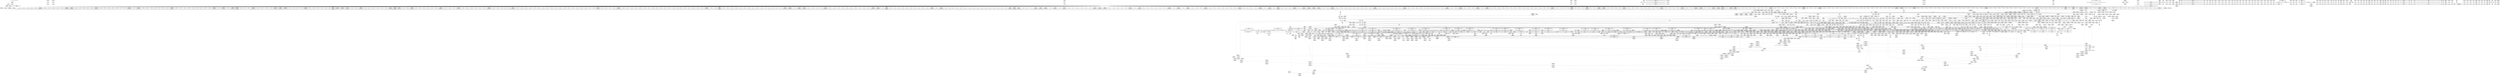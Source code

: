 digraph {
	CE0x57fb510 [shape=record,shape=Mrecord,label="{CE0x57fb510|avc_audit_required:tmp26|security/selinux/include/avc.h,97}"]
	CE0x5796a90 [shape=record,shape=Mrecord,label="{CE0x5796a90|file_mask_to_av:and1|security/selinux/hooks.c,1875|*SummSource*}"]
	CE0x56d6ef0 [shape=record,shape=Mrecord,label="{CE0x56d6ef0|avc_audit_required:if.else12}"]
	CE0x57bc240 [shape=record,shape=Mrecord,label="{CE0x57bc240|current_sid:cred|security/selinux/hooks.c,218|*SummSink*}"]
	CE0x579d650 [shape=record,shape=Mrecord,label="{CE0x579d650|i64_2|*Constant*}"]
	CE0x5756440 [shape=record,shape=Mrecord,label="{CE0x5756440|selinux_inode_permission:tmp38|*LoadInst*|security/selinux/hooks.c,2863|*SummSink*}"]
	CE0x56cc180 [shape=record,shape=Mrecord,label="{CE0x56cc180|selinux_inode_permission:if.end28}"]
	CE0x56ca910 [shape=record,shape=Mrecord,label="{CE0x56ca910|i64*_getelementptr_inbounds_(_26_x_i64_,_26_x_i64_*___llvm_gcov_ctr231,_i64_0,_i64_0)|*Constant*|*SummSource*}"]
	CE0x57b9230 [shape=record,shape=Mrecord,label="{CE0x57b9230|file_mask_to_av:conv29|security/selinux/hooks.c,1887}"]
	CE0x5762e20 [shape=record,shape=Mrecord,label="{CE0x5762e20|selinux_inode_permission:sid32|security/selinux/hooks.c,2865|*SummSink*}"]
	CE0x5756280 [shape=record,shape=Mrecord,label="{CE0x5756280|selinux_inode_permission:tmp38|*LoadInst*|security/selinux/hooks.c,2863|*SummSource*}"]
	CE0x56f0640 [shape=record,shape=Mrecord,label="{CE0x56f0640|0:_i16,_12:_i32,_56:_i8*,_:_CRE_304,305_}"]
	CE0x56e23d0 [shape=record,shape=Mrecord,label="{CE0x56e23d0|selinux_inode_permission:tmp48|security/selinux/hooks.c,2872|*SummSource*}"]
	CE0x56f52d0 [shape=record,shape=Mrecord,label="{CE0x56f52d0|0:_i16,_12:_i32,_56:_i8*,_:_CRE_483,484_}"]
	CE0x5777160 [shape=record,shape=Mrecord,label="{CE0x5777160|file_mask_to_av:av.5|*SummSource*}"]
	CE0x578b9c0 [shape=record,shape=Mrecord,label="{CE0x578b9c0|file_mask_to_av:conv3|security/selinux/hooks.c,1876|*SummSink*}"]
	CE0x573e340 [shape=record,shape=Mrecord,label="{CE0x573e340|avc_audit_required:tobool5|security/selinux/include/avc.h,94}"]
	CE0x5780a10 [shape=record,shape=Mrecord,label="{CE0x5780a10|selinux_inode_permission:tmp57|security/selinux/hooks.c,2876|*SummSource*}"]
	CE0x56b92b0 [shape=record,shape=Mrecord,label="{CE0x56b92b0|file_mask_to_av:tmp48|security/selinux/hooks.c,1890|*SummSink*}"]
	CE0x5701ca0 [shape=record,shape=Mrecord,label="{CE0x5701ca0|0:_i16,_12:_i32,_56:_i8*,_:_CRE_886,887_}"]
	CE0x5756800 [shape=record,shape=Mrecord,label="{CE0x5756800|selinux_inode_permission:sid32|security/selinux/hooks.c,2865|*SummSource*}"]
	CE0x57a0d40 [shape=record,shape=Mrecord,label="{CE0x57a0d40|avc_audit_required:lnot1|security/selinux/include/avc.h,76|*SummSource*}"]
	CE0x56ec040 [shape=record,shape=Mrecord,label="{CE0x56ec040|0:_i16,_12:_i32,_56:_i8*,_:_CRE_248,249_}"]
	CE0x5744570 [shape=record,shape=Mrecord,label="{CE0x5744570|selinux_inode_permission:tmp58|security/selinux/hooks.c,2876|*SummSink*}"]
	CE0x5761090 [shape=record,shape=Mrecord,label="{CE0x5761090|28:_i32,_32:_i16,_:_CRE_104,105_}"]
	CE0x56ac160 [shape=record,shape=Mrecord,label="{CE0x56ac160|selinux_inode_permission:and17|security/selinux/hooks.c,2849|*SummSource*}"]
	CE0x57f70c0 [shape=record,shape=Mrecord,label="{CE0x57f70c0|avc_audit_required:if.then|*SummSink*}"]
	CE0x56a98f0 [shape=record,shape=Mrecord,label="{CE0x56a98f0|_call_void_mcount()_#3|*SummSink*}"]
	CE0x5695380 [shape=record,shape=Mrecord,label="{CE0x5695380|i64_1|*Constant*|*SummSink*}"]
	CE0x574d460 [shape=record,shape=Mrecord,label="{CE0x574d460|selinux_inode_permission:tobool47|security/selinux/hooks.c,2869|*SummSink*}"]
	CE0x57f5440 [shape=record,shape=Mrecord,label="{CE0x57f5440|i64_3|*Constant*}"]
	CE0x574e8f0 [shape=record,shape=Mrecord,label="{CE0x574e8f0|selinux_inode_permission:sclass|security/selinux/hooks.c,2865|*SummSource*}"]
	CE0x5757f60 [shape=record,shape=Mrecord,label="{CE0x5757f60|28:_i32,_32:_i16,_:_CRE_52,53_}"]
	CE0x57f3990 [shape=record,shape=Mrecord,label="{CE0x57f3990|avc_audit_required:tmp18|security/selinux/include/avc.h,95|*SummSink*}"]
	CE0x57bb590 [shape=record,shape=Mrecord,label="{CE0x57bb590|current_sid:call4|security/selinux/hooks.c,218|*SummSource*}"]
	CE0x568b520 [shape=record,shape=Mrecord,label="{CE0x568b520|selinux_inode_permission:do.body|*SummSink*}"]
	CE0x5687ad0 [shape=record,shape=Mrecord,label="{CE0x5687ad0|file_mask_to_av:tmp12|security/selinux/hooks.c,1877}"]
	CE0x5701160 [shape=record,shape=Mrecord,label="{CE0x5701160|0:_i16,_12:_i32,_56:_i8*,_:_CRE_877,878_}"]
	CE0x56879c0 [shape=record,shape=Mrecord,label="{CE0x56879c0|i64_6|*Constant*|*SummSource*}"]
	CE0x56d1d00 [shape=record,shape=Mrecord,label="{CE0x56d1d00|i64*_getelementptr_inbounds_(_2_x_i64_,_2_x_i64_*___llvm_gcov_ctr131,_i64_0,_i64_1)|*Constant*|*SummSource*}"]
	CE0x5761da0 [shape=record,shape=Mrecord,label="{CE0x5761da0|28:_i32,_32:_i16,_:_CRE_115,116_}"]
	CE0x5733370 [shape=record,shape=Mrecord,label="{CE0x5733370|_call_void_mcount()_#3}"]
	CE0x56a1e80 [shape=record,shape=Mrecord,label="{CE0x56a1e80|selinux_inode_permission:tmp2|*SummSink*}"]
	CE0x5758520 [shape=record,shape=Mrecord,label="{CE0x5758520|28:_i32,_32:_i16,_:_CRE_57,58_}"]
	CE0x574c2a0 [shape=record,shape=Mrecord,label="{CE0x574c2a0|selinux_inode_permission:lnot.ext44|security/selinux/hooks.c,2869|*SummSink*}"]
	CE0x573a400 [shape=record,shape=Mrecord,label="{CE0x573a400|current_sid:tmp3}"]
	CE0x57bbe10 [shape=record,shape=Mrecord,label="{CE0x57bbe10|_ret_%struct.task_struct*_%tmp4,_!dbg_!27714|./arch/x86/include/asm/current.h,14}"]
	CE0x57398f0 [shape=record,shape=Mrecord,label="{CE0x57398f0|avc_audit_required:tmp8|security/selinux/include/avc.h,94}"]
	CE0x56972a0 [shape=record,shape=Mrecord,label="{CE0x56972a0|_call_void_lockdep_rcu_suspicious(i8*_getelementptr_inbounds_(_25_x_i8_,_25_x_i8_*_.str3,_i32_0,_i32_0),_i32_2838,_i8*_getelementptr_inbounds_(_45_x_i8_,_45_x_i8_*_.str12,_i32_0,_i32_0))_#10,_!dbg_!27729|security/selinux/hooks.c,2838|*SummSource*}"]
	CE0x56e63e0 [shape=record,shape=Mrecord,label="{CE0x56e63e0|0:_i16,_12:_i32,_56:_i8*,_:_CRE_150,151_}"]
	CE0x579d780 [shape=record,shape=Mrecord,label="{CE0x579d780|__validate_creds:expval|include/linux/cred.h,173}"]
	CE0x57aafa0 [shape=record,shape=Mrecord,label="{CE0x57aafa0|file_mask_to_av:tmp24|security/selinux/hooks.c,1882|*SummSink*}"]
	CE0x5762790 [shape=record,shape=Mrecord,label="{CE0x5762790|i32_3|*Constant*}"]
	CE0x575ce40 [shape=record,shape=Mrecord,label="{CE0x575ce40|selinux_inode_permission:call37|security/selinux/hooks.c,2866}"]
	CE0x57ac120 [shape=record,shape=Mrecord,label="{CE0x57ac120|avc_audit_required:tmp5|security/selinux/include/avc.h,76}"]
	CE0x57b72d0 [shape=record,shape=Mrecord,label="{CE0x57b72d0|i64*_getelementptr_inbounds_(_28_x_i64_,_28_x_i64_*___llvm_gcov_ctr232,_i64_0,_i64_19)|*Constant*}"]
	CE0x5807bc0 [shape=record,shape=Mrecord,label="{CE0x5807bc0|slow_avc_audit:result|Function::slow_avc_audit&Arg::result::|*SummSink*}"]
	CE0x56f2e30 [shape=record,shape=Mrecord,label="{CE0x56f2e30|avc_audit_required:auditdeny|Function::avc_audit_required&Arg::auditdeny::|*SummSource*}"]
	CE0x56fbd20 [shape=record,shape=Mrecord,label="{CE0x56fbd20|0:_i16,_12:_i32,_56:_i8*,_:_CRE_615,616_}"]
	CE0x56b1240 [shape=record,shape=Mrecord,label="{CE0x56b1240|selinux_inode_permission:land.lhs.true}"]
	CE0x568c5f0 [shape=record,shape=Mrecord,label="{CE0x568c5f0|i64_0|*Constant*|*SummSource*}"]
	CE0x56a37b0 [shape=record,shape=Mrecord,label="{CE0x56a37b0|selinux_inode_permission:tmp9|security/selinux/hooks.c,2838|*SummSink*}"]
	CE0x5813f80 [shape=record,shape=Mrecord,label="{CE0x5813f80|audit_inode_permission:retval.0|*SummSource*}"]
	CE0x5702420 [shape=record,shape=Mrecord,label="{CE0x5702420|0:_i16,_12:_i32,_56:_i8*,_:_CRE_892,893_}"]
	CE0x5799a20 [shape=record,shape=Mrecord,label="{CE0x5799a20|file_mask_to_av:av.0|*SummSink*}"]
	CE0x56e62a0 [shape=record,shape=Mrecord,label="{CE0x56e62a0|0:_i16,_12:_i32,_56:_i8*,_:_CRE_149,150_}"]
	CE0x5702060 [shape=record,shape=Mrecord,label="{CE0x5702060|0:_i16,_12:_i32,_56:_i8*,_:_CRE_889,890_}"]
	CE0x57589e0 [shape=record,shape=Mrecord,label="{CE0x57589e0|28:_i32,_32:_i16,_:_CRE_61,62_}"]
	CE0x5758ea0 [shape=record,shape=Mrecord,label="{CE0x5758ea0|28:_i32,_32:_i16,_:_CRE_65,66_}"]
	CE0x57fbfb0 [shape=record,shape=Mrecord,label="{CE0x57fbfb0|avc_audit_required:tmp27|security/selinux/include/avc.h,99}"]
	CE0x574c0e0 [shape=record,shape=Mrecord,label="{CE0x574c0e0|selinux_inode_permission:lnot.ext44|security/selinux/hooks.c,2869|*SummSource*}"]
	CE0x575b680 [shape=record,shape=Mrecord,label="{CE0x575b680|selinux_inode_permission:tmp40|security/selinux/hooks.c,2865|*SummSource*}"]
	CE0x568ed10 [shape=record,shape=Mrecord,label="{CE0x568ed10|selinux_inode_permission:tmp22|security/selinux/hooks.c,2852|*SummSource*}"]
	CE0x56f60a0 [shape=record,shape=Mrecord,label="{CE0x56f60a0|0:_i16,_12:_i32,_56:_i8*,_:_CRE_508,512_|*MultipleSource*|security/selinux/hooks.c,2857|Function::selinux_inode_permission&Arg::inode::}"]
	CE0x56ff550 [shape=record,shape=Mrecord,label="{CE0x56ff550|0:_i16,_12:_i32,_56:_i8*,_:_CRE_816,824_|*MultipleSource*|security/selinux/hooks.c,2857|Function::selinux_inode_permission&Arg::inode::}"]
	"CONST[source:0(mediator),value:0(static)][purpose:{operation}][SnkIdx:3]"
	CE0x56a3000 [shape=record,shape=Mrecord,label="{CE0x56a3000|i64_4|*Constant*}"]
	CE0x568f050 [shape=record,shape=Mrecord,label="{CE0x568f050|selinux_inode_permission:tmp23|security/selinux/hooks.c,2852}"]
	CE0x566b6d0 [shape=record,shape=Mrecord,label="{CE0x566b6d0|selinux_inode_permission:land.lhs.true2}"]
	CE0x56a8bc0 [shape=record,shape=Mrecord,label="{CE0x56a8bc0|__validate_creds:entry|*SummSink*}"]
	CE0x575fa00 [shape=record,shape=Mrecord,label="{CE0x575fa00|28:_i32,_32:_i16,_:_CRE_85,86_}"]
	CE0x5790350 [shape=record,shape=Mrecord,label="{CE0x5790350|%struct.task_struct*_(%struct.task_struct**)*_asm_movq_%gs:$_1:P_,$0_,_r,im,_dirflag_,_fpsr_,_flags_|*SummSource*}"]
	CE0x5744cf0 [shape=record,shape=Mrecord,label="{CE0x5744cf0|_ret_i32_%retval.0,_!dbg_!27801|security/selinux/hooks.c,2876}"]
	CE0x5703be0 [shape=record,shape=Mrecord,label="{CE0x5703be0|0:_i16,_12:_i32,_56:_i8*,_:_CRE_911,912_}"]
	CE0x56f5b90 [shape=record,shape=Mrecord,label="{CE0x56f5b90|0:_i16,_12:_i32,_56:_i8*,_:_CRE_496,500_|*MultipleSource*|security/selinux/hooks.c,2857|Function::selinux_inode_permission&Arg::inode::}"]
	CE0x5745ab0 [shape=record,shape=Mrecord,label="{CE0x5745ab0|i64_15|*Constant*}"]
	CE0x5829810 [shape=record,shape=Mrecord,label="{CE0x5829810|GLOBAL:lockdep_rcu_suspicious|*Constant*}"]
	CE0x57f5920 [shape=record,shape=Mrecord,label="{CE0x57f5920|avc_audit_required:if.then11|*SummSink*}"]
	CE0x5766d00 [shape=record,shape=Mrecord,label="{CE0x5766d00|file_mask_to_av:tmp41|security/selinux/hooks.c,1888|*SummSource*}"]
	CE0x5776820 [shape=record,shape=Mrecord,label="{CE0x5776820|file_mask_to_av:or37|security/selinux/hooks.c,1889|*SummSource*}"]
	CE0x56b57e0 [shape=record,shape=Mrecord,label="{CE0x56b57e0|_ret_void,_!dbg_!27722|include/linux/cred.h,175|*SummSource*}"]
	CE0x5813f10 [shape=record,shape=Mrecord,label="{CE0x5813f10|audit_inode_permission:retval.0}"]
	CE0x56bb780 [shape=record,shape=Mrecord,label="{CE0x56bb780|selinux_inode_permission:and15|security/selinux/hooks.c,2848|*SummSink*}"]
	CE0x5758190 [shape=record,shape=Mrecord,label="{CE0x5758190|28:_i32,_32:_i16,_:_CRE_54,55_}"]
	CE0x56ae6d0 [shape=record,shape=Mrecord,label="{CE0x56ae6d0|get_current:entry}"]
	CE0x575d8b0 [shape=record,shape=Mrecord,label="{CE0x575d8b0|selinux_inode_permission:call30|security/selinux/hooks.c,2860|*SummSource*}"]
	CE0x56b3400 [shape=record,shape=Mrecord,label="{CE0x56b3400|selinux_inode_permission:tmp1|*SummSource*}"]
	CE0x568b620 [shape=record,shape=Mrecord,label="{CE0x568b620|selinux_inode_permission:bb}"]
	CE0x5690380 [shape=record,shape=Mrecord,label="{CE0x5690380|selinux_inode_permission:tmp24|security/selinux/hooks.c,2853|*SummSink*}"]
	CE0x56e7ba0 [shape=record,shape=Mrecord,label="{CE0x56e7ba0|0:_i16,_12:_i32,_56:_i8*,_:_CRE_169,170_}"]
	CE0x57434f0 [shape=record,shape=Mrecord,label="{CE0x57434f0|selinux_inode_permission:lnot.ext|security/selinux/hooks.c,2857|*SummSink*}"]
	CE0x50c5400 [shape=record,shape=Mrecord,label="{CE0x50c5400|selinux_inode_permission:if.end|*SummSource*}"]
	CE0x56f5910 [shape=record,shape=Mrecord,label="{CE0x56f5910|0:_i16,_12:_i32,_56:_i8*,_:_CRE_552,553_}"]
	CE0x56b9db0 [shape=record,shape=Mrecord,label="{CE0x56b9db0|selinux_inode_permission:call50|security/selinux/hooks.c,2872|*SummSource*}"]
	CE0x56b6170 [shape=record,shape=Mrecord,label="{CE0x56b6170|i64*_getelementptr_inbounds_(_26_x_i64_,_26_x_i64_*___llvm_gcov_ctr231,_i64_0,_i64_13)|*Constant*}"]
	CE0x569d470 [shape=record,shape=Mrecord,label="{CE0x569d470|GLOBAL:creds_are_invalid|*Constant*}"]
	CE0x573a930 [shape=record,shape=Mrecord,label="{CE0x573a930|avc_audit_required:neg|security/selinux/include/avc.h,75|*SummSink*}"]
	CE0x56f0dc0 [shape=record,shape=Mrecord,label="{CE0x56f0dc0|0:_i16,_12:_i32,_56:_i8*,_:_CRE_310,311_}"]
	CE0x573d520 [shape=record,shape=Mrecord,label="{CE0x573d520|_call_void_mcount()_#3}"]
	CE0x56ddc10 [shape=record,shape=Mrecord,label="{CE0x56ddc10|slow_avc_audit:flags|Function::slow_avc_audit&Arg::flags::|*SummSource*}"]
	CE0x5754ca0 [shape=record,shape=Mrecord,label="{CE0x5754ca0|avc_audit_required:requested|Function::avc_audit_required&Arg::requested::|*SummSink*}"]
	CE0x5803ef0 [shape=record,shape=Mrecord,label="{CE0x5803ef0|avc_audit_required:tmp31}"]
	CE0x56e8e60 [shape=record,shape=Mrecord,label="{CE0x56e8e60|0:_i16,_12:_i32,_56:_i8*,_:_CRE_184,185_}"]
	CE0x57a4a10 [shape=record,shape=Mrecord,label="{CE0x57a4a10|file_mask_to_av:tmp|*SummSource*}"]
	CE0x56eec00 [shape=record,shape=Mrecord,label="{CE0x56eec00|0:_i16,_12:_i32,_56:_i8*,_:_CRE_283,284_}"]
	CE0x5780c60 [shape=record,shape=Mrecord,label="{CE0x5780c60|i64*_getelementptr_inbounds_(_28_x_i64_,_28_x_i64_*___llvm_gcov_ctr232,_i64_0,_i64_22)|*Constant*|*SummSource*}"]
	CE0x5804940 [shape=record,shape=Mrecord,label="{CE0x5804940|avc_audit_required:denied.1|*SummSink*}"]
	CE0x573d6e0 [shape=record,shape=Mrecord,label="{CE0x573d6e0|file_mask_to_av:tmp3|security/selinux/hooks.c,1874|*SummSink*}"]
	CE0x56d6100 [shape=record,shape=Mrecord,label="{CE0x56d6100|file_mask_to_av:conv3|security/selinux/hooks.c,1876}"]
	CE0x56b53d0 [shape=record,shape=Mrecord,label="{CE0x56b53d0|__validate_creds:line|Function::__validate_creds&Arg::line::|*SummSink*}"]
	CE0x5793130 [shape=record,shape=Mrecord,label="{CE0x5793130|i32_22|*Constant*|*SummSource*}"]
	CE0x56f79a0 [shape=record,shape=Mrecord,label="{CE0x56f79a0|0:_i16,_12:_i32,_56:_i8*,_:_CRE_561,562_}"]
	CE0x57ad8f0 [shape=record,shape=Mrecord,label="{CE0x57ad8f0|file_mask_to_av:if.end}"]
	CE0x5789af0 [shape=record,shape=Mrecord,label="{CE0x5789af0|cred_sid:tmp5|security/selinux/hooks.c,196|*SummSink*}"]
	CE0x57fc750 [shape=record,shape=Mrecord,label="{CE0x57fc750|avc_audit_required:tmp27|security/selinux/include/avc.h,99|*SummSink*}"]
	CE0x57b7cb0 [shape=record,shape=Mrecord,label="{CE0x57b7cb0|file_mask_to_av:tmp34|security/selinux/hooks.c,1886|*SummSink*}"]
	CE0x56df930 [shape=record,shape=Mrecord,label="{CE0x56df930|selinux_inode_permission:tmp43|security/selinux/hooks.c,2869|*SummSink*}"]
	CE0x57000f0 [shape=record,shape=Mrecord,label="{CE0x57000f0|0:_i16,_12:_i32,_56:_i8*,_:_CRE_865,866_}"]
	CE0x568d1f0 [shape=record,shape=Mrecord,label="{CE0x568d1f0|i64_2|*Constant*}"]
	CE0x56b4230 [shape=record,shape=Mrecord,label="{CE0x56b4230|audit_inode_permission:result|Function::audit_inode_permission&Arg::result::|*SummSink*}"]
	CE0x5738fb0 [shape=record,shape=Mrecord,label="{CE0x5738fb0|file_mask_to_av:tmp9|security/selinux/hooks.c,1875|*SummSink*}"]
	CE0x582c920 [shape=record,shape=Mrecord,label="{CE0x582c920|_call_void_lockdep_rcu_suspicious(i8*_getelementptr_inbounds_(_25_x_i8_,_25_x_i8_*_.str3,_i32_0,_i32_0),_i32_218,_i8*_getelementptr_inbounds_(_45_x_i8_,_45_x_i8_*_.str12,_i32_0,_i32_0))_#10,_!dbg_!27727|security/selinux/hooks.c,218|*SummSink*}"]
	CE0x569eac0 [shape=record,shape=Mrecord,label="{CE0x569eac0|audit_inode_permission:audited|Function::audit_inode_permission&Arg::audited::|*SummSink*}"]
	CE0x5751780 [shape=record,shape=Mrecord,label="{CE0x5751780|avc_has_perm_noaudit:entry|*SummSource*}"]
	CE0x5744d60 [shape=record,shape=Mrecord,label="{CE0x5744d60|_ret_i32_%retval.0,_!dbg_!27801|security/selinux/hooks.c,2876|*SummSource*}"]
	CE0x56dc130 [shape=record,shape=Mrecord,label="{CE0x56dc130|slow_avc_audit:ssid|Function::slow_avc_audit&Arg::ssid::|*SummSource*}"]
	CE0x56dbd50 [shape=record,shape=Mrecord,label="{CE0x56dbd50|slow_avc_audit:requested|Function::slow_avc_audit&Arg::requested::|*SummSink*}"]
	CE0x582b880 [shape=record,shape=Mrecord,label="{CE0x582b880|current_sid:tmp15|security/selinux/hooks.c,218|*SummSink*}"]
	CE0x5797ad0 [shape=record,shape=Mrecord,label="{CE0x5797ad0|file_mask_to_av:if.end47|*SummSink*}"]
	CE0x5702f60 [shape=record,shape=Mrecord,label="{CE0x5702f60|0:_i16,_12:_i32,_56:_i8*,_:_CRE_901,902_}"]
	CE0x582bde0 [shape=record,shape=Mrecord,label="{CE0x582bde0|current_sid:tmp16|security/selinux/hooks.c,218|*SummSource*}"]
	CE0x578f860 [shape=record,shape=Mrecord,label="{CE0x578f860|__validate_creds:tmp6|include/linux/cred.h,174}"]
	CE0x575f410 [shape=record,shape=Mrecord,label="{CE0x575f410|28:_i32,_32:_i16,_:_CRE_80,81_}"]
	CE0x57b9c70 [shape=record,shape=Mrecord,label="{CE0x57b9c70|file_mask_to_av:or30|security/selinux/hooks.c,1887|*SummSink*}"]
	CE0x56d9d60 [shape=record,shape=Mrecord,label="{CE0x56d9d60|file_mask_to_av:and26|security/selinux/hooks.c,1886|*SummSink*}"]
	CE0x5704c20 [shape=record,shape=Mrecord,label="{CE0x5704c20|0:_i16,_12:_i32,_56:_i8*,_:_CRE_924,925_}"]
	CE0x5690f80 [shape=record,shape=Mrecord,label="{CE0x5690f80|selinux_inode_permission:tmp26|security/selinux/hooks.c,2855}"]
	CE0x57ed560 [shape=record,shape=Mrecord,label="{CE0x57ed560|audit_inode_permission:call|security/selinux/hooks.c,2829}"]
	CE0x56ba1a0 [shape=record,shape=Mrecord,label="{CE0x56ba1a0|selinux_inode_permission:mask|Function::selinux_inode_permission&Arg::mask::}"]
	CE0x57eea80 [shape=record,shape=Mrecord,label="{CE0x57eea80|audit_inode_permission:sid|security/selinux/hooks.c,2829}"]
	CE0x56e71a0 [shape=record,shape=Mrecord,label="{CE0x56e71a0|0:_i16,_12:_i32,_56:_i8*,_:_CRE_161,162_}"]
	CE0x5687290 [shape=record,shape=Mrecord,label="{CE0x5687290|i64_5|*Constant*|*SummSource*}"]
	CE0x57ae5b0 [shape=record,shape=Mrecord,label="{CE0x57ae5b0|file_mask_to_av:if.then13|*SummSink*}"]
	CE0x5689520 [shape=record,shape=Mrecord,label="{CE0x5689520|__validate_creds:bb}"]
	CE0x5689330 [shape=record,shape=Mrecord,label="{CE0x5689330|selinux_inode_permission:tmp12|security/selinux/hooks.c,2838|*SummSource*}"]
	CE0x56fa7e0 [shape=record,shape=Mrecord,label="{CE0x56fa7e0|0:_i16,_12:_i32,_56:_i8*,_:_CRE_598,599_}"]
	CE0x58140b0 [shape=record,shape=Mrecord,label="{CE0x58140b0|audit_inode_permission:retval.0|*SummSink*}"]
	CE0x56ed800 [shape=record,shape=Mrecord,label="{CE0x56ed800|0:_i16,_12:_i32,_56:_i8*,_:_CRE_267,268_}"]
	CE0x568e770 [shape=record,shape=Mrecord,label="{CE0x568e770|0:_i16,_12:_i32,_56:_i8*,_:_CRE_476,477_}"]
	CE0x56ccf10 [shape=record,shape=Mrecord,label="{CE0x56ccf10|GLOBAL:selinux_inode_permission.__warned|Global_var:selinux_inode_permission.__warned|*SummSink*}"]
	CE0x56f7c20 [shape=record,shape=Mrecord,label="{CE0x56f7c20|0:_i16,_12:_i32,_56:_i8*,_:_CRE_563,564_}"]
	CE0x56cc540 [shape=record,shape=Mrecord,label="{CE0x56cc540|i64*_getelementptr_inbounds_(_28_x_i64_,_28_x_i64_*___llvm_gcov_ctr232,_i64_0,_i64_11)|*Constant*}"]
	CE0x56f5a50 [shape=record,shape=Mrecord,label="{CE0x56f5a50|0:_i16,_12:_i32,_56:_i8*,_:_CRE_488,496_|*MultipleSource*|security/selinux/hooks.c,2857|Function::selinux_inode_permission&Arg::inode::}"]
	CE0x56cc080 [shape=record,shape=Mrecord,label="{CE0x56cc080|selinux_inode_permission:if.then27|*SummSink*}"]
	CE0x57526f0 [shape=record,shape=Mrecord,label="{CE0x57526f0|avc_has_perm_noaudit:requested|Function::avc_has_perm_noaudit&Arg::requested::|*SummSource*}"]
	CE0x573c200 [shape=record,shape=Mrecord,label="{CE0x573c200|current_sid:tmp9|security/selinux/hooks.c,218}"]
	CE0x56df770 [shape=record,shape=Mrecord,label="{CE0x56df770|selinux_inode_permission:tmp43|security/selinux/hooks.c,2869|*SummSource*}"]
	CE0x5707ce0 [shape=record,shape=Mrecord,label="{CE0x5707ce0|selinux_inode_permission:tobool24|security/selinux/hooks.c,2857|*SummSource*}"]
	CE0x5687a30 [shape=record,shape=Mrecord,label="{CE0x5687a30|i64_6|*Constant*|*SummSink*}"]
	"CONST[source:0(mediator),value:2(dynamic)][purpose:{subject}][SnkIdx:0]"
	CE0x5743a10 [shape=record,shape=Mrecord,label="{CE0x5743a10|selinux_inode_permission:conv|security/selinux/hooks.c,2857|*SummSink*}"]
	CE0x5695480 [shape=record,shape=Mrecord,label="{CE0x5695480|selinux_inode_permission:tmp1|*SummSink*}"]
	CE0x5686620 [shape=record,shape=Mrecord,label="{CE0x5686620|__validate_creds:conv|include/linux/cred.h,173|*SummSink*}"]
	CE0x57426e0 [shape=record,shape=Mrecord,label="{CE0x57426e0|file_mask_to_av:tmp33|security/selinux/hooks.c,1885|*SummSource*}"]
	CE0x5694800 [shape=record,shape=Mrecord,label="{CE0x5694800|selinux_inode_permission:if.end53|*SummSource*}"]
	CE0x5698f70 [shape=record,shape=Mrecord,label="{CE0x5698f70|_call_void___validate_creds(%struct.cred*_%tmp19,_i8*_getelementptr_inbounds_(_25_x_i8_,_25_x_i8_*_.str3,_i32_0,_i32_0),_i32_2855)_#10,_!dbg_!27757|security/selinux/hooks.c,2855|*SummSource*}"]
	CE0x57ec150 [shape=record,shape=Mrecord,label="{CE0x57ec150|avc_audit_required:tmp|*SummSource*}"]
	CE0x569dd20 [shape=record,shape=Mrecord,label="{CE0x569dd20|audit_inode_permission:entry|*SummSink*}"]
	CE0x57022e0 [shape=record,shape=Mrecord,label="{CE0x57022e0|0:_i16,_12:_i32,_56:_i8*,_:_CRE_891,892_}"]
	CE0x57ecc00 [shape=record,shape=Mrecord,label="{CE0x57ecc00|current_sid:tmp3|*SummSource*}"]
	CE0x57fb340 [shape=record,shape=Mrecord,label="{CE0x57fb340|i64*_getelementptr_inbounds_(_15_x_i64_,_15_x_i64_*___llvm_gcov_ctr147,_i64_0,_i64_11)|*Constant*|*SummSink*}"]
	CE0x58242d0 [shape=record,shape=Mrecord,label="{CE0x58242d0|%struct.task_struct*_(%struct.task_struct**)*_asm_movq_%gs:$_1:P_,$0_,_r,im,_dirflag_,_fpsr_,_flags_}"]
	CE0x57aa6b0 [shape=record,shape=Mrecord,label="{CE0x57aa6b0|file_mask_to_av:tmp1|*SummSink*}"]
	CE0x56f4c90 [shape=record,shape=Mrecord,label="{CE0x56f4c90|0:_i16,_12:_i32,_56:_i8*,_:_CRE_478,479_}"]
	CE0x57ad9f0 [shape=record,shape=Mrecord,label="{CE0x57ad9f0|audit_inode_permission:return|*SummSink*}"]
	CE0x5766000 [shape=record,shape=Mrecord,label="{CE0x5766000|file_mask_to_av:tobool34|security/selinux/hooks.c,1888|*SummSource*}"]
	CE0x56c9740 [shape=record,shape=Mrecord,label="{CE0x56c9740|selinux_inode_permission:do.end|*SummSource*}"]
	CE0x56e9720 [shape=record,shape=Mrecord,label="{CE0x56e9720|0:_i16,_12:_i32,_56:_i8*,_:_CRE_191,192_}"]
	CE0x5704fe0 [shape=record,shape=Mrecord,label="{CE0x5704fe0|0:_i16,_12:_i32,_56:_i8*,_:_CRE_927,928_}"]
	CE0x57b29a0 [shape=record,shape=Mrecord,label="{CE0x57b29a0|file_mask_to_av:if.then28|*SummSource*}"]
	CE0x5778080 [shape=record,shape=Mrecord,label="{CE0x5778080|file_mask_to_av:tmp50|security/selinux/hooks.c,1891|*SummSource*}"]
	CE0x56d3d50 [shape=record,shape=Mrecord,label="{CE0x56d3d50|__validate_creds:tmp7|include/linux/cred.h,174|*SummSource*}"]
	CE0x56d19b0 [shape=record,shape=Mrecord,label="{CE0x56d19b0|file_mask_to_av:bb}"]
	CE0x57499d0 [shape=record,shape=Mrecord,label="{CE0x57499d0|_ret_i32_%tmp6,_!dbg_!27716|security/selinux/hooks.c,197|*SummSink*}"]
	CE0x575f540 [shape=record,shape=Mrecord,label="{CE0x575f540|28:_i32,_32:_i16,_:_CRE_81,82_}"]
	CE0x574c460 [shape=record,shape=Mrecord,label="{CE0x574c460|selinux_inode_permission:conv45|security/selinux/hooks.c,2869}"]
	CE0x57fc630 [shape=record,shape=Mrecord,label="{CE0x57fc630|i64*_getelementptr_inbounds_(_15_x_i64_,_15_x_i64_*___llvm_gcov_ctr147,_i64_0,_i64_12)|*Constant*|*SummSource*}"]
	CE0x57b2070 [shape=record,shape=Mrecord,label="{CE0x57b2070|file_mask_to_av:if.end23|*SummSource*}"]
	CE0x57b1100 [shape=record,shape=Mrecord,label="{CE0x57b1100|i64_13|*Constant*}"]
	CE0x56b30c0 [shape=record,shape=Mrecord,label="{CE0x56b30c0|avc_audit_required:tmp20|security/selinux/include/avc.h,96|*SummSink*}"]
	CE0x5816d40 [shape=record,shape=Mrecord,label="{CE0x5816d40|audit_inode_permission:tmp12|security/selinux/hooks.c,2833}"]
	CE0x5693470 [shape=record,shape=Mrecord,label="{CE0x5693470|selinux_inode_permission:entry|*SummSink*}"]
	CE0x568ea70 [shape=record,shape=Mrecord,label="{CE0x568ea70|0:_i16,_12:_i32,_56:_i8*,_:_CRE_477,478_}"]
	CE0x573fdb0 [shape=record,shape=Mrecord,label="{CE0x573fdb0|avc_audit_required:tobool|security/selinux/include/avc.h,76|*SummSink*}"]
	CE0x58142b0 [shape=record,shape=Mrecord,label="{CE0x58142b0|i64*_getelementptr_inbounds_(_6_x_i64_,_6_x_i64_*___llvm_gcov_ctr233,_i64_0,_i64_5)|*Constant*}"]
	CE0x56cbd60 [shape=record,shape=Mrecord,label="{CE0x56cbd60|cred_sid:tmp1}"]
	CE0x56eb5e0 [shape=record,shape=Mrecord,label="{CE0x56eb5e0|0:_i16,_12:_i32,_56:_i8*,_:_CRE_241,242_}"]
	CE0x58246b0 [shape=record,shape=Mrecord,label="{CE0x58246b0|GLOBAL:current_sid.__warned|Global_var:current_sid.__warned|*SummSource*}"]
	CE0x56a0d70 [shape=record,shape=Mrecord,label="{CE0x56a0d70|selinux_inode_permission:i_flags|security/selinux/hooks.c,2857|*SummSource*}"]
	CE0x5688970 [shape=record,shape=Mrecord,label="{CE0x5688970|__validate_creds:entry}"]
	CE0x5746f10 [shape=record,shape=Mrecord,label="{CE0x5746f10|selinux_inode_permission:tmp34|security/selinux/hooks.c,2857|*SummSink*}"]
	CE0x57651b0 [shape=record,shape=Mrecord,label="{CE0x57651b0|file_mask_to_av:av.4|*SummSink*}"]
	CE0x56ea3a0 [shape=record,shape=Mrecord,label="{CE0x56ea3a0|0:_i16,_12:_i32,_56:_i8*,_:_CRE_201,202_}"]
	CE0x57040e0 [shape=record,shape=Mrecord,label="{CE0x57040e0|0:_i16,_12:_i32,_56:_i8*,_:_CRE_915,916_}"]
	CE0x56dfda0 [shape=record,shape=Mrecord,label="{CE0x56dfda0|selinux_inode_permission:tmp44|security/selinux/hooks.c,2869|*SummSource*}"]
	CE0x57bab10 [shape=record,shape=Mrecord,label="{CE0x57bab10|current_sid:tmp20|security/selinux/hooks.c,218}"]
	CE0x5787d20 [shape=record,shape=Mrecord,label="{CE0x5787d20|i64*_getelementptr_inbounds_(_28_x_i64_,_28_x_i64_*___llvm_gcov_ctr232,_i64_0,_i64_27)|*Constant*|*SummSource*}"]
	CE0x58270d0 [shape=record,shape=Mrecord,label="{CE0x58270d0|i64*_getelementptr_inbounds_(_11_x_i64_,_11_x_i64_*___llvm_gcov_ctr125,_i64_0,_i64_6)|*Constant*}"]
	CE0x582c2e0 [shape=record,shape=Mrecord,label="{CE0x582c2e0|_call_void_lockdep_rcu_suspicious(i8*_getelementptr_inbounds_(_25_x_i8_,_25_x_i8_*_.str3,_i32_0,_i32_0),_i32_218,_i8*_getelementptr_inbounds_(_45_x_i8_,_45_x_i8_*_.str12,_i32_0,_i32_0))_#10,_!dbg_!27727|security/selinux/hooks.c,218}"]
	CE0x56e5ee0 [shape=record,shape=Mrecord,label="{CE0x56e5ee0|0:_i16,_12:_i32,_56:_i8*,_:_CRE_146,147_}"]
	CE0x5760250 [shape=record,shape=Mrecord,label="{CE0x5760250|28:_i32,_32:_i16,_:_CRE_92,93_}"]
	CE0x56b7bf0 [shape=record,shape=Mrecord,label="{CE0x56b7bf0|i64_23|*Constant*}"]
	CE0x56da910 [shape=record,shape=Mrecord,label="{CE0x56da910|avc_audit_required:tmp10|security/selinux/include/avc.h,94|*SummSink*}"]
	CE0x56f2b30 [shape=record,shape=Mrecord,label="{CE0x56f2b30|0:_i16,_12:_i32,_56:_i8*,_:_CRE_432,440_|*MultipleSource*|security/selinux/hooks.c,2857|Function::selinux_inode_permission&Arg::inode::}"]
	CE0x569e5d0 [shape=record,shape=Mrecord,label="{CE0x569e5d0|audit_inode_permission:perms|Function::audit_inode_permission&Arg::perms::|*SummSink*}"]
	CE0x5807d40 [shape=record,shape=Mrecord,label="{CE0x5807d40|slow_avc_audit:a|Function::slow_avc_audit&Arg::a::}"]
	CE0x577c230 [shape=record,shape=Mrecord,label="{CE0x577c230|selinux_inode_permission:tmp52|security/selinux/hooks.c,2873}"]
	CE0x57fcf90 [shape=record,shape=Mrecord,label="{CE0x57fcf90|avc_audit_required:tmp28|security/selinux/include/avc.h,99|*SummSink*}"]
	CE0x56a46d0 [shape=record,shape=Mrecord,label="{CE0x56a46d0|selinux_inode_permission:tobool|security/selinux/hooks.c,2838}"]
	CE0x57ee880 [shape=record,shape=Mrecord,label="{CE0x57ee880|i32_3|*Constant*}"]
	CE0x5697230 [shape=record,shape=Mrecord,label="{CE0x5697230|_call_void_lockdep_rcu_suspicious(i8*_getelementptr_inbounds_(_25_x_i8_,_25_x_i8_*_.str3,_i32_0,_i32_0),_i32_2838,_i8*_getelementptr_inbounds_(_45_x_i8_,_45_x_i8_*_.str12,_i32_0,_i32_0))_#10,_!dbg_!27729|security/selinux/hooks.c,2838}"]
	CE0x5687650 [shape=record,shape=Mrecord,label="{CE0x5687650|_call_void_mcount()_#3|*SummSink*}"]
	CE0x56bb490 [shape=record,shape=Mrecord,label="{CE0x56bb490|i32_16|*Constant*|*SummSource*}"]
	CE0x56d6da0 [shape=record,shape=Mrecord,label="{CE0x56d6da0|avc_audit_required:if.end14|*SummSource*}"]
	CE0x58087e0 [shape=record,shape=Mrecord,label="{CE0x58087e0|GLOBAL:__llvm_gcov_ctr233|Global_var:__llvm_gcov_ctr233}"]
	CE0x57ee1c0 [shape=record,shape=Mrecord,label="{CE0x57ee1c0|i64*_getelementptr_inbounds_(_15_x_i64_,_15_x_i64_*___llvm_gcov_ctr147,_i64_0,_i64_8)|*Constant*|*SummSource*}"]
	CE0x56f9b60 [shape=record,shape=Mrecord,label="{CE0x56f9b60|0:_i16,_12:_i32,_56:_i8*,_:_CRE_588,589_}"]
	CE0x5803700 [shape=record,shape=Mrecord,label="{CE0x5803700|avc_audit_required:tmp30}"]
	CE0x56a6060 [shape=record,shape=Mrecord,label="{CE0x56a6060|selinux_inode_permission:tmp18|security/selinux/hooks.c,2838}"]
	CE0x57a3a40 [shape=record,shape=Mrecord,label="{CE0x57a3a40|file_mask_to_av:tmp21|security/selinux/hooks.c,1880|*SummSink*}"]
	CE0x56e7060 [shape=record,shape=Mrecord,label="{CE0x56e7060|0:_i16,_12:_i32,_56:_i8*,_:_CRE_160,161_}"]
	CE0x57030a0 [shape=record,shape=Mrecord,label="{CE0x57030a0|0:_i16,_12:_i32,_56:_i8*,_:_CRE_902,903_}"]
	CE0x57af170 [shape=record,shape=Mrecord,label="{CE0x57af170|file_mask_to_av:and17|security/selinux/hooks.c,1882}"]
	CE0x57fb6b0 [shape=record,shape=Mrecord,label="{CE0x57fb6b0|avc_audit_required:tmp26|security/selinux/include/avc.h,97|*SummSource*}"]
	CE0x577d8e0 [shape=record,shape=Mrecord,label="{CE0x577d8e0|selinux_inode_permission:tmp54|security/selinux/hooks.c,2874}"]
	CE0x58080e0 [shape=record,shape=Mrecord,label="{CE0x58080e0|slow_avc_audit:a|Function::slow_avc_audit&Arg::a::|*SummSink*}"]
	CE0x578a8d0 [shape=record,shape=Mrecord,label="{CE0x578a8d0|cred_sid:sid|security/selinux/hooks.c,197|*SummSource*}"]
	CE0x56b1330 [shape=record,shape=Mrecord,label="{CE0x56b1330|selinux_inode_permission:land.lhs.true|*SummSource*}"]
	CE0x578b430 [shape=record,shape=Mrecord,label="{CE0x578b430|cred_sid:tmp2}"]
	CE0x56b2210 [shape=record,shape=Mrecord,label="{CE0x56b2210|selinux_inode_permission:tmp12|security/selinux/hooks.c,2838|*SummSink*}"]
	CE0x5793020 [shape=record,shape=Mrecord,label="{CE0x5793020|i64*_getelementptr_inbounds_(_28_x_i64_,_28_x_i64_*___llvm_gcov_ctr232,_i64_0,_i64_5)|*Constant*|*SummSource*}"]
	CE0x57679c0 [shape=record,shape=Mrecord,label="{CE0x57679c0|file_mask_to_av:tmp44|security/selinux/hooks.c,1889}"]
	CE0x57f23b0 [shape=record,shape=Mrecord,label="{CE0x57f23b0|avc_audit_required:land.lhs.true|*SummSource*}"]
	CE0x573c460 [shape=record,shape=Mrecord,label="{CE0x573c460|current_sid:tmp9|security/selinux/hooks.c,218|*SummSource*}"]
	CE0x56ef740 [shape=record,shape=Mrecord,label="{CE0x56ef740|0:_i16,_12:_i32,_56:_i8*,_:_CRE_292,293_}"]
	CE0x5749870 [shape=record,shape=Mrecord,label="{CE0x5749870|_ret_i32_%tmp6,_!dbg_!27716|security/selinux/hooks.c,197|*SummSource*}"]
	CE0x5753090 [shape=record,shape=Mrecord,label="{CE0x5753090|avc_has_perm_noaudit:flags|Function::avc_has_perm_noaudit&Arg::flags::|*SummSink*}"]
	CE0x573c9b0 [shape=record,shape=Mrecord,label="{CE0x573c9b0|i32_-1|*Constant*|*SummSink*}"]
	CE0x57f56a0 [shape=record,shape=Mrecord,label="{CE0x57f56a0|avc_audit_required:bb|*SummSink*}"]
	CE0x57b0860 [shape=record,shape=Mrecord,label="{CE0x57b0860|file_mask_to_av:if.end10|*SummSink*}"]
	CE0x57eba20 [shape=record,shape=Mrecord,label="{CE0x57eba20|avc_audit_required:tobool8|security/selinux/include/avc.h,94|*SummSource*}"]
	CE0x575d450 [shape=record,shape=Mrecord,label="{CE0x575d450|selinux_inode_permission:conv29|security/selinux/hooks.c,2860|*SummSink*}"]
	CE0x57374c0 [shape=record,shape=Mrecord,label="{CE0x57374c0|i64*_getelementptr_inbounds_(_2_x_i64_,_2_x_i64_*___llvm_gcov_ctr98,_i64_0,_i64_1)|*Constant*}"]
	CE0x56981a0 [shape=record,shape=Mrecord,label="{CE0x56981a0|GLOBAL:lockdep_rcu_suspicious|*Constant*|*SummSink*}"]
	CE0x5759490 [shape=record,shape=Mrecord,label="{CE0x5759490|28:_i32,_32:_i16,_:_CRE_70,71_}"]
	CE0x5818e40 [shape=record,shape=Mrecord,label="{CE0x5818e40|current_sid:tmp1}"]
	CE0x56f45a0 [shape=record,shape=Mrecord,label="{CE0x56f45a0|selinux_inode_permission:lnot41|security/selinux/hooks.c,2869}"]
	CE0x57b9bb0 [shape=record,shape=Mrecord,label="{CE0x57b9bb0|file_mask_to_av:or30|security/selinux/hooks.c,1887|*SummSource*}"]
	CE0x57ac9f0 [shape=record,shape=Mrecord,label="{CE0x57ac9f0|audit_inode_permission:if.then|*SummSink*}"]
	CE0x56a6350 [shape=record,shape=Mrecord,label="{CE0x56a6350|selinux_inode_permission:tmp18|security/selinux/hooks.c,2838|*SummSource*}"]
	CE0x5796cd0 [shape=record,shape=Mrecord,label="{CE0x5796cd0|i32_0|*Constant*}"]
	CE0x56d1b00 [shape=record,shape=Mrecord,label="{CE0x56d1b00|file_mask_to_av:bb|*SummSource*}"]
	CE0x5789100 [shape=record,shape=Mrecord,label="{CE0x5789100|cred_sid:tmp4|*LoadInst*|security/selinux/hooks.c,196|*SummSource*}"]
	CE0x573b770 [shape=record,shape=Mrecord,label="{CE0x573b770|file_mask_to_av:av.1}"]
	CE0x56e95e0 [shape=record,shape=Mrecord,label="{CE0x56e95e0|0:_i16,_12:_i32,_56:_i8*,_:_CRE_190,191_}"]
	CE0x5812f60 [shape=record,shape=Mrecord,label="{CE0x5812f60|audit_inode_permission:sclass|security/selinux/hooks.c,2829}"]
	CE0x5757450 [shape=record,shape=Mrecord,label="{CE0x5757450|28:_i32,_32:_i16,_:_CRE_34,35_|*MultipleSource*|*LoadInst*|security/selinux/hooks.c,2863|security/selinux/hooks.c,2863|security/selinux/hooks.c,2865}"]
	CE0x566b620 [shape=record,shape=Mrecord,label="{CE0x566b620|selinux_inode_permission:do.body21|*SummSink*}"]
	CE0x56b8210 [shape=record,shape=Mrecord,label="{CE0x56b8210|i64_23|*Constant*|*SummSink*}"]
	CE0x56ea760 [shape=record,shape=Mrecord,label="{CE0x56ea760|0:_i16,_12:_i32,_56:_i8*,_:_CRE_204,205_}"]
	CE0x57077c0 [shape=record,shape=Mrecord,label="{CE0x57077c0|selinux_inode_permission:tmp30|*LoadInst*|security/selinux/hooks.c,2857|*SummSink*}"]
	CE0x56ac780 [shape=record,shape=Mrecord,label="{CE0x56ac780|selinux_inode_permission:tobool18|security/selinux/hooks.c,2852|*SummSink*}"]
	CE0x574b460 [shape=record,shape=Mrecord,label="{CE0x574b460|avc_audit_required:avd|Function::avc_audit_required&Arg::avd::}"]
	CE0x5767e10 [shape=record,shape=Mrecord,label="{CE0x5767e10|i64*_getelementptr_inbounds_(_28_x_i64_,_28_x_i64_*___llvm_gcov_ctr232,_i64_0,_i64_22)|*Constant*}"]
	CE0x57a6180 [shape=record,shape=Mrecord,label="{CE0x57a6180|i64_5|*Constant*}"]
	CE0x57b37b0 [shape=record,shape=Mrecord,label="{CE0x57b37b0|file_mask_to_av:if.end46|*SummSource*}"]
	CE0x57461c0 [shape=record,shape=Mrecord,label="{CE0x57461c0|selinux_inode_permission:tmp32|security/selinux/hooks.c,2857|*SummSource*}"]
	CE0x575aa80 [shape=record,shape=Mrecord,label="{CE0x575aa80|28:_i32,_32:_i16,_:_CRE_160,168_|*MultipleSource*|*LoadInst*|security/selinux/hooks.c,2863|security/selinux/hooks.c,2863|security/selinux/hooks.c,2865}"]
	CE0x5759ce0 [shape=record,shape=Mrecord,label="{CE0x5759ce0|28:_i32,_32:_i16,_:_CRE_77,78_}"]
	CE0x56ff740 [shape=record,shape=Mrecord,label="{CE0x56ff740|0:_i16,_12:_i32,_56:_i8*,_:_CRE_824,832_|*MultipleSource*|security/selinux/hooks.c,2857|Function::selinux_inode_permission&Arg::inode::}"]
	CE0x57b38b0 [shape=record,shape=Mrecord,label="{CE0x57b38b0|file_mask_to_av:if.end46|*SummSink*}"]
	CE0x5818620 [shape=record,shape=Mrecord,label="{CE0x5818620|current_sid:tmp4|security/selinux/hooks.c,218}"]
	CE0x56cf000 [shape=record,shape=Mrecord,label="{CE0x56cf000|i32_8|*Constant*|*SummSource*}"]
	CE0x5791740 [shape=record,shape=Mrecord,label="{CE0x5791740|file_mask_to_av:tobool5|security/selinux/hooks.c,1877|*SummSource*}"]
	CE0x58265e0 [shape=record,shape=Mrecord,label="{CE0x58265e0|0:_i8,_:_GCMR_current_sid.__warned_internal_global_i8_0,_section_.data.unlikely_,_align_1:_elem_0:default:}"]
	CE0x56d7840 [shape=record,shape=Mrecord,label="{CE0x56d7840|avc_audit_required:tmp11|security/selinux/include/avc.h,94|*SummSink*}"]
	CE0x57bbec0 [shape=record,shape=Mrecord,label="{CE0x57bbec0|current_sid:cred|security/selinux/hooks.c,218}"]
	CE0x5739690 [shape=record,shape=Mrecord,label="{CE0x5739690|file_mask_to_av:conv7|security/selinux/hooks.c,1878|*SummSink*}"]
	CE0x56fff00 [shape=record,shape=Mrecord,label="{CE0x56fff00|0:_i16,_12:_i32,_56:_i8*,_:_CRE_856,864_|*MultipleSource*|security/selinux/hooks.c,2857|Function::selinux_inode_permission&Arg::inode::}"]
	CE0x57a81d0 [shape=record,shape=Mrecord,label="{CE0x57a81d0|avc_audit_required:auditdeny3|security/selinux/include/avc.h,77}"]
	CE0x579c360 [shape=record,shape=Mrecord,label="{CE0x579c360|__validate_creds:tobool|include/linux/cred.h,173|*SummSource*}"]
	CE0x56e1a20 [shape=record,shape=Mrecord,label="{CE0x56e1a20|selinux_inode_permission:tmp47|security/selinux/hooks.c,2870|*SummSink*}"]
	CE0x57a11a0 [shape=record,shape=Mrecord,label="{CE0x57a11a0|i32_16384|*Constant*|*SummSource*}"]
	CE0x5802f20 [shape=record,shape=Mrecord,label="{CE0x5802f20|avc_audit_required:denied.0|*SummSource*}"]
	CE0x56c9970 [shape=record,shape=Mrecord,label="{CE0x56c9970|selinux_inode_permission:return}"]
	CE0x56d2650 [shape=record,shape=Mrecord,label="{CE0x56d2650|file_mask_to_av:conv22|security/selinux/hooks.c,1883|*SummSource*}"]
	CE0x56ec2c0 [shape=record,shape=Mrecord,label="{CE0x56ec2c0|0:_i16,_12:_i32,_56:_i8*,_:_CRE_250,251_}"]
	CE0x56efb00 [shape=record,shape=Mrecord,label="{CE0x56efb00|0:_i16,_12:_i32,_56:_i8*,_:_CRE_295,296_}"]
	CE0x5734c20 [shape=record,shape=Mrecord,label="{CE0x5734c20|i64*_getelementptr_inbounds_(_5_x_i64_,_5_x_i64_*___llvm_gcov_ctr155,_i64_0,_i64_3)|*Constant*|*SummSink*}"]
	CE0x5799780 [shape=record,shape=Mrecord,label="{CE0x5799780|i32_10|*Constant*}"]
	CE0x56e44a0 [shape=record,shape=Mrecord,label="{CE0x56e44a0|0:_i16,_12:_i32,_56:_i8*,_:_CRE_80,88_|*MultipleSource*|security/selinux/hooks.c,2857|Function::selinux_inode_permission&Arg::inode::}"]
	CE0x56cf110 [shape=record,shape=Mrecord,label="{CE0x56cf110|file_mask_to_av:and11|security/selinux/hooks.c,1880|*SummSink*}"]
	CE0x5690c10 [shape=record,shape=Mrecord,label="{CE0x5690c10|selinux_inode_permission:tmp25|security/selinux/hooks.c,2853|*SummSink*}"]
	CE0x57ed810 [shape=record,shape=Mrecord,label="{CE0x57ed810|avc_audit_required:tmp13|security/selinux/include/avc.h,94}"]
	CE0x5705c60 [shape=record,shape=Mrecord,label="{CE0x5705c60|0:_i16,_12:_i32,_56:_i8*,_:_CRE_936,944_|*MultipleSource*|security/selinux/hooks.c,2857|Function::selinux_inode_permission&Arg::inode::}"]
	CE0x56fb0a0 [shape=record,shape=Mrecord,label="{CE0x56fb0a0|0:_i16,_12:_i32,_56:_i8*,_:_CRE_605,606_}"]
	CE0x56a4c10 [shape=record,shape=Mrecord,label="{CE0x56a4c10|GLOBAL:__llvm_gcov_ctr231|Global_var:__llvm_gcov_ctr231}"]
	CE0x577ac70 [shape=record,shape=Mrecord,label="{CE0x577ac70|i64_22|*Constant*|*SummSource*}"]
	CE0x56f7d60 [shape=record,shape=Mrecord,label="{CE0x56f7d60|0:_i16,_12:_i32,_56:_i8*,_:_CRE_564,565_}"]
	CE0x56f9a20 [shape=record,shape=Mrecord,label="{CE0x56f9a20|0:_i16,_12:_i32,_56:_i8*,_:_CRE_587,588_}"]
	CE0x56e58a0 [shape=record,shape=Mrecord,label="{CE0x56e58a0|0:_i16,_12:_i32,_56:_i8*,_:_CRE_141,142_}"]
	CE0x56e9860 [shape=record,shape=Mrecord,label="{CE0x56e9860|0:_i16,_12:_i32,_56:_i8*,_:_CRE_192,193_}"]
	CE0x5702920 [shape=record,shape=Mrecord,label="{CE0x5702920|0:_i16,_12:_i32,_56:_i8*,_:_CRE_896,897_}"]
	CE0x56d6350 [shape=record,shape=Mrecord,label="{CE0x56d6350|__validate_creds:if.end|*SummSink*}"]
	CE0x56aea40 [shape=record,shape=Mrecord,label="{CE0x56aea40|_ret_%struct.task_struct*_%tmp4,_!dbg_!27714|./arch/x86/include/asm/current.h,14|*SummSource*}"]
	CE0x5706a80 [shape=record,shape=Mrecord,label="{CE0x5706a80|0:_i16,_12:_i32,_56:_i8*,_:_CRE_981,982_}"]
	CE0x56af350 [shape=record,shape=Mrecord,label="{CE0x56af350|selinux_inode_permission:cred4|security/selinux/hooks.c,2838}"]
	CE0x57507e0 [shape=record,shape=Mrecord,label="{CE0x57507e0|selinux_inode_permission:tmp41|security/selinux/hooks.c,2865|*SummSource*}"]
	CE0x5701660 [shape=record,shape=Mrecord,label="{CE0x5701660|0:_i16,_12:_i32,_56:_i8*,_:_CRE_881,882_}"]
	CE0x58145e0 [shape=record,shape=Mrecord,label="{CE0x58145e0|i64*_getelementptr_inbounds_(_6_x_i64_,_6_x_i64_*___llvm_gcov_ctr233,_i64_0,_i64_5)|*Constant*|*SummSource*}"]
	CE0x56d20f0 [shape=record,shape=Mrecord,label="{CE0x56d20f0|file_mask_to_av:or21|security/selinux/hooks.c,1883|*SummSink*}"]
	CE0x56904e0 [shape=record,shape=Mrecord,label="{CE0x56904e0|selinux_inode_permission:tmp25|security/selinux/hooks.c,2853}"]
	CE0x57adbb0 [shape=record,shape=Mrecord,label="{CE0x57adbb0|audit_inode_permission:bb|*SummSink*}"]
	CE0x5814880 [shape=record,shape=Mrecord,label="{CE0x5814880|i64*_getelementptr_inbounds_(_6_x_i64_,_6_x_i64_*___llvm_gcov_ctr233,_i64_0,_i64_5)|*Constant*|*SummSink*}"]
	CE0x56faf60 [shape=record,shape=Mrecord,label="{CE0x56faf60|0:_i16,_12:_i32,_56:_i8*,_:_CRE_604,605_}"]
	CE0x577ef50 [shape=record,shape=Mrecord,label="{CE0x577ef50|selinux_inode_permission:tmp55|security/selinux/hooks.c,2875|*SummSink*}"]
	CE0x56dfaf0 [shape=record,shape=Mrecord,label="{CE0x56dfaf0|selinux_inode_permission:tmp44|security/selinux/hooks.c,2869}"]
	CE0x57ab7c0 [shape=record,shape=Mrecord,label="{CE0x57ab7c0|i64_12|*Constant*}"]
	CE0x57b77c0 [shape=record,shape=Mrecord,label="{CE0x57b77c0|file_mask_to_av:tmp34|security/selinux/hooks.c,1886}"]
	CE0x5755640 [shape=record,shape=Mrecord,label="{CE0x5755640|i32_10|*Constant*|*SummSource*}"]
	CE0x57a6c70 [shape=record,shape=Mrecord,label="{CE0x57a6c70|file_mask_to_av:tmp23|security/selinux/hooks.c,1881}"]
	CE0x56e5c60 [shape=record,shape=Mrecord,label="{CE0x56e5c60|0:_i16,_12:_i32,_56:_i8*,_:_CRE_144,145_}"]
	CE0x57a6d90 [shape=record,shape=Mrecord,label="{CE0x57a6d90|file_mask_to_av:tmp23|security/selinux/hooks.c,1881|*SummSource*}"]
	CE0x56d0a90 [shape=record,shape=Mrecord,label="{CE0x56d0a90|i64*_getelementptr_inbounds_(_28_x_i64_,_28_x_i64_*___llvm_gcov_ctr232,_i64_0,_i64_8)|*Constant*|*SummSink*}"]
	CE0x56a52a0 [shape=record,shape=Mrecord,label="{CE0x56a52a0|i8*_getelementptr_inbounds_(_45_x_i8_,_45_x_i8_*_.str12,_i32_0,_i32_0)|*Constant*|*SummSource*}"]
	CE0x57b8160 [shape=record,shape=Mrecord,label="{CE0x57b8160|file_mask_to_av:tmp35|security/selinux/hooks.c,1886|*SummSink*}"]
	CE0x579fb40 [shape=record,shape=Mrecord,label="{CE0x579fb40|file_mask_to_av:tmp18|security/selinux/hooks.c,1880|*SummSink*}"]
	CE0x56937d0 [shape=record,shape=Mrecord,label="{CE0x56937d0|get_current:tmp1}"]
	CE0x5764fc0 [shape=record,shape=Mrecord,label="{CE0x5764fc0|file_mask_to_av:conv31|security/selinux/hooks.c,1887|*SummSink*}"]
	CE0x575e780 [shape=record,shape=Mrecord,label="{CE0x575e780|file_mask_to_av:mask|Function::file_mask_to_av&Arg::mask::}"]
	CE0x579f1f0 [shape=record,shape=Mrecord,label="{CE0x579f1f0|file_mask_to_av:and|security/selinux/hooks.c,1874|*SummSink*}"]
	CE0x56f74a0 [shape=record,shape=Mrecord,label="{CE0x56f74a0|0:_i16,_12:_i32,_56:_i8*,_:_CRE_557,558_}"]
	CE0x56db7e0 [shape=record,shape=Mrecord,label="{CE0x56db7e0|slow_avc_audit:denied|Function::slow_avc_audit&Arg::denied::}"]
	CE0x56f08c0 [shape=record,shape=Mrecord,label="{CE0x56f08c0|0:_i16,_12:_i32,_56:_i8*,_:_CRE_306,307_}"]
	CE0x5699830 [shape=record,shape=Mrecord,label="{CE0x5699830|i64*_getelementptr_inbounds_(_26_x_i64_,_26_x_i64_*___llvm_gcov_ctr231,_i64_0,_i64_6)|*Constant*|*SummSource*}"]
	CE0x5798930 [shape=record,shape=Mrecord,label="{CE0x5798930|avc_audit_required:conv|security/selinux/include/avc.h,76|*SummSource*}"]
	CE0x56d7450 [shape=record,shape=Mrecord,label="{CE0x56d7450|file_mask_to_av:tmp17|security/selinux/hooks.c,1878|*SummSink*}"]
	CE0x569a280 [shape=record,shape=Mrecord,label="{CE0x569a280|avc_audit_required:tobool10|security/selinux/include/avc.h,96}"]
	CE0x5809440 [shape=record,shape=Mrecord,label="{CE0x5809440|audit_inode_permission:tmp9|security/selinux/hooks.c,2831}"]
	CE0x56d9390 [shape=record,shape=Mrecord,label="{CE0x56d9390|audit_inode_permission:i_security|security/selinux/hooks.c,2823|*SummSource*}"]
	CE0x57f2280 [shape=record,shape=Mrecord,label="{CE0x57f2280|avc_audit_required:land.lhs.true}"]
	CE0x5789370 [shape=record,shape=Mrecord,label="{CE0x5789370|file_mask_to_av:tmp12|security/selinux/hooks.c,1877|*SummSource*}"]
	CE0x5786090 [shape=record,shape=Mrecord,label="{CE0x5786090|file_mask_to_av:av.6|*SummSink*}"]
	CE0x569e160 [shape=record,shape=Mrecord,label="{CE0x569e160|audit_inode_permission:inode|Function::audit_inode_permission&Arg::inode::|*SummSink*}"]
	CE0x5751af0 [shape=record,shape=Mrecord,label="{CE0x5751af0|avc_has_perm_noaudit:ssid|Function::avc_has_perm_noaudit&Arg::ssid::|*SummSource*}"]
	CE0x57a0500 [shape=record,shape=Mrecord,label="{CE0x57a0500|audit_inode_permission:tmp|*SummSink*}"]
	CE0x56ebf00 [shape=record,shape=Mrecord,label="{CE0x56ebf00|0:_i16,_12:_i32,_56:_i8*,_:_CRE_247,248_}"]
	CE0x56ec900 [shape=record,shape=Mrecord,label="{CE0x56ec900|0:_i16,_12:_i32,_56:_i8*,_:_CRE_255,256_}"]
	CE0x574cf70 [shape=record,shape=Mrecord,label="{CE0x574cf70|selinux_inode_permission:tobool47|security/selinux/hooks.c,2869}"]
	CE0x579ac10 [shape=record,shape=Mrecord,label="{CE0x579ac10|file_mask_to_av:if.end47}"]
	CE0x5742be0 [shape=record,shape=Mrecord,label="{CE0x5742be0|file_mask_to_av:tmp33|security/selinux/hooks.c,1885|*SummSink*}"]
	CE0x574d9d0 [shape=record,shape=Mrecord,label="{CE0x574d9d0|i64_18|*Constant*|*SummSink*}"]
	CE0x5707920 [shape=record,shape=Mrecord,label="{CE0x5707920|i32_512|*Constant*|*SummSource*}"]
	CE0x579cdf0 [shape=record,shape=Mrecord,label="{CE0x579cdf0|__validate_creds:tmp4|include/linux/cred.h,173|*SummSource*}"]
	CE0x56cffb0 [shape=record,shape=Mrecord,label="{CE0x56cffb0|0:_i32,_4:_i32,_8:_i32,_12:_i32,_:_CMRE_12,16_|*MultipleSource*|security/selinux/hooks.c,196|security/selinux/hooks.c,197|*LoadInst*|security/selinux/hooks.c,196}"]
	CE0x567dd60 [shape=record,shape=Mrecord,label="{CE0x567dd60|selinux_inode_permission:do.body21|*SummSource*}"]
	CE0x574b540 [shape=record,shape=Mrecord,label="{CE0x574b540|avc_audit_required:avd|Function::avc_audit_required&Arg::avd::|*SummSink*}"]
	CE0x5751f10 [shape=record,shape=Mrecord,label="{CE0x5751f10|avc_has_perm_noaudit:tsid|Function::avc_has_perm_noaudit&Arg::tsid::|*SummSource*}"]
	CE0x577da00 [shape=record,shape=Mrecord,label="{CE0x577da00|selinux_inode_permission:tmp54|security/selinux/hooks.c,2874|*SummSource*}"]
	CE0x57bce20 [shape=record,shape=Mrecord,label="{CE0x57bce20|current_sid:tmp22|security/selinux/hooks.c,218}"]
	CE0x5760710 [shape=record,shape=Mrecord,label="{CE0x5760710|28:_i32,_32:_i16,_:_CRE_96,97_}"]
	CE0x56adee0 [shape=record,shape=Mrecord,label="{CE0x56adee0|GLOBAL:llvm.expect.i64|*Constant*|*SummSink*}"]
	CE0x5765450 [shape=record,shape=Mrecord,label="{CE0x5765450|file_mask_to_av:and33|security/selinux/hooks.c,1888}"]
	CE0x56f7210 [shape=record,shape=Mrecord,label="{CE0x56f7210|0:_i16,_12:_i32,_56:_i8*,_:_CRE_555,556_}"]
	CE0x56e4a70 [shape=record,shape=Mrecord,label="{CE0x56e4a70|0:_i16,_12:_i32,_56:_i8*,_:_CRE_104,112_|*MultipleSource*|security/selinux/hooks.c,2857|Function::selinux_inode_permission&Arg::inode::}"]
	CE0x56dac60 [shape=record,shape=Mrecord,label="{CE0x56dac60|file_mask_to_av:if.then2|*SummSink*}"]
	CE0x5778450 [shape=record,shape=Mrecord,label="{CE0x5778450|i64*_getelementptr_inbounds_(_28_x_i64_,_28_x_i64_*___llvm_gcov_ctr232,_i64_0,_i64_25)|*Constant*|*SummSink*}"]
	CE0x5820b90 [shape=record,shape=Mrecord,label="{CE0x5820b90|current_sid:land.lhs.true2|*SummSource*}"]
	CE0x577a260 [shape=record,shape=Mrecord,label="{CE0x577a260|_ret_i32_%retval.0,_!dbg_!27737|security/selinux/hooks.c,2834|*SummSource*}"]
	CE0x56ed440 [shape=record,shape=Mrecord,label="{CE0x56ed440|0:_i16,_12:_i32,_56:_i8*,_:_CRE_264,265_}"]
	CE0x56a36a0 [shape=record,shape=Mrecord,label="{CE0x56a36a0|selinux_inode_permission:tmp9|security/selinux/hooks.c,2838|*SummSource*}"]
	CE0x57a1e40 [shape=record,shape=Mrecord,label="{CE0x57a1e40|avc_audit_required:tmp7|*LoadInst*|security/selinux/include/avc.h,77}"]
	CE0x574ea20 [shape=record,shape=Mrecord,label="{CE0x574ea20|selinux_inode_permission:tmp41|security/selinux/hooks.c,2865}"]
	CE0x575ece0 [shape=record,shape=Mrecord,label="{CE0x575ece0|_ret_i32_%av.7,_!dbg_!27757|security/selinux/hooks.c,1894}"]
	CE0x56ec7c0 [shape=record,shape=Mrecord,label="{CE0x56ec7c0|0:_i16,_12:_i32,_56:_i8*,_:_CRE_254,255_}"]
	CE0x56fa1a0 [shape=record,shape=Mrecord,label="{CE0x56fa1a0|0:_i16,_12:_i32,_56:_i8*,_:_CRE_593,594_}"]
	CE0x5705120 [shape=record,shape=Mrecord,label="{CE0x5705120|0:_i16,_12:_i32,_56:_i8*,_:_CRE_928,929_}"]
	CE0x56f39e0 [shape=record,shape=Mrecord,label="{CE0x56f39e0|_ret_i32_%audited.2,_!dbg_!27748|security/selinux/include/avc.h,101|*SummSource*}"]
	CE0x578f160 [shape=record,shape=Mrecord,label="{CE0x578f160|audit_inode_permission:u|security/selinux/hooks.c,2827|*SummSource*}"]
	CE0x5702ba0 [shape=record,shape=Mrecord,label="{CE0x5702ba0|0:_i16,_12:_i32,_56:_i8*,_:_CRE_898,899_}"]
	CE0x577a770 [shape=record,shape=Mrecord,label="{CE0x577a770|selinux_inode_permission:tobool51|security/selinux/hooks.c,2873}"]
	CE0x57985f0 [shape=record,shape=Mrecord,label="{CE0x57985f0|file_mask_to_av:conv14|security/selinux/hooks.c,1881|*SummSource*}"]
	CE0x5801b80 [shape=record,shape=Mrecord,label="{CE0x5801b80|avc_audit_required:auditallow|security/selinux/include/avc.h,99}"]
	CE0x56df140 [shape=record,shape=Mrecord,label="{CE0x56df140|i64_19|*Constant*|*SummSink*}"]
	CE0x5788220 [shape=record,shape=Mrecord,label="{CE0x5788220|file_mask_to_av:tmp55|security/selinux/hooks.c,1894|*SummSource*}"]
	CE0x56d4f40 [shape=record,shape=Mrecord,label="{CE0x56d4f40|__validate_creds:tmp|*SummSink*}"]
	CE0x57faf10 [shape=record,shape=Mrecord,label="{CE0x57faf10|avc_audit_required:tmp25|security/selinux/include/avc.h,97|*SummSource*}"]
	CE0x5829220 [shape=record,shape=Mrecord,label="{CE0x5829220|i64*_getelementptr_inbounds_(_11_x_i64_,_11_x_i64_*___llvm_gcov_ctr125,_i64_0,_i64_8)|*Constant*|*SummSink*}"]
	CE0x56ac090 [shape=record,shape=Mrecord,label="{CE0x56ac090|selinux_inode_permission:and17|security/selinux/hooks.c,2849}"]
	CE0x57668b0 [shape=record,shape=Mrecord,label="{CE0x57668b0|file_mask_to_av:tmp40|security/selinux/hooks.c,1888|*SummSource*}"]
	CE0x56ba020 [shape=record,shape=Mrecord,label="{CE0x56ba020|selinux_inode_permission:tmp19|security/selinux/hooks.c,2838|*SummSource*}"]
	CE0x5695fb0 [shape=record,shape=Mrecord,label="{CE0x5695fb0|selinux_inode_permission:avd|security/selinux/hooks.c, 2844|*SummSink*}"]
	CE0x56eaee0 [shape=record,shape=Mrecord,label="{CE0x56eaee0|0:_i16,_12:_i32,_56:_i8*,_:_CRE_212,216_|*MultipleSource*|security/selinux/hooks.c,2857|Function::selinux_inode_permission&Arg::inode::}"]
	CE0x57af680 [shape=record,shape=Mrecord,label="{CE0x57af680|file_mask_to_av:if.else25|*SummSource*}"]
	CE0x57984c0 [shape=record,shape=Mrecord,label="{CE0x57984c0|file_mask_to_av:conv14|security/selinux/hooks.c,1881}"]
	CE0x5697b20 [shape=record,shape=Mrecord,label="{CE0x5697b20|i8*_getelementptr_inbounds_(_25_x_i8_,_25_x_i8_*_.str3,_i32_0,_i32_0)|*Constant*}"]
	CE0x568dc40 [shape=record,shape=Mrecord,label="{CE0x568dc40|0:_i16,_12:_i32,_56:_i8*,_:_CRE_440,448_|*MultipleSource*|security/selinux/hooks.c,2857|Function::selinux_inode_permission&Arg::inode::}"]
	CE0x5734970 [shape=record,shape=Mrecord,label="{CE0x5734970|i64*_getelementptr_inbounds_(_5_x_i64_,_5_x_i64_*___llvm_gcov_ctr155,_i64_0,_i64_3)|*Constant*|*SummSource*}"]
	CE0x56a4770 [shape=record,shape=Mrecord,label="{CE0x56a4770|selinux_inode_permission:tmp4|security/selinux/hooks.c,2838}"]
	CE0x5805b70 [shape=record,shape=Mrecord,label="{CE0x5805b70|avc_audit_required:tmp33|security/selinux/include/avc.h,100|*SummSource*}"]
	CE0x578f460 [shape=record,shape=Mrecord,label="{CE0x578f460|file_mask_to_av:if.then35|*SummSink*}"]
	CE0x57ed4f0 [shape=record,shape=Mrecord,label="{CE0x57ed4f0|audit_inode_permission:inode1|security/selinux/hooks.c,2827|*SummSink*}"]
	CE0x56e8aa0 [shape=record,shape=Mrecord,label="{CE0x56e8aa0|0:_i16,_12:_i32,_56:_i8*,_:_CRE_181,182_}"]
	CE0x5686b90 [shape=record,shape=Mrecord,label="{CE0x5686b90|selinux_inode_permission:tobool1|security/selinux/hooks.c,2838|*SummSource*}"]
	CE0x56e21a0 [shape=record,shape=Mrecord,label="{CE0x56e21a0|0:_i32,_:_SCMR:_elem_0:default:}"]
	CE0x56b8830 [shape=record,shape=Mrecord,label="{CE0x56b8830|file_mask_to_av:tmp46|security/selinux/hooks.c,1890|*SummSource*}"]
	CE0x57f4930 [shape=record,shape=Mrecord,label="{CE0x57f4930|avc_audit_required:if.else|*SummSink*}"]
	CE0x56ac440 [shape=record,shape=Mrecord,label="{CE0x56ac440|selinux_inode_permission:tobool18|security/selinux/hooks.c,2852}"]
	CE0x57bd010 [shape=record,shape=Mrecord,label="{CE0x57bd010|current_sid:security|security/selinux/hooks.c,218|*SummSink*}"]
	CE0x56b01a0 [shape=record,shape=Mrecord,label="{CE0x56b01a0|i64*_getelementptr_inbounds_(_5_x_i64_,_5_x_i64_*___llvm_gcov_ctr155,_i64_0,_i64_0)|*Constant*|*SummSink*}"]
	CE0x5760970 [shape=record,shape=Mrecord,label="{CE0x5760970|28:_i32,_32:_i16,_:_CRE_98,99_}"]
	CE0x56ca820 [shape=record,shape=Mrecord,label="{CE0x56ca820|i64*_getelementptr_inbounds_(_26_x_i64_,_26_x_i64_*___llvm_gcov_ctr231,_i64_0,_i64_0)|*Constant*}"]
	CE0x57540d0 [shape=record,shape=Mrecord,label="{CE0x57540d0|selinux_inode_permission:call37|security/selinux/hooks.c,2866|*SummSink*}"]
	CE0x56b1060 [shape=record,shape=Mrecord,label="{CE0x56b1060|selinux_inode_permission:return|*SummSource*}"]
	CE0x5815fe0 [shape=record,shape=Mrecord,label="{CE0x5815fe0|audit_inode_permission:tmp11|security/selinux/hooks.c,2832}"]
	CE0x5815720 [shape=record,shape=Mrecord,label="{CE0x5815720|current_sid:do.end}"]
	CE0x57a2ce0 [shape=record,shape=Mrecord,label="{CE0x57a2ce0|file_mask_to_av:tmp21|security/selinux/hooks.c,1880|*SummSource*}"]
	CE0x58290f0 [shape=record,shape=Mrecord,label="{CE0x58290f0|i64*_getelementptr_inbounds_(_11_x_i64_,_11_x_i64_*___llvm_gcov_ctr125,_i64_0,_i64_8)|*Constant*|*SummSource*}"]
	CE0x56f7fe0 [shape=record,shape=Mrecord,label="{CE0x56f7fe0|0:_i16,_12:_i32,_56:_i8*,_:_CRE_566,567_}"]
	CE0x57a83d0 [shape=record,shape=Mrecord,label="{CE0x57a83d0|_call_void_mcount()_#3}"]
	CE0x57458f0 [shape=record,shape=Mrecord,label="{CE0x57458f0|selinux_inode_permission:tmp32|security/selinux/hooks.c,2857}"]
	CE0x56ab740 [shape=record,shape=Mrecord,label="{CE0x56ab740|selinux_inode_permission:frombool|security/selinux/hooks.c,2848|*SummSink*}"]
	CE0x57604b0 [shape=record,shape=Mrecord,label="{CE0x57604b0|28:_i32,_32:_i16,_:_CRE_94,95_}"]
	CE0x57423c0 [shape=record,shape=Mrecord,label="{CE0x57423c0|avc_audit_required:tmp10|security/selinux/include/avc.h,94}"]
	CE0x56fa420 [shape=record,shape=Mrecord,label="{CE0x56fa420|0:_i16,_12:_i32,_56:_i8*,_:_CRE_595,596_}"]
	CE0x4efe110 [shape=record,shape=Mrecord,label="{CE0x4efe110|selinux_inode_permission:if.then19|*SummSink*}"]
	CE0x5791ea0 [shape=record,shape=Mrecord,label="{CE0x5791ea0|file_mask_to_av:tmp31}"]
	CE0x56d2990 [shape=record,shape=Mrecord,label="{CE0x56d2990|__validate_creds:conv|include/linux/cred.h,173}"]
	CE0x57fc330 [shape=record,shape=Mrecord,label="{CE0x57fc330|avc_audit_required:tmp27|security/selinux/include/avc.h,99|*SummSource*}"]
	CE0x57edd20 [shape=record,shape=Mrecord,label="{CE0x57edd20|_call_void_mcount()_#3|*SummSink*}"]
	CE0x56f6860 [shape=record,shape=Mrecord,label="{CE0x56f6860|0:_i16,_12:_i32,_56:_i8*,_:_CRE_536,540_|*MultipleSource*|security/selinux/hooks.c,2857|Function::selinux_inode_permission&Arg::inode::}"]
	CE0x578dec0 [shape=record,shape=Mrecord,label="{CE0x578dec0|i64*_getelementptr_inbounds_(_5_x_i64_,_5_x_i64_*___llvm_gcov_ctr155,_i64_0,_i64_4)|*Constant*|*SummSink*}"]
	CE0x56ebc80 [shape=record,shape=Mrecord,label="{CE0x56ebc80|0:_i16,_12:_i32,_56:_i8*,_:_CRE_245,246_}"]
	CE0x5759e10 [shape=record,shape=Mrecord,label="{CE0x5759e10|28:_i32,_32:_i16,_:_CRE_78,79_}"]
	CE0x57eab10 [shape=record,shape=Mrecord,label="{CE0x57eab10|cred_sid:bb|*SummSink*}"]
	CE0x5766e80 [shape=record,shape=Mrecord,label="{CE0x5766e80|file_mask_to_av:tmp41|security/selinux/hooks.c,1888|*SummSink*}"]
	CE0x5795fc0 [shape=record,shape=Mrecord,label="{CE0x5795fc0|_call_void_mcount()_#3}"]
	CE0x57018e0 [shape=record,shape=Mrecord,label="{CE0x57018e0|0:_i16,_12:_i32,_56:_i8*,_:_CRE_883,884_}"]
	CE0x578e490 [shape=record,shape=Mrecord,label="{CE0x578e490|file_mask_to_av:if.then19}"]
	CE0x56cfc30 [shape=record,shape=Mrecord,label="{CE0x56cfc30|avc_audit_required:if.end14}"]
	CE0x56f5550 [shape=record,shape=Mrecord,label="{CE0x56f5550|0:_i16,_12:_i32,_56:_i8*,_:_CRE_485,486_}"]
	CE0x5755890 [shape=record,shape=Mrecord,label="{CE0x5755890|selinux_inode_permission:i_security|security/selinux/hooks.c,2863}"]
	CE0x579bf90 [shape=record,shape=Mrecord,label="{CE0x579bf90|__validate_creds:expval|include/linux/cred.h,173|*SummSink*}"]
	CE0x573f6d0 [shape=record,shape=Mrecord,label="{CE0x573f6d0|i64_9|*Constant*|*SummSink*}"]
	CE0x5809ce0 [shape=record,shape=Mrecord,label="{CE0x5809ce0|i64*_getelementptr_inbounds_(_6_x_i64_,_6_x_i64_*___llvm_gcov_ctr233,_i64_0,_i64_3)|*Constant*|*SummSource*}"]
	CE0x569b7b0 [shape=record,shape=Mrecord,label="{CE0x569b7b0|avc_audit_required:tmp23|security/selinux/include/avc.h,96|*SummSink*}"]
	CE0x57ed1e0 [shape=record,shape=Mrecord,label="{CE0x57ed1e0|avc_audit_required:tmp2|*LoadInst*|security/selinux/include/avc.h,75|*SummSink*}"]
	CE0x56f71a0 [shape=record,shape=Mrecord,label="{CE0x56f71a0|0:_i16,_12:_i32,_56:_i8*,_:_CRE_556,557_}"]
	CE0x578e6b0 [shape=record,shape=Mrecord,label="{CE0x578e6b0|file_mask_to_av:if.then19|*SummSink*}"]
	CE0x56def00 [shape=record,shape=Mrecord,label="{CE0x56def00|selinux_inode_permission:tmp43|security/selinux/hooks.c,2869}"]
	CE0x579df40 [shape=record,shape=Mrecord,label="{CE0x579df40|avc_audit_required:and4|security/selinux/include/avc.h,77|*SummSource*}"]
	CE0x574a2f0 [shape=record,shape=Mrecord,label="{CE0x574a2f0|28:_i32,_32:_i16,_:_CRE_10,11_}"]
	CE0x56d2080 [shape=record,shape=Mrecord,label="{CE0x56d2080|file_mask_to_av:or21|security/selinux/hooks.c,1883|*SummSource*}"]
	CE0x5751880 [shape=record,shape=Mrecord,label="{CE0x5751880|avc_has_perm_noaudit:tclass|Function::avc_has_perm_noaudit&Arg::tclass::}"]
	CE0x56d71b0 [shape=record,shape=Mrecord,label="{CE0x56d71b0|file_mask_to_av:tmp17|security/selinux/hooks.c,1878}"]
	CE0x5704220 [shape=record,shape=Mrecord,label="{CE0x5704220|0:_i16,_12:_i32,_56:_i8*,_:_CRE_916,917_}"]
	CE0x57060c0 [shape=record,shape=Mrecord,label="{CE0x57060c0|0:_i16,_12:_i32,_56:_i8*,_:_CRE_960,968_|*MultipleSource*|security/selinux/hooks.c,2857|Function::selinux_inode_permission&Arg::inode::}"]
	"CONST[source:0(mediator),value:2(dynamic)][purpose:{object}][SnkIdx:5]"
	CE0x575f180 [shape=record,shape=Mrecord,label="{CE0x575f180|GLOBAL:cred_sid|*Constant*}"]
	CE0x56a0bd0 [shape=record,shape=Mrecord,label="{CE0x56a0bd0|selinux_inode_permission:i_flags|security/selinux/hooks.c,2857}"]
	CE0x579a510 [shape=record,shape=Mrecord,label="{CE0x579a510|i64_7|*Constant*|*SummSink*}"]
	CE0x581d5d0 [shape=record,shape=Mrecord,label="{CE0x581d5d0|current_sid:tmp11|security/selinux/hooks.c,218}"]
	CE0x578e500 [shape=record,shape=Mrecord,label="{CE0x578e500|file_mask_to_av:if.then19|*SummSource*}"]
	CE0x5806ad0 [shape=record,shape=Mrecord,label="{CE0x5806ad0|audit_inode_permission:if.end|*SummSource*}"]
	CE0x578a960 [shape=record,shape=Mrecord,label="{CE0x578a960|cred_sid:sid|security/selinux/hooks.c,197|*SummSink*}"]
	CE0x5691520 [shape=record,shape=Mrecord,label="{CE0x5691520|selinux_inode_permission:if.then}"]
	CE0x578b840 [shape=record,shape=Mrecord,label="{CE0x578b840|file_mask_to_av:conv3|security/selinux/hooks.c,1876|*SummSource*}"]
	CE0x57414a0 [shape=record,shape=Mrecord,label="{CE0x57414a0|file_mask_to_av:tmp30}"]
	CE0x5689e00 [shape=record,shape=Mrecord,label="{CE0x5689e00|selinux_inode_permission:tmp14|security/selinux/hooks.c,2838}"]
	CE0x58096c0 [shape=record,shape=Mrecord,label="{CE0x58096c0|audit_inode_permission:tmp9|security/selinux/hooks.c,2831|*SummSource*}"]
	CE0x581cef0 [shape=record,shape=Mrecord,label="{CE0x581cef0|current_sid:tmp6|security/selinux/hooks.c,218}"]
	CE0x58165f0 [shape=record,shape=Mrecord,label="{CE0x58165f0|i64*_getelementptr_inbounds_(_6_x_i64_,_6_x_i64_*___llvm_gcov_ctr233,_i64_0,_i64_4)|*Constant*|*SummSource*}"]
	CE0x56d5f90 [shape=record,shape=Mrecord,label="{CE0x56d5f90|i64_8192|*Constant*|*SummSink*}"]
	CE0x57008a0 [shape=record,shape=Mrecord,label="{CE0x57008a0|0:_i16,_12:_i32,_56:_i8*,_:_CRE_870,871_}"]
	CE0x573b600 [shape=record,shape=Mrecord,label="{CE0x573b600|file_mask_to_av:conv9|security/selinux/hooks.c,1878|*SummSink*}"]
	CE0x57073e0 [shape=record,shape=Mrecord,label="{CE0x57073e0|0:_i16,_12:_i32,_56:_i8*,_:_CRE_1000,1008_|*MultipleSource*|security/selinux/hooks.c,2857|Function::selinux_inode_permission&Arg::inode::}"]
	CE0x57ba700 [shape=record,shape=Mrecord,label="{CE0x57ba700|current_sid:tmp19|security/selinux/hooks.c,218|*SummSource*}"]
	CE0x568a570 [shape=record,shape=Mrecord,label="{CE0x568a570|i1_true|*Constant*|*SummSource*}"]
	CE0x56bad60 [shape=record,shape=Mrecord,label="{CE0x56bad60|i32_128|*Constant*|*SummSource*}"]
	CE0x5798710 [shape=record,shape=Mrecord,label="{CE0x5798710|avc_audit_required:conv|security/selinux/include/avc.h,76}"]
	CE0x5787e90 [shape=record,shape=Mrecord,label="{CE0x5787e90|file_mask_to_av:tmp54|security/selinux/hooks.c,1894|*SummSink*}"]
	CE0x5787480 [shape=record,shape=Mrecord,label="{CE0x5787480|file_mask_to_av:av.7|*SummSource*}"]
	CE0x56f4800 [shape=record,shape=Mrecord,label="{CE0x56f4800|selinux_inode_permission:lnot41|security/selinux/hooks.c,2869|*SummSource*}"]
	CE0x579f0b0 [shape=record,shape=Mrecord,label="{CE0x579f0b0|i32_61440|*Constant*|*SummSink*}"]
	CE0x5750070 [shape=record,shape=Mrecord,label="{CE0x5750070|selinux_inode_permission:tmp37|*LoadInst*|security/selinux/hooks.c,2860|*SummSource*}"]
	CE0x56ad220 [shape=record,shape=Mrecord,label="{CE0x56ad220|selinux_inode_permission:tmp20|security/selinux/hooks.c,2852}"]
	CE0x56ae1d0 [shape=record,shape=Mrecord,label="{CE0x56ae1d0|selinux_inode_permission:tobool26|security/selinux/hooks.c,2857}"]
	CE0x5767720 [shape=record,shape=Mrecord,label="{CE0x5767720|file_mask_to_av:tmp43|security/selinux/hooks.c,1888|*SummSource*}"]
	CE0x56eeac0 [shape=record,shape=Mrecord,label="{CE0x56eeac0|0:_i16,_12:_i32,_56:_i8*,_:_CRE_282,283_}"]
	CE0x57afe80 [shape=record,shape=Mrecord,label="{CE0x57afe80|file_mask_to_av:tobool18|security/selinux/hooks.c,1882|*SummSource*}"]
	CE0x5814f30 [shape=record,shape=Mrecord,label="{CE0x5814f30|audit_inode_permission:tmp15|security/selinux/hooks.c,2834|*SummSink*}"]
	CE0x5703e60 [shape=record,shape=Mrecord,label="{CE0x5703e60|0:_i16,_12:_i32,_56:_i8*,_:_CRE_913,914_}"]
	CE0x5697e40 [shape=record,shape=Mrecord,label="{CE0x5697e40|i8*_getelementptr_inbounds_(_25_x_i8_,_25_x_i8_*_.str3,_i32_0,_i32_0)|*Constant*|*SummSink*}"]
	CE0x56b86e0 [shape=record,shape=Mrecord,label="{CE0x56b86e0|file_mask_to_av:tmp46|security/selinux/hooks.c,1890}"]
	CE0x5739d00 [shape=record,shape=Mrecord,label="{CE0x5739d00|i32_1|*Constant*}"]
	CE0x56f49c0 [shape=record,shape=Mrecord,label="{CE0x56f49c0|selinux_inode_permission:lnot41|security/selinux/hooks.c,2869|*SummSink*}"]
	CE0x56ea260 [shape=record,shape=Mrecord,label="{CE0x56ea260|0:_i16,_12:_i32,_56:_i8*,_:_CRE_200,201_}"]
	CE0x57596f0 [shape=record,shape=Mrecord,label="{CE0x57596f0|28:_i32,_32:_i16,_:_CRE_72,73_}"]
	CE0x56f0500 [shape=record,shape=Mrecord,label="{CE0x56f0500|0:_i16,_12:_i32,_56:_i8*,_:_CRE_303,304_}"]
	CE0x56ce1e0 [shape=record,shape=Mrecord,label="{CE0x56ce1e0|selinux_inode_permission:tmp16|security/selinux/hooks.c,2838}"]
	CE0x56d2a00 [shape=record,shape=Mrecord,label="{CE0x56d2a00|__validate_creds:lnot1|include/linux/cred.h,173}"]
	CE0x5761c70 [shape=record,shape=Mrecord,label="{CE0x5761c70|28:_i32,_32:_i16,_:_CRE_114,115_}"]
	CE0x56e8d20 [shape=record,shape=Mrecord,label="{CE0x56e8d20|0:_i16,_12:_i32,_56:_i8*,_:_CRE_183,184_}"]
	CE0x57a90a0 [shape=record,shape=Mrecord,label="{CE0x57a90a0|file_mask_to_av:tobool27|security/selinux/hooks.c,1886|*SummSource*}"]
	CE0x56b5d00 [shape=record,shape=Mrecord,label="{CE0x56b5d00|i64_1|*Constant*}"]
	CE0x57a6610 [shape=record,shape=Mrecord,label="{CE0x57a6610|i64*_getelementptr_inbounds_(_28_x_i64_,_28_x_i64_*___llvm_gcov_ctr232,_i64_0,_i64_0)|*Constant*|*SummSource*}"]
	CE0x582b7a0 [shape=record,shape=Mrecord,label="{CE0x582b7a0|current_sid:tmp15|security/selinux/hooks.c,218}"]
	CE0x57a5c10 [shape=record,shape=Mrecord,label="{CE0x57a5c10|file_mask_to_av:conv16|security/selinux/hooks.c,1881|*SummSink*}"]
	CE0x56f1f90 [shape=record,shape=Mrecord,label="{CE0x56f1f90|0:_i16,_12:_i32,_56:_i8*,_:_CRE_384,388_|*MultipleSource*|security/selinux/hooks.c,2857|Function::selinux_inode_permission&Arg::inode::}"]
	CE0x57b2d60 [shape=record,shape=Mrecord,label="{CE0x57b2d60|avc_audit_required:tmp4|security/selinux/include/avc.h,76|*SummSink*}"]
	CE0x56a7080 [shape=record,shape=Mrecord,label="{CE0x56a7080|GLOBAL:get_current|*Constant*|*SummSource*}"]
	CE0x56e9360 [shape=record,shape=Mrecord,label="{CE0x56e9360|0:_i16,_12:_i32,_56:_i8*,_:_CRE_188,189_}"]
	CE0x56badd0 [shape=record,shape=Mrecord,label="{CE0x56badd0|i32_128|*Constant*|*SummSink*}"]
	CE0x57470d0 [shape=record,shape=Mrecord,label="{CE0x57470d0|selinux_inode_permission:tmp35|security/selinux/hooks.c,2858}"]
	CE0x56e7ce0 [shape=record,shape=Mrecord,label="{CE0x56e7ce0|0:_i16,_12:_i32,_56:_i8*,_:_CRE_170,171_}"]
	CE0x56f0c80 [shape=record,shape=Mrecord,label="{CE0x56f0c80|0:_i16,_12:_i32,_56:_i8*,_:_CRE_309,310_}"]
	CE0x574d2a0 [shape=record,shape=Mrecord,label="{CE0x574d2a0|selinux_inode_permission:tobool47|security/selinux/hooks.c,2869|*SummSource*}"]
	CE0x575ea20 [shape=record,shape=Mrecord,label="{CE0x575ea20|file_mask_to_av:mask|Function::file_mask_to_av&Arg::mask::|*SummSource*}"]
	CE0x56fbe60 [shape=record,shape=Mrecord,label="{CE0x56fbe60|0:_i16,_12:_i32,_56:_i8*,_:_CRE_616,617_}"]
	CE0x5703d20 [shape=record,shape=Mrecord,label="{CE0x5703d20|0:_i16,_12:_i32,_56:_i8*,_:_CRE_912,913_}"]
	CE0x5759360 [shape=record,shape=Mrecord,label="{CE0x5759360|28:_i32,_32:_i16,_:_CRE_69,70_}"]
	CE0x569e950 [shape=record,shape=Mrecord,label="{CE0x569e950|audit_inode_permission:audited|Function::audit_inode_permission&Arg::audited::}"]
	CE0x58035f0 [shape=record,shape=Mrecord,label="{CE0x58035f0|avc_audit_required:audited.1|*SummSink*}"]
	CE0x56d33f0 [shape=record,shape=Mrecord,label="{CE0x56d33f0|__validate_creds:lnot.ext|include/linux/cred.h,173|*SummSink*}"]
	CE0x56f8260 [shape=record,shape=Mrecord,label="{CE0x56f8260|0:_i16,_12:_i32,_56:_i8*,_:_CRE_568,569_}"]
	CE0x56fc720 [shape=record,shape=Mrecord,label="{CE0x56fc720|0:_i16,_12:_i32,_56:_i8*,_:_CRE_623,624_}"]
	CE0x578eab0 [shape=record,shape=Mrecord,label="{CE0x578eab0|avc_audit_required:tmp12|*LoadInst*|security/selinux/include/avc.h,94|*SummSink*}"]
	CE0x5767520 [shape=record,shape=Mrecord,label="{CE0x5767520|file_mask_to_av:tmp43|security/selinux/hooks.c,1888}"]
	CE0x5695b30 [shape=record,shape=Mrecord,label="{CE0x5695b30|selinux_inode_permission:if.end20|*SummSink*}"]
	CE0x5772340 [shape=record,shape=Mrecord,label="{CE0x5772340|file_mask_to_av:conv36|security/selinux/hooks.c,1889|*SummSource*}"]
	CE0x56f6e30 [shape=record,shape=Mrecord,label="{CE0x56f6e30|0:_i16,_12:_i32,_56:_i8*,_:_CRE_553,554_}"]
	CE0x569cae0 [shape=record,shape=Mrecord,label="{CE0x569cae0|file_mask_to_av:tmp28|security/selinux/hooks.c,1883}"]
	CE0x57a8f90 [shape=record,shape=Mrecord,label="{CE0x57a8f90|file_mask_to_av:tobool27|security/selinux/hooks.c,1886}"]
	CE0x57906f0 [shape=record,shape=Mrecord,label="{CE0x57906f0|cred_sid:tmp}"]
	CE0x56f2560 [shape=record,shape=Mrecord,label="{CE0x56f2560|0:_i16,_12:_i32,_56:_i8*,_:_CRE_408,416_|*MultipleSource*|security/selinux/hooks.c,2857|Function::selinux_inode_permission&Arg::inode::}"]
	CE0x5748060 [shape=record,shape=Mrecord,label="{CE0x5748060|selinux_inode_permission:tmp36|security/selinux/hooks.c,2858|*SummSource*}"]
	CE0x578f5a0 [shape=record,shape=Mrecord,label="{CE0x578f5a0|file_mask_to_av:if.then}"]
	CE0x56e76a0 [shape=record,shape=Mrecord,label="{CE0x56e76a0|0:_i16,_12:_i32,_56:_i8*,_:_CRE_165,166_}"]
	CE0x5751c00 [shape=record,shape=Mrecord,label="{CE0x5751c00|avc_has_perm_noaudit:ssid|Function::avc_has_perm_noaudit&Arg::ssid::|*SummSink*}"]
	CE0x579b680 [shape=record,shape=Mrecord,label="{CE0x579b680|__validate_creds:tmp9|include/linux/cred.h,175|*SummSink*}"]
	CE0x5798ef0 [shape=record,shape=Mrecord,label="{CE0x5798ef0|file_mask_to_av:conv20|security/selinux/hooks.c,1883|*SummSink*}"]
	CE0x5750eb0 [shape=record,shape=Mrecord,label="{CE0x5750eb0|selinux_inode_permission:call33|security/selinux/hooks.c,2865|*SummSink*}"]
	CE0x5816db0 [shape=record,shape=Mrecord,label="{CE0x5816db0|audit_inode_permission:tmp12|security/selinux/hooks.c,2833|*SummSource*}"]
	CE0x56eb3f0 [shape=record,shape=Mrecord,label="{CE0x56eb3f0|0:_i16,_12:_i32,_56:_i8*,_:_CRE_232,236_|*MultipleSource*|security/selinux/hooks.c,2857|Function::selinux_inode_permission&Arg::inode::}"]
	CE0x575c790 [shape=record,shape=Mrecord,label="{CE0x575c790|selinux_inode_permission:cond|security/selinux/hooks.c,2867}"]
	CE0x57509a0 [shape=record,shape=Mrecord,label="{CE0x57509a0|selinux_inode_permission:tmp41|security/selinux/hooks.c,2865|*SummSink*}"]
	CE0x56e1290 [shape=record,shape=Mrecord,label="{CE0x56e1290|selinux_inode_permission:tmp46|security/selinux/hooks.c,2870|*SummSink*}"]
	CE0x57bc2b0 [shape=record,shape=Mrecord,label="{CE0x57bc2b0|current_sid:tmp21|security/selinux/hooks.c,218}"]
	CE0x574f410 [shape=record,shape=Mrecord,label="{CE0x574f410|selinux_inode_permission:i_mode|security/selinux/hooks.c,2860}"]
	CE0x56f83a0 [shape=record,shape=Mrecord,label="{CE0x56f83a0|0:_i16,_12:_i32,_56:_i8*,_:_CRE_569,570_}"]
	CE0x579afe0 [shape=record,shape=Mrecord,label="{CE0x579afe0|__validate_creds:tmp8|include/linux/cred.h,175|*SummSink*}"]
	CE0x57f3360 [shape=record,shape=Mrecord,label="{CE0x57f3360|avc_audit_required:if.end|*SummSink*}"]
	CE0x57f3d40 [shape=record,shape=Mrecord,label="{CE0x57f3d40|avc_audit_required:audited.0|*SummSource*}"]
	CE0x57469b0 [shape=record,shape=Mrecord,label="{CE0x57469b0|selinux_inode_permission:tmp33|security/selinux/hooks.c,2857|*SummSink*}"]
	CE0x5738e80 [shape=record,shape=Mrecord,label="{CE0x5738e80|file_mask_to_av:tmp9|security/selinux/hooks.c,1875|*SummSource*}"]
	CE0x5778ca0 [shape=record,shape=Mrecord,label="{CE0x5778ca0|file_mask_to_av:tmp51|security/selinux/hooks.c,1891|*SummSink*}"]
	CE0x56d65f0 [shape=record,shape=Mrecord,label="{CE0x56d65f0|_call_void_mcount()_#3|*SummSink*}"]
	CE0x57b6be0 [shape=record,shape=Mrecord,label="{CE0x57b6be0|file_mask_to_av:tmp37|security/selinux/hooks.c,1886|*SummSource*}"]
	CE0x5797620 [shape=record,shape=Mrecord,label="{CE0x5797620|i64*_getelementptr_inbounds_(_28_x_i64_,_28_x_i64_*___llvm_gcov_ctr232,_i64_0,_i64_8)|*Constant*|*SummSource*}"]
	CE0x57075d0 [shape=record,shape=Mrecord,label="{CE0x57075d0|selinux_inode_permission:tmp30|*LoadInst*|security/selinux/hooks.c,2857|*SummSource*}"]
	CE0x56fd9d0 [shape=record,shape=Mrecord,label="{CE0x56fd9d0|0:_i16,_12:_i32,_56:_i8*,_:_CRE_688,692_|*MultipleSource*|security/selinux/hooks.c,2857|Function::selinux_inode_permission&Arg::inode::}"]
	CE0x56aca60 [shape=record,shape=Mrecord,label="{CE0x56aca60|i64_11|*Constant*}"]
	CE0x575b280 [shape=record,shape=Mrecord,label="{CE0x575b280|28:_i32,_32:_i16,_:_CRE_200,208_|*MultipleSource*|*LoadInst*|security/selinux/hooks.c,2863|security/selinux/hooks.c,2863|security/selinux/hooks.c,2865}"]
	CE0x56f9de0 [shape=record,shape=Mrecord,label="{CE0x56f9de0|0:_i16,_12:_i32,_56:_i8*,_:_CRE_590,591_}"]
	CE0x56b4ac0 [shape=record,shape=Mrecord,label="{CE0x56b4ac0|__validate_creds:file|Function::__validate_creds&Arg::file::|*SummSink*}"]
	CE0x56a3cf0 [shape=record,shape=Mrecord,label="{CE0x56a3cf0|selinux_inode_permission:tmp11|security/selinux/hooks.c,2838}"]
	CE0x5758780 [shape=record,shape=Mrecord,label="{CE0x5758780|28:_i32,_32:_i16,_:_CRE_59,60_}"]
	CE0x578c030 [shape=record,shape=Mrecord,label="{CE0x578c030|file_mask_to_av:if.end39}"]
	CE0x578a5a0 [shape=record,shape=Mrecord,label="{CE0x578a5a0|file_mask_to_av:tmp14|security/selinux/hooks.c,1877|*SummSink*}"]
	CE0x5750b20 [shape=record,shape=Mrecord,label="{CE0x5750b20|selinux_inode_permission:call33|security/selinux/hooks.c,2865}"]
	CE0x582c460 [shape=record,shape=Mrecord,label="{CE0x582c460|_call_void_lockdep_rcu_suspicious(i8*_getelementptr_inbounds_(_25_x_i8_,_25_x_i8_*_.str3,_i32_0,_i32_0),_i32_218,_i8*_getelementptr_inbounds_(_45_x_i8_,_45_x_i8_*_.str12,_i32_0,_i32_0))_#10,_!dbg_!27727|security/selinux/hooks.c,218|*SummSource*}"]
	CE0x569e560 [shape=record,shape=Mrecord,label="{CE0x569e560|audit_inode_permission:perms|Function::audit_inode_permission&Arg::perms::|*SummSource*}"]
	CE0x5785ea0 [shape=record,shape=Mrecord,label="{CE0x5785ea0|file_mask_to_av:conv45|security/selinux/hooks.c,1891|*SummSink*}"]
	CE0x573e950 [shape=record,shape=Mrecord,label="{CE0x573e950|file_mask_to_av:tobool12|security/selinux/hooks.c,1880}"]
	CE0x57ee710 [shape=record,shape=Mrecord,label="{CE0x57ee710|avc_audit_required:tmp19|security/selinux/include/avc.h,96|*SummSource*}"]
	CE0x56ae060 [shape=record,shape=Mrecord,label="{CE0x56ae060|selinux_inode_permission:expval|security/selinux/hooks.c,2857|*SummSource*}"]
	CE0x577cca0 [shape=record,shape=Mrecord,label="{CE0x577cca0|selinux_inode_permission:tmp53|security/selinux/hooks.c,2874}"]
	CE0x57ac720 [shape=record,shape=Mrecord,label="{CE0x57ac720|file_mask_to_av:if.then6|*SummSource*}"]
	CE0x57359a0 [shape=record,shape=Mrecord,label="{CE0x57359a0|__validate_creds:tmp5|include/linux/cred.h,173}"]
	CE0x57f4860 [shape=record,shape=Mrecord,label="{CE0x57f4860|avc_audit_required:if.else|*SummSource*}"]
	CE0x577eee0 [shape=record,shape=Mrecord,label="{CE0x577eee0|i64*_getelementptr_inbounds_(_26_x_i64_,_26_x_i64_*___llvm_gcov_ctr231,_i64_0,_i64_24)|*Constant*|*SummSink*}"]
	CE0x57b04b0 [shape=record,shape=Mrecord,label="{CE0x57b04b0|current_sid:tmp|*SummSource*}"]
	CE0x57004d0 [shape=record,shape=Mrecord,label="{CE0x57004d0|0:_i16,_12:_i32,_56:_i8*,_:_CRE_867,868_}"]
	CE0x56d6270 [shape=record,shape=Mrecord,label="{CE0x56d6270|file_mask_to_av:or|security/selinux/hooks.c,1876|*SummSource*}"]
	CE0x5815af0 [shape=record,shape=Mrecord,label="{CE0x5815af0|audit_inode_permission:tmp10|security/selinux/hooks.c,2832}"]
	CE0x567d1b0 [shape=record,shape=Mrecord,label="{CE0x567d1b0|selinux_inode_permission:tmp7|security/selinux/hooks.c,2838|*SummSink*}"]
	CE0x56f6a50 [shape=record,shape=Mrecord,label="{CE0x56f6a50|0:_i16,_12:_i32,_56:_i8*,_:_CRE_540,544_|*MultipleSource*|security/selinux/hooks.c,2857|Function::selinux_inode_permission&Arg::inode::}"]
	CE0x5752e80 [shape=record,shape=Mrecord,label="{CE0x5752e80|avc_has_perm_noaudit:flags|Function::avc_has_perm_noaudit&Arg::flags::}"]
	CE0x575b480 [shape=record,shape=Mrecord,label="{CE0x575b480|selinux_inode_permission:tmp40|security/selinux/hooks.c,2865}"]
	CE0x5827730 [shape=record,shape=Mrecord,label="{CE0x5827730|current_sid:tmp8|security/selinux/hooks.c,218|*SummSink*}"]
	CE0x56b2370 [shape=record,shape=Mrecord,label="{CE0x56b2370|i64*_getelementptr_inbounds_(_26_x_i64_,_26_x_i64_*___llvm_gcov_ctr231,_i64_0,_i64_6)|*Constant*}"]
	CE0x575cbe0 [shape=record,shape=Mrecord,label="{CE0x575cbe0|selinux_inode_permission:conv36|security/selinux/hooks.c,2867|*SummSource*}"]
	CE0x5742020 [shape=record,shape=Mrecord,label="{CE0x5742020|file_mask_to_av:tmp6|security/selinux/hooks.c,1875|*SummSink*}"]
	CE0x5819a80 [shape=record,shape=Mrecord,label="{CE0x5819a80|audit_inode_permission:tmp3|security/selinux/hooks.c,2823|*SummSource*}"]
	CE0x56e7420 [shape=record,shape=Mrecord,label="{CE0x56e7420|0:_i16,_12:_i32,_56:_i8*,_:_CRE_163,164_}"]
	CE0x575dfc0 [shape=record,shape=Mrecord,label="{CE0x575dfc0|GLOBAL:file_mask_to_av|*Constant*|*SummSource*}"]
	CE0x56b4820 [shape=record,shape=Mrecord,label="{CE0x56b4820|_ret_i32_%retval.0,_!dbg_!27737|security/selinux/hooks.c,2834}"]
	CE0x57a59a0 [shape=record,shape=Mrecord,label="{CE0x57a59a0|COLLAPSED:_GCMRE___llvm_gcov_ctr233_internal_global_6_x_i64_zeroinitializer:_elem_0:default:}"]
	CE0x5743bd0 [shape=record,shape=Mrecord,label="{CE0x5743bd0|GLOBAL:llvm.expect.i64|*Constant*}"]
	CE0x577eb00 [shape=record,shape=Mrecord,label="{CE0x577eb00|selinux_inode_permission:tmp55|security/selinux/hooks.c,2875|*SummSource*}"]
	CE0x573f660 [shape=record,shape=Mrecord,label="{CE0x573f660|i64_9|*Constant*|*SummSource*}"]
	CE0x56aad80 [shape=record,shape=Mrecord,label="{CE0x56aad80|i32_0|*Constant*|*SummSource*}"]
	CE0x56f0f00 [shape=record,shape=Mrecord,label="{CE0x56f0f00|0:_i16,_12:_i32,_56:_i8*,_:_CRE_311,312_}"]
	CE0x57ae820 [shape=record,shape=Mrecord,label="{CE0x57ae820|file_mask_to_av:if.end24|*SummSource*}"]
	CE0x56b6780 [shape=record,shape=Mrecord,label="{CE0x56b6780|selinux_inode_permission:tmp26|security/selinux/hooks.c,2855|*SummSink*}"]
	CE0x56a34d0 [shape=record,shape=Mrecord,label="{CE0x56a34d0|i64_5|*Constant*|*SummSink*}"]
	CE0x57808b0 [shape=record,shape=Mrecord,label="{CE0x57808b0|i64*_getelementptr_inbounds_(_26_x_i64_,_26_x_i64_*___llvm_gcov_ctr231,_i64_0,_i64_25)|*Constant*}"]
	CE0x5743d60 [shape=record,shape=Mrecord,label="{CE0x5743d60|selinux_inode_permission:expval|security/selinux/hooks.c,2857}"]
	CE0x5779be0 [shape=record,shape=Mrecord,label="{CE0x5779be0|file_mask_to_av:av.6}"]
	CE0x57b91c0 [shape=record,shape=Mrecord,label="{CE0x57b91c0|i64_8388608|*Constant*}"]
	CE0x568c4a0 [shape=record,shape=Mrecord,label="{CE0x568c4a0|GLOBAL:__llvm_gcov_ctr231|Global_var:__llvm_gcov_ctr231|*SummSink*}"]
	CE0x5699160 [shape=record,shape=Mrecord,label="{CE0x5699160|_call_void___validate_creds(%struct.cred*_%tmp19,_i8*_getelementptr_inbounds_(_25_x_i8_,_25_x_i8_*_.str3,_i32_0,_i32_0),_i32_2855)_#10,_!dbg_!27757|security/selinux/hooks.c,2855|*SummSink*}"]
	CE0x56ed580 [shape=record,shape=Mrecord,label="{CE0x56ed580|0:_i16,_12:_i32,_56:_i8*,_:_CRE_265,266_}"]
	CE0x56ee700 [shape=record,shape=Mrecord,label="{CE0x56ee700|0:_i16,_12:_i32,_56:_i8*,_:_CRE_279,280_}"]
	CE0x56ff170 [shape=record,shape=Mrecord,label="{CE0x56ff170|0:_i16,_12:_i32,_56:_i8*,_:_CRE_800,804_|*MultipleSource*|security/selinux/hooks.c,2857|Function::selinux_inode_permission&Arg::inode::}"]
	CE0x56fcae0 [shape=record,shape=Mrecord,label="{CE0x56fcae0|0:_i16,_12:_i32,_56:_i8*,_:_CRE_632,640_|*MultipleSource*|security/selinux/hooks.c,2857|Function::selinux_inode_permission&Arg::inode::}"]
	CE0x573e8e0 [shape=record,shape=Mrecord,label="{CE0x573e8e0|i64_9|*Constant*}"]
	CE0x57f1be0 [shape=record,shape=Mrecord,label="{CE0x57f1be0|avc_audit_required:tmp15|security/selinux/include/avc.h,94|*SummSink*}"]
	CE0x5741840 [shape=record,shape=Mrecord,label="{CE0x5741840|i64*_getelementptr_inbounds_(_28_x_i64_,_28_x_i64_*___llvm_gcov_ctr232,_i64_0,_i64_15)|*Constant*}"]
	CE0x578d360 [shape=record,shape=Mrecord,label="{CE0x578d360|get_current:tmp2|*SummSink*}"]
	CE0x57fbc20 [shape=record,shape=Mrecord,label="{CE0x57fbc20|avc_audit_required:tmp26|security/selinux/include/avc.h,97|*SummSink*}"]
	CE0x56bb9b0 [shape=record,shape=Mrecord,label="{CE0x56bb9b0|selinux_inode_permission:and15|security/selinux/hooks.c,2848}"]
	CE0x5808560 [shape=record,shape=Mrecord,label="{CE0x5808560|slow_avc_audit:tsid|Function::slow_avc_audit&Arg::tsid::}"]
	CE0x5753810 [shape=record,shape=Mrecord,label="{CE0x5753810|_ret_i32_%rc.0,_!dbg_!27793|security/selinux/avc.c,744|*SummSource*}"]
	CE0x56b4690 [shape=record,shape=Mrecord,label="{CE0x56b4690|audit_inode_permission:flags|Function::audit_inode_permission&Arg::flags::|*SummSource*}"]
	CE0x578a470 [shape=record,shape=Mrecord,label="{CE0x578a470|file_mask_to_av:tmp14|security/selinux/hooks.c,1877|*SummSource*}"]
	CE0x56d1290 [shape=record,shape=Mrecord,label="{CE0x56d1290|file_mask_to_av:conv|security/selinux/hooks.c,1876|*SummSink*}"]
	CE0x57b2870 [shape=record,shape=Mrecord,label="{CE0x57b2870|file_mask_to_av:if.then28}"]
	CE0x56fcff0 [shape=record,shape=Mrecord,label="{CE0x56fcff0|0:_i16,_12:_i32,_56:_i8*,_:_CRE_656,664_|*MultipleSource*|security/selinux/hooks.c,2857|Function::selinux_inode_permission&Arg::inode::}"]
	CE0x575f310 [shape=record,shape=Mrecord,label="{CE0x575f310|28:_i32,_32:_i16,_:_CRE_79,80_}"]
	CE0x56d1010 [shape=record,shape=Mrecord,label="{CE0x56d1010|cred_sid:tmp6|security/selinux/hooks.c,197|*SummSink*}"]
	CE0x57ab3f0 [shape=record,shape=Mrecord,label="{CE0x57ab3f0|avc_audit_required:tmp4|security/selinux/include/avc.h,76}"]
	CE0x579cb70 [shape=record,shape=Mrecord,label="{CE0x579cb70|__validate_creds:tmp3|include/linux/cred.h,173|*SummSink*}"]
	CE0x578e7e0 [shape=record,shape=Mrecord,label="{CE0x578e7e0|file_mask_to_av:if.then2}"]
	CE0x5747c40 [shape=record,shape=Mrecord,label="{CE0x5747c40|i64*_getelementptr_inbounds_(_26_x_i64_,_26_x_i64_*___llvm_gcov_ctr231,_i64_0,_i64_17)|*Constant*|*SummSource*}"]
	CE0x57ad5e0 [shape=record,shape=Mrecord,label="{CE0x57ad5e0|file_mask_to_av:if.then42}"]
	CE0x577b570 [shape=record,shape=Mrecord,label="{CE0x577b570|selinux_inode_permission:tmp49|security/selinux/hooks.c,2873|*SummSink*}"]
	CE0x56e7560 [shape=record,shape=Mrecord,label="{CE0x56e7560|0:_i16,_12:_i32,_56:_i8*,_:_CRE_164,165_}"]
	CE0x56d2370 [shape=record,shape=Mrecord,label="{CE0x56d2370|file_mask_to_av:conv22|security/selinux/hooks.c,1883}"]
	CE0x50c52c0 [shape=record,shape=Mrecord,label="{CE0x50c52c0|selinux_inode_permission:if.end}"]
	CE0x58187f0 [shape=record,shape=Mrecord,label="{CE0x58187f0|current_sid:tmp4|security/selinux/hooks.c,218|*SummSource*}"]
	CE0x573c370 [shape=record,shape=Mrecord,label="{CE0x573c370|current_sid:tmp10|security/selinux/hooks.c,218}"]
	CE0x5743820 [shape=record,shape=Mrecord,label="{CE0x5743820|selinux_inode_permission:conv|security/selinux/hooks.c,2857|*SummSource*}"]
	CE0x573dae0 [shape=record,shape=Mrecord,label="{CE0x573dae0|audit_inode_permission:ad|security/selinux/hooks.c, 2822|*SummSource*}"]
	CE0x567cf60 [shape=record,shape=Mrecord,label="{CE0x567cf60|selinux_inode_permission:tmp7|security/selinux/hooks.c,2838}"]
	CE0x56f36a0 [shape=record,shape=Mrecord,label="{CE0x56f36a0|avc_audit_required:deniedp|Function::avc_audit_required&Arg::deniedp::|*SummSink*}"]
	CE0x56af0d0 [shape=record,shape=Mrecord,label="{CE0x56af0d0|i32_78|*Constant*}"]
	CE0x57aa0a0 [shape=record,shape=Mrecord,label="{CE0x57aa0a0|avc_audit_required:tobool5|security/selinux/include/avc.h,94|*SummSink*}"]
	CE0x56f3d80 [shape=record,shape=Mrecord,label="{CE0x56f3d80|selinux_inode_permission:tobool38|security/selinux/hooks.c,2869|*SummSink*}"]
	CE0x57b0440 [shape=record,shape=Mrecord,label="{CE0x57b0440|COLLAPSED:_GCMRE___llvm_gcov_ctr125_internal_global_11_x_i64_zeroinitializer:_elem_0:default:}"]
	CE0x56cdc20 [shape=record,shape=Mrecord,label="{CE0x56cdc20|i1_true|*Constant*}"]
	CE0x5757cb0 [shape=record,shape=Mrecord,label="{CE0x5757cb0|28:_i32,_32:_i16,_:_CRE_50,51_}"]
	CE0x56eac60 [shape=record,shape=Mrecord,label="{CE0x56eac60|0:_i16,_12:_i32,_56:_i8*,_:_CRE_240,241_}"]
	CE0x57bc6e0 [shape=record,shape=Mrecord,label="{CE0x57bc6e0|current_sid:tmp21|security/selinux/hooks.c,218|*SummSource*}"]
	CE0x56eb070 [shape=record,shape=Mrecord,label="{CE0x56eb070|0:_i16,_12:_i32,_56:_i8*,_:_CRE_216,224_|*MultipleSource*|security/selinux/hooks.c,2857|Function::selinux_inode_permission&Arg::inode::}"]
	CE0x569b920 [shape=record,shape=Mrecord,label="{CE0x569b920|avc_audit_required:tmp24|security/selinux/include/avc.h,96}"]
	CE0x5816210 [shape=record,shape=Mrecord,label="{CE0x5816210|audit_inode_permission:tmp11|security/selinux/hooks.c,2832|*SummSink*}"]
	CE0x56f41b0 [shape=record,shape=Mrecord,label="{CE0x56f41b0|selinux_inode_permission:lnot39|security/selinux/hooks.c,2869}"]
	CE0x5801ed0 [shape=record,shape=Mrecord,label="{CE0x5801ed0|avc_audit_required:tmp29|*LoadInst*|security/selinux/include/avc.h,99}"]
	CE0x5758c40 [shape=record,shape=Mrecord,label="{CE0x5758c40|28:_i32,_32:_i16,_:_CRE_63,64_}"]
	CE0x57a0fd0 [shape=record,shape=Mrecord,label="{CE0x57a0fd0|avc_audit_required:lnot.ext|security/selinux/include/avc.h,76}"]
	CE0x5752040 [shape=record,shape=Mrecord,label="{CE0x5752040|avc_has_perm_noaudit:tsid|Function::avc_has_perm_noaudit&Arg::tsid::|*SummSink*}"]
	CE0x5754890 [shape=record,shape=Mrecord,label="{CE0x5754890|avc_audit_required:entry|*SummSink*}"]
	CE0x5708a80 [shape=record,shape=Mrecord,label="{CE0x5708a80|selinux_inode_permission:lnot.ext|security/selinux/hooks.c,2857}"]
	CE0x57abd10 [shape=record,shape=Mrecord,label="{CE0x57abd10|i64_512|*Constant*|*SummSource*}"]
	CE0x5747d60 [shape=record,shape=Mrecord,label="{CE0x5747d60|selinux_inode_permission:tmp35|security/selinux/hooks.c,2858|*SummSink*}"]
	CE0x56f9160 [shape=record,shape=Mrecord,label="{CE0x56f9160|0:_i16,_12:_i32,_56:_i8*,_:_CRE_580,581_}"]
	CE0x57013e0 [shape=record,shape=Mrecord,label="{CE0x57013e0|0:_i16,_12:_i32,_56:_i8*,_:_CRE_879,880_}"]
	CE0x56b43c0 [shape=record,shape=Mrecord,label="{CE0x56b43c0|audit_inode_permission:flags|Function::audit_inode_permission&Arg::flags::}"]
	CE0x5760e30 [shape=record,shape=Mrecord,label="{CE0x5760e30|28:_i32,_32:_i16,_:_CRE_102,103_}"]
	CE0x57783a0 [shape=record,shape=Mrecord,label="{CE0x57783a0|i64*_getelementptr_inbounds_(_28_x_i64_,_28_x_i64_*___llvm_gcov_ctr232,_i64_0,_i64_25)|*Constant*|*SummSource*}"]
	CE0x569e040 [shape=record,shape=Mrecord,label="{CE0x569e040|audit_inode_permission:inode|Function::audit_inode_permission&Arg::inode::|*SummSource*}"]
	CE0x5807070 [shape=record,shape=Mrecord,label="{CE0x5807070|slow_avc_audit:audited|Function::slow_avc_audit&Arg::audited::|*SummSource*}"]
	CE0x56cb100 [shape=record,shape=Mrecord,label="{CE0x56cb100|selinux_inode_permission:tmp|*SummSource*}"]
	CE0x57b82d0 [shape=record,shape=Mrecord,label="{CE0x57b82d0|file_mask_to_av:tmp36|security/selinux/hooks.c,1886}"]
	CE0x5796680 [shape=record,shape=Mrecord,label="{CE0x5796680|avc_audit_required:tmp9|security/selinux/include/avc.h,94}"]
	CE0x57f1690 [shape=record,shape=Mrecord,label="{CE0x57f1690|audit_inode_permission:tmp2|*LoadInst*|security/selinux/hooks.c,2823|*SummSink*}"]
	CE0x5807f00 [shape=record,shape=Mrecord,label="{CE0x5807f00|slow_avc_audit:a|Function::slow_avc_audit&Arg::a::|*SummSource*}"]
	CE0x56deae0 [shape=record,shape=Mrecord,label="{CE0x56deae0|audit_inode_permission:tmp6|security/selinux/hooks.c,2831}"]
	CE0x5828bf0 [shape=record,shape=Mrecord,label="{CE0x5828bf0|current_sid:tmp14|security/selinux/hooks.c,218|*SummSink*}"]
	CE0x56ef240 [shape=record,shape=Mrecord,label="{CE0x56ef240|0:_i16,_12:_i32,_56:_i8*,_:_CRE_288,289_}"]
	CE0x574a5f0 [shape=record,shape=Mrecord,label="{CE0x574a5f0|28:_i32,_32:_i16,_:_CRE_14,15_}"]
	CE0x575a2c0 [shape=record,shape=Mrecord,label="{CE0x575a2c0|28:_i32,_32:_i16,_:_CRE_128,136_|*MultipleSource*|*LoadInst*|security/selinux/hooks.c,2863|security/selinux/hooks.c,2863|security/selinux/hooks.c,2865}"]
	CE0x56e3ce0 [shape=record,shape=Mrecord,label="{CE0x56e3ce0|0:_i16,_12:_i32,_56:_i8*,_:_CRE_56,64_|*MultipleSource*|security/selinux/hooks.c,2857|Function::selinux_inode_permission&Arg::inode::}"]
	CE0x57ad030 [shape=record,shape=Mrecord,label="{CE0x57ad030|file_mask_to_av:conv16|security/selinux/hooks.c,1881}"]
	CE0x5809940 [shape=record,shape=Mrecord,label="{CE0x5809940|i64*_getelementptr_inbounds_(_6_x_i64_,_6_x_i64_*___llvm_gcov_ctr233,_i64_0,_i64_3)|*Constant*}"]
	CE0x56fce00 [shape=record,shape=Mrecord,label="{CE0x56fce00|0:_i16,_12:_i32,_56:_i8*,_:_CRE_648,656_|*MultipleSource*|security/selinux/hooks.c,2857|Function::selinux_inode_permission&Arg::inode::}"]
	CE0x57a3960 [shape=record,shape=Mrecord,label="{CE0x57a3960|get_current:tmp2}"]
	CE0x56a87e0 [shape=record,shape=Mrecord,label="{CE0x56a87e0|selinux_inode_permission:tmp29|security/selinux/hooks.c,2855}"]
	CE0x573bff0 [shape=record,shape=Mrecord,label="{CE0x573bff0|file_mask_to_av:and1|security/selinux/hooks.c,1875|*SummSink*}"]
	CE0x575b880 [shape=record,shape=Mrecord,label="{CE0x575b880|selinux_inode_permission:tmp40|security/selinux/hooks.c,2865|*SummSink*}"]
	CE0x57958a0 [shape=record,shape=Mrecord,label="{CE0x57958a0|i32_-1|*Constant*|*SummSource*}"]
	CE0x57fc6e0 [shape=record,shape=Mrecord,label="{CE0x57fc6e0|i64*_getelementptr_inbounds_(_15_x_i64_,_15_x_i64_*___llvm_gcov_ctr147,_i64_0,_i64_12)|*Constant*|*SummSink*}"]
	CE0x56a1a00 [shape=record,shape=Mrecord,label="{CE0x56a1a00|0:_i16,_12:_i32,_56:_i8*,_:_CRE_8,12_|*MultipleSource*|security/selinux/hooks.c,2857|Function::selinux_inode_permission&Arg::inode::}"]
	CE0x56fd1e0 [shape=record,shape=Mrecord,label="{CE0x56fd1e0|0:_i16,_12:_i32,_56:_i8*,_:_CRE_664,672_|*MultipleSource*|security/selinux/hooks.c,2857|Function::selinux_inode_permission&Arg::inode::}"]
	CE0x57403d0 [shape=record,shape=Mrecord,label="{CE0x57403d0|file_mask_to_av:tmp29|security/selinux/hooks.c,1883|*SummSink*}"]
	CE0x5806c80 [shape=record,shape=Mrecord,label="{CE0x5806c80|audit_inode_permission:if.end|*SummSink*}"]
	CE0x56b3390 [shape=record,shape=Mrecord,label="{CE0x56b3390|selinux_inode_permission:tmp1}"]
	CE0x56ef9c0 [shape=record,shape=Mrecord,label="{CE0x56ef9c0|0:_i16,_12:_i32,_56:_i8*,_:_CRE_294,295_}"]
	CE0x56e0300 [shape=record,shape=Mrecord,label="{CE0x56e0300|selinux_inode_permission:tmp45|security/selinux/hooks.c,2869|*SummSource*}"]
	CE0x578a710 [shape=record,shape=Mrecord,label="{CE0x578a710|file_mask_to_av:tmp15|security/selinux/hooks.c,1877}"]
	CE0x56face0 [shape=record,shape=Mrecord,label="{CE0x56face0|0:_i16,_12:_i32,_56:_i8*,_:_CRE_602,603_}"]
	CE0x568a170 [shape=record,shape=Mrecord,label="{CE0x568a170|selinux_inode_permission:tmp14|security/selinux/hooks.c,2838|*SummSink*}"]
	CE0x56d1bc0 [shape=record,shape=Mrecord,label="{CE0x56d1bc0|file_mask_to_av:bb|*SummSink*}"]
	CE0x56e0b80 [shape=record,shape=Mrecord,label="{CE0x56e0b80|i64*_getelementptr_inbounds_(_26_x_i64_,_26_x_i64_*___llvm_gcov_ctr231,_i64_0,_i64_20)|*Constant*}"]
	CE0x56fe9b0 [shape=record,shape=Mrecord,label="{CE0x56fe9b0|0:_i16,_12:_i32,_56:_i8*,_:_CRE_760,768_|*MultipleSource*|security/selinux/hooks.c,2857|Function::selinux_inode_permission&Arg::inode::}"]
	CE0x57bc860 [shape=record,shape=Mrecord,label="{CE0x57bc860|current_sid:tmp21|security/selinux/hooks.c,218|*SummSink*}"]
	CE0x577b460 [shape=record,shape=Mrecord,label="{CE0x577b460|selinux_inode_permission:tmp49|security/selinux/hooks.c,2873|*SummSource*}"]
	CE0x56f8c60 [shape=record,shape=Mrecord,label="{CE0x56f8c60|0:_i16,_12:_i32,_56:_i8*,_:_CRE_576,577_}"]
	CE0x57fad60 [shape=record,shape=Mrecord,label="{CE0x57fad60|i64*_getelementptr_inbounds_(_15_x_i64_,_15_x_i64_*___llvm_gcov_ctr147,_i64_0,_i64_11)|*Constant*}"]
	CE0x56df450 [shape=record,shape=Mrecord,label="{CE0x56df450|selinux_inode_permission:tmp42|security/selinux/hooks.c,2869|*SummSink*}"]
	CE0x568c770 [shape=record,shape=Mrecord,label="{CE0x568c770|selinux_inode_permission:tmp6|security/selinux/hooks.c,2838}"]
	CE0x574a980 [shape=record,shape=Mrecord,label="{CE0x574a980|28:_i32,_32:_i16,_:_CRE_17,18_}"]
	CE0x57ab670 [shape=record,shape=Mrecord,label="{CE0x57ab670|file_mask_to_av:tmp25|security/selinux/hooks.c,1882}"]
	CE0x56a8700 [shape=record,shape=Mrecord,label="{CE0x56a8700|i64*_getelementptr_inbounds_(_26_x_i64_,_26_x_i64_*___llvm_gcov_ctr231,_i64_0,_i64_14)|*Constant*|*SummSink*}"]
	CE0x5745380 [shape=record,shape=Mrecord,label="{CE0x5745380|i64_16|*Constant*}"]
	CE0x56d3200 [shape=record,shape=Mrecord,label="{CE0x56d3200|__validate_creds:lnot.ext|include/linux/cred.h,173}"]
	CE0x56d1e70 [shape=record,shape=Mrecord,label="{CE0x56d1e70|i64*_getelementptr_inbounds_(_2_x_i64_,_2_x_i64_*___llvm_gcov_ctr131,_i64_0,_i64_1)|*Constant*|*SummSink*}"]
	CE0x5741300 [shape=record,shape=Mrecord,label="{CE0x5741300|file_mask_to_av:av.2|*SummSource*}"]
	CE0x57eccd0 [shape=record,shape=Mrecord,label="{CE0x57eccd0|current_sid:tmp3|*SummSink*}"]
	CE0x57514c0 [shape=record,shape=Mrecord,label="{CE0x57514c0|GLOBAL:avc_has_perm_noaudit|*Constant*|*SummSink*}"]
	CE0x573deb0 [shape=record,shape=Mrecord,label="{CE0x573deb0|file_mask_to_av:tmp5|security/selinux/hooks.c,1874}"]
	CE0x56fc5e0 [shape=record,shape=Mrecord,label="{CE0x56fc5e0|0:_i16,_12:_i32,_56:_i8*,_:_CRE_622,623_}"]
	CE0x5747790 [shape=record,shape=Mrecord,label="{CE0x5747790|selinux_inode_permission:tmp35|security/selinux/hooks.c,2858|*SummSource*}"]
	CE0x56a6cd0 [shape=record,shape=Mrecord,label="{CE0x56a6cd0|GLOBAL:get_current|*Constant*}"]
	CE0x56cdfc0 [shape=record,shape=Mrecord,label="{CE0x56cdfc0|selinux_inode_permission:tmp15|security/selinux/hooks.c,2838|*SummSink*}"]
	CE0x5791ba0 [shape=record,shape=Mrecord,label="{CE0x5791ba0|cred_sid:tmp|*SummSink*}"]
	CE0x56a6b10 [shape=record,shape=Mrecord,label="{CE0x56a6b10|selinux_inode_permission:call3|security/selinux/hooks.c,2838|*SummSink*}"]
	CE0x5701a20 [shape=record,shape=Mrecord,label="{CE0x5701a20|0:_i16,_12:_i32,_56:_i8*,_:_CRE_884,885_}"]
	CE0x568ab60 [shape=record,shape=Mrecord,label="{CE0x568ab60|i64*_getelementptr_inbounds_(_26_x_i64_,_26_x_i64_*___llvm_gcov_ctr231,_i64_0,_i64_8)|*Constant*|*SummSource*}"]
	CE0x56af540 [shape=record,shape=Mrecord,label="{CE0x56af540|selinux_inode_permission:cred4|security/selinux/hooks.c,2838|*SummSource*}"]
	CE0x56e00e0 [shape=record,shape=Mrecord,label="{CE0x56e00e0|selinux_inode_permission:tmp45|security/selinux/hooks.c,2869}"]
	CE0x56cfa10 [shape=record,shape=Mrecord,label="{CE0x56cfa10|file_mask_to_av:or8|security/selinux/hooks.c,1878|*SummSource*}"]
	CE0x5698a10 [shape=record,shape=Mrecord,label="{CE0x5698a10|i32_2838|*Constant*|*SummSink*}"]
	CE0x5693840 [shape=record,shape=Mrecord,label="{CE0x5693840|get_current:tmp1|*SummSource*}"]
	CE0x5794d20 [shape=record,shape=Mrecord,label="{CE0x5794d20|file_mask_to_av:tobool|security/selinux/hooks.c,1875|*SummSource*}"]
	CE0x5788760 [shape=record,shape=Mrecord,label="{CE0x5788760|file_mask_to_av:tmp55|security/selinux/hooks.c,1894|*SummSink*}"]
	CE0x56ef880 [shape=record,shape=Mrecord,label="{CE0x56ef880|0:_i16,_12:_i32,_56:_i8*,_:_CRE_293,294_}"]
	CE0x5740600 [shape=record,shape=Mrecord,label="{CE0x5740600|current_sid:call|security/selinux/hooks.c,218|*SummSource*}"]
	CE0x56dd0a0 [shape=record,shape=Mrecord,label="{CE0x56dd0a0|audit_inode_permission:call2|security/selinux/hooks.c,2829|*SummSource*}"]
	CE0x5741370 [shape=record,shape=Mrecord,label="{CE0x5741370|file_mask_to_av:av.2|*SummSink*}"]
	CE0x581cd70 [shape=record,shape=Mrecord,label="{CE0x581cd70|current_sid:tmp5|security/selinux/hooks.c,218}"]
	CE0x57b94d0 [shape=record,shape=Mrecord,label="{CE0x57b94d0|file_mask_to_av:conv29|security/selinux/hooks.c,1887|*SummSink*}"]
	CE0x56eefc0 [shape=record,shape=Mrecord,label="{CE0x56eefc0|0:_i16,_12:_i32,_56:_i8*,_:_CRE_286,287_}"]
	CE0x57aedd0 [shape=record,shape=Mrecord,label="{CE0x57aedd0|i32_2|*Constant*|*SummSink*}"]
	CE0x574be80 [shape=record,shape=Mrecord,label="{CE0x574be80|selinux_inode_permission:lnot.ext44|security/selinux/hooks.c,2869}"]
	CE0x56aed20 [shape=record,shape=Mrecord,label="{CE0x56aed20|_ret_%struct.task_struct*_%tmp4,_!dbg_!27714|./arch/x86/include/asm/current.h,14|*SummSink*}"]
	CE0x56b7e40 [shape=record,shape=Mrecord,label="{CE0x56b7e40|file_mask_to_av:tobool41|security/selinux/hooks.c,1890|*SummSource*}"]
	CE0x56e3af0 [shape=record,shape=Mrecord,label="{CE0x56e3af0|0:_i16,_12:_i32,_56:_i8*,_:_CRE_48,56_|*MultipleSource*|security/selinux/hooks.c,2857|Function::selinux_inode_permission&Arg::inode::}"]
	CE0x57bbce0 [shape=record,shape=Mrecord,label="{CE0x57bbce0|i32_78|*Constant*}"]
	CE0x5753020 [shape=record,shape=Mrecord,label="{CE0x5753020|avc_has_perm_noaudit:flags|Function::avc_has_perm_noaudit&Arg::flags::|*SummSource*}"]
	CE0x57a5930 [shape=record,shape=Mrecord,label="{CE0x57a5930|audit_inode_permission:tmp}"]
	CE0x575a3f0 [shape=record,shape=Mrecord,label="{CE0x575a3f0|28:_i32,_32:_i16,_:_CRE_136,144_|*MultipleSource*|*LoadInst*|security/selinux/hooks.c,2863|security/selinux/hooks.c,2863|security/selinux/hooks.c,2865}"]
	CE0x56feba0 [shape=record,shape=Mrecord,label="{CE0x56feba0|0:_i16,_12:_i32,_56:_i8*,_:_CRE_768,776_|*MultipleSource*|security/selinux/hooks.c,2857|Function::selinux_inode_permission&Arg::inode::}"]
	CE0x5777700 [shape=record,shape=Mrecord,label="{CE0x5777700|file_mask_to_av:and40|security/selinux/hooks.c,1890|*SummSource*}"]
	CE0x575f670 [shape=record,shape=Mrecord,label="{CE0x575f670|28:_i32,_32:_i16,_:_CRE_82,83_}"]
	CE0x56e68e0 [shape=record,shape=Mrecord,label="{CE0x56e68e0|0:_i16,_12:_i32,_56:_i8*,_:_CRE_154,155_}"]
	CE0x56eada0 [shape=record,shape=Mrecord,label="{CE0x56eada0|0:_i16,_12:_i32,_56:_i8*,_:_CRE_208,210_|*MultipleSource*|security/selinux/hooks.c,2857|Function::selinux_inode_permission&Arg::inode::}"]
	CE0x57f24d0 [shape=record,shape=Mrecord,label="{CE0x57f24d0|GLOBAL:current_sid|*Constant*}"]
	CE0x57605e0 [shape=record,shape=Mrecord,label="{CE0x57605e0|28:_i32,_32:_i16,_:_CRE_95,96_}"]
	CE0x57f1110 [shape=record,shape=Mrecord,label="{CE0x57f1110|avc_audit_required:if.end15}"]
	CE0x56b3b50 [shape=record,shape=Mrecord,label="{CE0x56b3b50|audit_inode_permission:denied|Function::audit_inode_permission&Arg::denied::}"]
	CE0x5817270 [shape=record,shape=Mrecord,label="{CE0x5817270|audit_inode_permission:tmp13|security/selinux/hooks.c,2833|*SummSource*}"]
	CE0x57f7820 [shape=record,shape=Mrecord,label="{CE0x57f7820|i64*_getelementptr_inbounds_(_15_x_i64_,_15_x_i64_*___llvm_gcov_ctr147,_i64_0,_i64_7)|*Constant*|*SummSource*}"]
	CE0x579cb00 [shape=record,shape=Mrecord,label="{CE0x579cb00|__validate_creds:tmp3|include/linux/cred.h,173|*SummSource*}"]
	CE0x56e6ca0 [shape=record,shape=Mrecord,label="{CE0x56e6ca0|0:_i16,_12:_i32,_56:_i8*,_:_CRE_157,158_}"]
	CE0x5787b90 [shape=record,shape=Mrecord,label="{CE0x5787b90|file_mask_to_av:tmp54|security/selinux/hooks.c,1894|*SummSource*}"]
	CE0x5765770 [shape=record,shape=Mrecord,label="{CE0x5765770|file_mask_to_av:and33|security/selinux/hooks.c,1888|*SummSink*}"]
	CE0x56d9f60 [shape=record,shape=Mrecord,label="{CE0x56d9f60|_call_void_mcount()_#3|*SummSource*}"]
	CE0x56ae930 [shape=record,shape=Mrecord,label="{CE0x56ae930|get_current:entry|*SummSink*}"]
	CE0x57a0a70 [shape=record,shape=Mrecord,label="{CE0x57a0a70|file_mask_to_av:tmp19|security/selinux/hooks.c,1880|*SummSource*}"]
	CE0x568cb00 [shape=record,shape=Mrecord,label="{CE0x568cb00|selinux_inode_permission:tobool1|security/selinux/hooks.c,2838}"]
	CE0x56985a0 [shape=record,shape=Mrecord,label="{CE0x56985a0|i32_2838|*Constant*|*SummSource*}"]
	CE0x56a7df0 [shape=record,shape=Mrecord,label="{CE0x56a7df0|selinux_inode_permission:bb|*SummSink*}"]
	CE0x5708950 [shape=record,shape=Mrecord,label="{CE0x5708950|selinux_inode_permission:lnot25|security/selinux/hooks.c,2857|*SummSink*}"]
	CE0x573c920 [shape=record,shape=Mrecord,label="{CE0x573c920|file_mask_to_av:conv9|security/selinux/hooks.c,1878}"]
	CE0x57bea20 [shape=record,shape=Mrecord,label="{CE0x57bea20|GLOBAL:current_task|Global_var:current_task}"]
	CE0x5758b10 [shape=record,shape=Mrecord,label="{CE0x5758b10|28:_i32,_32:_i16,_:_CRE_62,63_}"]
	CE0x5793210 [shape=record,shape=Mrecord,label="{CE0x5793210|i32_22|*Constant*|*SummSink*}"]
	CE0x56f9f20 [shape=record,shape=Mrecord,label="{CE0x56f9f20|0:_i16,_12:_i32,_56:_i8*,_:_CRE_591,592_}"]
	CE0x577f0b0 [shape=record,shape=Mrecord,label="{CE0x577f0b0|selinux_inode_permission:tmp56|security/selinux/hooks.c,2875}"]
	CE0x56a26a0 [shape=record,shape=Mrecord,label="{CE0x56a26a0|selinux_inode_permission:tmp20|security/selinux/hooks.c,2852|*SummSink*}"]
	CE0x57b3070 [shape=record,shape=Mrecord,label="{CE0x57b3070|file_mask_to_av:tmp25|security/selinux/hooks.c,1882|*SummSource*}"]
	CE0x5699ae0 [shape=record,shape=Mrecord,label="{CE0x5699ae0|i32_1|*Constant*}"]
	CE0x574c950 [shape=record,shape=Mrecord,label="{CE0x574c950|selinux_inode_permission:expval46|security/selinux/hooks.c,2869}"]
	CE0x5680ff0 [shape=record,shape=Mrecord,label="{CE0x5680ff0|i64_3|*Constant*}"]
	CE0x57002e0 [shape=record,shape=Mrecord,label="{CE0x57002e0|0:_i16,_12:_i32,_56:_i8*,_:_CRE_866,867_}"]
	CE0x57394e0 [shape=record,shape=Mrecord,label="{CE0x57394e0|file_mask_to_av:conv7|security/selinux/hooks.c,1878}"]
	CE0x579db60 [shape=record,shape=Mrecord,label="{CE0x579db60|GLOBAL:__llvm_gcov_ctr232|Global_var:__llvm_gcov_ctr232|*SummSink*}"]
	CE0x57b7fe0 [shape=record,shape=Mrecord,label="{CE0x57b7fe0|file_mask_to_av:tmp35|security/selinux/hooks.c,1886|*SummSource*}"]
	CE0x58056c0 [shape=record,shape=Mrecord,label="{CE0x58056c0|i64*_getelementptr_inbounds_(_15_x_i64_,_15_x_i64_*___llvm_gcov_ctr147,_i64_0,_i64_14)|*Constant*|*SummSource*}"]
	CE0x56e9220 [shape=record,shape=Mrecord,label="{CE0x56e9220|0:_i16,_12:_i32,_56:_i8*,_:_CRE_187,188_}"]
	CE0x5741e20 [shape=record,shape=Mrecord,label="{CE0x5741e20|file_mask_to_av:tmp6|security/selinux/hooks.c,1875|*SummSource*}"]
	CE0x57a13e0 [shape=record,shape=Mrecord,label="{CE0x57a13e0|file_mask_to_av:tmp2|security/selinux/hooks.c,1874}"]
	CE0x58255d0 [shape=record,shape=Mrecord,label="{CE0x58255d0|current_sid:tmp8|security/selinux/hooks.c,218}"]
	CE0x57ae8f0 [shape=record,shape=Mrecord,label="{CE0x57ae8f0|file_mask_to_av:if.end24|*SummSink*}"]
	CE0x5828d20 [shape=record,shape=Mrecord,label="{CE0x5828d20|i1_true|*Constant*}"]
	CE0x56b8d80 [shape=record,shape=Mrecord,label="{CE0x56b8d80|file_mask_to_av:tmp47|security/selinux/hooks.c,1890|*SummSink*}"]
	CE0x57f4ee0 [shape=record,shape=Mrecord,label="{CE0x57f4ee0|avc_audit_required:tmp16|security/selinux/include/avc.h,94}"]
	CE0x56813a0 [shape=record,shape=Mrecord,label="{CE0x56813a0|i64*_getelementptr_inbounds_(_26_x_i64_,_26_x_i64_*___llvm_gcov_ctr231,_i64_0,_i64_1)|*Constant*|*SummSource*}"]
	CE0x5740e70 [shape=record,shape=Mrecord,label="{CE0x5740e70|avc_audit_required:allowed|security/selinux/include/avc.h,75|*SummSource*}"]
	CE0x5801bf0 [shape=record,shape=Mrecord,label="{CE0x5801bf0|avc_audit_required:auditallow|security/selinux/include/avc.h,99|*SummSource*}"]
	CE0x56a9080 [shape=record,shape=Mrecord,label="{CE0x56a9080|__validate_creds:file|Function::__validate_creds&Arg::file::}"]
	CE0x56f6290 [shape=record,shape=Mrecord,label="{CE0x56f6290|0:_i16,_12:_i32,_56:_i8*,_:_CRE_512,520_|*MultipleSource*|security/selinux/hooks.c,2857|Function::selinux_inode_permission&Arg::inode::}"]
	CE0x56dbf20 [shape=record,shape=Mrecord,label="{CE0x56dbf20|slow_avc_audit:audited|Function::slow_avc_audit&Arg::audited::}"]
	CE0x5705620 [shape=record,shape=Mrecord,label="{CE0x5705620|0:_i16,_12:_i32,_56:_i8*,_:_CRE_932,933_}"]
	CE0x56e80a0 [shape=record,shape=Mrecord,label="{CE0x56e80a0|0:_i16,_12:_i32,_56:_i8*,_:_CRE_173,174_}"]
	CE0x56a1da0 [shape=record,shape=Mrecord,label="{CE0x56a1da0|selinux_inode_permission:tmp2}"]
	CE0x57b6740 [shape=record,shape=Mrecord,label="{CE0x57b6740|current_sid:entry|*SummSink*}"]
	CE0x58076b0 [shape=record,shape=Mrecord,label="{CE0x58076b0|slow_avc_audit:result|Function::slow_avc_audit&Arg::result::}"]
	CE0x56871f0 [shape=record,shape=Mrecord,label="{CE0x56871f0|i64_5|*Constant*}"]
	CE0x57970d0 [shape=record,shape=Mrecord,label="{CE0x57970d0|_call_void_mcount()_#3|*SummSource*}"]
	CE0x57a73c0 [shape=record,shape=Mrecord,label="{CE0x57a73c0|i32_61440|*Constant*}"]
	CE0x56f5050 [shape=record,shape=Mrecord,label="{CE0x56f5050|0:_i16,_12:_i32,_56:_i8*,_:_CRE_481,482_}"]
	CE0x57062b0 [shape=record,shape=Mrecord,label="{CE0x57062b0|0:_i16,_12:_i32,_56:_i8*,_:_CRE_968,976_|*MultipleSource*|security/selinux/hooks.c,2857|Function::selinux_inode_permission&Arg::inode::}"]
	CE0x56a6450 [shape=record,shape=Mrecord,label="{CE0x56a6450|selinux_inode_permission:tmp18|security/selinux/hooks.c,2838|*SummSink*}"]
	CE0x57b2cf0 [shape=record,shape=Mrecord,label="{CE0x57b2cf0|avc_audit_required:tmp4|security/selinux/include/avc.h,76|*SummSource*}"]
	CE0x57f82b0 [shape=record,shape=Mrecord,label="{CE0x57f82b0|current_sid:call|security/selinux/hooks.c,218|*SummSink*}"]
	"CONST[source:0(mediator),value:0(static)][purpose:{operation}][SnkIdx:7]"
	CE0x57eca20 [shape=record,shape=Mrecord,label="{CE0x57eca20|avc_audit_required:and7|security/selinux/include/avc.h,94|*SummSink*}"]
	CE0x56e81e0 [shape=record,shape=Mrecord,label="{CE0x56e81e0|0:_i16,_12:_i32,_56:_i8*,_:_CRE_174,175_}"]
	CE0x577aff0 [shape=record,shape=Mrecord,label="{CE0x577aff0|selinux_inode_permission:tmp50|security/selinux/hooks.c,2873}"]
	CE0x56e9ae0 [shape=record,shape=Mrecord,label="{CE0x56e9ae0|0:_i16,_12:_i32,_56:_i8*,_:_CRE_194,195_}"]
	CE0x5807830 [shape=record,shape=Mrecord,label="{CE0x5807830|slow_avc_audit:result|Function::slow_avc_audit&Arg::result::|*SummSource*}"]
	CE0x56f7720 [shape=record,shape=Mrecord,label="{CE0x56f7720|0:_i16,_12:_i32,_56:_i8*,_:_CRE_559,560_}"]
	CE0x578ceb0 [shape=record,shape=Mrecord,label="{CE0x578ceb0|__validate_creds:tmp1}"]
	CE0x56ee480 [shape=record,shape=Mrecord,label="{CE0x56ee480|0:_i16,_12:_i32,_56:_i8*,_:_CRE_277,278_}"]
	CE0x568d260 [shape=record,shape=Mrecord,label="{CE0x568d260|i64_2|*Constant*|*SummSource*}"]
	CE0x57f2190 [shape=record,shape=Mrecord,label="{CE0x57f2190|avc_audit_required:if.then9|*SummSink*}"]
	CE0x57027e0 [shape=record,shape=Mrecord,label="{CE0x57027e0|0:_i16,_12:_i32,_56:_i8*,_:_CRE_895,896_}"]
	CE0x57a8690 [shape=record,shape=Mrecord,label="{CE0x57a8690|_call_void_mcount()_#3|*SummSource*}"]
	CE0x56edd00 [shape=record,shape=Mrecord,label="{CE0x56edd00|0:_i16,_12:_i32,_56:_i8*,_:_CRE_271,272_}"]
	CE0x56f2940 [shape=record,shape=Mrecord,label="{CE0x56f2940|0:_i16,_12:_i32,_56:_i8*,_:_CRE_424,432_|*MultipleSource*|security/selinux/hooks.c,2857|Function::selinux_inode_permission&Arg::inode::}"]
	CE0x5802390 [shape=record,shape=Mrecord,label="{CE0x5802390|avc_audit_required:tmp29|*LoadInst*|security/selinux/include/avc.h,99|*SummSource*}"]
	CE0x57332b0 [shape=record,shape=Mrecord,label="{CE0x57332b0|get_current:tmp3|*SummSink*}"]
	CE0x57900a0 [shape=record,shape=Mrecord,label="{CE0x57900a0|GLOBAL:current_task|Global_var:current_task|*SummSource*}"]
	CE0x581ace0 [shape=record,shape=Mrecord,label="{CE0x581ace0|current_sid:tmp14|security/selinux/hooks.c,218}"]
	CE0x5735d20 [shape=record,shape=Mrecord,label="{CE0x5735d20|__validate_creds:tmp5|include/linux/cred.h,173|*SummSink*}"]
	CE0x56d6990 [shape=record,shape=Mrecord,label="{CE0x56d6990|file_mask_to_av:av.1|*SummSource*}"]
	CE0x568e7e0 [shape=record,shape=Mrecord,label="{CE0x568e7e0|0:_i16,_12:_i32,_56:_i8*,_:_CRE_475,476_}"]
	CE0x57ee6a0 [shape=record,shape=Mrecord,label="{CE0x57ee6a0|avc_audit_required:tmp19|security/selinux/include/avc.h,96}"]
	CE0x56d9100 [shape=record,shape=Mrecord,label="{CE0x56d9100|file_mask_to_av:tmp16|security/selinux/hooks.c,1878|*SummSink*}"]
	CE0x56ecb80 [shape=record,shape=Mrecord,label="{CE0x56ecb80|0:_i16,_12:_i32,_56:_i8*,_:_CRE_257,258_}"]
	CE0x5758060 [shape=record,shape=Mrecord,label="{CE0x5758060|28:_i32,_32:_i16,_:_CRE_53,54_}"]
	CE0x57611c0 [shape=record,shape=Mrecord,label="{CE0x57611c0|28:_i32,_32:_i16,_:_CRE_105,106_}"]
	CE0x5753650 [shape=record,shape=Mrecord,label="{CE0x5753650|avc_has_perm_noaudit:avd|Function::avc_has_perm_noaudit&Arg::avd::|*SummSink*}"]
	CE0x57389a0 [shape=record,shape=Mrecord,label="{CE0x57389a0|GLOBAL:current_task|Global_var:current_task|*SummSink*}"]
	CE0x574a720 [shape=record,shape=Mrecord,label="{CE0x574a720|28:_i32,_32:_i16,_:_CRE_15,16_}"]
	CE0x56885b0 [shape=record,shape=Mrecord,label="{CE0x56885b0|selinux_inode_permission:land.lhs.true2|*SummSink*}"]
	CE0x56d0ea0 [shape=record,shape=Mrecord,label="{CE0x56d0ea0|cred_sid:tmp6|security/selinux/hooks.c,197|*SummSource*}"]
	CE0x5690260 [shape=record,shape=Mrecord,label="{CE0x5690260|i64*_getelementptr_inbounds_(_26_x_i64_,_26_x_i64_*___llvm_gcov_ctr231,_i64_0,_i64_12)|*Constant*|*SummSource*}"]
	CE0x56f1180 [shape=record,shape=Mrecord,label="{CE0x56f1180|0:_i16,_12:_i32,_56:_i8*,_:_CRE_312,320_|*MultipleSource*|security/selinux/hooks.c,2857|Function::selinux_inode_permission&Arg::inode::}"]
	CE0x5780d80 [shape=record,shape=Mrecord,label="{CE0x5780d80|file_mask_to_av:tmp44|security/selinux/hooks.c,1889|*SummSink*}"]
	CE0x5690680 [shape=record,shape=Mrecord,label="{CE0x5690680|selinux_inode_permission:tmp25|security/selinux/hooks.c,2853|*SummSource*}"]
	CE0x57f6ff0 [shape=record,shape=Mrecord,label="{CE0x57f6ff0|avc_audit_required:if.then|*SummSource*}"]
	CE0x56ef100 [shape=record,shape=Mrecord,label="{CE0x56ef100|0:_i16,_12:_i32,_56:_i8*,_:_CRE_287,288_}"]
	CE0x56fb460 [shape=record,shape=Mrecord,label="{CE0x56fb460|0:_i16,_12:_i32,_56:_i8*,_:_CRE_608,609_}"]
	CE0x5820e60 [shape=record,shape=Mrecord,label="{CE0x5820e60|current_sid:if.then}"]
	CE0x5747cf0 [shape=record,shape=Mrecord,label="{CE0x5747cf0|i64*_getelementptr_inbounds_(_26_x_i64_,_26_x_i64_*___llvm_gcov_ctr231,_i64_0,_i64_17)|*Constant*|*SummSink*}"]
	CE0x5772170 [shape=record,shape=Mrecord,label="{CE0x5772170|file_mask_to_av:or37|security/selinux/hooks.c,1889}"]
	CE0x579bba0 [shape=record,shape=Mrecord,label="{CE0x579bba0|_ret_i32_%tmp24,_!dbg_!27742|security/selinux/hooks.c,220}"]
	CE0x57bec70 [shape=record,shape=Mrecord,label="{CE0x57bec70|i64*_getelementptr_inbounds_(_2_x_i64_,_2_x_i64_*___llvm_gcov_ctr98,_i64_0,_i64_0)|*Constant*}"]
	CE0x56ea8a0 [shape=record,shape=Mrecord,label="{CE0x56ea8a0|0:_i16,_12:_i32,_56:_i8*,_:_CRE_205,206_}"]
	CE0x57ac000 [shape=record,shape=Mrecord,label="{CE0x57ac000|file_mask_to_av:or15|security/selinux/hooks.c,1881}"]
	CE0x569a000 [shape=record,shape=Mrecord,label="{CE0x569a000|selinux_inode_permission:tmp58|security/selinux/hooks.c,2876}"]
	CE0x57546e0 [shape=record,shape=Mrecord,label="{CE0x57546e0|avc_audit_required:entry}"]
	CE0x56a8b30 [shape=record,shape=Mrecord,label="{CE0x56a8b30|__validate_creds:entry|*SummSource*}"]
	CE0x56fb820 [shape=record,shape=Mrecord,label="{CE0x56fb820|0:_i16,_12:_i32,_56:_i8*,_:_CRE_611,612_}"]
	CE0x5755560 [shape=record,shape=Mrecord,label="{CE0x5755560|i32_10|*Constant*}"]
	CE0x5736640 [shape=record,shape=Mrecord,label="{CE0x5736640|COLLAPSED:_GCMRE___llvm_gcov_ctr155_internal_global_5_x_i64_zeroinitializer:_elem_0:default:}"]
	CE0x57af2e0 [shape=record,shape=Mrecord,label="{CE0x57af2e0|avc_audit_required:tmp3|security/selinux/include/avc.h,76}"]
	CE0x56f93e0 [shape=record,shape=Mrecord,label="{CE0x56f93e0|0:_i16,_12:_i32,_56:_i8*,_:_CRE_582,583_}"]
	CE0x574bb00 [shape=record,shape=Mrecord,label="{CE0x574bb00|selinux_inode_permission:lnot43|security/selinux/hooks.c,2869|*SummSource*}"]
	CE0x5708820 [shape=record,shape=Mrecord,label="{CE0x5708820|selinux_inode_permission:lnot25|security/selinux/hooks.c,2857|*SummSource*}"]
	CE0x56b8ef0 [shape=record,shape=Mrecord,label="{CE0x56b8ef0|file_mask_to_av:tmp48|security/selinux/hooks.c,1890}"]
	CE0x577d6e0 [shape=record,shape=Mrecord,label="{CE0x577d6e0|i64*_getelementptr_inbounds_(_26_x_i64_,_26_x_i64_*___llvm_gcov_ctr231,_i64_0,_i64_23)|*Constant*|*SummSource*}"]
	CE0x57663d0 [shape=record,shape=Mrecord,label="{CE0x57663d0|i64_20|*Constant*|*SummSink*}"]
	CE0x5703320 [shape=record,shape=Mrecord,label="{CE0x5703320|0:_i16,_12:_i32,_56:_i8*,_:_CRE_904,905_}"]
	CE0x56b68e0 [shape=record,shape=Mrecord,label="{CE0x56b68e0|selinux_inode_permission:tmp27|security/selinux/hooks.c,2855}"]
	CE0x56a45c0 [shape=record,shape=Mrecord,label="{CE0x56a45c0|selinux_inode_permission:tobool|security/selinux/hooks.c,2838|*SummSink*}"]
	CE0x57b36f0 [shape=record,shape=Mrecord,label="{CE0x57b36f0|file_mask_to_av:if.end46}"]
	CE0x573af50 [shape=record,shape=Mrecord,label="{CE0x573af50|file_mask_to_av:tmp3|security/selinux/hooks.c,1874}"]
	CE0x5812df0 [shape=record,shape=Mrecord,label="{CE0x5812df0|audit_inode_permission:tmp4|security/selinux/hooks.c,2829|*SummSink*}"]
	CE0x5746540 [shape=record,shape=Mrecord,label="{CE0x5746540|selinux_inode_permission:tmp33|security/selinux/hooks.c,2857}"]
	CE0x56e77e0 [shape=record,shape=Mrecord,label="{CE0x56e77e0|0:_i16,_12:_i32,_56:_i8*,_:_CRE_166,167_}"]
	CE0x573c530 [shape=record,shape=Mrecord,label="{CE0x573c530|current_sid:tmp9|security/selinux/hooks.c,218|*SummSink*}"]
	CE0x579cc80 [shape=record,shape=Mrecord,label="{CE0x579cc80|__validate_creds:tmp4|include/linux/cred.h,173}"]
	CE0x577e710 [shape=record,shape=Mrecord,label="{CE0x577e710|selinux_inode_permission:tmp55|security/selinux/hooks.c,2875}"]
	CE0x56a51e0 [shape=record,shape=Mrecord,label="{CE0x56a51e0|i8*_getelementptr_inbounds_(_45_x_i8_,_45_x_i8_*_.str12,_i32_0,_i32_0)|*Constant*}"]
	CE0x5735680 [shape=record,shape=Mrecord,label="{CE0x5735680|i64_8192|*Constant*|*SummSource*}"]
	CE0x56a3ba0 [shape=record,shape=Mrecord,label="{CE0x56a3ba0|selinux_inode_permission:tmp10|security/selinux/hooks.c,2838|*SummSink*}"]
	CE0x56f5190 [shape=record,shape=Mrecord,label="{CE0x56f5190|0:_i16,_12:_i32,_56:_i8*,_:_CRE_482,483_}"]
	CE0x56d42a0 [shape=record,shape=Mrecord,label="{CE0x56d42a0|_call_void___invalid_creds(%struct.cred*_%cred,_i8*_%file,_i32_%line)_#10,_!dbg_!27721|include/linux/cred.h,174}"]
	CE0x56d5420 [shape=record,shape=Mrecord,label="{CE0x56d5420|get_current:tmp}"]
	CE0x57eb090 [shape=record,shape=Mrecord,label="{CE0x57eb090|avc_audit_required:tmp1|*SummSource*}"]
	CE0x56898e0 [shape=record,shape=Mrecord,label="{CE0x56898e0|i64*_getelementptr_inbounds_(_26_x_i64_,_26_x_i64_*___llvm_gcov_ctr231,_i64_0,_i64_6)|*Constant*|*SummSink*}"]
	CE0x56d9020 [shape=record,shape=Mrecord,label="{CE0x56d9020|file_mask_to_av:tmp16|security/selinux/hooks.c,1878}"]
	CE0x5814d00 [shape=record,shape=Mrecord,label="{CE0x5814d00|audit_inode_permission:tmp15|security/selinux/hooks.c,2834}"]
	CE0x56cbe40 [shape=record,shape=Mrecord,label="{CE0x56cbe40|cred_sid:tmp1|*SummSink*}"]
	CE0x56eed40 [shape=record,shape=Mrecord,label="{CE0x56eed40|0:_i16,_12:_i32,_56:_i8*,_:_CRE_284,285_}"]
	CE0x5687340 [shape=record,shape=Mrecord,label="{CE0x5687340|_call_void_mcount()_#3}"]
	CE0x57f46d0 [shape=record,shape=Mrecord,label="{CE0x57f46d0|avc_audit_required:if.else}"]
	CE0x56a4e00 [shape=record,shape=Mrecord,label="{CE0x56a4e00|file_mask_to_av:av.0}"]
	CE0x56f4dd0 [shape=record,shape=Mrecord,label="{CE0x56f4dd0|0:_i16,_12:_i32,_56:_i8*,_:_CRE_479,480_}"]
	CE0x574f790 [shape=record,shape=Mrecord,label="{CE0x574f790|selinux_inode_permission:i_mode|security/selinux/hooks.c,2860|*SummSink*}"]
	CE0x5793e20 [shape=record,shape=Mrecord,label="{CE0x5793e20|file_mask_to_av:if.then35|*SummSource*}"]
	CE0x56f8da0 [shape=record,shape=Mrecord,label="{CE0x56f8da0|0:_i16,_12:_i32,_56:_i8*,_:_CRE_577,578_}"]
	CE0x5808dd0 [shape=record,shape=Mrecord,label="{CE0x5808dd0|audit_inode_permission:tmp8|security/selinux/hooks.c,2831}"]
	CE0x58227d0 [shape=record,shape=Mrecord,label="{CE0x58227d0|current_sid:if.end}"]
	CE0x56ed080 [shape=record,shape=Mrecord,label="{CE0x56ed080|0:_i16,_12:_i32,_56:_i8*,_:_CRE_261,262_}"]
	CE0x5703460 [shape=record,shape=Mrecord,label="{CE0x5703460|0:_i16,_12:_i32,_56:_i8*,_:_CRE_905,906_}"]
	CE0x568eed0 [shape=record,shape=Mrecord,label="{CE0x568eed0|selinux_inode_permission:tmp22|security/selinux/hooks.c,2852|*SummSink*}"]
	CE0x56f1040 [shape=record,shape=Mrecord,label="{CE0x56f1040|0:_i16,_12:_i32,_56:_i8*,_:_CRE_472,473_}"]
	CE0x56d2b30 [shape=record,shape=Mrecord,label="{CE0x56d2b30|__validate_creds:lnot1|include/linux/cred.h,173|*SummSource*}"]
	CE0x58197d0 [shape=record,shape=Mrecord,label="{CE0x58197d0|audit_inode_permission:tmp14|security/selinux/hooks.c,2834}"]
	CE0x56d72e0 [shape=record,shape=Mrecord,label="{CE0x56d72e0|file_mask_to_av:tmp17|security/selinux/hooks.c,1878|*SummSource*}"]
	CE0x56d7c70 [shape=record,shape=Mrecord,label="{CE0x56d7c70|file_mask_to_av:tmp14|security/selinux/hooks.c,1877}"]
	CE0x57b8680 [shape=record,shape=Mrecord,label="{CE0x57b8680|i64*_getelementptr_inbounds_(_28_x_i64_,_28_x_i64_*___llvm_gcov_ctr232,_i64_0,_i64_19)|*Constant*|*SummSink*}"]
	CE0x5701b60 [shape=record,shape=Mrecord,label="{CE0x5701b60|0:_i16,_12:_i32,_56:_i8*,_:_CRE_885,886_}"]
	CE0x57bedf0 [shape=record,shape=Mrecord,label="{CE0x57bedf0|get_current:tmp}"]
	CE0x56e2590 [shape=record,shape=Mrecord,label="{CE0x56e2590|selinux_inode_permission:call50|security/selinux/hooks.c,2872|*SummSink*}"]
	CE0x56cf590 [shape=record,shape=Mrecord,label="{CE0x56cf590|0:_i32,_4:_i32,_8:_i32,_12:_i32,_:_CMRE_4,8_|*MultipleSource*|security/selinux/hooks.c,196|security/selinux/hooks.c,197|*LoadInst*|security/selinux/hooks.c,196}"]
	CE0x56fb320 [shape=record,shape=Mrecord,label="{CE0x56fb320|0:_i16,_12:_i32,_56:_i8*,_:_CRE_607,608_}"]
	CE0x5806160 [shape=record,shape=Mrecord,label="{CE0x5806160|avc_audit_required:tmp33|security/selinux/include/avc.h,100|*SummSink*}"]
	CE0x581cde0 [shape=record,shape=Mrecord,label="{CE0x581cde0|current_sid:tmp5|security/selinux/hooks.c,218|*SummSource*}"]
	CE0x5797c10 [shape=record,shape=Mrecord,label="{CE0x5797c10|file_mask_to_av:if.else}"]
	CE0x57eb370 [shape=record,shape=Mrecord,label="{CE0x57eb370|audit_inode_permission:tmp2|*LoadInst*|security/selinux/hooks.c,2823}"]
	CE0x56ee840 [shape=record,shape=Mrecord,label="{CE0x56ee840|0:_i16,_12:_i32,_56:_i8*,_:_CRE_280,281_}"]
	CE0x5822710 [shape=record,shape=Mrecord,label="{CE0x5822710|current_sid:if.then|*SummSink*}"]
	CE0x5767850 [shape=record,shape=Mrecord,label="{CE0x5767850|file_mask_to_av:tmp43|security/selinux/hooks.c,1888|*SummSink*}"]
	CE0x57a95e0 [shape=record,shape=Mrecord,label="{CE0x57a95e0|file_mask_to_av:tmp35|security/selinux/hooks.c,1886}"]
	CE0x5759230 [shape=record,shape=Mrecord,label="{CE0x5759230|28:_i32,_32:_i16,_:_CRE_68,69_}"]
	CE0x56aab90 [shape=record,shape=Mrecord,label="{CE0x56aab90|i32_0|*Constant*}"]
	CE0x57f66a0 [shape=record,shape=Mrecord,label="{CE0x57f66a0|avc_audit_required:tmp16|security/selinux/include/avc.h,94|*SummSink*}"]
	"CONST[source:1(input),value:2(dynamic)][purpose:{operation}][SrcIdx:27]"
	CE0x57acc60 [shape=record,shape=Mrecord,label="{CE0x57acc60|i64*_getelementptr_inbounds_(_6_x_i64_,_6_x_i64_*___llvm_gcov_ctr233,_i64_0,_i64_0)|*Constant*|*SummSource*}"]
	CE0x57a9210 [shape=record,shape=Mrecord,label="{CE0x57a9210|file_mask_to_av:tobool27|security/selinux/hooks.c,1886|*SummSink*}"]
	CE0x56f8ee0 [shape=record,shape=Mrecord,label="{CE0x56f8ee0|0:_i16,_12:_i32,_56:_i8*,_:_CRE_578,579_}"]
	CE0x574b7f0 [shape=record,shape=Mrecord,label="{CE0x574b7f0|avc_audit_required:result|Function::avc_audit_required&Arg::result::}"]
	CE0x5695e10 [shape=record,shape=Mrecord,label="{CE0x5695e10|selinux_inode_permission:if.end49|*SummSink*}"]
	CE0x573ccb0 [shape=record,shape=Mrecord,label="{CE0x573ccb0|avc_audit_required:neg|security/selinux/include/avc.h,75}"]
	CE0x5815bd0 [shape=record,shape=Mrecord,label="{CE0x5815bd0|audit_inode_permission:tmp10|security/selinux/hooks.c,2832|*SummSink*}"]
	CE0x56ad010 [shape=record,shape=Mrecord,label="{CE0x56ad010|i64_10|*Constant*}"]
	CE0x5766170 [shape=record,shape=Mrecord,label="{CE0x5766170|file_mask_to_av:tobool34|security/selinux/hooks.c,1888|*SummSink*}"]
	CE0x56af610 [shape=record,shape=Mrecord,label="{CE0x56af610|selinux_inode_permission:cred4|security/selinux/hooks.c,2838|*SummSink*}"]
	CE0x57070c0 [shape=record,shape=Mrecord,label="{CE0x57070c0|0:_i16,_12:_i32,_56:_i8*,_:_CRE_988,992_|*MultipleSource*|security/selinux/hooks.c,2857|Function::selinux_inode_permission&Arg::inode::}"]
	CE0x575fd90 [shape=record,shape=Mrecord,label="{CE0x575fd90|28:_i32,_32:_i16,_:_CRE_88,89_}"]
	CE0x56a8eb0 [shape=record,shape=Mrecord,label="{CE0x56a8eb0|__validate_creds:cred|Function::__validate_creds&Arg::cred::|*SummSource*}"]
	CE0x56fb6e0 [shape=record,shape=Mrecord,label="{CE0x56fb6e0|0:_i16,_12:_i32,_56:_i8*,_:_CRE_610,611_}"]
	CE0x57b9ab0 [shape=record,shape=Mrecord,label="{CE0x57b9ab0|file_mask_to_av:or30|security/selinux/hooks.c,1887}"]
	CE0x568a070 [shape=record,shape=Mrecord,label="{CE0x568a070|selinux_inode_permission:tmp14|security/selinux/hooks.c,2838|*SummSource*}"]
	CE0x57f5600 [shape=record,shape=Mrecord,label="{CE0x57f5600|avc_audit_required:bb|*SummSource*}"]
	CE0x56d2fe0 [shape=record,shape=Mrecord,label="{CE0x56d2fe0|i64*_getelementptr_inbounds_(_28_x_i64_,_28_x_i64_*___llvm_gcov_ctr232,_i64_0,_i64_14)|*Constant*}"]
	CE0x56f2cb0 [shape=record,shape=Mrecord,label="{CE0x56f2cb0|avc_audit_required:result|Function::avc_audit_required&Arg::result::|*SummSink*}"]
	CE0x5762000 [shape=record,shape=Mrecord,label="{CE0x5762000|28:_i32,_32:_i16,_:_CRE_117,118_}"]
	CE0x5802640 [shape=record,shape=Mrecord,label="{CE0x5802640|avc_audit_required:and13|security/selinux/include/avc.h,99}"]
	CE0x56dd600 [shape=record,shape=Mrecord,label="{CE0x56dd600|i32_(i32,_i32,_i16,_i32,_i32,_i32,_i32,_%struct.common_audit_data*,_i32)*_bitcast_(i32_(i32,_i32,_i16,_i32,_i32,_i32,_i32,_%struct.common_audit_data.495*,_i32)*_slow_avc_audit_to_i32_(i32,_i32,_i16,_i32,_i32,_i32,_i32,_%struct.common_audit_data*,_i32)*)|*Constant*|*SummSource*}"]
	CE0x577a8f0 [shape=record,shape=Mrecord,label="{CE0x577a8f0|selinux_inode_permission:tobool51|security/selinux/hooks.c,2873|*SummSource*}"]
	CE0x57366b0 [shape=record,shape=Mrecord,label="{CE0x57366b0|__validate_creds:tmp|*SummSource*}"]
	CE0x56acc90 [shape=record,shape=Mrecord,label="{CE0x56acc90|i64_11|*Constant*|*SummSink*}"]
	CE0x56df340 [shape=record,shape=Mrecord,label="{CE0x56df340|selinux_inode_permission:tmp42|security/selinux/hooks.c,2869|*SummSource*}"]
	CE0x5791dc0 [shape=record,shape=Mrecord,label="{CE0x5791dc0|i64*_getelementptr_inbounds_(_28_x_i64_,_28_x_i64_*___llvm_gcov_ctr232,_i64_0,_i64_15)|*Constant*|*SummSink*}"]
	CE0x56faa60 [shape=record,shape=Mrecord,label="{CE0x56faa60|0:_i16,_12:_i32,_56:_i8*,_:_CRE_600,601_}"]
	CE0x56fed90 [shape=record,shape=Mrecord,label="{CE0x56fed90|0:_i16,_12:_i32,_56:_i8*,_:_CRE_776,792_|*MultipleSource*|security/selinux/hooks.c,2857|Function::selinux_inode_permission&Arg::inode::}"]
	CE0x578d6f0 [shape=record,shape=Mrecord,label="{CE0x578d6f0|_call_void___invalid_creds(%struct.cred*_%cred,_i8*_%file,_i32_%line)_#10,_!dbg_!27721|include/linux/cred.h,174|*SummSource*}"]
	CE0x56e7920 [shape=record,shape=Mrecord,label="{CE0x56e7920|0:_i16,_12:_i32,_56:_i8*,_:_CRE_167,168_}"]
	CE0x56dba80 [shape=record,shape=Mrecord,label="{CE0x56dba80|slow_avc_audit:requested|Function::slow_avc_audit&Arg::requested::}"]
	CE0x578be80 [shape=record,shape=Mrecord,label="{CE0x578be80|file_mask_to_av:if.then|*SummSource*}"]
	CE0x574b3a0 [shape=record,shape=Mrecord,label="{CE0x574b3a0|avc_audit_required:auditdeny|Function::avc_audit_required&Arg::auditdeny::}"]
	CE0x57534d0 [shape=record,shape=Mrecord,label="{CE0x57534d0|avc_has_perm_noaudit:avd|Function::avc_has_perm_noaudit&Arg::avd::|*SummSource*}"]
	CE0x56d92d0 [shape=record,shape=Mrecord,label="{CE0x56d92d0|audit_inode_permission:i_security|security/selinux/hooks.c,2823}"]
	CE0x56e6b60 [shape=record,shape=Mrecord,label="{CE0x56e6b60|0:_i16,_12:_i32,_56:_i8*,_:_CRE_156,157_}"]
	CE0x569c690 [shape=record,shape=Mrecord,label="{CE0x569c690|i64*_getelementptr_inbounds_(_2_x_i64_,_2_x_i64_*___llvm_gcov_ctr98,_i64_0,_i64_0)|*Constant*|*SummSource*}"]
	CE0x57f2ef0 [shape=record,shape=Mrecord,label="{CE0x57f2ef0|GLOBAL:__llvm_gcov_ctr125|Global_var:__llvm_gcov_ctr125}"]
	CE0x581a150 [shape=record,shape=Mrecord,label="{CE0x581a150|audit_inode_permission:type|security/selinux/hooks.c,2826|*SummSink*}"]
	CE0x5801d20 [shape=record,shape=Mrecord,label="{CE0x5801d20|avc_audit_required:auditallow|security/selinux/include/avc.h,99|*SummSink*}"]
	CE0x57fca50 [shape=record,shape=Mrecord,label="{CE0x57fca50|avc_audit_required:tmp28|security/selinux/include/avc.h,99|*SummSource*}"]
	CE0x574bcc0 [shape=record,shape=Mrecord,label="{CE0x574bcc0|selinux_inode_permission:lnot43|security/selinux/hooks.c,2869|*SummSink*}"]
	CE0x56f8620 [shape=record,shape=Mrecord,label="{CE0x56f8620|0:_i16,_12:_i32,_56:_i8*,_:_CRE_571,572_}"]
	CE0x5766680 [shape=record,shape=Mrecord,label="{CE0x5766680|i64_21|*Constant*}"]
	CE0x5785d30 [shape=record,shape=Mrecord,label="{CE0x5785d30|file_mask_to_av:conv45|security/selinux/hooks.c,1891|*SummSource*}"]
	CE0x5750000 [shape=record,shape=Mrecord,label="{CE0x5750000|selinux_inode_permission:tmp37|*LoadInst*|security/selinux/hooks.c,2860}"]
	CE0x56f4220 [shape=record,shape=Mrecord,label="{CE0x56f4220|selinux_inode_permission:lnot39|security/selinux/hooks.c,2869|*SummSource*}"]
	CE0x5825e20 [shape=record,shape=Mrecord,label="{CE0x5825e20|current_sid:bb|*SummSink*}"]
	CE0x56ccb90 [shape=record,shape=Mrecord,label="{CE0x56ccb90|i64*_getelementptr_inbounds_(_26_x_i64_,_26_x_i64_*___llvm_gcov_ctr231,_i64_0,_i64_1)|*Constant*|*SummSink*}"]
	CE0x56ddd30 [shape=record,shape=Mrecord,label="{CE0x56ddd30|slow_avc_audit:flags|Function::slow_avc_audit&Arg::flags::|*SummSink*}"]
	CE0x56e55a0 [shape=record,shape=Mrecord,label="{CE0x56e55a0|0:_i16,_12:_i32,_56:_i8*,_:_CRE_140,141_}"]
	CE0x5787640 [shape=record,shape=Mrecord,label="{CE0x5787640|file_mask_to_av:tmp54|security/selinux/hooks.c,1894}"]
	CE0x5703fa0 [shape=record,shape=Mrecord,label="{CE0x5703fa0|0:_i16,_12:_i32,_56:_i8*,_:_CRE_914,915_}"]
	CE0x56cdbb0 [shape=record,shape=Mrecord,label="{CE0x56cdbb0|COLLAPSED:_CMRE:_elem_0:default:}"]
	CE0x5689080 [shape=record,shape=Mrecord,label="{CE0x5689080|selinux_inode_permission:tmp11|security/selinux/hooks.c,2838|*SummSink*}"]
	CE0x5776fe0 [shape=record,shape=Mrecord,label="{CE0x5776fe0|file_mask_to_av:conv38|security/selinux/hooks.c,1889|*SummSink*}"]
	CE0x5755e80 [shape=record,shape=Mrecord,label="{CE0x5755e80|selinux_inode_permission:i_security|security/selinux/hooks.c,2863|*SummSink*}"]
	CE0x577b220 [shape=record,shape=Mrecord,label="{CE0x577b220|i64_21|*Constant*|*SummSource*}"]
	CE0x56eca40 [shape=record,shape=Mrecord,label="{CE0x56eca40|0:_i16,_12:_i32,_56:_i8*,_:_CRE_256,257_}"]
	CE0x5752570 [shape=record,shape=Mrecord,label="{CE0x5752570|avc_has_perm_noaudit:requested|Function::avc_has_perm_noaudit&Arg::requested::}"]
	CE0x582b2b0 [shape=record,shape=Mrecord,label="{CE0x582b2b0|current_sid:tmp19|security/selinux/hooks.c,218}"]
	CE0x57796e0 [shape=record,shape=Mrecord,label="{CE0x57796e0|file_mask_to_av:conv43|security/selinux/hooks.c,1891|*SummSink*}"]
	CE0x569b1d0 [shape=record,shape=Mrecord,label="{CE0x569b1d0|avc_audit_required:tmp22|security/selinux/include/avc.h,96|*SummSink*}"]
	CE0x57793d0 [shape=record,shape=Mrecord,label="{CE0x57793d0|file_mask_to_av:or44|security/selinux/hooks.c,1891}"]
	CE0x573e4b0 [shape=record,shape=Mrecord,label="{CE0x573e4b0|avc_audit_required:tobool5|security/selinux/include/avc.h,94|*SummSource*}"]
	CE0x57ac530 [shape=record,shape=Mrecord,label="{CE0x57ac530|file_mask_to_av:if.then28|*SummSink*}"]
	CE0x5815b60 [shape=record,shape=Mrecord,label="{CE0x5815b60|audit_inode_permission:tmp10|security/selinux/hooks.c,2832|*SummSource*}"]
	CE0x577f7b0 [shape=record,shape=Mrecord,label="{CE0x577f7b0|selinux_inode_permission:tmp56|security/selinux/hooks.c,2875|*SummSink*}"]
	CE0x56fae20 [shape=record,shape=Mrecord,label="{CE0x56fae20|0:_i16,_12:_i32,_56:_i8*,_:_CRE_603,604_}"]
	CE0x56e2210 [shape=record,shape=Mrecord,label="{CE0x56e2210|selinux_inode_permission:tmp48|security/selinux/hooks.c,2872}"]
	CE0x574e2b0 [shape=record,shape=Mrecord,label="{CE0x574e2b0|selinux_inode_permission:tobool38|security/selinux/hooks.c,2869}"]
	CE0x5704d60 [shape=record,shape=Mrecord,label="{CE0x5704d60|0:_i16,_12:_i32,_56:_i8*,_:_CRE_925,926_}"]
	CE0x57bc0d0 [shape=record,shape=Mrecord,label="{CE0x57bc0d0|current_sid:cred|security/selinux/hooks.c,218|*SummSource*}"]
	CE0x57a2ae0 [shape=record,shape=Mrecord,label="{CE0x57a2ae0|file_mask_to_av:tmp21|security/selinux/hooks.c,1880}"]
	CE0x57977b0 [shape=record,shape=Mrecord,label="{CE0x57977b0|avc_audit_required:allowed|security/selinux/include/avc.h,75|*SummSink*}"]
	CE0x579c970 [shape=record,shape=Mrecord,label="{CE0x579c970|GLOBAL:__llvm_gcov_ctr155|Global_var:__llvm_gcov_ctr155|*SummSink*}"]
	CE0x57c7130 [shape=record,shape=Mrecord,label="{CE0x57c7130|get_current:tmp1}"]
	CE0x57af990 [shape=record,shape=Mrecord,label="{CE0x57af990|file_mask_to_av:if.then13|*SummSource*}"]
	CE0x569bea0 [shape=record,shape=Mrecord,label="{CE0x569bea0|avc_audit_required:tmp25|security/selinux/include/avc.h,97}"]
	CE0x574cdb0 [shape=record,shape=Mrecord,label="{CE0x574cdb0|selinux_inode_permission:expval46|security/selinux/hooks.c,2869|*SummSink*}"]
	CE0x5828a90 [shape=record,shape=Mrecord,label="{CE0x5828a90|current_sid:tmp14|security/selinux/hooks.c,218|*SummSource*}"]
	CE0x5761680 [shape=record,shape=Mrecord,label="{CE0x5761680|28:_i32,_32:_i16,_:_CRE_109,110_}"]
	CE0x56f2fd0 [shape=record,shape=Mrecord,label="{CE0x56f2fd0|avc_audit_required:auditdeny|Function::avc_audit_required&Arg::auditdeny::|*SummSink*}"]
	CE0x5734120 [shape=record,shape=Mrecord,label="{CE0x5734120|GLOBAL:creds_are_invalid|*Constant*|*SummSource*}"]
	CE0x56a1fe0 [shape=record,shape=Mrecord,label="{CE0x56a1fe0|selinux_inode_permission:tmp3}"]
	CE0x56e6160 [shape=record,shape=Mrecord,label="{CE0x56e6160|0:_i16,_12:_i32,_56:_i8*,_:_CRE_148,149_}"]
	CE0x5786a30 [shape=record,shape=Mrecord,label="{CE0x5786a30|file_mask_to_av:tmp53}"]
	CE0x5804530 [shape=record,shape=Mrecord,label="{CE0x5804530|avc_audit_required:denied.1}"]
	CE0x5802bf0 [shape=record,shape=Mrecord,label="{CE0x5802bf0|avc_audit_required:denied.0}"]
	CE0x5749110 [shape=record,shape=Mrecord,label="{CE0x5749110|cred_sid:entry}"]
	CE0x56f9660 [shape=record,shape=Mrecord,label="{CE0x56f9660|0:_i16,_12:_i32,_56:_i8*,_:_CRE_584,585_}"]
	CE0x57012a0 [shape=record,shape=Mrecord,label="{CE0x57012a0|0:_i16,_12:_i32,_56:_i8*,_:_CRE_878,879_}"]
	CE0x5794aa0 [shape=record,shape=Mrecord,label="{CE0x5794aa0|i64_4|*Constant*}"]
	CE0x573d9f0 [shape=record,shape=Mrecord,label="{CE0x573d9f0|audit_inode_permission:ad|security/selinux/hooks.c, 2822}"]
	CE0x56ec540 [shape=record,shape=Mrecord,label="{CE0x56ec540|0:_i16,_12:_i32,_56:_i8*,_:_CRE_252,253_}"]
	CE0x5758d70 [shape=record,shape=Mrecord,label="{CE0x5758d70|28:_i32,_32:_i16,_:_CRE_64,65_}"]
	CE0x57eaf90 [shape=record,shape=Mrecord,label="{CE0x57eaf90|avc_audit_required:tmp|*SummSink*}"]
	CE0x5761550 [shape=record,shape=Mrecord,label="{CE0x5761550|28:_i32,_32:_i16,_:_CRE_108,109_}"]
	CE0x57045e0 [shape=record,shape=Mrecord,label="{CE0x57045e0|0:_i16,_12:_i32,_56:_i8*,_:_CRE_919,920_}"]
	CE0x56e85a0 [shape=record,shape=Mrecord,label="{CE0x56e85a0|0:_i16,_12:_i32,_56:_i8*,_:_CRE_177,178_}"]
	CE0x57aa3c0 [shape=record,shape=Mrecord,label="{CE0x57aa3c0|avc_audit_required:tmp8|security/selinux/include/avc.h,94|*SummSource*}"]
	CE0x56eccc0 [shape=record,shape=Mrecord,label="{CE0x56eccc0|0:_i16,_12:_i32,_56:_i8*,_:_CRE_258,259_}"]
	CE0x5803ae0 [shape=record,shape=Mrecord,label="{CE0x5803ae0|i64*_getelementptr_inbounds_(_15_x_i64_,_15_x_i64_*___llvm_gcov_ctr147,_i64_0,_i64_13)|*Constant*}"]
	CE0x578cc80 [shape=record,shape=Mrecord,label="{CE0x578cc80|GLOBAL:__llvm_gcov_ctr147|Global_var:__llvm_gcov_ctr147}"]
	CE0x56f57d0 [shape=record,shape=Mrecord,label="{CE0x56f57d0|0:_i16,_12:_i32,_56:_i8*,_:_CRE_487,488_}"]
	CE0x574cb30 [shape=record,shape=Mrecord,label="{CE0x574cb30|selinux_inode_permission:expval46|security/selinux/hooks.c,2869|*SummSource*}"]
	CE0x5803d60 [shape=record,shape=Mrecord,label="{CE0x5803d60|i64*_getelementptr_inbounds_(_15_x_i64_,_15_x_i64_*___llvm_gcov_ctr147,_i64_0,_i64_13)|*Constant*|*SummSource*}"]
	CE0x58234f0 [shape=record,shape=Mrecord,label="{CE0x58234f0|current_sid:tmp7|security/selinux/hooks.c,218|*SummSource*}"]
	CE0x582a240 [shape=record,shape=Mrecord,label="{CE0x582a240|i8*_getelementptr_inbounds_(_45_x_i8_,_45_x_i8_*_.str12,_i32_0,_i32_0)|*Constant*}"]
	CE0x5708490 [shape=record,shape=Mrecord,label="{CE0x5708490|selinux_inode_permission:lnot|security/selinux/hooks.c,2857|*SummSink*}"]
	CE0x58024c0 [shape=record,shape=Mrecord,label="{CE0x58024c0|avc_audit_required:tmp29|*LoadInst*|security/selinux/include/avc.h,99|*SummSink*}"]
	CE0x56d4ba0 [shape=record,shape=Mrecord,label="{CE0x56d4ba0|i64*_getelementptr_inbounds_(_2_x_i64_,_2_x_i64_*___llvm_gcov_ctr131,_i64_0,_i64_0)|*Constant*|*SummSource*}"]
	CE0x57f8730 [shape=record,shape=Mrecord,label="{CE0x57f8730|i64*_getelementptr_inbounds_(_15_x_i64_,_15_x_i64_*___llvm_gcov_ctr147,_i64_0,_i64_7)|*Constant*|*SummSink*}"]
	CE0x56db670 [shape=record,shape=Mrecord,label="{CE0x56db670|slow_avc_audit:tclass|Function::slow_avc_audit&Arg::tclass::|*SummSink*}"]
	CE0x569c2b0 [shape=record,shape=Mrecord,label="{CE0x569c2b0|i64*_getelementptr_inbounds_(_2_x_i64_,_2_x_i64_*___llvm_gcov_ctr98,_i64_0,_i64_0)|*Constant*}"]
	CE0x56bbe10 [shape=record,shape=Mrecord,label="{CE0x56bbe10|selinux_inode_permission:tobool16|security/selinux/hooks.c,2848|*SummSource*}"]
	CE0x57517f0 [shape=record,shape=Mrecord,label="{CE0x57517f0|avc_has_perm_noaudit:entry|*SummSink*}"]
	CE0x57b31f0 [shape=record,shape=Mrecord,label="{CE0x57b31f0|file_mask_to_av:tmp25|security/selinux/hooks.c,1882|*SummSink*}"]
	CE0x57bbb60 [shape=record,shape=Mrecord,label="{CE0x57bbb60|get_current:entry}"]
	CE0x57b0970 [shape=record,shape=Mrecord,label="{CE0x57b0970|file_mask_to_av:if.else25}"]
	CE0x56f88a0 [shape=record,shape=Mrecord,label="{CE0x56f88a0|0:_i16,_12:_i32,_56:_i8*,_:_CRE_573,574_}"]
	CE0x57ba5d0 [shape=record,shape=Mrecord,label="{CE0x57ba5d0|i64*_getelementptr_inbounds_(_11_x_i64_,_11_x_i64_*___llvm_gcov_ctr125,_i64_0,_i64_10)|*Constant*}"]
	CE0x5745b90 [shape=record,shape=Mrecord,label="{CE0x5745b90|i64_15|*Constant*|*SummSink*}"]
	CE0x56e4690 [shape=record,shape=Mrecord,label="{CE0x56e4690|0:_i16,_12:_i32,_56:_i8*,_:_CRE_88,96_|*MultipleSource*|security/selinux/hooks.c,2857|Function::selinux_inode_permission&Arg::inode::}"]
	CE0x5766ff0 [shape=record,shape=Mrecord,label="{CE0x5766ff0|file_mask_to_av:tmp42|security/selinux/hooks.c,1888}"]
	CE0x69f7000 [shape=record,shape=Mrecord,label="{CE0x69f7000|i64_0|*Constant*}"]
	CE0x579a290 [shape=record,shape=Mrecord,label="{CE0x579a290|file_mask_to_av:tobool5|security/selinux/hooks.c,1877|*SummSink*}"]
	CE0x5688e60 [shape=record,shape=Mrecord,label="{CE0x5688e60|GLOBAL:__validate_creds|*Constant*|*SummSink*}"]
	CE0x57bd440 [shape=record,shape=Mrecord,label="{CE0x57bd440|current_sid:tmp22|security/selinux/hooks.c,218|*SummSink*}"]
	CE0x56b8350 [shape=record,shape=Mrecord,label="{CE0x56b8350|file_mask_to_av:tmp47|security/selinux/hooks.c,1890}"]
	CE0x5745570 [shape=record,shape=Mrecord,label="{CE0x5745570|i64_16|*Constant*|*SummSource*}"]
	"CONST[source:0(mediator),value:2(dynamic)][purpose:{object}][SnkIdx:2]"
	CE0x56934e0 [shape=record,shape=Mrecord,label="{CE0x56934e0|selinux_inode_permission:do.end22|*SummSource*}"]
	CE0x56d0210 [shape=record,shape=Mrecord,label="{CE0x56d0210|file_mask_to_av:tmp8|security/selinux/hooks.c,1875|*SummSink*}"]
	CE0x57a5e80 [shape=record,shape=Mrecord,label="{CE0x57a5e80|i64_4|*Constant*}"]
	CE0x5804f00 [shape=record,shape=Mrecord,label="{CE0x5804f00|avc_audit_required:audited.2|*SummSink*}"]
	CE0x57f5790 [shape=record,shape=Mrecord,label="{CE0x57f5790|avc_audit_required:if.then11}"]
	CE0x56e7a60 [shape=record,shape=Mrecord,label="{CE0x56e7a60|0:_i16,_12:_i32,_56:_i8*,_:_CRE_168,169_}"]
	CE0x56ecf40 [shape=record,shape=Mrecord,label="{CE0x56ecf40|0:_i16,_12:_i32,_56:_i8*,_:_CRE_260,261_}"]
	CE0x577f250 [shape=record,shape=Mrecord,label="{CE0x577f250|selinux_inode_permission:tmp56|security/selinux/hooks.c,2875|*SummSource*}"]
	CE0x575a630 [shape=record,shape=Mrecord,label="{CE0x575a630|28:_i32,_32:_i16,_:_CRE_144,152_|*MultipleSource*|*LoadInst*|security/selinux/hooks.c,2863|security/selinux/hooks.c,2863|security/selinux/hooks.c,2865}"]
	CE0x57ae6f0 [shape=record,shape=Mrecord,label="{CE0x57ae6f0|file_mask_to_av:if.end24}"]
	CE0x56a2240 [shape=record,shape=Mrecord,label="{CE0x56a2240|selinux_inode_permission:tmp3|*SummSink*}"]
	CE0x5754ba0 [shape=record,shape=Mrecord,label="{CE0x5754ba0|avc_audit_required:requested|Function::avc_audit_required&Arg::requested::|*SummSource*}"]
	CE0x56b7fb0 [shape=record,shape=Mrecord,label="{CE0x56b7fb0|file_mask_to_av:tobool41|security/selinux/hooks.c,1890|*SummSink*}"]
	CE0x56f92a0 [shape=record,shape=Mrecord,label="{CE0x56f92a0|0:_i16,_12:_i32,_56:_i8*,_:_CRE_581,582_}"]
	CE0x56b03a0 [shape=record,shape=Mrecord,label="{CE0x56b03a0|__validate_creds:tmp}"]
	CE0x56dec80 [shape=record,shape=Mrecord,label="{CE0x56dec80|audit_inode_permission:tmp6|security/selinux/hooks.c,2831|*SummSink*}"]
	CE0x56e9ea0 [shape=record,shape=Mrecord,label="{CE0x56e9ea0|0:_i16,_12:_i32,_56:_i8*,_:_CRE_197,198_}"]
	CE0x577e940 [shape=record,shape=Mrecord,label="{CE0x577e940|i64*_getelementptr_inbounds_(_26_x_i64_,_26_x_i64_*___llvm_gcov_ctr231,_i64_0,_i64_24)|*Constant*}"]
	CE0x58084f0 [shape=record,shape=Mrecord,label="{CE0x58084f0|slow_avc_audit:ssid|Function::slow_avc_audit&Arg::ssid::|*SummSink*}"]
	CE0x57f4050 [shape=record,shape=Mrecord,label="{CE0x57f4050|i64*_getelementptr_inbounds_(_15_x_i64_,_15_x_i64_*___llvm_gcov_ctr147,_i64_0,_i64_8)|*Constant*}"]
	CE0x57771d0 [shape=record,shape=Mrecord,label="{CE0x57771d0|file_mask_to_av:av.5|*SummSink*}"]
	CE0x5817200 [shape=record,shape=Mrecord,label="{CE0x5817200|audit_inode_permission:tmp13|security/selinux/hooks.c,2833}"]
	CE0x56d8260 [shape=record,shape=Mrecord,label="{CE0x56d8260|file_mask_to_av:av.3}"]
	CE0x57a22f0 [shape=record,shape=Mrecord,label="{CE0x57a22f0|file_mask_to_av:and|security/selinux/hooks.c,1874|*SummSource*}"]
	CE0x58092d0 [shape=record,shape=Mrecord,label="{CE0x58092d0|audit_inode_permission:tmp8|security/selinux/hooks.c,2831|*SummSink*}"]
	CE0x56b4dd0 [shape=record,shape=Mrecord,label="{CE0x56b4dd0|i32_2855|*Constant*|*SummSource*}"]
	CE0x56ae160 [shape=record,shape=Mrecord,label="{CE0x56ae160|selinux_inode_permission:expval|security/selinux/hooks.c,2857|*SummSink*}"]
	CE0x57376e0 [shape=record,shape=Mrecord,label="{CE0x57376e0|__validate_creds:if.then|*SummSource*}"]
	CE0x56a97f0 [shape=record,shape=Mrecord,label="{CE0x56a97f0|_call_void_mcount()_#3|*SummSource*}"]
	CE0x56b2de0 [shape=record,shape=Mrecord,label="{CE0x56b2de0|avc_audit_required:tmp20|security/selinux/include/avc.h,96}"]
	"CONST[source:0(mediator),value:2(dynamic)][purpose:{object}][SnkIdx:6]"
	CE0x578bb20 [shape=record,shape=Mrecord,label="{CE0x578bb20|i32_22|*Constant*}"]
	CE0x57f3580 [shape=record,shape=Mrecord,label="{CE0x57f3580|i8_9|*Constant*|*SummSink*}"]
	CE0x56eda80 [shape=record,shape=Mrecord,label="{CE0x56eda80|0:_i16,_12:_i32,_56:_i8*,_:_CRE_269,270_}"]
	CE0x57a0160 [shape=record,shape=Mrecord,label="{CE0x57a0160|file_mask_to_av:cmp|security/selinux/hooks.c,1874|*SummSource*}"]
	CE0x57a6980 [shape=record,shape=Mrecord,label="{CE0x57a6980|avc_audit_required:lnot.ext|security/selinux/include/avc.h,76|*SummSink*}"]
	CE0x56a21d0 [shape=record,shape=Mrecord,label="{CE0x56a21d0|selinux_inode_permission:tmp3|*SummSource*}"]
	CE0x4efdfe0 [shape=record,shape=Mrecord,label="{CE0x4efdfe0|selinux_inode_permission:if.then19|*SummSource*}"]
	CE0x5705260 [shape=record,shape=Mrecord,label="{CE0x5705260|0:_i16,_12:_i32,_56:_i8*,_:_CRE_929,930_}"]
	CE0x57861c0 [shape=record,shape=Mrecord,label="{CE0x57861c0|file_mask_to_av:tmp52}"]
	CE0x5806970 [shape=record,shape=Mrecord,label="{CE0x5806970|audit_inode_permission:if.end}"]
	CE0x56cf070 [shape=record,shape=Mrecord,label="{CE0x56cf070|i32_8|*Constant*|*SummSink*}"]
	CE0x5702e20 [shape=record,shape=Mrecord,label="{CE0x5702e20|0:_i16,_12:_i32,_56:_i8*,_:_CRE_900,901_}"]
	CE0x56875e0 [shape=record,shape=Mrecord,label="{CE0x56875e0|_call_void_mcount()_#3|*SummSource*}"]
	CE0x56cecc0 [shape=record,shape=Mrecord,label="{CE0x56cecc0|i8_1|*Constant*|*SummSink*}"]
	CE0x56ee0c0 [shape=record,shape=Mrecord,label="{CE0x56ee0c0|0:_i16,_12:_i32,_56:_i8*,_:_CRE_274,275_}"]
	CE0x57adfa0 [shape=record,shape=Mrecord,label="{CE0x57adfa0|file_mask_to_av:and17|security/selinux/hooks.c,1882|*SummSource*}"]
	CE0x56d0d30 [shape=record,shape=Mrecord,label="{CE0x56d0d30|cred_sid:tmp6|security/selinux/hooks.c,197}"]
	CE0x56f4f10 [shape=record,shape=Mrecord,label="{CE0x56f4f10|0:_i16,_12:_i32,_56:_i8*,_:_CRE_480,481_}"]
	CE0x57f6e60 [shape=record,shape=Mrecord,label="{CE0x57f6e60|avc_audit_required:if.else12|*SummSink*}"]
	CE0x56ab900 [shape=record,shape=Mrecord,label="{CE0x56ab900|i32_15|*Constant*}"]
	CE0x5802a70 [shape=record,shape=Mrecord,label="{CE0x5802a70|avc_audit_required:and13|security/selinux/include/avc.h,99|*SummSink*}"]
	CE0x5750230 [shape=record,shape=Mrecord,label="{CE0x5750230|selinux_inode_permission:tmp37|*LoadInst*|security/selinux/hooks.c,2860|*SummSink*}"]
	CE0x57eb7a0 [shape=record,shape=Mrecord,label="{CE0x57eb7a0|avc_audit_required:tobool8|security/selinux/include/avc.h,94}"]
	CE0x56a5820 [shape=record,shape=Mrecord,label="{CE0x56a5820|i64*_getelementptr_inbounds_(_26_x_i64_,_26_x_i64_*___llvm_gcov_ctr231,_i64_0,_i64_9)|*Constant*|*SummSink*}"]
	CE0x56d8760 [shape=record,shape=Mrecord,label="{CE0x56d8760|file_mask_to_av:tmp32|security/selinux/hooks.c,1885}"]
	CE0x57a6b00 [shape=record,shape=Mrecord,label="{CE0x57a6b00|file_mask_to_av:tmp22|security/selinux/hooks.c,1881|*SummSink*}"]
	CE0x5803e10 [shape=record,shape=Mrecord,label="{CE0x5803e10|i64*_getelementptr_inbounds_(_15_x_i64_,_15_x_i64_*___llvm_gcov_ctr147,_i64_0,_i64_13)|*Constant*|*SummSink*}"]
	CE0x5734e90 [shape=record,shape=Mrecord,label="{CE0x5734e90|file_mask_to_av:and4|security/selinux/hooks.c,1877}"]
	CE0x57a0ba0 [shape=record,shape=Mrecord,label="{CE0x57a0ba0|file_mask_to_av:tmp19|security/selinux/hooks.c,1880|*SummSink*}"]
	CE0x5791e30 [shape=record,shape=Mrecord,label="{CE0x5791e30|file_mask_to_av:tmp30|*SummSink*}"]
	CE0x5707a00 [shape=record,shape=Mrecord,label="{CE0x5707a00|selinux_inode_permission:and23|security/selinux/hooks.c,2857|*SummSource*}"]
	CE0x57bc990 [shape=record,shape=Mrecord,label="{CE0x57bc990|i32_22|*Constant*}"]
	CE0x57009e0 [shape=record,shape=Mrecord,label="{CE0x57009e0|0:_i16,_12:_i32,_56:_i8*,_:_CRE_871,872_}"]
	CE0x5692b30 [shape=record,shape=Mrecord,label="{CE0x5692b30|selinux_inode_permission:if.then48|*SummSource*}"]
	"CONST[source:0(mediator),value:2(dynamic)][purpose:{object}][SnkIdx:1]"
	CE0x57ec860 [shape=record,shape=Mrecord,label="{CE0x57ec860|avc_audit_required:and7|security/selinux/include/avc.h,94|*SummSource*}"]
	CE0x56ea620 [shape=record,shape=Mrecord,label="{CE0x56ea620|0:_i16,_12:_i32,_56:_i8*,_:_CRE_203,204_}"]
	CE0x56b1920 [shape=record,shape=Mrecord,label="{CE0x56b1920|selinux_inode_permission:tmp29|security/selinux/hooks.c,2855|*SummSink*}"]
	CE0x575eec0 [shape=record,shape=Mrecord,label="{CE0x575eec0|_ret_i32_%av.7,_!dbg_!27757|security/selinux/hooks.c,1894|*SummSource*}"]
	CE0x577ffa0 [shape=record,shape=Mrecord,label="{CE0x577ffa0|selinux_inode_permission:retval.0|*SummSource*}"]
	CE0x57be450 [shape=record,shape=Mrecord,label="{CE0x57be450|current_sid:tmp24|security/selinux/hooks.c,220|*SummSource*}"]
	CE0x5795640 [shape=record,shape=Mrecord,label="{CE0x5795640|i32_-1|*Constant*}"]
	CE0x56f9520 [shape=record,shape=Mrecord,label="{CE0x56f9520|0:_i16,_12:_i32,_56:_i8*,_:_CRE_583,584_}"]
	CE0x5759bb0 [shape=record,shape=Mrecord,label="{CE0x5759bb0|28:_i32,_32:_i16,_:_CRE_76,77_}"]
	CE0x5751640 [shape=record,shape=Mrecord,label="{CE0x5751640|avc_has_perm_noaudit:entry}"]
	CE0x578acd0 [shape=record,shape=Mrecord,label="{CE0x578acd0|file_mask_to_av:tmp28|security/selinux/hooks.c,1883|*SummSource*}"]
	CE0x56982c0 [shape=record,shape=Mrecord,label="{CE0x56982c0|i32_2838|*Constant*}"]
	CE0x5708020 [shape=record,shape=Mrecord,label="{CE0x5708020|selinux_inode_permission:lnot|security/selinux/hooks.c,2857}"]
	CE0x5749380 [shape=record,shape=Mrecord,label="{CE0x5749380|cred_sid:cred|Function::cred_sid&Arg::cred::}"]
	CE0x5797300 [shape=record,shape=Mrecord,label="{CE0x5797300|i64*_getelementptr_inbounds_(_28_x_i64_,_28_x_i64_*___llvm_gcov_ctr232,_i64_0,_i64_8)|*Constant*}"]
	CE0x56d6aa0 [shape=record,shape=Mrecord,label="{CE0x56d6aa0|file_mask_to_av:av.1|*SummSink*}"]
	CE0x568d5b0 [shape=record,shape=Mrecord,label="{CE0x568d5b0|selinux_inode_permission:tobool|security/selinux/hooks.c,2838|*SummSource*}"]
	CE0x57f1cb0 [shape=record,shape=Mrecord,label="{CE0x57f1cb0|i32_0|*Constant*}"]
	CE0x57ed410 [shape=record,shape=Mrecord,label="{CE0x57ed410|audit_inode_permission:u|security/selinux/hooks.c,2827|*SummSink*}"]
	CE0x5700460 [shape=record,shape=Mrecord,label="{CE0x5700460|0:_i16,_12:_i32,_56:_i8*,_:_CRE_868,869_}"]
	CE0x5756b90 [shape=record,shape=Mrecord,label="{CE0x5756b90|28:_i32,_32:_i16,_:_CRE_8,9_}"]
	CE0x56eb980 [shape=record,shape=Mrecord,label="{CE0x56eb980|0:_i16,_12:_i32,_56:_i8*,_:_CRE_244,245_}"]
	CE0x5760f60 [shape=record,shape=Mrecord,label="{CE0x5760f60|28:_i32,_32:_i16,_:_CRE_103,104_}"]
	CE0x5733b40 [shape=record,shape=Mrecord,label="{CE0x5733b40|i64*_getelementptr_inbounds_(_2_x_i64_,_2_x_i64_*___llvm_gcov_ctr98,_i64_0,_i64_0)|*Constant*|*SummSink*}"]
	CE0x5809f60 [shape=record,shape=Mrecord,label="{CE0x5809f60|i64*_getelementptr_inbounds_(_6_x_i64_,_6_x_i64_*___llvm_gcov_ctr233,_i64_0,_i64_3)|*Constant*|*SummSink*}"]
	CE0x568e020 [shape=record,shape=Mrecord,label="{CE0x568e020|0:_i16,_12:_i32,_56:_i8*,_:_CRE_456,464_|*MultipleSource*|security/selinux/hooks.c,2857|Function::selinux_inode_permission&Arg::inode::}"]
	CE0x57f1290 [shape=record,shape=Mrecord,label="{CE0x57f1290|avc_audit_required:if.end15|*SummSource*}"]
	CE0x5705da0 [shape=record,shape=Mrecord,label="{CE0x5705da0|0:_i16,_12:_i32,_56:_i8*,_:_CRE_944,952_|*MultipleSource*|security/selinux/hooks.c,2857|Function::selinux_inode_permission&Arg::inode::}"]
	CE0x57a9a40 [shape=record,shape=Mrecord,label="{CE0x57a9a40|current_sid:tobool1|security/selinux/hooks.c,218|*SummSource*}"]
	CE0x5749610 [shape=record,shape=Mrecord,label="{CE0x5749610|cred_sid:cred|Function::cred_sid&Arg::cred::|*SummSink*}"]
	CE0x5808480 [shape=record,shape=Mrecord,label="{CE0x5808480|slow_avc_audit:entry|*SummSink*}"]
	CE0x57ad6e0 [shape=record,shape=Mrecord,label="{CE0x57ad6e0|file_mask_to_av:if.then42|*SummSource*}"]
	CE0x56b6710 [shape=record,shape=Mrecord,label="{CE0x56b6710|i64*_getelementptr_inbounds_(_26_x_i64_,_26_x_i64_*___llvm_gcov_ctr231,_i64_0,_i64_13)|*Constant*|*SummSink*}"]
	CE0x56d30b0 [shape=record,shape=Mrecord,label="{CE0x56d30b0|__validate_creds:lnot1|include/linux/cred.h,173|*SummSink*}"]
	CE0x56e6660 [shape=record,shape=Mrecord,label="{CE0x56e6660|0:_i16,_12:_i32,_56:_i8*,_:_CRE_152,153_}"]
	CE0x573bcf0 [shape=record,shape=Mrecord,label="{CE0x573bcf0|avc_audit_required:tmp12|*LoadInst*|security/selinux/include/avc.h,94|*SummSource*}"]
	CE0x581cf60 [shape=record,shape=Mrecord,label="{CE0x581cf60|current_sid:tmp5|security/selinux/hooks.c,218|*SummSink*}"]
	CE0x56f4b80 [shape=record,shape=Mrecord,label="{CE0x56f4b80|selinux_inode_permission:lnot43|security/selinux/hooks.c,2869}"]
	CE0x573f810 [shape=record,shape=Mrecord,label="{CE0x573f810|file_mask_to_av:tmp18|security/selinux/hooks.c,1880}"]
	CE0x581dc00 [shape=record,shape=Mrecord,label="{CE0x581dc00|current_sid:tmp6|security/selinux/hooks.c,218|*SummSource*}"]
	CE0x56d7b00 [shape=record,shape=Mrecord,label="{CE0x56d7b00|file_mask_to_av:tmp13|security/selinux/hooks.c,1877|*SummSink*}"]
	CE0x56fe7c0 [shape=record,shape=Mrecord,label="{CE0x56fe7c0|0:_i16,_12:_i32,_56:_i8*,_:_CRE_752,756_|*MultipleSource*|security/selinux/hooks.c,2857|Function::selinux_inode_permission&Arg::inode::}"]
	CE0x56eb200 [shape=record,shape=Mrecord,label="{CE0x56eb200|0:_i16,_12:_i32,_56:_i8*,_:_CRE_224,232_|*MultipleSource*|security/selinux/hooks.c,2857|Function::selinux_inode_permission&Arg::inode::}"]
	CE0x56a53a0 [shape=record,shape=Mrecord,label="{CE0x56a53a0|i8*_getelementptr_inbounds_(_45_x_i8_,_45_x_i8_*_.str12,_i32_0,_i32_0)|*Constant*|*SummSink*}"]
	CE0x5778850 [shape=record,shape=Mrecord,label="{CE0x5778850|file_mask_to_av:tmp51|security/selinux/hooks.c,1891|*SummSource*}"]
	CE0x56de0b0 [shape=record,shape=Mrecord,label="{CE0x56de0b0|_ret_i32_%retval.0,_!dbg_!27757|security/selinux/avc.c,490|*SummSource*}"]
	CE0x5706690 [shape=record,shape=Mrecord,label="{CE0x5706690|0:_i16,_12:_i32,_56:_i8*,_:_CRE_978,979_}"]
	CE0x577b1b0 [shape=record,shape=Mrecord,label="{CE0x577b1b0|i64_21|*Constant*}"]
	CE0x5702ce0 [shape=record,shape=Mrecord,label="{CE0x5702ce0|0:_i16,_12:_i32,_56:_i8*,_:_CRE_899,900_}"]
	CE0x57815c0 [shape=record,shape=Mrecord,label="{CE0x57815c0|file_mask_to_av:tmp45|security/selinux/hooks.c,1889|*SummSink*}"]
	CE0x5817470 [shape=record,shape=Mrecord,label="{CE0x5817470|audit_inode_permission:tmp13|security/selinux/hooks.c,2833|*SummSink*}"]
	CE0x5808a60 [shape=record,shape=Mrecord,label="{CE0x5808a60|GLOBAL:__llvm_gcov_ctr233|Global_var:__llvm_gcov_ctr233|*SummSink*}"]
	CE0x5700ee0 [shape=record,shape=Mrecord,label="{CE0x5700ee0|0:_i16,_12:_i32,_56:_i8*,_:_CRE_875,876_}"]
	CE0x5736a30 [shape=record,shape=Mrecord,label="{CE0x5736a30|__validate_creds:tmp2|include/linux/cred.h,173|*SummSink*}"]
	CE0x577b290 [shape=record,shape=Mrecord,label="{CE0x577b290|i64_21|*Constant*|*SummSink*}"]
	CE0x5686f50 [shape=record,shape=Mrecord,label="{CE0x5686f50|i64_4|*Constant*|*SummSink*}"]
	CE0x569de70 [shape=record,shape=Mrecord,label="{CE0x569de70|audit_inode_permission:inode|Function::audit_inode_permission&Arg::inode::}"]
	CE0x575f8d0 [shape=record,shape=Mrecord,label="{CE0x575f8d0|28:_i32,_32:_i16,_:_CRE_84,85_}"]
	CE0x579c2f0 [shape=record,shape=Mrecord,label="{CE0x579c2f0|__validate_creds:tobool|include/linux/cred.h,173}"]
	CE0x56ace50 [shape=record,shape=Mrecord,label="{CE0x56ace50|selinux_inode_permission:tmp21|security/selinux/hooks.c,2852}"]
	CE0x57485c0 [shape=record,shape=Mrecord,label="{CE0x57485c0|selinux_inode_permission:call31|security/selinux/hooks.c,2862|*SummSource*}"]
	CE0x5752380 [shape=record,shape=Mrecord,label="{CE0x5752380|avc_has_perm_noaudit:tclass|Function::avc_has_perm_noaudit&Arg::tclass::|*SummSink*}"]
	CE0x5793cf0 [shape=record,shape=Mrecord,label="{CE0x5793cf0|file_mask_to_av:if.then35}"]
	CE0x57b2140 [shape=record,shape=Mrecord,label="{CE0x57b2140|file_mask_to_av:if.end23|*SummSink*}"]
	CE0x56d5a40 [shape=record,shape=Mrecord,label="{CE0x56d5a40|get_current:tmp3|*SummSource*}"]
	CE0x5828f70 [shape=record,shape=Mrecord,label="{CE0x5828f70|i64*_getelementptr_inbounds_(_11_x_i64_,_11_x_i64_*___llvm_gcov_ctr125,_i64_0,_i64_8)|*Constant*}"]
	CE0x57ee430 [shape=record,shape=Mrecord,label="{CE0x57ee430|i64*_getelementptr_inbounds_(_15_x_i64_,_15_x_i64_*___llvm_gcov_ctr147,_i64_0,_i64_8)|*Constant*|*SummSink*}"]
	CE0x57b63a0 [shape=record,shape=Mrecord,label="{CE0x57b63a0|GLOBAL:current_sid|*Constant*|*SummSink*}"]
	CE0x56fd3d0 [shape=record,shape=Mrecord,label="{CE0x56fd3d0|0:_i16,_12:_i32,_56:_i8*,_:_CRE_672,680_|*MultipleSource*|security/selinux/hooks.c,2857|Function::selinux_inode_permission&Arg::inode::}"]
	CE0x5688ed0 [shape=record,shape=Mrecord,label="{CE0x5688ed0|GLOBAL:__validate_creds|*Constant*|*SummSource*}"]
	CE0x56d43d0 [shape=record,shape=Mrecord,label="{CE0x56d43d0|i64*_getelementptr_inbounds_(_5_x_i64_,_5_x_i64_*___llvm_gcov_ctr155,_i64_0,_i64_4)|*Constant*}"]
	CE0x574d620 [shape=record,shape=Mrecord,label="{CE0x574d620|i64_18|*Constant*}"]
	CE0x568a730 [shape=record,shape=Mrecord,label="{CE0x568a730|i1_true|*Constant*|*SummSink*}"]
	CE0x5733c30 [shape=record,shape=Mrecord,label="{CE0x5733c30|get_current:tmp1|*SummSink*}"]
	CE0x5805060 [shape=record,shape=Mrecord,label="{CE0x5805060|avc_audit_required:tmp32|security/selinux/include/avc.h,100}"]
	CE0x57a1fe0 [shape=record,shape=Mrecord,label="{CE0x57a1fe0|avc_audit_required:tmp7|*LoadInst*|security/selinux/include/avc.h,77|*SummSink*}"]
	CE0x57ac5f0 [shape=record,shape=Mrecord,label="{CE0x57ac5f0|file_mask_to_av:if.then6}"]
	CE0x56ed1c0 [shape=record,shape=Mrecord,label="{CE0x56ed1c0|0:_i16,_12:_i32,_56:_i8*,_:_CRE_262,263_}"]
	CE0x56f0a00 [shape=record,shape=Mrecord,label="{CE0x56f0a00|0:_i16,_12:_i32,_56:_i8*,_:_CRE_307,308_}"]
	CE0x56a8f70 [shape=record,shape=Mrecord,label="{CE0x56a8f70|__validate_creds:cred|Function::__validate_creds&Arg::cred::|*SummSink*}"]
	CE0x574d810 [shape=record,shape=Mrecord,label="{CE0x574d810|i64_18|*Constant*|*SummSource*}"]
	CE0x56d6690 [shape=record,shape=Mrecord,label="{CE0x56d6690|get_current:tmp4|./arch/x86/include/asm/current.h,14}"]
	CE0x57f5a10 [shape=record,shape=Mrecord,label="{CE0x57f5a10|i8_9|*Constant*}"]
	CE0x578c7f0 [shape=record,shape=Mrecord,label="{CE0x578c7f0|__validate_creds:tmp2|include/linux/cred.h,173|*SummSource*}"]
	CE0x56dcb90 [shape=record,shape=Mrecord,label="{CE0x56dcb90|audit_inode_permission:tmp5|security/selinux/hooks.c,2829|*SummSource*}"]
	CE0x5698330 [shape=record,shape=Mrecord,label="{CE0x5698330|COLLAPSED:_GIRE_selinux_xfrm_refcount_global_%struct.atomic_t_zeroinitializer,_align_4:_elem_0:default:}"]
	CE0x57ad180 [shape=record,shape=Mrecord,label="{CE0x57ad180|avc_audit_required:expval|security/selinux/include/avc.h,76|*SummSource*}"]
	CE0x56fc220 [shape=record,shape=Mrecord,label="{CE0x56fc220|0:_i16,_12:_i32,_56:_i8*,_:_CRE_619,620_}"]
	CE0x56b1e30 [shape=record,shape=Mrecord,label="{CE0x56b1e30|_call_void___validate_creds(%struct.cred*_%tmp19,_i8*_getelementptr_inbounds_(_25_x_i8_,_25_x_i8_*_.str3,_i32_0,_i32_0),_i32_2855)_#10,_!dbg_!27757|security/selinux/hooks.c,2855}"]
	CE0x57f08d0 [shape=record,shape=Mrecord,label="{CE0x57f08d0|avc_audit_required:tmp14|security/selinux/include/avc.h,94|*SummSource*}"]
	CE0x56fa560 [shape=record,shape=Mrecord,label="{CE0x56fa560|0:_i16,_12:_i32,_56:_i8*,_:_CRE_596,597_}"]
	CE0x573d960 [shape=record,shape=Mrecord,label="{CE0x573d960|file_mask_to_av:tmp4|security/selinux/hooks.c,1874|*SummSource*}"]
	CE0x57aadb0 [shape=record,shape=Mrecord,label="{CE0x57aadb0|file_mask_to_av:tmp24|security/selinux/hooks.c,1882}"]
	CE0x57b7440 [shape=record,shape=Mrecord,label="{CE0x57b7440|file_mask_to_av:tmp38|security/selinux/hooks.c,1887|*SummSource*}"]
	CE0x56e8be0 [shape=record,shape=Mrecord,label="{CE0x56e8be0|0:_i16,_12:_i32,_56:_i8*,_:_CRE_182,183_}"]
	CE0x57b0760 [shape=record,shape=Mrecord,label="{CE0x57b0760|file_mask_to_av:if.end10|*SummSource*}"]
	CE0x5751300 [shape=record,shape=Mrecord,label="{CE0x5751300|GLOBAL:avc_has_perm_noaudit|*Constant*|*SummSource*}"]
	CE0x57a0220 [shape=record,shape=Mrecord,label="{CE0x57a0220|file_mask_to_av:cmp|security/selinux/hooks.c,1874|*SummSink*}"]
	CE0x57866c0 [shape=record,shape=Mrecord,label="{CE0x57866c0|file_mask_to_av:tmp52|*SummSource*}"]
	CE0x56fbaa0 [shape=record,shape=Mrecord,label="{CE0x56fbaa0|0:_i16,_12:_i32,_56:_i8*,_:_CRE_613,614_}"]
	CE0x56e5230 [shape=record,shape=Mrecord,label="{CE0x56e5230|0:_i16,_12:_i32,_56:_i8*,_:_CRE_137,138_}"]
	CE0x5791910 [shape=record,shape=Mrecord,label="{CE0x5791910|i64*_getelementptr_inbounds_(_2_x_i64_,_2_x_i64_*___llvm_gcov_ctr131,_i64_0,_i64_1)|*Constant*}"]
	CE0x56a2eb0 [shape=record,shape=Mrecord,label="{CE0x56a2eb0|selinux_inode_permission:tobool1|security/selinux/hooks.c,2838|*SummSink*}"]
	CE0x57b9360 [shape=record,shape=Mrecord,label="{CE0x57b9360|file_mask_to_av:conv29|security/selinux/hooks.c,1887|*SummSource*}"]
	CE0x69f6e60 [shape=record,shape=Mrecord,label="{CE0x69f6e60|i64_3|*Constant*|*SummSink*}"]
	CE0x569bb90 [shape=record,shape=Mrecord,label="{CE0x569bb90|avc_audit_required:tmp24|security/selinux/include/avc.h,96|*SummSource*}"]
	CE0x57f3470 [shape=record,shape=Mrecord,label="{CE0x57f3470|avc_audit_required:if.then9}"]
	CE0x56f3630 [shape=record,shape=Mrecord,label="{CE0x56f3630|avc_audit_required:deniedp|Function::avc_audit_required&Arg::deniedp::|*SummSource*}"]
	CE0x57869c0 [shape=record,shape=Mrecord,label="{CE0x57869c0|file_mask_to_av:tmp52|*SummSink*}"]
	CE0x5703aa0 [shape=record,shape=Mrecord,label="{CE0x5703aa0|0:_i16,_12:_i32,_56:_i8*,_:_CRE_910,911_}"]
	CE0x56ee980 [shape=record,shape=Mrecord,label="{CE0x56ee980|0:_i16,_12:_i32,_56:_i8*,_:_CRE_281,282_}"]
	CE0x56e7f60 [shape=record,shape=Mrecord,label="{CE0x56e7f60|0:_i16,_12:_i32,_56:_i8*,_:_CRE_172,173_}"]
	"CONST[source:0(mediator),value:2(dynamic)][purpose:{subject}][SnkIdx:4]"
	CE0x56e3520 [shape=record,shape=Mrecord,label="{CE0x56e3520|0:_i16,_12:_i32,_56:_i8*,_:_CRE_24,32_|*MultipleSource*|security/selinux/hooks.c,2857|Function::selinux_inode_permission&Arg::inode::}"]
	CE0x56fe000 [shape=record,shape=Mrecord,label="{CE0x56fe000|0:_i16,_12:_i32,_56:_i8*,_:_CRE_712,728_|*MultipleSource*|security/selinux/hooks.c,2857|Function::selinux_inode_permission&Arg::inode::}"]
	CE0x56a7900 [shape=record,shape=Mrecord,label="{CE0x56a7900|selinux_inode_permission:if.then52|*SummSink*}"]
	CE0x5740b50 [shape=record,shape=Mrecord,label="{CE0x5740b50|file_mask_to_av:tmp7|security/selinux/hooks.c,1875|*SummSink*}"]
	CE0x5816e20 [shape=record,shape=Mrecord,label="{CE0x5816e20|audit_inode_permission:tmp12|security/selinux/hooks.c,2833|*SummSink*}"]
	CE0x57b4f50 [shape=record,shape=Mrecord,label="{CE0x57b4f50|file_mask_to_av:tmp26|security/selinux/hooks.c,1882}"]
	CE0x582c090 [shape=record,shape=Mrecord,label="{CE0x582c090|i8_1|*Constant*}"]
	CE0x573e0b0 [shape=record,shape=Mrecord,label="{CE0x573e0b0|file_mask_to_av:tmp5|security/selinux/hooks.c,1874|*SummSink*}"]
	CE0x5804840 [shape=record,shape=Mrecord,label="{CE0x5804840|avc_audit_required:denied.1|*SummSource*}"]
	CE0x5762450 [shape=record,shape=Mrecord,label="{CE0x5762450|selinux_inode_permission:tmp39|security/selinux/hooks.c,2863|*SummSource*}"]
	CE0x56b1140 [shape=record,shape=Mrecord,label="{CE0x56b1140|selinux_inode_permission:return|*SummSink*}"]
	CE0x57f1f60 [shape=record,shape=Mrecord,label="{CE0x57f1f60|current_sid:tobool|security/selinux/hooks.c,218|*SummSink*}"]
	CE0x56fbbe0 [shape=record,shape=Mrecord,label="{CE0x56fbbe0|0:_i16,_12:_i32,_56:_i8*,_:_CRE_614,615_}"]
	CE0x575f010 [shape=record,shape=Mrecord,label="{CE0x575f010|_ret_i32_%av.7,_!dbg_!27757|security/selinux/hooks.c,1894|*SummSink*}"]
	CE0x57f5150 [shape=record,shape=Mrecord,label="{CE0x57f5150|avc_audit_required:tmp16|security/selinux/include/avc.h,94|*SummSource*}"]
	CE0x577d800 [shape=record,shape=Mrecord,label="{CE0x577d800|selinux_inode_permission:tmp53|security/selinux/hooks.c,2874|*SummSink*}"]
	CE0x57f31e0 [shape=record,shape=Mrecord,label="{CE0x57f31e0|avc_audit_required:if.end}"]
	CE0x575a190 [shape=record,shape=Mrecord,label="{CE0x575a190|28:_i32,_32:_i16,_:_CRE_120,128_|*MultipleSource*|*LoadInst*|security/selinux/hooks.c,2863|security/selinux/hooks.c,2863|security/selinux/hooks.c,2865}"]
	CE0x5793900 [shape=record,shape=Mrecord,label="{CE0x5793900|cred_sid:tmp4|*LoadInst*|security/selinux/hooks.c,196}"]
	CE0x5818020 [shape=record,shape=Mrecord,label="{CE0x5818020|i64*_getelementptr_inbounds_(_11_x_i64_,_11_x_i64_*___llvm_gcov_ctr125,_i64_0,_i64_1)|*Constant*|*SummSource*}"]
	CE0x5736d00 [shape=record,shape=Mrecord,label="{CE0x5736d00|GLOBAL:__llvm_gcov_ctr155|Global_var:__llvm_gcov_ctr155}"]
	CE0x57b85d0 [shape=record,shape=Mrecord,label="{CE0x57b85d0|i64*_getelementptr_inbounds_(_28_x_i64_,_28_x_i64_*___llvm_gcov_ctr232,_i64_0,_i64_19)|*Constant*|*SummSource*}"]
	CE0x56e9fe0 [shape=record,shape=Mrecord,label="{CE0x56e9fe0|0:_i16,_12:_i32,_56:_i8*,_:_CRE_198,199_}"]
	CE0x5697d70 [shape=record,shape=Mrecord,label="{CE0x5697d70|i8*_getelementptr_inbounds_(_25_x_i8_,_25_x_i8_*_.str3,_i32_0,_i32_0)|*Constant*|*SummSource*}"]
	CE0x56a8320 [shape=record,shape=Mrecord,label="{CE0x56a8320|selinux_inode_permission:tmp28|security/selinux/hooks.c,2855|*SummSource*}"]
	CE0x56db590 [shape=record,shape=Mrecord,label="{CE0x56db590|slow_avc_audit:tclass|Function::slow_avc_audit&Arg::tclass::|*SummSource*}"]
	CE0x579a710 [shape=record,shape=Mrecord,label="{CE0x579a710|_call_void_mcount()_#3}"]
	CE0x5803110 [shape=record,shape=Mrecord,label="{CE0x5803110|avc_audit_required:denied.0|*SummSink*}"]
	CE0x56de630 [shape=record,shape=Mrecord,label="{CE0x56de630|audit_inode_permission:tobool|security/selinux/hooks.c,2831}"]
	CE0x5824f40 [shape=record,shape=Mrecord,label="{CE0x5824f40|current_sid:do.body|*SummSource*}"]
	CE0x56b7c60 [shape=record,shape=Mrecord,label="{CE0x56b7c60|file_mask_to_av:tobool41|security/selinux/hooks.c,1890}"]
	CE0x5817720 [shape=record,shape=Mrecord,label="{CE0x5817720|current_sid:do.end|*SummSink*}"]
	CE0x575e430 [shape=record,shape=Mrecord,label="{CE0x575e430|file_mask_to_av:mode|Function::file_mask_to_av&Arg::mode::|*SummSource*}"]
	CE0x5748f90 [shape=record,shape=Mrecord,label="{CE0x5748f90|GLOBAL:cred_sid|*Constant*|*SummSink*}"]
	CE0x5701520 [shape=record,shape=Mrecord,label="{CE0x5701520|0:_i16,_12:_i32,_56:_i8*,_:_CRE_880,881_}"]
	CE0x5826fa0 [shape=record,shape=Mrecord,label="{CE0x5826fa0|current_sid:tmp12|security/selinux/hooks.c,218|*SummSink*}"]
	CE0x56d03b0 [shape=record,shape=Mrecord,label="{CE0x56d03b0|file_mask_to_av:tmp9|security/selinux/hooks.c,1875}"]
	CE0x56858f0 [shape=record,shape=Mrecord,label="{CE0x56858f0|selinux_inode_permission:tmp6|security/selinux/hooks.c,2838|*SummSink*}"]
	CE0x56dda70 [shape=record,shape=Mrecord,label="{CE0x56dda70|slow_avc_audit:flags|Function::slow_avc_audit&Arg::flags::}"]
	CE0x5748d10 [shape=record,shape=Mrecord,label="{CE0x5748d10|GLOBAL:cred_sid|*Constant*|*SummSource*}"]
	CE0x57af520 [shape=record,shape=Mrecord,label="{CE0x57af520|avc_audit_required:tmp3|security/selinux/include/avc.h,76|*SummSource*}"]
	CE0x5687750 [shape=record,shape=Mrecord,label="{CE0x5687750|file_mask_to_av:tmp13|security/selinux/hooks.c,1877}"]
	CE0x56a3f90 [shape=record,shape=Mrecord,label="{CE0x56a3f90|selinux_inode_permission:tmp11|security/selinux/hooks.c,2838|*SummSource*}"]
	CE0x57bd850 [shape=record,shape=Mrecord,label="{CE0x57bd850|current_sid:tmp23|security/selinux/hooks.c,218|*SummSource*}"]
	CE0x57a2990 [shape=record,shape=Mrecord,label="{CE0x57a2990|file_mask_to_av:tmp20|security/selinux/hooks.c,1880|*SummSink*}"]
	CE0x56df0d0 [shape=record,shape=Mrecord,label="{CE0x56df0d0|i64_19|*Constant*|*SummSource*}"]
	CE0x57a0670 [shape=record,shape=Mrecord,label="{CE0x57a0670|audit_inode_permission:tmp1|*SummSink*}"]
	CE0x56932f0 [shape=record,shape=Mrecord,label="{CE0x56932f0|i32_1|*Constant*|*SummSink*}"]
	CE0x57be9b0 [shape=record,shape=Mrecord,label="{CE0x57be9b0|get_current:tmp4|./arch/x86/include/asm/current.h,14}"]
	CE0x57521c0 [shape=record,shape=Mrecord,label="{CE0x57521c0|avc_has_perm_noaudit:tclass|Function::avc_has_perm_noaudit&Arg::tclass::|*SummSource*}"]
	CE0x58237a0 [shape=record,shape=Mrecord,label="{CE0x58237a0|GLOBAL:current_sid.__warned|Global_var:current_sid.__warned}"]
	CE0x56fb5a0 [shape=record,shape=Mrecord,label="{CE0x56fb5a0|0:_i16,_12:_i32,_56:_i8*,_:_CRE_609,610_}"]
	CE0x57617b0 [shape=record,shape=Mrecord,label="{CE0x57617b0|28:_i32,_32:_i16,_:_CRE_110,111_}"]
	CE0x5681060 [shape=record,shape=Mrecord,label="{CE0x5681060|i64_3|*Constant*|*SummSource*}"]
	CE0x57bac90 [shape=record,shape=Mrecord,label="{CE0x57bac90|current_sid:tmp20|security/selinux/hooks.c,218|*SummSource*}"]
	CE0x5821970 [shape=record,shape=Mrecord,label="{CE0x5821970|i64*_getelementptr_inbounds_(_11_x_i64_,_11_x_i64_*___llvm_gcov_ctr125,_i64_0,_i64_6)|*Constant*|*SummSource*}"]
	CE0x56a2b80 [shape=record,shape=Mrecord,label="{CE0x56a2b80|selinux_inode_permission:tmp21|security/selinux/hooks.c,2852|*SummSink*}"]
	CE0x5704720 [shape=record,shape=Mrecord,label="{CE0x5704720|0:_i16,_12:_i32,_56:_i8*,_:_CRE_920,921_}"]
	CE0x57ad410 [shape=record,shape=Mrecord,label="{CE0x57ad410|avc_audit_required:tobool2|security/selinux/include/avc.h,76}"]
	CE0x568faf0 [shape=record,shape=Mrecord,label="{CE0x568faf0|i64*_getelementptr_inbounds_(_26_x_i64_,_26_x_i64_*___llvm_gcov_ctr231,_i64_0,_i64_12)|*Constant*}"]
	CE0x57adb10 [shape=record,shape=Mrecord,label="{CE0x57adb10|audit_inode_permission:bb|*SummSource*}"]
	CE0x56d6c10 [shape=record,shape=Mrecord,label="{CE0x56d6c10|i32_8|*Constant*}"]
	CE0x57492c0 [shape=record,shape=Mrecord,label="{CE0x57492c0|cred_sid:entry|*SummSink*}"]
	CE0x57f2780 [shape=record,shape=Mrecord,label="{CE0x57f2780|GLOBAL:current_sid|*Constant*|*SummSource*}"]
	CE0x57bd310 [shape=record,shape=Mrecord,label="{CE0x57bd310|current_sid:tmp22|security/selinux/hooks.c,218|*SummSource*}"]
	CE0x56f8760 [shape=record,shape=Mrecord,label="{CE0x56f8760|0:_i16,_12:_i32,_56:_i8*,_:_CRE_572,573_}"]
	CE0x56a1e10 [shape=record,shape=Mrecord,label="{CE0x56a1e10|selinux_inode_permission:tmp2|*SummSource*}"]
	CE0x56af1f0 [shape=record,shape=Mrecord,label="{CE0x56af1f0|i32_78|*Constant*|*SummSource*}"]
	CE0x56dab90 [shape=record,shape=Mrecord,label="{CE0x56dab90|file_mask_to_av:if.then2|*SummSource*}"]
	CE0x57bdeb0 [shape=record,shape=Mrecord,label="{CE0x57bdeb0|current_sid:sid|security/selinux/hooks.c,220}"]
	CE0x575fff0 [shape=record,shape=Mrecord,label="{CE0x575fff0|28:_i32,_32:_i16,_:_CRE_90,91_}"]
	CE0x5824830 [shape=record,shape=Mrecord,label="{CE0x5824830|GLOBAL:current_sid.__warned|Global_var:current_sid.__warned|*SummSink*}"]
	CE0x568e400 [shape=record,shape=Mrecord,label="{CE0x568e400|0:_i16,_12:_i32,_56:_i8*,_:_CRE_473,474_}"]
	CE0x56e8960 [shape=record,shape=Mrecord,label="{CE0x56e8960|0:_i16,_12:_i32,_56:_i8*,_:_CRE_180,181_}"]
	CE0x56d6440 [shape=record,shape=Mrecord,label="{CE0x56d6440|i64*_getelementptr_inbounds_(_5_x_i64_,_5_x_i64_*___llvm_gcov_ctr155,_i64_0,_i64_0)|*Constant*}"]
	CE0x56ede40 [shape=record,shape=Mrecord,label="{CE0x56ede40|0:_i16,_12:_i32,_56:_i8*,_:_CRE_272,273_}"]
	CE0x56f6480 [shape=record,shape=Mrecord,label="{CE0x56f6480|0:_i16,_12:_i32,_56:_i8*,_:_CRE_520,528_|*MultipleSource*|security/selinux/hooks.c,2857|Function::selinux_inode_permission&Arg::inode::}"]
	CE0x56b6a80 [shape=record,shape=Mrecord,label="{CE0x56b6a80|selinux_inode_permission:tmp27|security/selinux/hooks.c,2855|*SummSource*}"]
	CE0x57035a0 [shape=record,shape=Mrecord,label="{CE0x57035a0|0:_i16,_12:_i32,_56:_i8*,_:_CRE_906,907_}"]
	CE0x579c090 [shape=record,shape=Mrecord,label="{CE0x579c090|__validate_creds:expval|include/linux/cred.h,173|*SummSource*}"]
	CE0x56b8670 [shape=record,shape=Mrecord,label="{CE0x56b8670|i64_24|*Constant*|*SummSink*}"]
	CE0x579b3d0 [shape=record,shape=Mrecord,label="{CE0x579b3d0|__validate_creds:tmp9|include/linux/cred.h,175}"]
	CE0x5789dc0 [shape=record,shape=Mrecord,label="{CE0x5789dc0|i64*_getelementptr_inbounds_(_28_x_i64_,_28_x_i64_*___llvm_gcov_ctr232,_i64_0,_i64_5)|*Constant*|*SummSink*}"]
	CE0x57a0600 [shape=record,shape=Mrecord,label="{CE0x57a0600|audit_inode_permission:tmp1|*SummSource*}"]
	CE0x56e4880 [shape=record,shape=Mrecord,label="{CE0x56e4880|0:_i16,_12:_i32,_56:_i8*,_:_CRE_96,104_|*MultipleSource*|security/selinux/hooks.c,2857|Function::selinux_inode_permission&Arg::inode::}"]
	CE0x56e8460 [shape=record,shape=Mrecord,label="{CE0x56e8460|0:_i16,_12:_i32,_56:_i8*,_:_CRE_176,177_}"]
	CE0x5756d50 [shape=record,shape=Mrecord,label="{CE0x5756d50|28:_i32,_32:_i16,_:_CRE_9,10_}"]
	CE0x56a5940 [shape=record,shape=Mrecord,label="{CE0x56a5940|selinux_inode_permission:tmp17|security/selinux/hooks.c,2838}"]
	CE0x5790a80 [shape=record,shape=Mrecord,label="{CE0x5790a80|__validate_creds:if.end}"]
	CE0x569d2e0 [shape=record,shape=Mrecord,label="{CE0x569d2e0|__validate_creds:call|include/linux/cred.h,173|*SummSource*}"]
	CE0x579a970 [shape=record,shape=Mrecord,label="{CE0x579a970|_call_void_mcount()_#3|*SummSink*}"]
	CE0x567d390 [shape=record,shape=Mrecord,label="{CE0x567d390|GLOBAL:selinux_inode_permission.__warned|Global_var:selinux_inode_permission.__warned|*SummSource*}"]
	CE0x56dccc0 [shape=record,shape=Mrecord,label="{CE0x56dccc0|audit_inode_permission:tmp5|security/selinux/hooks.c,2829|*SummSink*}"]
	CE0x5754250 [shape=record,shape=Mrecord,label="{CE0x5754250|GLOBAL:avc_audit_required|*Constant*}"]
	CE0x5734f50 [shape=record,shape=Mrecord,label="{CE0x5734f50|file_mask_to_av:and4|security/selinux/hooks.c,1877|*SummSink*}"]
	CE0x57f2030 [shape=record,shape=Mrecord,label="{CE0x57f2030|current_sid:tobool|security/selinux/hooks.c,218|*SummSource*}"]
	CE0x57aa540 [shape=record,shape=Mrecord,label="{CE0x57aa540|file_mask_to_av:tmp|*SummSink*}"]
	CE0x5803e80 [shape=record,shape=Mrecord,label="{CE0x5803e80|avc_audit_required:tmp30|*SummSink*}"]
	CE0x57904a0 [shape=record,shape=Mrecord,label="{CE0x57904a0|get_current:tmp2}"]
	CE0x56dbbd0 [shape=record,shape=Mrecord,label="{CE0x56dbbd0|slow_avc_audit:requested|Function::slow_avc_audit&Arg::requested::|*SummSource*}"]
	CE0x574af70 [shape=record,shape=Mrecord,label="{CE0x574af70|28:_i32,_32:_i16,_:_CRE_22,23_}"]
	CE0x568d3a0 [shape=record,shape=Mrecord,label="{CE0x568d3a0|selinux_inode_permission:tmp5|security/selinux/hooks.c,2838|*SummSink*}"]
	CE0x57bcb40 [shape=record,shape=Mrecord,label="{CE0x57bcb40|current_sid:security|security/selinux/hooks.c,218}"]
	CE0x567e580 [shape=record,shape=Mrecord,label="{CE0x567e580|selinux_inode_permission:if.then|*SummSource*}"]
	CE0x57067f0 [shape=record,shape=Mrecord,label="{CE0x57067f0|0:_i16,_12:_i32,_56:_i8*,_:_CRE_979,980_}"]
	CE0x56e5b20 [shape=record,shape=Mrecord,label="{CE0x56e5b20|0:_i16,_12:_i32,_56:_i8*,_:_CRE_143,144_}"]
	CE0x57b2780 [shape=record,shape=Mrecord,label="{CE0x57b2780|file_mask_to_av:if.end32|*SummSink*}"]
	CE0x56ee340 [shape=record,shape=Mrecord,label="{CE0x56ee340|0:_i16,_12:_i32,_56:_i8*,_:_CRE_276,277_}"]
	CE0x57aed30 [shape=record,shape=Mrecord,label="{CE0x57aed30|audit_inode_permission:return}"]
	CE0x5706780 [shape=record,shape=Mrecord,label="{CE0x5706780|0:_i16,_12:_i32,_56:_i8*,_:_CRE_980,981_}"]
	CE0x56af180 [shape=record,shape=Mrecord,label="{CE0x56af180|i32_78|*Constant*|*SummSink*}"]
	CE0x56d1140 [shape=record,shape=Mrecord,label="{CE0x56d1140|file_mask_to_av:conv|security/selinux/hooks.c,1876}"]
	CE0x5751ea0 [shape=record,shape=Mrecord,label="{CE0x5751ea0|avc_has_perm_noaudit:tsid|Function::avc_has_perm_noaudit&Arg::tsid::}"]
	CE0x5789470 [shape=record,shape=Mrecord,label="{CE0x5789470|file_mask_to_av:tmp12|security/selinux/hooks.c,1877|*SummSink*}"]
	"CONST[source:1(input),value:2(dynamic)][purpose:{object}][SrcIdx:26]"
	CE0x5790fc0 [shape=record,shape=Mrecord,label="{CE0x5790fc0|COLLAPSED:_GCMRE___llvm_gcov_ctr98_internal_global_2_x_i64_zeroinitializer:_elem_0:default:}"]
	CE0x568e5f0 [shape=record,shape=Mrecord,label="{CE0x568e5f0|0:_i16,_12:_i32,_56:_i8*,_:_CRE_474,475_}"]
	CE0x56d85e0 [shape=record,shape=Mrecord,label="{CE0x56d85e0|file_mask_to_av:av.3|*SummSource*}"]
	CE0x581c3a0 [shape=record,shape=Mrecord,label="{CE0x581c3a0|i64*_getelementptr_inbounds_(_11_x_i64_,_11_x_i64_*___llvm_gcov_ctr125,_i64_0,_i64_1)|*Constant*|*SummSink*}"]
	CE0x579a040 [shape=record,shape=Mrecord,label="{CE0x579a040|cred_sid:tmp3}"]
	CE0x5707a70 [shape=record,shape=Mrecord,label="{CE0x5707a70|selinux_inode_permission:and23|security/selinux/hooks.c,2857|*SummSink*}"]
	CE0x5817ea0 [shape=record,shape=Mrecord,label="{CE0x5817ea0|current_sid:tmp1|*SummSink*}"]
	CE0x56a5dd0 [shape=record,shape=Mrecord,label="{CE0x56a5dd0|selinux_inode_permission:tmp17|security/selinux/hooks.c,2838|*SummSink*}"]
	CE0x56a3a70 [shape=record,shape=Mrecord,label="{CE0x56a3a70|selinux_inode_permission:tmp10|security/selinux/hooks.c,2838|*SummSource*}"]
	CE0x573a0a0 [shape=record,shape=Mrecord,label="{CE0x573a0a0|file_mask_to_av:tmp5|security/selinux/hooks.c,1874|*SummSource*}"]
	CE0x56a7f30 [shape=record,shape=Mrecord,label="{CE0x56a7f30|selinux_inode_permission:tmp28|security/selinux/hooks.c,2855}"]
	CE0x5704860 [shape=record,shape=Mrecord,label="{CE0x5704860|0:_i16,_12:_i32,_56:_i8*,_:_CRE_921,922_}"]
	CE0x5750cf0 [shape=record,shape=Mrecord,label="{CE0x5750cf0|selinux_inode_permission:call33|security/selinux/hooks.c,2865|*SummSource*}"]
	CE0x574f080 [shape=record,shape=Mrecord,label="{CE0x574f080|selinux_inode_permission:tmp36|security/selinux/hooks.c,2858|*SummSink*}"]
	CE0x56e1170 [shape=record,shape=Mrecord,label="{CE0x56e1170|i64*_getelementptr_inbounds_(_26_x_i64_,_26_x_i64_*___llvm_gcov_ctr231,_i64_0,_i64_20)|*Constant*|*SummSource*}"]
	CE0x57b6d10 [shape=record,shape=Mrecord,label="{CE0x57b6d10|file_mask_to_av:tmp37|security/selinux/hooks.c,1886|*SummSink*}"]
	CE0x57b1260 [shape=record,shape=Mrecord,label="{CE0x57b1260|avc_audit_required:auditdeny3|security/selinux/include/avc.h,77|*SummSource*}"]
	CE0x5762130 [shape=record,shape=Mrecord,label="{CE0x5762130|28:_i32,_32:_i16,_:_CRE_118,119_}"]
	CE0x56d8650 [shape=record,shape=Mrecord,label="{CE0x56d8650|file_mask_to_av:av.3|*SummSink*}"]
	CE0x56e8820 [shape=record,shape=Mrecord,label="{CE0x56e8820|0:_i16,_12:_i32,_56:_i8*,_:_CRE_179,180_}"]
	CE0x578b510 [shape=record,shape=Mrecord,label="{CE0x578b510|cred_sid:tmp2|*SummSink*}"]
	CE0x5702a60 [shape=record,shape=Mrecord,label="{CE0x5702a60|0:_i16,_12:_i32,_56:_i8*,_:_CRE_897,898_}"]
	CE0x5787a40 [shape=record,shape=Mrecord,label="{CE0x5787a40|i64*_getelementptr_inbounds_(_28_x_i64_,_28_x_i64_*___llvm_gcov_ctr232,_i64_0,_i64_27)|*Constant*}"]
	CE0x5826080 [shape=record,shape=Mrecord,label="{CE0x5826080|current_sid:land.lhs.true|*SummSource*}"]
	CE0x57ecde0 [shape=record,shape=Mrecord,label="{CE0x57ecde0|_call_void_mcount()_#3}"]
	CE0x5813390 [shape=record,shape=Mrecord,label="{CE0x5813390|slow_avc_audit:ssid|Function::slow_avc_audit&Arg::ssid::}"]
	CE0x56d6520 [shape=record,shape=Mrecord,label="{CE0x56d6520|_call_void_mcount()_#3|*SummSource*}"]
	CE0x56e5da0 [shape=record,shape=Mrecord,label="{CE0x56e5da0|0:_i16,_12:_i32,_56:_i8*,_:_CRE_145,146_}"]
	CE0x57ed480 [shape=record,shape=Mrecord,label="{CE0x57ed480|audit_inode_permission:inode1|security/selinux/hooks.c,2827|*SummSource*}"]
	CE0x574ad10 [shape=record,shape=Mrecord,label="{CE0x574ad10|28:_i32,_32:_i16,_:_CRE_20,21_}"]
	CE0x5757e60 [shape=record,shape=Mrecord,label="{CE0x5757e60|28:_i32,_32:_i16,_:_CRE_51,52_}"]
	CE0x5824cf0 [shape=record,shape=Mrecord,label="{CE0x5824cf0|current_sid:land.lhs.true|*SummSink*}"]
	CE0x581f560 [shape=record,shape=Mrecord,label="{CE0x581f560|current_sid:tmp|*SummSink*}"]
	CE0x57ab230 [shape=record,shape=Mrecord,label="{CE0x57ab230|avc_audit_required:tmp3|security/selinux/include/avc.h,76|*SummSink*}"]
	CE0x56eb9f0 [shape=record,shape=Mrecord,label="{CE0x56eb9f0|0:_i16,_12:_i32,_56:_i8*,_:_CRE_243,244_}"]
	CE0x5790f50 [shape=record,shape=Mrecord,label="{CE0x5790f50|get_current:tmp|*SummSource*}"]
	CE0x56ff360 [shape=record,shape=Mrecord,label="{CE0x56ff360|0:_i16,_12:_i32,_56:_i8*,_:_CRE_808,816_|*MultipleSource*|security/selinux/hooks.c,2857|Function::selinux_inode_permission&Arg::inode::}"]
	CE0x56c9870 [shape=record,shape=Mrecord,label="{CE0x56c9870|selinux_inode_permission:do.end|*SummSink*}"]
	CE0x5798d80 [shape=record,shape=Mrecord,label="{CE0x5798d80|file_mask_to_av:conv20|security/selinux/hooks.c,1883|*SummSource*}"]
	CE0x57082d0 [shape=record,shape=Mrecord,label="{CE0x57082d0|selinux_inode_permission:lnot|security/selinux/hooks.c,2857|*SummSource*}"]
	CE0x575cb70 [shape=record,shape=Mrecord,label="{CE0x575cb70|selinux_inode_permission:conv36|security/selinux/hooks.c,2867}"]
	CE0x575ae50 [shape=record,shape=Mrecord,label="{CE0x575ae50|28:_i32,_32:_i16,_:_CRE_184,192_|*MultipleSource*|*LoadInst*|security/selinux/hooks.c,2863|security/selinux/hooks.c,2863|security/selinux/hooks.c,2865}"]
	CE0x575be20 [shape=record,shape=Mrecord,label="{CE0x575be20|selinux_inode_permission:tobool34|security/selinux/hooks.c,2867|*SummSink*}"]
	CE0x56b8900 [shape=record,shape=Mrecord,label="{CE0x56b8900|file_mask_to_av:tmp46|security/selinux/hooks.c,1890|*SummSink*}"]
	CE0x56a1850 [shape=record,shape=Mrecord,label="{CE0x56a1850|0:_i16,_12:_i32,_56:_i8*,_:_CRE_4,8_|*MultipleSource*|security/selinux/hooks.c,2857|Function::selinux_inode_permission&Arg::inode::}"]
	CE0x56e5610 [shape=record,shape=Mrecord,label="{CE0x56e5610|0:_i16,_12:_i32,_56:_i8*,_:_CRE_139,140_}"]
	CE0x56d5bc0 [shape=record,shape=Mrecord,label="{CE0x56d5bc0|__validate_creds:lnot|include/linux/cred.h,173}"]
	CE0x56d3e80 [shape=record,shape=Mrecord,label="{CE0x56d3e80|__validate_creds:tmp7|include/linux/cred.h,174|*SummSink*}"]
	CE0x5759100 [shape=record,shape=Mrecord,label="{CE0x5759100|28:_i32,_32:_i16,_:_CRE_67,68_}"]
	CE0x5705760 [shape=record,shape=Mrecord,label="{CE0x5705760|0:_i16,_12:_i32,_56:_i8*,_:_CRE_933,934_}"]
	CE0x56fd5c0 [shape=record,shape=Mrecord,label="{CE0x56fd5c0|0:_i16,_12:_i32,_56:_i8*,_:_CRE_680,684_|*MultipleSource*|security/selinux/hooks.c,2857|Function::selinux_inode_permission&Arg::inode::}"]
	CE0x56f19c0 [shape=record,shape=Mrecord,label="{CE0x56f19c0|0:_i16,_12:_i32,_56:_i8*,_:_CRE_352,360_|*MultipleSource*|security/selinux/hooks.c,2857|Function::selinux_inode_permission&Arg::inode::}"]
	CE0x5750570 [shape=record,shape=Mrecord,label="{CE0x5750570|selinux_inode_permission:sclass|security/selinux/hooks.c,2865|*SummSink*}"]
	CE0x56fc9a0 [shape=record,shape=Mrecord,label="{CE0x56fc9a0|0:_i16,_12:_i32,_56:_i8*,_:_CRE_624,628_|*MultipleSource*|security/selinux/hooks.c,2857|Function::selinux_inode_permission&Arg::inode::}"]
	CE0x58055a0 [shape=record,shape=Mrecord,label="{CE0x58055a0|avc_audit_required:tmp32|security/selinux/include/avc.h,100|*SummSource*}"]
	CE0x56ece00 [shape=record,shape=Mrecord,label="{CE0x56ece00|0:_i16,_12:_i32,_56:_i8*,_:_CRE_259,260_}"]
	CE0x5695230 [shape=record,shape=Mrecord,label="{CE0x5695230|selinux_inode_permission:tmp|*SummSink*}"]
	CE0x5755820 [shape=record,shape=Mrecord,label="{CE0x5755820|selinux_inode_permission:tmp38|*LoadInst*|security/selinux/hooks.c,2863}"]
	CE0x582bb90 [shape=record,shape=Mrecord,label="{CE0x582bb90|current_sid:tmp16|security/selinux/hooks.c,218}"]
	CE0x57942d0 [shape=record,shape=Mrecord,label="{CE0x57942d0|_call_void_mcount()_#3|*SummSource*}"]
	CE0x568e210 [shape=record,shape=Mrecord,label="{CE0x568e210|0:_i16,_12:_i32,_56:_i8*,_:_CRE_464,472_|*MultipleSource*|security/selinux/hooks.c,2857|Function::selinux_inode_permission&Arg::inode::}"]
	CE0x5700760 [shape=record,shape=Mrecord,label="{CE0x5700760|0:_i16,_12:_i32,_56:_i8*,_:_CRE_869,870_}"]
	CE0x57b8a80 [shape=record,shape=Mrecord,label="{CE0x57b8a80|file_mask_to_av:tmp39|security/selinux/hooks.c,1887|*SummSource*}"]
	CE0x56d6200 [shape=record,shape=Mrecord,label="{CE0x56d6200|file_mask_to_av:or|security/selinux/hooks.c,1876}"]
	CE0x57a1130 [shape=record,shape=Mrecord,label="{CE0x57a1130|i32_16384|*Constant*}"]
	CE0x56b9420 [shape=record,shape=Mrecord,label="{CE0x56b9420|file_mask_to_av:tmp49|security/selinux/hooks.c,1890}"]
	CE0x57b9810 [shape=record,shape=Mrecord,label="{CE0x57b9810|i64_8388608|*Constant*|*SummSink*}"]
	CE0x568de30 [shape=record,shape=Mrecord,label="{CE0x568de30|0:_i16,_12:_i32,_56:_i8*,_:_CRE_448,456_|*MultipleSource*|security/selinux/hooks.c,2857|Function::selinux_inode_permission&Arg::inode::}"]
	CE0x56a29c0 [shape=record,shape=Mrecord,label="{CE0x56a29c0|selinux_inode_permission:tmp21|security/selinux/hooks.c,2852|*SummSource*}"]
	CE0x57059e0 [shape=record,shape=Mrecord,label="{CE0x57059e0|0:_i16,_12:_i32,_56:_i8*,_:_CRE_935,936_}"]
	CE0x5686380 [shape=record,shape=Mrecord,label="{CE0x5686380|file_mask_to_av:tmp10|security/selinux/hooks.c,1876|*SummSource*}"]
	CE0x5746b30 [shape=record,shape=Mrecord,label="{CE0x5746b30|selinux_inode_permission:tmp34|security/selinux/hooks.c,2857}"]
	CE0x56d00e0 [shape=record,shape=Mrecord,label="{CE0x56d00e0|file_mask_to_av:tmp8|security/selinux/hooks.c,1875|*SummSource*}"]
	CE0x56abad0 [shape=record,shape=Mrecord,label="{CE0x56abad0|i32_15|*Constant*|*SummSource*}"]
	CE0x573f980 [shape=record,shape=Mrecord,label="{CE0x573f980|i64_10|*Constant*}"]
	CE0x56cc6b0 [shape=record,shape=Mrecord,label="{CE0x56cc6b0|file_mask_to_av:tmp22|security/selinux/hooks.c,1881|*SummSource*}"]
	CE0x57b2b20 [shape=record,shape=Mrecord,label="{CE0x57b2b20|GLOBAL:__llvm_gcov_ctr147|Global_var:__llvm_gcov_ctr147|*SummSink*}"]
	CE0x57531b0 [shape=record,shape=Mrecord,label="{CE0x57531b0|_ret_i32_%rc.0,_!dbg_!27793|security/selinux/avc.c,744}"]
	CE0x56edf80 [shape=record,shape=Mrecord,label="{CE0x56edf80|0:_i16,_12:_i32,_56:_i8*,_:_CRE_273,274_}"]
	CE0x56b8c00 [shape=record,shape=Mrecord,label="{CE0x56b8c00|file_mask_to_av:tmp47|security/selinux/hooks.c,1890|*SummSource*}"]
	CE0x57b54f0 [shape=record,shape=Mrecord,label="{CE0x57b54f0|avc_audit_required:tmp6|security/selinux/include/avc.h,76|*SummSink*}"]
	CE0x56e2e90 [shape=record,shape=Mrecord,label="{CE0x56e2e90|audit_inode_permission:entry|*SummSource*}"]
	CE0x575e670 [shape=record,shape=Mrecord,label="{CE0x575e670|file_mask_to_av:mode|Function::file_mask_to_av&Arg::mode::|*SummSink*}"]
	CE0x5746380 [shape=record,shape=Mrecord,label="{CE0x5746380|selinux_inode_permission:tmp32|security/selinux/hooks.c,2857|*SummSink*}"]
	CE0x56de370 [shape=record,shape=Mrecord,label="{CE0x56de370|audit_inode_permission:tobool|security/selinux/hooks.c,2831|*SummSink*}"]
	CE0x56cf6b0 [shape=record,shape=Mrecord,label="{CE0x56cf6b0|0:_i32,_4:_i32,_8:_i32,_12:_i32,_:_CMRE_8,12_|*MultipleSource*|security/selinux/hooks.c,196|security/selinux/hooks.c,197|*LoadInst*|security/selinux/hooks.c,196}"]
	CE0x57784c0 [shape=record,shape=Mrecord,label="{CE0x57784c0|file_mask_to_av:tmp50|security/selinux/hooks.c,1891|*SummSink*}"]
	CE0x5779a40 [shape=record,shape=Mrecord,label="{CE0x5779a40|file_mask_to_av:or44|security/selinux/hooks.c,1891|*SummSource*}"]
	CE0x579fa40 [shape=record,shape=Mrecord,label="{CE0x579fa40|file_mask_to_av:tmp18|security/selinux/hooks.c,1880|*SummSource*}"]
	CE0x57673b0 [shape=record,shape=Mrecord,label="{CE0x57673b0|file_mask_to_av:tmp42|security/selinux/hooks.c,1888|*SummSink*}"]
	CE0x57388a0 [shape=record,shape=Mrecord,label="{CE0x57388a0|GLOBAL:current_task|Global_var:current_task}"]
	CE0x5820a00 [shape=record,shape=Mrecord,label="{CE0x5820a00|current_sid:land.lhs.true2}"]
	CE0x575db00 [shape=record,shape=Mrecord,label="{CE0x575db00|selinux_inode_permission:call30|security/selinux/hooks.c,2860|*SummSink*}"]
	CE0x5823dc0 [shape=record,shape=Mrecord,label="{CE0x5823dc0|i64*_getelementptr_inbounds_(_11_x_i64_,_11_x_i64_*___llvm_gcov_ctr125,_i64_0,_i64_0)|*Constant*|*SummSource*}"]
	CE0x5754400 [shape=record,shape=Mrecord,label="{CE0x5754400|GLOBAL:avc_audit_required|*Constant*|*SummSource*}"]
	CE0x57ba980 [shape=record,shape=Mrecord,label="{CE0x57ba980|i64*_getelementptr_inbounds_(_11_x_i64_,_11_x_i64_*___llvm_gcov_ctr125,_i64_0,_i64_10)|*Constant*|*SummSource*}"]
	CE0x57907d0 [shape=record,shape=Mrecord,label="{CE0x57907d0|cred_sid:tmp|*SummSource*}"]
	CE0x5691710 [shape=record,shape=Mrecord,label="{CE0x5691710|i32_1|*Constant*|*SummSource*}"]
	CE0x5781110 [shape=record,shape=Mrecord,label="{CE0x5781110|file_mask_to_av:tmp45|security/selinux/hooks.c,1889|*SummSource*}"]
	CE0x5692c60 [shape=record,shape=Mrecord,label="{CE0x5692c60|selinux_inode_permission:if.then48|*SummSink*}"]
	CE0x56f7ae0 [shape=record,shape=Mrecord,label="{CE0x56f7ae0|0:_i16,_12:_i32,_56:_i8*,_:_CRE_562,563_}"]
	CE0x57baa30 [shape=record,shape=Mrecord,label="{CE0x57baa30|i64*_getelementptr_inbounds_(_11_x_i64_,_11_x_i64_*___llvm_gcov_ctr125,_i64_0,_i64_10)|*Constant*|*SummSink*}"]
	CE0x569da20 [shape=record,shape=Mrecord,label="{CE0x569da20|file_mask_to_av:tmp11|security/selinux/hooks.c,1876}"]
	CE0x5803fe0 [shape=record,shape=Mrecord,label="{CE0x5803fe0|avc_audit_required:tmp31|*SummSource*}"]
	CE0x56fa060 [shape=record,shape=Mrecord,label="{CE0x56fa060|0:_i16,_12:_i32,_56:_i8*,_:_CRE_592,593_}"]
	CE0x575d3e0 [shape=record,shape=Mrecord,label="{CE0x575d3e0|selinux_inode_permission:conv29|security/selinux/hooks.c,2860|*SummSource*}"]
	CE0x57b8e70 [shape=record,shape=Mrecord,label="{CE0x57b8e70|file_mask_to_av:tmp39|security/selinux/hooks.c,1887|*SummSink*}"]
	CE0x56ef4c0 [shape=record,shape=Mrecord,label="{CE0x56ef4c0|0:_i16,_12:_i32,_56:_i8*,_:_CRE_290,291_}"]
	CE0x57570e0 [shape=record,shape=Mrecord,label="{CE0x57570e0|28:_i32,_32:_i16,_:_CRE_28,32_|*MultipleSource*|*LoadInst*|security/selinux/hooks.c,2863|security/selinux/hooks.c,2863|security/selinux/hooks.c,2865}"]
	CE0x573f190 [shape=record,shape=Mrecord,label="{CE0x573f190|file_mask_to_av:tmp4|security/selinux/hooks.c,1874|*SummSink*}"]
	CE0x56e9c20 [shape=record,shape=Mrecord,label="{CE0x56e9c20|0:_i16,_12:_i32,_56:_i8*,_:_CRE_195,196_}"]
	CE0x56e4e50 [shape=record,shape=Mrecord,label="{CE0x56e4e50|0:_i16,_12:_i32,_56:_i8*,_:_CRE_120,128_|*MultipleSource*|security/selinux/hooks.c,2857|Function::selinux_inode_permission&Arg::inode::}"]
	CE0x5706f80 [shape=record,shape=Mrecord,label="{CE0x5706f80|0:_i16,_12:_i32,_56:_i8*,_:_CRE_984,988_|*MultipleSource*|security/selinux/hooks.c,2857|Function::selinux_inode_permission&Arg::inode::}"]
	CE0x577a2d0 [shape=record,shape=Mrecord,label="{CE0x577a2d0|_ret_i32_%retval.0,_!dbg_!27737|security/selinux/hooks.c,2834|*SummSink*}"]
	CE0x5797140 [shape=record,shape=Mrecord,label="{CE0x5797140|_call_void_mcount()_#3|*SummSink*}"]
	CE0x56f1bb0 [shape=record,shape=Mrecord,label="{CE0x56f1bb0|0:_i16,_12:_i32,_56:_i8*,_:_CRE_360,376_|*MultipleSource*|security/selinux/hooks.c,2857|Function::selinux_inode_permission&Arg::inode::}"]
	CE0x57f3ea0 [shape=record,shape=Mrecord,label="{CE0x57f3ea0|avc_audit_required:audited.0|*SummSink*}"]
	CE0x56ebdc0 [shape=record,shape=Mrecord,label="{CE0x56ebdc0|0:_i16,_12:_i32,_56:_i8*,_:_CRE_246,247_}"]
	CE0x57721e0 [shape=record,shape=Mrecord,label="{CE0x57721e0|file_mask_to_av:conv36|security/selinux/hooks.c,1889}"]
	CE0x569c970 [shape=record,shape=Mrecord,label="{CE0x569c970|file_mask_to_av:tmp27|security/selinux/hooks.c,1882|*SummSink*}"]
	CE0x57ef820 [shape=record,shape=Mrecord,label="{CE0x57ef820|i64*_getelementptr_inbounds_(_15_x_i64_,_15_x_i64_*___llvm_gcov_ctr147,_i64_0,_i64_0)|*Constant*}"]
	CE0x57b88e0 [shape=record,shape=Mrecord,label="{CE0x57b88e0|file_mask_to_av:tmp39|security/selinux/hooks.c,1887}"]
	CE0x56fc360 [shape=record,shape=Mrecord,label="{CE0x56fc360|0:_i16,_12:_i32,_56:_i8*,_:_CRE_620,621_}"]
	CE0x57ada60 [shape=record,shape=Mrecord,label="{CE0x57ada60|audit_inode_permission:bb}"]
	CE0x56fa6a0 [shape=record,shape=Mrecord,label="{CE0x56fa6a0|0:_i16,_12:_i32,_56:_i8*,_:_CRE_597,598_}"]
	CE0x5776b30 [shape=record,shape=Mrecord,label="{CE0x5776b30|file_mask_to_av:conv38|security/selinux/hooks.c,1889}"]
	CE0x569ea50 [shape=record,shape=Mrecord,label="{CE0x569ea50|audit_inode_permission:audited|Function::audit_inode_permission&Arg::audited::|*SummSource*}"]
	CE0x578b1b0 [shape=record,shape=Mrecord,label="{CE0x578b1b0|file_mask_to_av:tmp29|security/selinux/hooks.c,1883}"]
	CE0x578b4a0 [shape=record,shape=Mrecord,label="{CE0x578b4a0|cred_sid:tmp2|*SummSource*}"]
	CE0x56b84c0 [shape=record,shape=Mrecord,label="{CE0x56b84c0|i64_24|*Constant*}"]
	CE0x5827590 [shape=record,shape=Mrecord,label="{CE0x5827590|current_sid:tobool1|security/selinux/hooks.c,218}"]
	CE0x57f7f40 [shape=record,shape=Mrecord,label="{CE0x57f7f40|avc_audit_required:tmp17|security/selinux/include/avc.h,95}"]
	CE0x575dc80 [shape=record,shape=Mrecord,label="{CE0x575dc80|GLOBAL:file_mask_to_av|*Constant*}"]
	CE0x56e6520 [shape=record,shape=Mrecord,label="{CE0x56e6520|0:_i16,_12:_i32,_56:_i8*,_:_CRE_151,152_}"]
	CE0x568a2d0 [shape=record,shape=Mrecord,label="{CE0x568a2d0|i1_true|*Constant*}"]
	CE0x569ab60 [shape=record,shape=Mrecord,label="{CE0x569ab60|avc_audit_required:tmp21|security/selinux/include/avc.h,96|*SummSink*}"]
	CE0x57eaa00 [shape=record,shape=Mrecord,label="{CE0x57eaa00|cred_sid:bb|*SummSource*}"]
	CE0x573ade0 [shape=record,shape=Mrecord,label="{CE0x573ade0|file_mask_to_av:tmp2|security/selinux/hooks.c,1874|*SummSink*}"]
	CE0x5792d00 [shape=record,shape=Mrecord,label="{CE0x5792d00|i64*_getelementptr_inbounds_(_28_x_i64_,_28_x_i64_*___llvm_gcov_ctr232,_i64_0,_i64_5)|*Constant*}"]
	CE0x573cad0 [shape=record,shape=Mrecord,label="{CE0x573cad0|avc_audit_required:and|security/selinux/include/avc.h,75}"]
	CE0x574aab0 [shape=record,shape=Mrecord,label="{CE0x574aab0|28:_i32,_32:_i16,_:_CRE_18,19_}"]
	CE0x579d050 [shape=record,shape=Mrecord,label="{CE0x579d050|file_mask_to_av:tmp6|security/selinux/hooks.c,1875}"]
	CE0x56fd7e0 [shape=record,shape=Mrecord,label="{CE0x56fd7e0|0:_i16,_12:_i32,_56:_i8*,_:_CRE_684,688_|*MultipleSource*|security/selinux/hooks.c,2857|Function::selinux_inode_permission&Arg::inode::}"]
	CE0x5700b20 [shape=record,shape=Mrecord,label="{CE0x5700b20|0:_i16,_12:_i32,_56:_i8*,_:_CRE_872,873_}"]
	CE0x56ac600 [shape=record,shape=Mrecord,label="{CE0x56ac600|selinux_inode_permission:tobool18|security/selinux/hooks.c,2852|*SummSource*}"]
	CE0x56857c0 [shape=record,shape=Mrecord,label="{CE0x56857c0|selinux_inode_permission:tmp6|security/selinux/hooks.c,2838|*SummSource*}"]
	CE0x57ba470 [shape=record,shape=Mrecord,label="{CE0x57ba470|current_sid:tmp10|security/selinux/hooks.c,218|*SummSource*}"]
	CE0x56b97a0 [shape=record,shape=Mrecord,label="{CE0x56b97a0|selinux_inode_permission:call50|security/selinux/hooks.c,2872}"]
	CE0x57a1eb0 [shape=record,shape=Mrecord,label="{CE0x57a1eb0|avc_audit_required:tmp7|*LoadInst*|security/selinux/include/avc.h,77|*SummSource*}"]
	CE0x5706e40 [shape=record,shape=Mrecord,label="{CE0x5706e40|selinux_inode_permission:tmp30|*LoadInst*|security/selinux/hooks.c,2857}"]
	CE0x5788080 [shape=record,shape=Mrecord,label="{CE0x5788080|file_mask_to_av:tmp55|security/selinux/hooks.c,1894}"]
	CE0x577ba80 [shape=record,shape=Mrecord,label="{CE0x577ba80|selinux_inode_permission:tmp50|security/selinux/hooks.c,2873|*SummSink*}"]
	CE0x56ce500 [shape=record,shape=Mrecord,label="{CE0x56ce500|selinux_inode_permission:tmp16|security/selinux/hooks.c,2838|*SummSource*}"]
	CE0x575c800 [shape=record,shape=Mrecord,label="{CE0x575c800|selinux_inode_permission:cond|security/selinux/hooks.c,2867|*SummSource*}"]
	CE0x579aa60 [shape=record,shape=Mrecord,label="{CE0x579aa60|file_mask_to_av:if.end39|*SummSource*}"]
	CE0x58188c0 [shape=record,shape=Mrecord,label="{CE0x58188c0|current_sid:tmp4|security/selinux/hooks.c,218|*SummSink*}"]
	CE0x5755960 [shape=record,shape=Mrecord,label="{CE0x5755960|selinux_inode_permission:i_security|security/selinux/hooks.c,2863|*SummSource*}"]
	CE0x5780320 [shape=record,shape=Mrecord,label="{CE0x5780320|selinux_inode_permission:tmp57|security/selinux/hooks.c,2876}"]
	CE0x56f2180 [shape=record,shape=Mrecord,label="{CE0x56f2180|0:_i16,_12:_i32,_56:_i8*,_:_CRE_392,400_|*MultipleSource*|security/selinux/hooks.c,2857|Function::selinux_inode_permission&Arg::inode::}"]
	CE0x568d2d0 [shape=record,shape=Mrecord,label="{CE0x568d2d0|i64_2|*Constant*|*SummSink*}"]
	CE0x5760380 [shape=record,shape=Mrecord,label="{CE0x5760380|28:_i32,_32:_i16,_:_CRE_93,94_}"]
	CE0x56fc4a0 [shape=record,shape=Mrecord,label="{CE0x56fc4a0|0:_i16,_12:_i32,_56:_i8*,_:_CRE_621,622_}"]
	CE0x57b6870 [shape=record,shape=Mrecord,label="{CE0x57b6870|file_mask_to_av:tmp36|security/selinux/hooks.c,1886|*SummSink*}"]
	CE0x57656b0 [shape=record,shape=Mrecord,label="{CE0x57656b0|file_mask_to_av:and33|security/selinux/hooks.c,1888|*SummSource*}"]
	CE0x56dce80 [shape=record,shape=Mrecord,label="{CE0x56dce80|audit_inode_permission:call2|security/selinux/hooks.c,2829}"]
	CE0x57f20c0 [shape=record,shape=Mrecord,label="{CE0x57f20c0|avc_audit_required:if.then9|*SummSource*}"]
	CE0x56ef600 [shape=record,shape=Mrecord,label="{CE0x56ef600|0:_i16,_12:_i32,_56:_i8*,_:_CRE_291,292_}"]
	CE0x56e6de0 [shape=record,shape=Mrecord,label="{CE0x56e6de0|0:_i16,_12:_i32,_56:_i8*,_:_CRE_158,159_}"]
	CE0x579cfe0 [shape=record,shape=Mrecord,label="{CE0x579cfe0|i64_3|*Constant*}"]
	CE0x5692a80 [shape=record,shape=Mrecord,label="{CE0x5692a80|selinux_inode_permission:if.then48}"]
	CE0x56f7ea0 [shape=record,shape=Mrecord,label="{CE0x56f7ea0|0:_i16,_12:_i32,_56:_i8*,_:_CRE_565,566_}"]
	CE0x56f89e0 [shape=record,shape=Mrecord,label="{CE0x56f89e0|0:_i16,_12:_i32,_56:_i8*,_:_CRE_574,575_}"]
	CE0x57b9ea0 [shape=record,shape=Mrecord,label="{CE0x57b9ea0|file_mask_to_av:conv31|security/selinux/hooks.c,1887}"]
	CE0x56f1da0 [shape=record,shape=Mrecord,label="{CE0x56f1da0|0:_i16,_12:_i32,_56:_i8*,_:_CRE_376,384_|*MultipleSource*|security/selinux/hooks.c,2857|Function::selinux_inode_permission&Arg::inode::}"]
	CE0x5786bb0 [shape=record,shape=Mrecord,label="{CE0x5786bb0|file_mask_to_av:tmp53|*SummSource*}"]
	CE0x5692990 [shape=record,shape=Mrecord,label="{CE0x5692990|selinux_inode_permission:land.lhs.true|*SummSink*}"]
	CE0x5780d10 [shape=record,shape=Mrecord,label="{CE0x5780d10|i64*_getelementptr_inbounds_(_28_x_i64_,_28_x_i64_*___llvm_gcov_ctr232,_i64_0,_i64_22)|*Constant*|*SummSink*}"]
	CE0x57af860 [shape=record,shape=Mrecord,label="{CE0x57af860|file_mask_to_av:if.then13}"]
	CE0x57aacd0 [shape=record,shape=Mrecord,label="{CE0x57aacd0|i64_12|*Constant*|*SummSource*}"]
	CE0x5819840 [shape=record,shape=Mrecord,label="{CE0x5819840|audit_inode_permission:tmp14|security/selinux/hooks.c,2834|*SummSource*}"]
	CE0x56e8fa0 [shape=record,shape=Mrecord,label="{CE0x56e8fa0|0:_i16,_12:_i32,_56:_i8*,_:_CRE_185,186_}"]
	CE0x57b9940 [shape=record,shape=Mrecord,label="{CE0x57b9940|file_mask_to_av:av.4}"]
	CE0x581e830 [shape=record,shape=Mrecord,label="{CE0x581e830|current_sid:tmp12|security/selinux/hooks.c,218}"]
	CE0x56fe3e0 [shape=record,shape=Mrecord,label="{CE0x56fe3e0|0:_i16,_12:_i32,_56:_i8*,_:_CRE_736,740_|*MultipleSource*|security/selinux/hooks.c,2857|Function::selinux_inode_permission&Arg::inode::}"]
	CE0x578cf20 [shape=record,shape=Mrecord,label="{CE0x578cf20|__validate_creds:tmp1|*SummSource*}"]
	CE0x581dd60 [shape=record,shape=Mrecord,label="{CE0x581dd60|current_sid:tmp6|security/selinux/hooks.c,218|*SummSink*}"]
	CE0x57926f0 [shape=record,shape=Mrecord,label="{CE0x57926f0|_call_void_mcount()_#3}"]
	CE0x578afd0 [shape=record,shape=Mrecord,label="{CE0x578afd0|i64*_getelementptr_inbounds_(_28_x_i64_,_28_x_i64_*___llvm_gcov_ctr232,_i64_0,_i64_14)|*Constant*|*SummSink*}"]
	CE0x578c3a0 [shape=record,shape=Mrecord,label="{CE0x578c3a0|avc_audit_required:expval|security/selinux/include/avc.h,76}"]
	CE0x5762c70 [shape=record,shape=Mrecord,label="{CE0x5762c70|i32_3|*Constant*|*SummSink*}"]
	CE0x5754560 [shape=record,shape=Mrecord,label="{CE0x5754560|GLOBAL:avc_audit_required|*Constant*|*SummSink*}"]
	CE0x57ef8d0 [shape=record,shape=Mrecord,label="{CE0x57ef8d0|i64*_getelementptr_inbounds_(_15_x_i64_,_15_x_i64_*___llvm_gcov_ctr147,_i64_0,_i64_0)|*Constant*|*SummSource*}"]
	CE0x568aaf0 [shape=record,shape=Mrecord,label="{CE0x568aaf0|i64*_getelementptr_inbounds_(_26_x_i64_,_26_x_i64_*___llvm_gcov_ctr231,_i64_0,_i64_8)|*Constant*}"]
	CE0x582a9a0 [shape=record,shape=Mrecord,label="{CE0x582a9a0|current_sid:tmp17|security/selinux/hooks.c,218}"]
	CE0x57992f0 [shape=record,shape=Mrecord,label="{CE0x57992f0|avc_audit_required:auditdeny6|security/selinux/include/avc.h,94|*SummSink*}"]
	CE0x5823670 [shape=record,shape=Mrecord,label="{CE0x5823670|current_sid:tmp7|security/selinux/hooks.c,218|*SummSink*}"]
	CE0x57a00f0 [shape=record,shape=Mrecord,label="{CE0x57a00f0|file_mask_to_av:cmp|security/selinux/hooks.c,1874}"]
	CE0x5786950 [shape=record,shape=Mrecord,label="{CE0x5786950|i64*_getelementptr_inbounds_(_28_x_i64_,_28_x_i64_*___llvm_gcov_ctr232,_i64_0,_i64_26)|*Constant*|*SummSink*}"]
	CE0x56cb090 [shape=record,shape=Mrecord,label="{CE0x56cb090|COLLAPSED:_GCMRE___llvm_gcov_ctr231_internal_global_26_x_i64_zeroinitializer:_elem_0:default:}"]
	CE0x57be8b0 [shape=record,shape=Mrecord,label="{CE0x57be8b0|i64*_getelementptr_inbounds_(_2_x_i64_,_2_x_i64_*___llvm_gcov_ctr98,_i64_0,_i64_1)|*Constant*}"]
	CE0x5733fa0 [shape=record,shape=Mrecord,label="{CE0x5733fa0|GLOBAL:creds_are_invalid|*Constant*|*SummSink*}"]
	CE0x573ffb0 [shape=record,shape=Mrecord,label="{CE0x573ffb0|file_mask_to_av:tmp29|security/selinux/hooks.c,1883|*SummSource*}"]
	CE0x5703960 [shape=record,shape=Mrecord,label="{CE0x5703960|0:_i16,_12:_i32,_56:_i8*,_:_CRE_909,910_}"]
	CE0x56f2750 [shape=record,shape=Mrecord,label="{CE0x56f2750|0:_i16,_12:_i32,_56:_i8*,_:_CRE_416,424_|*MultipleSource*|security/selinux/hooks.c,2857|Function::selinux_inode_permission&Arg::inode::}"]
	CE0x56f0280 [shape=record,shape=Mrecord,label="{CE0x56f0280|0:_i16,_12:_i32,_56:_i8*,_:_CRE_301,302_}"]
	CE0x56a6950 [shape=record,shape=Mrecord,label="{CE0x56a6950|selinux_inode_permission:call3|security/selinux/hooks.c,2838|*SummSource*}"]
	CE0x57044a0 [shape=record,shape=Mrecord,label="{CE0x57044a0|0:_i16,_12:_i32,_56:_i8*,_:_CRE_918,919_}"]
	CE0x5814d70 [shape=record,shape=Mrecord,label="{CE0x5814d70|audit_inode_permission:tmp15|security/selinux/hooks.c,2834|*SummSource*}"]
	CE0x57adc40 [shape=record,shape=Mrecord,label="{CE0x57adc40|audit_inode_permission:if.then}"]
	CE0x5700da0 [shape=record,shape=Mrecord,label="{CE0x5700da0|0:_i16,_12:_i32,_56:_i8*,_:_CRE_874,875_}"]
	CE0x57acd50 [shape=record,shape=Mrecord,label="{CE0x57acd50|file_mask_to_av:or15|security/selinux/hooks.c,1881|*SummSource*}"]
	CE0x56bac80 [shape=record,shape=Mrecord,label="{CE0x56bac80|i32_128|*Constant*}"]
	CE0x57467f0 [shape=record,shape=Mrecord,label="{CE0x57467f0|selinux_inode_permission:tmp33|security/selinux/hooks.c,2857|*SummSource*}"]
	CE0x56dd8f0 [shape=record,shape=Mrecord,label="{CE0x56dd8f0|slow_avc_audit:entry|*SummSource*}"]
	CE0x5694930 [shape=record,shape=Mrecord,label="{CE0x5694930|selinux_inode_permission:if.end53|*SummSink*}"]
	CE0x5789280 [shape=record,shape=Mrecord,label="{CE0x5789280|cred_sid:tmp4|*LoadInst*|security/selinux/hooks.c,196|*SummSink*}"]
	CE0x58071a0 [shape=record,shape=Mrecord,label="{CE0x58071a0|slow_avc_audit:audited|Function::slow_avc_audit&Arg::audited::|*SummSink*}"]
	CE0x56fcc70 [shape=record,shape=Mrecord,label="{CE0x56fcc70|0:_i16,_12:_i32,_56:_i8*,_:_CRE_640,648_|*MultipleSource*|security/selinux/hooks.c,2857|Function::selinux_inode_permission&Arg::inode::}"]
	CE0x578f940 [shape=record,shape=Mrecord,label="{CE0x578f940|__validate_creds:tmp6|include/linux/cred.h,174|*SummSink*}"]
	CE0x5786850 [shape=record,shape=Mrecord,label="{CE0x5786850|i64*_getelementptr_inbounds_(_28_x_i64_,_28_x_i64_*___llvm_gcov_ctr232,_i64_0,_i64_26)|*Constant*|*SummSource*}"]
	CE0x56ad080 [shape=record,shape=Mrecord,label="{CE0x56ad080|i64_10|*Constant*|*SummSource*}"]
	CE0x5704ea0 [shape=record,shape=Mrecord,label="{CE0x5704ea0|0:_i16,_12:_i32,_56:_i8*,_:_CRE_926,927_}"]
	CE0x56cd470 [shape=record,shape=Mrecord,label="{CE0x56cd470|0:_i8,_:_GCMR_selinux_inode_permission.__warned_internal_global_i8_0,_section_.data.unlikely_,_align_1:_elem_0:default:}"]
	CE0x57921c0 [shape=record,shape=Mrecord,label="{CE0x57921c0|file_mask_to_av:tmp31|*SummSink*}"]
	CE0x5681150 [shape=record,shape=Mrecord,label="{CE0x5681150|selinux_inode_permission:denied|security/selinux/hooks.c, 2846|*SummSink*}"]
	CE0x56d6e60 [shape=record,shape=Mrecord,label="{CE0x56d6e60|avc_audit_required:if.end14|*SummSink*}"]
	CE0x56fbfa0 [shape=record,shape=Mrecord,label="{CE0x56fbfa0|0:_i16,_12:_i32,_56:_i8*,_:_CRE_617,618_}"]
	CE0x57abe90 [shape=record,shape=Mrecord,label="{CE0x57abe90|i32_2|*Constant*}"]
	CE0x5799480 [shape=record,shape=Mrecord,label="{CE0x5799480|avc_audit_required:tmp12|*LoadInst*|security/selinux/include/avc.h,94}"]
	CE0x56ea4e0 [shape=record,shape=Mrecord,label="{CE0x56ea4e0|0:_i16,_12:_i32,_56:_i8*,_:_CRE_202,203_}"]
	CE0x577ff30 [shape=record,shape=Mrecord,label="{CE0x577ff30|selinux_inode_permission:retval.0}"]
	CE0x578b040 [shape=record,shape=Mrecord,label="{CE0x578b040|file_mask_to_av:tmp28|security/selinux/hooks.c,1883|*SummSink*}"]
	CE0x56cb020 [shape=record,shape=Mrecord,label="{CE0x56cb020|selinux_inode_permission:tmp}"]
	CE0x56ed6c0 [shape=record,shape=Mrecord,label="{CE0x56ed6c0|0:_i16,_12:_i32,_56:_i8*,_:_CRE_266,267_}"]
	CE0x5686310 [shape=record,shape=Mrecord,label="{CE0x5686310|file_mask_to_av:tmp10|security/selinux/hooks.c,1876}"]
	CE0x5761ed0 [shape=record,shape=Mrecord,label="{CE0x5761ed0|28:_i32,_32:_i16,_:_CRE_116,117_}"]
	CE0x5737f30 [shape=record,shape=Mrecord,label="{CE0x5737f30|i64*_getelementptr_inbounds_(_28_x_i64_,_28_x_i64_*___llvm_gcov_ctr232,_i64_0,_i64_16)|*Constant*|*SummSource*}"]
	CE0x57899e0 [shape=record,shape=Mrecord,label="{CE0x57899e0|cred_sid:tmp5|security/selinux/hooks.c,196|*SummSource*}"]
	CE0x5753c20 [shape=record,shape=Mrecord,label="{CE0x5753c20|selinux_inode_permission:tobool34|security/selinux/hooks.c,2867}"]
	CE0x56f0000 [shape=record,shape=Mrecord,label="{CE0x56f0000|0:_i16,_12:_i32,_56:_i8*,_:_CRE_299,300_}"]
	CE0x56d51f0 [shape=record,shape=Mrecord,label="{CE0x56d51f0|i64*_getelementptr_inbounds_(_2_x_i64_,_2_x_i64_*___llvm_gcov_ctr98,_i64_0,_i64_1)|*Constant*|*SummSink*}"]
	CE0x57f1e30 [shape=record,shape=Mrecord,label="{CE0x57f1e30|current_sid:tobool|security/selinux/hooks.c,218}"]
	CE0x569fdc0 [shape=record,shape=Mrecord,label="{CE0x569fdc0|_ret_void,_!dbg_!27722|include/linux/cred.h,175|*SummSink*}"]
	CE0x581a9e0 [shape=record,shape=Mrecord,label="{CE0x581a9e0|current_sid:tmp13|security/selinux/hooks.c,218|*SummSource*}"]
	CE0x56b9180 [shape=record,shape=Mrecord,label="{CE0x56b9180|file_mask_to_av:tmp48|security/selinux/hooks.c,1890|*SummSource*}"]
	CE0x581d4a0 [shape=record,shape=Mrecord,label="{CE0x581d4a0|current_sid:tmp10|security/selinux/hooks.c,218|*SummSink*}"]
	CE0x56d40b0 [shape=record,shape=Mrecord,label="{CE0x56d40b0|GLOBAL:__invalid_creds|*Constant*}"]
	CE0x56ce600 [shape=record,shape=Mrecord,label="{CE0x56ce600|selinux_inode_permission:tmp16|security/selinux/hooks.c,2838|*SummSink*}"]
	CE0x57058a0 [shape=record,shape=Mrecord,label="{CE0x57058a0|0:_i16,_12:_i32,_56:_i8*,_:_CRE_934,935_}"]
	CE0x56fe1f0 [shape=record,shape=Mrecord,label="{CE0x56fe1f0|0:_i16,_12:_i32,_56:_i8*,_:_CRE_728,736_|*MultipleSource*|security/selinux/hooks.c,2857|Function::selinux_inode_permission&Arg::inode::}"]
	CE0x568c350 [shape=record,shape=Mrecord,label="{CE0x568c350|GLOBAL:__llvm_gcov_ctr231|Global_var:__llvm_gcov_ctr231|*SummSource*}"]
	CE0x56e0d40 [shape=record,shape=Mrecord,label="{CE0x56e0d40|selinux_inode_permission:tmp46|security/selinux/hooks.c,2870|*SummSource*}"]
	CE0x582c590 [shape=record,shape=Mrecord,label="{CE0x582c590|i32_218|*Constant*|*SummSource*}"]
	CE0x57a72b0 [shape=record,shape=Mrecord,label="{CE0x57a72b0|_call_void_mcount()_#3|*SummSink*}"]
	CE0x57582c0 [shape=record,shape=Mrecord,label="{CE0x57582c0|28:_i32,_32:_i16,_:_CRE_55,56_}"]
	CE0x57b6e80 [shape=record,shape=Mrecord,label="{CE0x57b6e80|file_mask_to_av:tmp38|security/selinux/hooks.c,1887}"]
	CE0x56aec80 [shape=record,shape=Mrecord,label="{CE0x56aec80|_ret_%struct.task_struct*_%tmp4,_!dbg_!27714|./arch/x86/include/asm/current.h,14}"]
	CE0x5707990 [shape=record,shape=Mrecord,label="{CE0x5707990|selinux_inode_permission:and23|security/selinux/hooks.c,2857}"]
	CE0x57865c0 [shape=record,shape=Mrecord,label="{CE0x57865c0|i64*_getelementptr_inbounds_(_28_x_i64_,_28_x_i64_*___llvm_gcov_ctr232,_i64_0,_i64_26)|*Constant*}"]
	CE0x577ae30 [shape=record,shape=Mrecord,label="{CE0x577ae30|i64_22|*Constant*|*SummSink*}"]
	CE0x575cd10 [shape=record,shape=Mrecord,label="{CE0x575cd10|selinux_inode_permission:conv36|security/selinux/hooks.c,2867|*SummSink*}"]
	CE0x5829e30 [shape=record,shape=Mrecord,label="{CE0x5829e30|i32_218|*Constant*|*SummSink*}"]
	CE0x5761420 [shape=record,shape=Mrecord,label="{CE0x5761420|28:_i32,_32:_i16,_:_CRE_107,108_}"]
	CE0x50c54f0 [shape=record,shape=Mrecord,label="{CE0x50c54f0|selinux_inode_permission:if.end|*SummSink*}"]
	CE0x573e620 [shape=record,shape=Mrecord,label="{CE0x573e620|file_mask_to_av:and11|security/selinux/hooks.c,1880|*SummSource*}"]
	CE0x57b6620 [shape=record,shape=Mrecord,label="{CE0x57b6620|current_sid:entry|*SummSource*}"]
	CE0x57a2230 [shape=record,shape=Mrecord,label="{CE0x57a2230|file_mask_to_av:and|security/selinux/hooks.c,1874}"]
	CE0x56d18a0 [shape=record,shape=Mrecord,label="{CE0x56d18a0|file_mask_to_av:if.else|*SummSink*}"]
	CE0x56deb50 [shape=record,shape=Mrecord,label="{CE0x56deb50|audit_inode_permission:tmp6|security/selinux/hooks.c,2831|*SummSource*}"]
	CE0x581cc30 [shape=record,shape=Mrecord,label="{CE0x581cc30|GLOBAL:__llvm_gcov_ctr125|Global_var:__llvm_gcov_ctr125|*SummSink*}"]
	CE0x5700c60 [shape=record,shape=Mrecord,label="{CE0x5700c60|0:_i16,_12:_i32,_56:_i8*,_:_CRE_873,874_}"]
	CE0x57b97a0 [shape=record,shape=Mrecord,label="{CE0x57b97a0|i64_8388608|*Constant*|*SummSource*}"]
	CE0x57be010 [shape=record,shape=Mrecord,label="{CE0x57be010|current_sid:sid|security/selinux/hooks.c,220|*SummSource*}"]
	CE0x5790760 [shape=record,shape=Mrecord,label="{CE0x5790760|COLLAPSED:_GCMRE___llvm_gcov_ctr131_internal_global_2_x_i64_zeroinitializer:_elem_0:default:}"]
	CE0x5735140 [shape=record,shape=Mrecord,label="{CE0x5735140|file_mask_to_av:and4|security/selinux/hooks.c,1877|*SummSource*}"]
	CE0x573cd20 [shape=record,shape=Mrecord,label="{CE0x573cd20|avc_audit_required:neg|security/selinux/include/avc.h,75|*SummSource*}"]
	CE0x56eb7d0 [shape=record,shape=Mrecord,label="{CE0x56eb7d0|0:_i16,_12:_i32,_56:_i8*,_:_CRE_242,243_}"]
	CE0x579d9f0 [shape=record,shape=Mrecord,label="{CE0x579d9f0|GLOBAL:__llvm_gcov_ctr232|Global_var:__llvm_gcov_ctr232|*SummSource*}"]
	CE0x5681290 [shape=record,shape=Mrecord,label="{CE0x5681290|i64*_getelementptr_inbounds_(_26_x_i64_,_26_x_i64_*___llvm_gcov_ctr231,_i64_0,_i64_1)|*Constant*}"]
	CE0x5804db0 [shape=record,shape=Mrecord,label="{CE0x5804db0|avc_audit_required:audited.2|*SummSource*}"]
	CE0x57edc80 [shape=record,shape=Mrecord,label="{CE0x57edc80|_call_void_mcount()_#3|*SummSource*}"]
	CE0x566b770 [shape=record,shape=Mrecord,label="{CE0x566b770|selinux_inode_permission:land.lhs.true2|*SummSource*}"]
	CE0x5749250 [shape=record,shape=Mrecord,label="{CE0x5749250|cred_sid:entry|*SummSource*}"]
	CE0x578af20 [shape=record,shape=Mrecord,label="{CE0x578af20|i64*_getelementptr_inbounds_(_28_x_i64_,_28_x_i64_*___llvm_gcov_ctr232,_i64_0,_i64_14)|*Constant*|*SummSource*}"]
	CE0x56f3ea0 [shape=record,shape=Mrecord,label="{CE0x56f3ea0|selinux_inode_permission:tobool38|security/selinux/hooks.c,2869|*SummSource*}"]
	CE0x57be100 [shape=record,shape=Mrecord,label="{CE0x57be100|current_sid:tmp24|security/selinux/hooks.c,220}"]
	CE0x56f5eb0 [shape=record,shape=Mrecord,label="{CE0x56f5eb0|0:_i16,_12:_i32,_56:_i8*,_:_CRE_504,508_|*MultipleSource*|security/selinux/hooks.c,2857|Function::selinux_inode_permission&Arg::inode::}"]
	CE0x57aaed0 [shape=record,shape=Mrecord,label="{CE0x57aaed0|file_mask_to_av:tmp24|security/selinux/hooks.c,1882|*SummSource*}"]
	CE0x56e86e0 [shape=record,shape=Mrecord,label="{CE0x56e86e0|0:_i16,_12:_i32,_56:_i8*,_:_CRE_178,179_}"]
	CE0x57b7830 [shape=record,shape=Mrecord,label="{CE0x57b7830|file_mask_to_av:tmp34|security/selinux/hooks.c,1886|*SummSource*}"]
	CE0x573edb0 [shape=record,shape=Mrecord,label="{CE0x573edb0|avc_audit_required:auditdeny6|security/selinux/include/avc.h,94|*SummSource*}"]
	CE0x56d9bf0 [shape=record,shape=Mrecord,label="{CE0x56d9bf0|file_mask_to_av:and26|security/selinux/hooks.c,1886|*SummSource*}"]
	CE0x575c2f0 [shape=record,shape=Mrecord,label="{CE0x575c2f0|i64_131072|*Constant*}"]
	CE0x56abe80 [shape=record,shape=Mrecord,label="{CE0x56abe80|selinux_inode_permission:and17|security/selinux/hooks.c,2849|*SummSink*}"]
	CE0x56ffd10 [shape=record,shape=Mrecord,label="{CE0x56ffd10|0:_i16,_12:_i32,_56:_i8*,_:_CRE_848,856_|*MultipleSource*|security/selinux/hooks.c,2857|Function::selinux_inode_permission&Arg::inode::}"]
	CE0x577d330 [shape=record,shape=Mrecord,label="{CE0x577d330|selinux_inode_permission:tmp53|security/selinux/hooks.c,2874|*SummSource*}"]
	CE0x56ec400 [shape=record,shape=Mrecord,label="{CE0x56ec400|0:_i16,_12:_i32,_56:_i8*,_:_CRE_251,252_}"]
	CE0x575a880 [shape=record,shape=Mrecord,label="{CE0x575a880|28:_i32,_32:_i16,_:_CRE_152,160_|*MultipleSource*|*LoadInst*|security/selinux/hooks.c,2863|security/selinux/hooks.c,2863|security/selinux/hooks.c,2865}"]
	CE0x56e1490 [shape=record,shape=Mrecord,label="{CE0x56e1490|selinux_inode_permission:tmp47|security/selinux/hooks.c,2870|*SummSource*}"]
	CE0x5798450 [shape=record,shape=Mrecord,label="{CE0x5798450|i64_512|*Constant*}"]
	CE0x5812ce0 [shape=record,shape=Mrecord,label="{CE0x5812ce0|audit_inode_permission:tmp4|security/selinux/hooks.c,2829|*SummSource*}"]
	CE0x579ef30 [shape=record,shape=Mrecord,label="{CE0x579ef30|avc_audit_required:lnot|security/selinux/include/avc.h,76|*SummSource*}"]
	CE0x575a060 [shape=record,shape=Mrecord,label="{CE0x575a060|28:_i32,_32:_i16,_:_CRE_119,120_}"]
	CE0x56a0f60 [shape=record,shape=Mrecord,label="{CE0x56a0f60|0:_i16,_12:_i32,_56:_i8*,_:_CRE_136,137_}"]
	CE0x56ae830 [shape=record,shape=Mrecord,label="{CE0x56ae830|get_current:entry|*SummSource*}"]
	CE0x56ea120 [shape=record,shape=Mrecord,label="{CE0x56ea120|0:_i16,_12:_i32,_56:_i8*,_:_CRE_199,200_}"]
	CE0x569dc10 [shape=record,shape=Mrecord,label="{CE0x569dc10|__validate_creds:if.end|*SummSource*}"]
	CE0x569e4c0 [shape=record,shape=Mrecord,label="{CE0x569e4c0|audit_inode_permission:perms|Function::audit_inode_permission&Arg::perms::}"]
	CE0x56f1450 [shape=record,shape=Mrecord,label="{CE0x56f1450|0:_i16,_12:_i32,_56:_i8*,_:_CRE_328,336_|*MultipleSource*|security/selinux/hooks.c,2857|Function::selinux_inode_permission&Arg::inode::}"]
	CE0x5819f90 [shape=record,shape=Mrecord,label="{CE0x5819f90|audit_inode_permission:type|security/selinux/hooks.c,2826}"]
	CE0x568a8d0 [shape=record,shape=Mrecord,label="{CE0x568a8d0|i64*_getelementptr_inbounds_(_26_x_i64_,_26_x_i64_*___llvm_gcov_ctr231,_i64_0,_i64_8)|*Constant*|*SummSink*}"]
	CE0x578f8d0 [shape=record,shape=Mrecord,label="{CE0x578f8d0|__validate_creds:tmp6|include/linux/cred.h,174|*SummSource*}"]
	CE0x56cfb40 [shape=record,shape=Mrecord,label="{CE0x56cfb40|file_mask_to_av:or8|security/selinux/hooks.c,1878|*SummSink*}"]
	CE0x56e04c0 [shape=record,shape=Mrecord,label="{CE0x56e04c0|selinux_inode_permission:tmp45|security/selinux/hooks.c,2869|*SummSink*}"]
	CE0x56e8320 [shape=record,shape=Mrecord,label="{CE0x56e8320|0:_i16,_12:_i32,_56:_i8*,_:_CRE_175,176_}"]
	CE0x56886b0 [shape=record,shape=Mrecord,label="{CE0x56886b0|selinux_inode_permission:if.then19}"]
	CE0x57bb710 [shape=record,shape=Mrecord,label="{CE0x57bb710|current_sid:call4|security/selinux/hooks.c,218|*SummSink*}"]
	CE0x57fb3b0 [shape=record,shape=Mrecord,label="{CE0x57fb3b0|avc_audit_required:tmp25|security/selinux/include/avc.h,97|*SummSink*}"]
	CE0x579ad50 [shape=record,shape=Mrecord,label="{CE0x579ad50|file_mask_to_av:if.end47|*SummSource*}"]
	CE0x56bb420 [shape=record,shape=Mrecord,label="{CE0x56bb420|i32_16|*Constant*}"]
	CE0x56ffb20 [shape=record,shape=Mrecord,label="{CE0x56ffb20|0:_i16,_12:_i32,_56:_i8*,_:_CRE_840,848_|*MultipleSource*|security/selinux/hooks.c,2857|Function::selinux_inode_permission&Arg::inode::}"]
	CE0x5824460 [shape=record,shape=Mrecord,label="{CE0x5824460|i64_1|*Constant*}"]
	CE0x57af750 [shape=record,shape=Mrecord,label="{CE0x57af750|file_mask_to_av:if.else25|*SummSink*}"]
	CE0x56b4700 [shape=record,shape=Mrecord,label="{CE0x56b4700|audit_inode_permission:flags|Function::audit_inode_permission&Arg::flags::|*SummSink*}"]
	CE0x56e4c60 [shape=record,shape=Mrecord,label="{CE0x56e4c60|0:_i16,_12:_i32,_56:_i8*,_:_CRE_112,120_|*MultipleSource*|security/selinux/hooks.c,2857|Function::selinux_inode_permission&Arg::inode::}"]
	CE0x57ac7f0 [shape=record,shape=Mrecord,label="{CE0x57ac7f0|file_mask_to_av:if.then6|*SummSink*}"]
	CE0x57874f0 [shape=record,shape=Mrecord,label="{CE0x57874f0|file_mask_to_av:av.7|*SummSink*}"]
	CE0x56ab580 [shape=record,shape=Mrecord,label="{CE0x56ab580|selinux_inode_permission:frombool|security/selinux/hooks.c,2848|*SummSource*}"]
	CE0x56cf520 [shape=record,shape=Mrecord,label="{CE0x56cf520|0:_i32,_4:_i32,_8:_i32,_12:_i32,_:_CMRE_0,4_|*MultipleSource*|security/selinux/hooks.c,196|security/selinux/hooks.c,197|*LoadInst*|security/selinux/hooks.c,196}"]
	CE0x5708610 [shape=record,shape=Mrecord,label="{CE0x5708610|selinux_inode_permission:lnot25|security/selinux/hooks.c,2857}"]
	CE0x581aa50 [shape=record,shape=Mrecord,label="{CE0x581aa50|current_sid:tmp13|security/selinux/hooks.c,218|*SummSink*}"]
	CE0x57b39c0 [shape=record,shape=Mrecord,label="{CE0x57b39c0|file_mask_to_av:if.end32}"]
	CE0x56df060 [shape=record,shape=Mrecord,label="{CE0x56df060|i64_19|*Constant*}"]
	CE0x57be5b0 [shape=record,shape=Mrecord,label="{CE0x57be5b0|current_sid:tmp24|security/selinux/hooks.c,220|*SummSink*}"]
	CE0x57b64c0 [shape=record,shape=Mrecord,label="{CE0x57b64c0|current_sid:entry}"]
	CE0x57efb40 [shape=record,shape=Mrecord,label="{CE0x57efb40|i64*_getelementptr_inbounds_(_15_x_i64_,_15_x_i64_*___llvm_gcov_ctr147,_i64_0,_i64_0)|*Constant*|*SummSink*}"]
	CE0x57901b0 [shape=record,shape=Mrecord,label="{CE0x57901b0|%struct.task_struct*_(%struct.task_struct**)*_asm_movq_%gs:$_1:P_,$0_,_r,im,_dirflag_,_fpsr_,_flags_}"]
	CE0x582a320 [shape=record,shape=Mrecord,label="{CE0x582a320|i64*_getelementptr_inbounds_(_11_x_i64_,_11_x_i64_*___llvm_gcov_ctr125,_i64_0,_i64_9)|*Constant*|*SummSource*}"]
	CE0x56a2d40 [shape=record,shape=Mrecord,label="{CE0x56a2d40|selinux_inode_permission:tmp22|security/selinux/hooks.c,2852}"]
	CE0x56f6670 [shape=record,shape=Mrecord,label="{CE0x56f6670|0:_i16,_12:_i32,_56:_i8*,_:_CRE_528,536_|*MultipleSource*|security/selinux/hooks.c,2857|Function::selinux_inode_permission&Arg::inode::}"]
	CE0x56e3110 [shape=record,shape=Mrecord,label="{CE0x56e3110|0:_i16,_12:_i32,_56:_i8*,_:_CRE_12,16_|*MultipleSource*|security/selinux/hooks.c,2857|Function::selinux_inode_permission&Arg::inode::}"]
	CE0x575ceb0 [shape=record,shape=Mrecord,label="{CE0x575ceb0|selinux_inode_permission:call37|security/selinux/hooks.c,2866|*SummSource*}"]
	CE0x56fde10 [shape=record,shape=Mrecord,label="{CE0x56fde10|0:_i16,_12:_i32,_56:_i8*,_:_CRE_704,712_|*MultipleSource*|security/selinux/hooks.c,2857|Function::selinux_inode_permission&Arg::inode::}"]
	CE0x56a8c30 [shape=record,shape=Mrecord,label="{CE0x56a8c30|__validate_creds:cred|Function::__validate_creds&Arg::cred::}"]
	CE0x56a0310 [shape=record,shape=Mrecord,label="{CE0x56a0310|selinux_inode_permission:inode|Function::selinux_inode_permission&Arg::inode::}"]
	CE0x56a79b0 [shape=record,shape=Mrecord,label="{CE0x56a79b0|selinux_inode_permission:if.end20}"]
	CE0x57f4390 [shape=record,shape=Mrecord,label="{CE0x57f4390|current_sid:if.end|*SummSink*}"]
	CE0x5738030 [shape=record,shape=Mrecord,label="{CE0x5738030|i64*_getelementptr_inbounds_(_28_x_i64_,_28_x_i64_*___llvm_gcov_ctr232,_i64_0,_i64_16)|*Constant*|*SummSink*}"]
	CE0x57021a0 [shape=record,shape=Mrecord,label="{CE0x57021a0|0:_i16,_12:_i32,_56:_i8*,_:_CRE_890,891_}"]
	CE0x5738290 [shape=record,shape=Mrecord,label="{CE0x5738290|file_mask_to_av:tmp33|security/selinux/hooks.c,1885}"]
	CE0x56f7860 [shape=record,shape=Mrecord,label="{CE0x56f7860|0:_i16,_12:_i32,_56:_i8*,_:_CRE_560,561_}"]
	CE0x5816050 [shape=record,shape=Mrecord,label="{CE0x5816050|audit_inode_permission:tmp11|security/selinux/hooks.c,2832|*SummSource*}"]
	CE0x57f14d0 [shape=record,shape=Mrecord,label="{CE0x57f14d0|audit_inode_permission:tmp2|*LoadInst*|security/selinux/hooks.c,2823|*SummSource*}"]
	CE0x57a4510 [shape=record,shape=Mrecord,label="{CE0x57a4510|file_mask_to_av:tmp}"]
	CE0x56ff930 [shape=record,shape=Mrecord,label="{CE0x56ff930|0:_i16,_12:_i32,_56:_i8*,_:_CRE_832,840_|*MultipleSource*|security/selinux/hooks.c,2857|Function::selinux_inode_permission&Arg::inode::}"]
	CE0x56edbc0 [shape=record,shape=Mrecord,label="{CE0x56edbc0|0:_i16,_12:_i32,_56:_i8*,_:_CRE_270,271_}"]
	CE0x57a64c0 [shape=record,shape=Mrecord,label="{CE0x57a64c0|i64*_getelementptr_inbounds_(_28_x_i64_,_28_x_i64_*___llvm_gcov_ctr232,_i64_0,_i64_0)|*Constant*}"]
	CE0x5753880 [shape=record,shape=Mrecord,label="{CE0x5753880|_ret_i32_%rc.0,_!dbg_!27793|security/selinux/avc.c,744|*SummSink*}"]
	CE0x57064a0 [shape=record,shape=Mrecord,label="{CE0x57064a0|0:_i16,_12:_i32,_56:_i8*,_:_CRE_977,978_}"]
	CE0x57a1300 [shape=record,shape=Mrecord,label="{CE0x57a1300|i32_16384|*Constant*|*SummSink*}"]
	CE0x5690310 [shape=record,shape=Mrecord,label="{CE0x5690310|i64*_getelementptr_inbounds_(_26_x_i64_,_26_x_i64_*___llvm_gcov_ctr231,_i64_0,_i64_12)|*Constant*|*SummSink*}"]
	CE0x57b1cb0 [shape=record,shape=Mrecord,label="{CE0x57b1cb0|avc_audit_required:tobool2|security/selinux/include/avc.h,76|*SummSource*}"]
	CE0x57eec00 [shape=record,shape=Mrecord,label="{CE0x57eec00|audit_inode_permission:sid|security/selinux/hooks.c,2829|*SummSource*}"]
	CE0x5797d40 [shape=record,shape=Mrecord,label="{CE0x5797d40|file_mask_to_av:if.else|*SummSource*}"]
	CE0x5737c90 [shape=record,shape=Mrecord,label="{CE0x5737c90|i64*_getelementptr_inbounds_(_28_x_i64_,_28_x_i64_*___llvm_gcov_ctr232,_i64_0,_i64_16)|*Constant*}"]
	CE0x578fda0 [shape=record,shape=Mrecord,label="{CE0x578fda0|__validate_creds:tmp7|include/linux/cred.h,174}"]
	CE0x5826e70 [shape=record,shape=Mrecord,label="{CE0x5826e70|current_sid:tmp12|security/selinux/hooks.c,218|*SummSource*}"]
	CE0x57387e0 [shape=record,shape=Mrecord,label="{CE0x57387e0|get_current:tmp4|./arch/x86/include/asm/current.h,14|*SummSink*}"]
	CE0x56f8120 [shape=record,shape=Mrecord,label="{CE0x56f8120|0:_i16,_12:_i32,_56:_i8*,_:_CRE_567,568_}"]
	CE0x5816920 [shape=record,shape=Mrecord,label="{CE0x5816920|i64*_getelementptr_inbounds_(_6_x_i64_,_6_x_i64_*___llvm_gcov_ctr233,_i64_0,_i64_4)|*Constant*|*SummSink*}"]
	CE0x5703820 [shape=record,shape=Mrecord,label="{CE0x5703820|0:_i16,_12:_i32,_56:_i8*,_:_CRE_908,909_}"]
	CE0x568f270 [shape=record,shape=Mrecord,label="{CE0x568f270|selinux_inode_permission:tmp23|security/selinux/hooks.c,2852|*SummSource*}"]
	CE0x57afff0 [shape=record,shape=Mrecord,label="{CE0x57afff0|file_mask_to_av:tobool18|security/selinux/hooks.c,1882|*SummSink*}"]
	CE0x56ad0f0 [shape=record,shape=Mrecord,label="{CE0x56ad0f0|i64_10|*Constant*|*SummSink*}"]
	CE0x56d07a0 [shape=record,shape=Mrecord,label="{CE0x56d07a0|0:_i32,_4:_i32,_8:_i32,_12:_i32,_:_CMRE_20,24_|*MultipleSource*|security/selinux/hooks.c,196|security/selinux/hooks.c,197|*LoadInst*|security/selinux/hooks.c,196}"]
	CE0x5737900 [shape=record,shape=Mrecord,label="{CE0x5737900|__validate_creds:if.then|*SummSink*}"]
	CE0x5748b00 [shape=record,shape=Mrecord,label="{CE0x5748b00|selinux_inode_permission:call31|security/selinux/hooks.c,2862|*SummSink*}"]
	CE0x577ee30 [shape=record,shape=Mrecord,label="{CE0x577ee30|i64*_getelementptr_inbounds_(_26_x_i64_,_26_x_i64_*___llvm_gcov_ctr231,_i64_0,_i64_24)|*Constant*|*SummSource*}"]
	CE0x56f9ca0 [shape=record,shape=Mrecord,label="{CE0x56f9ca0|0:_i16,_12:_i32,_56:_i8*,_:_CRE_589,590_}"]
	CE0x574ae40 [shape=record,shape=Mrecord,label="{CE0x574ae40|28:_i32,_32:_i16,_:_CRE_21,22_}"]
	CE0x56abcc0 [shape=record,shape=Mrecord,label="{CE0x56abcc0|i32_15|*Constant*|*SummSink*}"]
	CE0x57eb3e0 [shape=record,shape=Mrecord,label="{CE0x57eb3e0|audit_inode_permission:i_security|security/selinux/hooks.c,2823|*SummSink*}"]
	CE0x578dbf0 [shape=record,shape=Mrecord,label="{CE0x578dbf0|i64*_getelementptr_inbounds_(_5_x_i64_,_5_x_i64_*___llvm_gcov_ctr155,_i64_0,_i64_4)|*Constant*|*SummSource*}"]
	CE0x57bd5b0 [shape=record,shape=Mrecord,label="{CE0x57bd5b0|current_sid:tmp23|security/selinux/hooks.c,218}"]
	CE0x56ed300 [shape=record,shape=Mrecord,label="{CE0x56ed300|0:_i16,_12:_i32,_56:_i8*,_:_CRE_263,264_}"]
	CE0x57f42f0 [shape=record,shape=Mrecord,label="{CE0x57f42f0|current_sid:if.end|*SummSource*}"]
	CE0x56d1400 [shape=record,shape=Mrecord,label="{CE0x56d1400|i64_8192|*Constant*}"]
	CE0x57f2b60 [shape=record,shape=Mrecord,label="{CE0x57f2b60|avc_audit_required:tmp18|security/selinux/include/avc.h,95|*SummSource*}"]
	CE0x56e6a20 [shape=record,shape=Mrecord,label="{CE0x56e6a20|0:_i16,_12:_i32,_56:_i8*,_:_CRE_155,156_}"]
	CE0x56b81a0 [shape=record,shape=Mrecord,label="{CE0x56b81a0|i64_23|*Constant*|*SummSource*}"]
	"CONST[source:0(mediator),value:2(dynamic)][purpose:{subject}][SrcIdx:29]"
	CE0x57036e0 [shape=record,shape=Mrecord,label="{CE0x57036e0|0:_i16,_12:_i32,_56:_i8*,_:_CRE_907,908_}"]
	CE0x57f0a00 [shape=record,shape=Mrecord,label="{CE0x57f0a00|avc_audit_required:tmp14|security/selinux/include/avc.h,94|*SummSink*}"]
	CE0x56b3ef0 [shape=record,shape=Mrecord,label="{CE0x56b3ef0|audit_inode_permission:result|Function::audit_inode_permission&Arg::result::}"]
	CE0x57937c0 [shape=record,shape=Mrecord,label="{CE0x57937c0|file_mask_to_av:tmp15|security/selinux/hooks.c,1877|*SummSink*}"]
	CE0x57f7180 [shape=record,shape=Mrecord,label="{CE0x57f7180|avc_audit_required:bb}"]
	CE0x56bbfd0 [shape=record,shape=Mrecord,label="{CE0x56bbfd0|selinux_inode_permission:tobool16|security/selinux/hooks.c,2848|*SummSink*}"]
	CE0x5804a90 [shape=record,shape=Mrecord,label="{CE0x5804a90|avc_audit_required:audited.2}"]
	CE0x57a3f70 [shape=record,shape=Mrecord,label="{CE0x57a3f70|avc_audit_required:lnot1|security/selinux/include/avc.h,76}"]
	CE0x56a1490 [shape=record,shape=Mrecord,label="{CE0x56a1490|0:_i16,_12:_i32,_56:_i8*,_:_CRE_2,4_|*MultipleSource*|security/selinux/hooks.c,2857|Function::selinux_inode_permission&Arg::inode::}"]
	CE0x57017a0 [shape=record,shape=Mrecord,label="{CE0x57017a0|0:_i16,_12:_i32,_56:_i8*,_:_CRE_882,883_}"]
	CE0x56ccde0 [shape=record,shape=Mrecord,label="{CE0x56ccde0|GLOBAL:selinux_inode_permission.__warned|Global_var:selinux_inode_permission.__warned}"]
	CE0x57aa640 [shape=record,shape=Mrecord,label="{CE0x57aa640|file_mask_to_av:tmp1|*SummSource*}"]
	CE0x56d76e0 [shape=record,shape=Mrecord,label="{CE0x56d76e0|avc_audit_required:tmp11|security/selinux/include/avc.h,94|*SummSource*}"]
	CE0x56f0140 [shape=record,shape=Mrecord,label="{CE0x56f0140|0:_i16,_12:_i32,_56:_i8*,_:_CRE_300,301_}"]
	CE0x5821c20 [shape=record,shape=Mrecord,label="{CE0x5821c20|i64*_getelementptr_inbounds_(_11_x_i64_,_11_x_i64_*___llvm_gcov_ctr125,_i64_0,_i64_6)|*Constant*|*SummSink*}"]
	CE0x573fb20 [shape=record,shape=Mrecord,label="{CE0x573fb20|avc_audit_required:tobool|security/selinux/include/avc.h,76}"]
	CE0x5816580 [shape=record,shape=Mrecord,label="{CE0x5816580|i64*_getelementptr_inbounds_(_6_x_i64_,_6_x_i64_*___llvm_gcov_ctr233,_i64_0,_i64_4)|*Constant*}"]
	CE0x57f1080 [shape=record,shape=Mrecord,label="{CE0x57f1080|avc_audit_required:land.lhs.true|*SummSink*}"]
	CE0x56cbf90 [shape=record,shape=Mrecord,label="{CE0x56cbf90|selinux_inode_permission:if.then27|*SummSource*}"]
	CE0x569d380 [shape=record,shape=Mrecord,label="{CE0x569d380|__validate_creds:call|include/linux/cred.h,173|*SummSink*}"]
	CE0x57764c0 [shape=record,shape=Mrecord,label="{CE0x57764c0|file_mask_to_av:conv36|security/selinux/hooks.c,1889|*SummSink*}"]
	CE0x57ea990 [shape=record,shape=Mrecord,label="{CE0x57ea990|cred_sid:bb}"]
	CE0x58198b0 [shape=record,shape=Mrecord,label="{CE0x58198b0|audit_inode_permission:tmp14|security/selinux/hooks.c,2834|*SummSink*}"]
	CE0x56f43e0 [shape=record,shape=Mrecord,label="{CE0x56f43e0|selinux_inode_permission:lnot39|security/selinux/hooks.c,2869|*SummSink*}"]
	CE0x56a35a0 [shape=record,shape=Mrecord,label="{CE0x56a35a0|selinux_inode_permission:tmp9|security/selinux/hooks.c,2838}"]
	CE0x56f0b40 [shape=record,shape=Mrecord,label="{CE0x56f0b40|0:_i16,_12:_i32,_56:_i8*,_:_CRE_308,309_}"]
	CE0x5765140 [shape=record,shape=Mrecord,label="{CE0x5765140|file_mask_to_av:av.4|*SummSource*}"]
	CE0x57a4a80 [shape=record,shape=Mrecord,label="{CE0x57a4a80|COLLAPSED:_GCMRE___llvm_gcov_ctr232_internal_global_28_x_i64_zeroinitializer:_elem_0:default:}"]
	CE0x56b5600 [shape=record,shape=Mrecord,label="{CE0x56b5600|_ret_void,_!dbg_!27722|include/linux/cred.h,175}"]
	CE0x5699e30 [shape=record,shape=Mrecord,label="{CE0x5699e30|i64*_getelementptr_inbounds_(_26_x_i64_,_26_x_i64_*___llvm_gcov_ctr231,_i64_0,_i64_25)|*Constant*|*SummSink*}"]
	CE0x57a7dc0 [shape=record,shape=Mrecord,label="{CE0x57a7dc0|file_mask_to_av:tmp23|security/selinux/hooks.c,1881|*SummSink*}"]
	CE0x56e67a0 [shape=record,shape=Mrecord,label="{CE0x56e67a0|0:_i16,_12:_i32,_56:_i8*,_:_CRE_153,154_}"]
	CE0x575f7a0 [shape=record,shape=Mrecord,label="{CE0x575f7a0|28:_i32,_32:_i16,_:_CRE_83,84_}"]
	CE0x5701020 [shape=record,shape=Mrecord,label="{CE0x5701020|0:_i16,_12:_i32,_56:_i8*,_:_CRE_876,877_}"]
	CE0x5740a70 [shape=record,shape=Mrecord,label="{CE0x5740a70|file_mask_to_av:tmp7|security/selinux/hooks.c,1875|*SummSource*}"]
	CE0x5820c30 [shape=record,shape=Mrecord,label="{CE0x5820c30|i64*_getelementptr_inbounds_(_11_x_i64_,_11_x_i64_*___llvm_gcov_ctr125,_i64_0,_i64_0)|*Constant*}"]
	CE0x569cdb0 [shape=record,shape=Mrecord,label="{CE0x569cdb0|get_current:bb|*SummSink*}"]
	CE0x56dc730 [shape=record,shape=Mrecord,label="{CE0x56dc730|audit_inode_permission:tmp5|security/selinux/hooks.c,2829}"]
	CE0x579d910 [shape=record,shape=Mrecord,label="{CE0x579d910|GLOBAL:__llvm_gcov_ctr232|Global_var:__llvm_gcov_ctr232}"]
	CE0x56e3710 [shape=record,shape=Mrecord,label="{CE0x56e3710|0:_i16,_12:_i32,_56:_i8*,_:_CRE_32,40_|*MultipleSource*|security/selinux/hooks.c,2857|Function::selinux_inode_permission&Arg::inode::}"]
	CE0x579ab00 [shape=record,shape=Mrecord,label="{CE0x579ab00|file_mask_to_av:if.end39|*SummSink*}"]
	CE0x56d2200 [shape=record,shape=Mrecord,label="{CE0x56d2200|file_mask_to_av:av.2}"]
	CE0x56b9620 [shape=record,shape=Mrecord,label="{CE0x56b9620|file_mask_to_av:tmp49|security/selinux/hooks.c,1890|*SummSource*}"]
	CE0x56a7cc0 [shape=record,shape=Mrecord,label="{CE0x56a7cc0|selinux_inode_permission:bb|*SummSource*}"]
	CE0x5760840 [shape=record,shape=Mrecord,label="{CE0x5760840|28:_i32,_32:_i16,_:_CRE_97,98_}"]
	CE0x5779ab0 [shape=record,shape=Mrecord,label="{CE0x5779ab0|file_mask_to_av:or44|security/selinux/hooks.c,1891|*SummSink*}"]
	CE0x56cf3a0 [shape=record,shape=Mrecord,label="{CE0x56cf3a0|file_mask_to_av:and11|security/selinux/hooks.c,1880}"]
	CE0x57786b0 [shape=record,shape=Mrecord,label="{CE0x57786b0|file_mask_to_av:tmp51|security/selinux/hooks.c,1891}"]
	CE0x56805f0 [shape=record,shape=Mrecord,label="{CE0x56805f0|audit_inode_permission:u|security/selinux/hooks.c,2827}"]
	CE0x56b28c0 [shape=record,shape=Mrecord,label="{CE0x56b28c0|avc_audit_required:tmp19|security/selinux/include/avc.h,96|*SummSink*}"]
	CE0x56ee5c0 [shape=record,shape=Mrecord,label="{CE0x56ee5c0|0:_i16,_12:_i32,_56:_i8*,_:_CRE_278,279_}"]
	CE0x57b51f0 [shape=record,shape=Mrecord,label="{CE0x57b51f0|file_mask_to_av:tmp27|security/selinux/hooks.c,1882}"]
	CE0x56dc5c0 [shape=record,shape=Mrecord,label="{CE0x56dc5c0|audit_inode_permission:sclass|security/selinux/hooks.c,2829|*SummSink*}"]
	CE0x582b810 [shape=record,shape=Mrecord,label="{CE0x582b810|current_sid:tmp15|security/selinux/hooks.c,218|*SummSource*}"]
	CE0x578d9d0 [shape=record,shape=Mrecord,label="{CE0x578d9d0|GLOBAL:__invalid_creds|*Constant*|*SummSink*}"]
	CE0x56ed940 [shape=record,shape=Mrecord,label="{CE0x56ed940|0:_i16,_12:_i32,_56:_i8*,_:_CRE_268,269_}"]
	CE0x56a0de0 [shape=record,shape=Mrecord,label="{CE0x56a0de0|selinux_inode_permission:i_flags|security/selinux/hooks.c,2857|*SummSink*}"]
	CE0x56e90e0 [shape=record,shape=Mrecord,label="{CE0x56e90e0|0:_i16,_12:_i32,_56:_i8*,_:_CRE_186,187_}"]
	CE0x57add20 [shape=record,shape=Mrecord,label="{CE0x57add20|audit_inode_permission:if.then|*SummSource*}"]
	CE0x56a0410 [shape=record,shape=Mrecord,label="{CE0x56a0410|selinux_inode_permission:inode|Function::selinux_inode_permission&Arg::inode::|*SummSource*}"]
	CE0x574a4c0 [shape=record,shape=Mrecord,label="{CE0x574a4c0|28:_i32,_32:_i16,_:_CRE_12,13_}"]
	CE0x57588b0 [shape=record,shape=Mrecord,label="{CE0x57588b0|28:_i32,_32:_i16,_:_CRE_60,61_}"]
	CE0x57915c0 [shape=record,shape=Mrecord,label="{CE0x57915c0|file_mask_to_av:tobool5|security/selinux/hooks.c,1877}"]
	CE0x56ceb00 [shape=record,shape=Mrecord,label="{CE0x56ceb00|i8_1|*Constant*|*SummSource*}"]
	CE0x56b5c90 [shape=record,shape=Mrecord,label="{CE0x56b5c90|get_current:tmp|*SummSink*}"]
	CE0x5749b00 [shape=record,shape=Mrecord,label="{CE0x5749b00|i32_10|*Constant*|*SummSink*}"]
	CE0x5787100 [shape=record,shape=Mrecord,label="{CE0x5787100|file_mask_to_av:av.7}"]
	CE0x56f3710 [shape=record,shape=Mrecord,label="{CE0x56f3710|_ret_i32_%audited.2,_!dbg_!27748|security/selinux/include/avc.h,101}"]
	CE0x5808f40 [shape=record,shape=Mrecord,label="{CE0x5808f40|audit_inode_permission:tmp8|security/selinux/hooks.c,2831|*SummSource*}"]
	CE0x56dd730 [shape=record,shape=Mrecord,label="{CE0x56dd730|i32_(i32,_i32,_i16,_i32,_i32,_i32,_i32,_%struct.common_audit_data*,_i32)*_bitcast_(i32_(i32,_i32,_i16,_i32,_i32,_i32,_i32,_%struct.common_audit_data.495*,_i32)*_slow_avc_audit_to_i32_(i32,_i32,_i16,_i32,_i32,_i32,_i32,_%struct.common_audit_data*,_i32)*)|*Constant*|*SummSink*}"]
	CE0x582aa80 [shape=record,shape=Mrecord,label="{CE0x582aa80|current_sid:tmp17|security/selinux/hooks.c,218|*SummSink*}"]
	CE0x57a9d90 [shape=record,shape=Mrecord,label="{CE0x57a9d90|file_mask_to_av:conv14|security/selinux/hooks.c,1881|*SummSink*}"]
	CE0x56af3c0 [shape=record,shape=Mrecord,label="{CE0x56af3c0|COLLAPSED:_GCMRE_current_task_external_global_%struct.task_struct*:_elem_0::|security/selinux/hooks.c,2838}"]
	CE0x5758650 [shape=record,shape=Mrecord,label="{CE0x5758650|28:_i32,_32:_i16,_:_CRE_58,59_}"]
	CE0x5748490 [shape=record,shape=Mrecord,label="{CE0x5748490|selinux_inode_permission:call31|security/selinux/hooks.c,2862}"]
	CE0x578ec10 [shape=record,shape=Mrecord,label="{CE0x578ec10|avc_audit_required:and7|security/selinux/include/avc.h,94}"]
	CE0x574a450 [shape=record,shape=Mrecord,label="{CE0x574a450|28:_i32,_32:_i16,_:_CRE_11,12_}"]
	CE0x57ef220 [shape=record,shape=Mrecord,label="{CE0x57ef220|avc_audit_required:tmp13|security/selinux/include/avc.h,94|*SummSink*}"]
	CE0x5760bd0 [shape=record,shape=Mrecord,label="{CE0x5760bd0|28:_i32,_32:_i16,_:_CRE_100,101_}"]
	CE0x56bc4c0 [shape=record,shape=Mrecord,label="{CE0x56bc4c0|__validate_creds:bb|*SummSource*}"]
	CE0x578cd60 [shape=record,shape=Mrecord,label="{CE0x578cd60|GLOBAL:__llvm_gcov_ctr147|Global_var:__llvm_gcov_ctr147|*SummSource*}"]
	CE0x574b860 [shape=record,shape=Mrecord,label="{CE0x574b860|avc_audit_required:result|Function::avc_audit_required&Arg::result::|*SummSource*}"]
	CE0x5743ec0 [shape=record,shape=Mrecord,label="{CE0x5743ec0|GLOBAL:llvm.expect.i64|*Constant*|*SummSource*}"]
	CE0x578d7d0 [shape=record,shape=Mrecord,label="{CE0x578d7d0|_call_void___invalid_creds(%struct.cred*_%cred,_i8*_%file,_i32_%line)_#10,_!dbg_!27721|include/linux/cred.h,174|*SummSink*}"]
	CE0x577d790 [shape=record,shape=Mrecord,label="{CE0x577d790|i64*_getelementptr_inbounds_(_26_x_i64_,_26_x_i64_*___llvm_gcov_ctr231,_i64_0,_i64_23)|*Constant*|*SummSink*}"]
	CE0x56ec180 [shape=record,shape=Mrecord,label="{CE0x56ec180|0:_i16,_12:_i32,_56:_i8*,_:_CRE_249,250_}"]
	CE0x56bbda0 [shape=record,shape=Mrecord,label="{CE0x56bbda0|selinux_inode_permission:tobool16|security/selinux/hooks.c,2848}"]
	CE0x56e40c0 [shape=record,shape=Mrecord,label="{CE0x56e40c0|0:_i16,_12:_i32,_56:_i8*,_:_CRE_72,76_|*MultipleSource*|security/selinux/hooks.c,2857|Function::selinux_inode_permission&Arg::inode::}"]
	CE0x57a6f10 [shape=record,shape=Mrecord,label="{CE0x57a6f10|avc_audit_required:and|security/selinux/include/avc.h,75|*SummSink*}"]
	CE0x5745ea0 [shape=record,shape=Mrecord,label="{CE0x5745ea0|selinux_inode_permission:tmp31|security/selinux/hooks.c,2857|*SummSink*}"]
	CE0x57ab900 [shape=record,shape=Mrecord,label="{CE0x57ab900|get_current:tmp3}"]
	CE0x574a030 [shape=record,shape=Mrecord,label="{CE0x574a030|selinux_inode_permission:sclass|security/selinux/hooks.c,2865}"]
	CE0x56c96a0 [shape=record,shape=Mrecord,label="{CE0x56c96a0|selinux_inode_permission:do.end}"]
	CE0x56b2f10 [shape=record,shape=Mrecord,label="{CE0x56b2f10|avc_audit_required:tmp20|security/selinux/include/avc.h,96|*SummSource*}"]
	CE0x5757210 [shape=record,shape=Mrecord,label="{CE0x5757210|28:_i32,_32:_i16,_:_CRE_32,34_|*MultipleSource*|*LoadInst*|security/selinux/hooks.c,2863|security/selinux/hooks.c,2863|security/selinux/hooks.c,2865}"]
	CE0x56ba750 [shape=record,shape=Mrecord,label="{CE0x56ba750|selinux_inode_permission:mask|Function::selinux_inode_permission&Arg::mask::|*SummSink*}"]
	CE0x56ba590 [shape=record,shape=Mrecord,label="{CE0x56ba590|selinux_inode_permission:mask|Function::selinux_inode_permission&Arg::mask::|*SummSource*}"]
	CE0x57f54b0 [shape=record,shape=Mrecord,label="{CE0x57f54b0|i64_2|*Constant*}"]
	CE0x575e2a0 [shape=record,shape=Mrecord,label="{CE0x575e2a0|file_mask_to_av:entry|*SummSource*}"]
	CE0x56db0d0 [shape=record,shape=Mrecord,label="{CE0x56db0d0|slow_avc_audit:tsid|Function::slow_avc_audit&Arg::tsid::|*SummSource*}"]
	CE0x56dc030 [shape=record,shape=Mrecord,label="{CE0x56dc030|slow_avc_audit:entry}"]
	CE0x57f1810 [shape=record,shape=Mrecord,label="{CE0x57f1810|audit_inode_permission:tmp3|security/selinux/hooks.c,2823}"]
	CE0x56e5420 [shape=record,shape=Mrecord,label="{CE0x56e5420|0:_i16,_12:_i32,_56:_i8*,_:_CRE_138,139_}"]
	CE0x56f3340 [shape=record,shape=Mrecord,label="{CE0x56f3340|avc_audit_required:deniedp|Function::avc_audit_required&Arg::deniedp::}"]
	CE0x56e2d50 [shape=record,shape=Mrecord,label="{CE0x56e2d50|audit_inode_permission:entry}"]
	CE0x5707ea0 [shape=record,shape=Mrecord,label="{CE0x5707ea0|selinux_inode_permission:tobool24|security/selinux/hooks.c,2857|*SummSink*}"]
	CE0x57a42e0 [shape=record,shape=Mrecord,label="{CE0x57a42e0|i64*_getelementptr_inbounds_(_28_x_i64_,_28_x_i64_*___llvm_gcov_ctr232,_i64_0,_i64_0)|*Constant*|*SummSink*}"]
	CE0x5808cc0 [shape=record,shape=Mrecord,label="{CE0x5808cc0|audit_inode_permission:tmp7|security/selinux/hooks.c,2831|*SummSink*}"]
	CE0x569cc30 [shape=record,shape=Mrecord,label="{CE0x569cc30|get_current:bb|*SummSource*}"]
	CE0x5825090 [shape=record,shape=Mrecord,label="{CE0x5825090|current_sid:do.body|*SummSink*}"]
	CE0x57769c0 [shape=record,shape=Mrecord,label="{CE0x57769c0|file_mask_to_av:av.5}"]
	CE0x5699d80 [shape=record,shape=Mrecord,label="{CE0x5699d80|i64*_getelementptr_inbounds_(_26_x_i64_,_26_x_i64_*___llvm_gcov_ctr231,_i64_0,_i64_25)|*Constant*|*SummSource*}"]
	CE0x57ae2a0 [shape=record,shape=Mrecord,label="{CE0x57ae2a0|avc_audit_required:tmp5|security/selinux/include/avc.h,76|*SummSink*}"]
	CE0x56e6f20 [shape=record,shape=Mrecord,label="{CE0x56e6f20|0:_i16,_12:_i32,_56:_i8*,_:_CRE_159,160_}"]
	CE0x56fef80 [shape=record,shape=Mrecord,label="{CE0x56fef80|0:_i16,_12:_i32,_56:_i8*,_:_CRE_792,800_|*MultipleSource*|security/selinux/hooks.c,2857|Function::selinux_inode_permission&Arg::inode::}"]
	CE0x578d760 [shape=record,shape=Mrecord,label="{CE0x578d760|GLOBAL:__invalid_creds|*Constant*|*SummSource*}"]
	CE0x58059d0 [shape=record,shape=Mrecord,label="{CE0x58059d0|avc_audit_required:tmp33|security/selinux/include/avc.h,100}"]
	CE0x57612f0 [shape=record,shape=Mrecord,label="{CE0x57612f0|28:_i32,_32:_i16,_:_CRE_106,107_}"]
	CE0x57a6820 [shape=record,shape=Mrecord,label="{CE0x57a6820|avc_audit_required:lnot.ext|security/selinux/include/avc.h,76|*SummSource*}"]
	CE0x56cdd80 [shape=record,shape=Mrecord,label="{CE0x56cdd80|__validate_creds:lnot|include/linux/cred.h,173|*SummSink*}"]
	CE0x57bb840 [shape=record,shape=Mrecord,label="{CE0x57bb840|GLOBAL:get_current|*Constant*}"]
	CE0x57bccc0 [shape=record,shape=Mrecord,label="{CE0x57bccc0|current_sid:security|security/selinux/hooks.c,218|*SummSource*}"]
	CE0x581f5f0 [shape=record,shape=Mrecord,label="{CE0x581f5f0|i64_1|*Constant*}"]
	CE0x56fb1e0 [shape=record,shape=Mrecord,label="{CE0x56fb1e0|0:_i16,_12:_i32,_56:_i8*,_:_CRE_606,607_}"]
	CE0x56dff60 [shape=record,shape=Mrecord,label="{CE0x56dff60|selinux_inode_permission:tmp44|security/selinux/hooks.c,2869|*SummSink*}"]
	CE0x56b41c0 [shape=record,shape=Mrecord,label="{CE0x56b41c0|audit_inode_permission:result|Function::audit_inode_permission&Arg::result::|*SummSource*}"]
	CE0x57f0bb0 [shape=record,shape=Mrecord,label="{CE0x57f0bb0|avc_audit_required:tmp15|security/selinux/include/avc.h,94}"]
	CE0x56e59e0 [shape=record,shape=Mrecord,label="{CE0x56e59e0|0:_i16,_12:_i32,_56:_i8*,_:_CRE_142,143_}"]
	CE0x56afba0 [shape=record,shape=Mrecord,label="{CE0x56afba0|i64*_getelementptr_inbounds_(_26_x_i64_,_26_x_i64_*___llvm_gcov_ctr231,_i64_0,_i64_9)|*Constant*}"]
	CE0x5796d40 [shape=record,shape=Mrecord,label="{CE0x5796d40|file_mask_to_av:tobool|security/selinux/hooks.c,1875}"]
	CE0x56e42b0 [shape=record,shape=Mrecord,label="{CE0x56e42b0|0:_i16,_12:_i32,_56:_i8*,_:_CRE_76,80_|*MultipleSource*|security/selinux/hooks.c,2857|Function::selinux_inode_permission&Arg::inode::}"]
	CE0x56e1370 [shape=record,shape=Mrecord,label="{CE0x56e1370|selinux_inode_permission:tmp47|security/selinux/hooks.c,2870}"]
	CE0x577c0b0 [shape=record,shape=Mrecord,label="{CE0x577c0b0|selinux_inode_permission:tmp51|security/selinux/hooks.c,2873|*SummSink*}"]
	CE0x56e7e20 [shape=record,shape=Mrecord,label="{CE0x56e7e20|0:_i16,_12:_i32,_56:_i8*,_:_CRE_171,172_}"]
	CE0x568f430 [shape=record,shape=Mrecord,label="{CE0x568f430|selinux_inode_permission:tmp23|security/selinux/hooks.c,2852|*SummSink*}"]
	CE0x574c790 [shape=record,shape=Mrecord,label="{CE0x574c790|selinux_inode_permission:conv45|security/selinux/hooks.c,2869|*SummSink*}"]
	CE0x56daa80 [shape=record,shape=Mrecord,label="{CE0x56daa80|avc_audit_required:tmp11|security/selinux/include/avc.h,94}"]
	CE0x57b86f0 [shape=record,shape=Mrecord,label="{CE0x57b86f0|file_mask_to_av:tmp38|security/selinux/hooks.c,1887|*SummSink*}"]
	CE0x56aaee0 [shape=record,shape=Mrecord,label="{CE0x56aaee0|i32_0|*Constant*|*SummSink*}"]
	CE0x56f17d0 [shape=record,shape=Mrecord,label="{CE0x56f17d0|0:_i16,_12:_i32,_56:_i8*,_:_CRE_344,352_|*MultipleSource*|security/selinux/hooks.c,2857|Function::selinux_inode_permission&Arg::inode::}"]
	CE0x57ab560 [shape=record,shape=Mrecord,label="{CE0x57ab560|i64_13|*Constant*|*SummSink*}"]
	CE0x5758fd0 [shape=record,shape=Mrecord,label="{CE0x5758fd0|28:_i32,_32:_i16,_:_CRE_66,67_}"]
	CE0x57f1ab0 [shape=record,shape=Mrecord,label="{CE0x57f1ab0|avc_audit_required:tmp15|security/selinux/include/avc.h,94|*SummSource*}"]
	CE0x57f44a0 [shape=record,shape=Mrecord,label="{CE0x57f44a0|current_sid:bb}"]
	CE0x56eab20 [shape=record,shape=Mrecord,label="{CE0x56eab20|0:_i16,_12:_i32,_56:_i8*,_:_CRE_207,208_}"]
	CE0x578dfa0 [shape=record,shape=Mrecord,label="{CE0x578dfa0|__validate_creds:tmp8|include/linux/cred.h,175}"]
	CE0x56f75e0 [shape=record,shape=Mrecord,label="{CE0x56f75e0|0:_i16,_12:_i32,_56:_i8*,_:_CRE_558,559_}"]
	CE0x56b4970 [shape=record,shape=Mrecord,label="{CE0x56b4970|__validate_creds:file|Function::__validate_creds&Arg::file::|*SummSource*}"]
	CE0x5735ba0 [shape=record,shape=Mrecord,label="{CE0x5735ba0|__validate_creds:tmp5|include/linux/cred.h,173|*SummSource*}"]
	CE0x56ee200 [shape=record,shape=Mrecord,label="{CE0x56ee200|0:_i16,_12:_i32,_56:_i8*,_:_CRE_275,276_}"]
	CE0x574a850 [shape=record,shape=Mrecord,label="{CE0x574a850|28:_i32,_32:_i16,_:_CRE_16,17_}"]
	CE0x57abd80 [shape=record,shape=Mrecord,label="{CE0x57abd80|i64_512|*Constant*|*SummSink*}"]
	CE0x578d2f0 [shape=record,shape=Mrecord,label="{CE0x578d2f0|get_current:tmp2|*SummSource*}"]
	CE0x581a970 [shape=record,shape=Mrecord,label="{CE0x581a970|current_sid:tmp13|security/selinux/hooks.c,218}"]
	CE0x56a9460 [shape=record,shape=Mrecord,label="{CE0x56a9460|selinux_inode_permission:if.then52|*SummSource*}"]
	CE0x569b380 [shape=record,shape=Mrecord,label="{CE0x569b380|avc_audit_required:tmp23|security/selinux/include/avc.h,96}"]
	CE0x581a000 [shape=record,shape=Mrecord,label="{CE0x581a000|audit_inode_permission:type|security/selinux/hooks.c,2826|*SummSource*}"]
	CE0x58267a0 [shape=record,shape=Mrecord,label="{CE0x58267a0|current_sid:tmp8|security/selinux/hooks.c,218|*SummSource*}"]
	CE0x5695ed0 [shape=record,shape=Mrecord,label="{CE0x5695ed0|selinux_inode_permission:denied|security/selinux/hooks.c, 2846}"]
	CE0x57503e0 [shape=record,shape=Mrecord,label="{CE0x57503e0|selinux_inode_permission:conv29|security/selinux/hooks.c,2860}"]
	CE0x5735870 [shape=record,shape=Mrecord,label="{CE0x5735870|__validate_creds:tmp4|include/linux/cred.h,173|*SummSink*}"]
	CE0x57bd9d0 [shape=record,shape=Mrecord,label="{CE0x57bd9d0|current_sid:tmp23|security/selinux/hooks.c,218|*SummSink*}"]
	CE0x56bb160 [shape=record,shape=Mrecord,label="{CE0x56bb160|selinux_inode_permission:and|security/selinux/hooks.c,2841|*SummSource*}"]
	CE0x56a4f50 [shape=record,shape=Mrecord,label="{CE0x56a4f50|file_mask_to_av:av.0|*SummSource*}"]
	CE0x57acdc0 [shape=record,shape=Mrecord,label="{CE0x57acdc0|file_mask_to_av:or15|security/selinux/hooks.c,1881|*SummSink*}"]
	CE0x56fc0e0 [shape=record,shape=Mrecord,label="{CE0x56fc0e0|0:_i16,_12:_i32,_56:_i8*,_:_CRE_618,619_}"]
	CE0x57a0590 [shape=record,shape=Mrecord,label="{CE0x57a0590|audit_inode_permission:tmp1}"]
	CE0x56f97a0 [shape=record,shape=Mrecord,label="{CE0x56f97a0|0:_i16,_12:_i32,_56:_i8*,_:_CRE_585,586_}"]
	CE0x5707750 [shape=record,shape=Mrecord,label="{CE0x5707750|i32_512|*Constant*}"]
	CE0x58088f0 [shape=record,shape=Mrecord,label="{CE0x58088f0|GLOBAL:__llvm_gcov_ctr233|Global_var:__llvm_gcov_ctr233|*SummSource*}"]
	CE0x579b550 [shape=record,shape=Mrecord,label="{CE0x579b550|__validate_creds:tmp9|include/linux/cred.h,175|*SummSource*}"]
	CE0x56da7e0 [shape=record,shape=Mrecord,label="{CE0x56da7e0|avc_audit_required:tmp10|security/selinux/include/avc.h,94|*SummSource*}"]
	CE0x5793a30 [shape=record,shape=Mrecord,label="{CE0x5793a30|cred_sid:security|security/selinux/hooks.c,196|*SummSource*}"]
	CE0x56e9d60 [shape=record,shape=Mrecord,label="{CE0x56e9d60|0:_i16,_12:_i32,_56:_i8*,_:_CRE_196,197_}"]
	CE0x582b180 [shape=record,shape=Mrecord,label="{CE0x582b180|current_sid:tmp18|security/selinux/hooks.c,218|*SummSink*}"]
	CE0x57777c0 [shape=record,shape=Mrecord,label="{CE0x57777c0|file_mask_to_av:and40|security/selinux/hooks.c,1890|*SummSink*}"]
	CE0x5765db0 [shape=record,shape=Mrecord,label="{CE0x5765db0|i64_20|*Constant*}"]
	CE0x57054e0 [shape=record,shape=Mrecord,label="{CE0x57054e0|0:_i16,_12:_i32,_56:_i8*,_:_CRE_931,932_}"]
	CE0x5753220 [shape=record,shape=Mrecord,label="{CE0x5753220|avc_has_perm_noaudit:avd|Function::avc_has_perm_noaudit&Arg::avd::}"]
	CE0x574abe0 [shape=record,shape=Mrecord,label="{CE0x574abe0|28:_i32,_32:_i16,_:_CRE_19,20_}"]
	CE0x57be170 [shape=record,shape=Mrecord,label="{CE0x57be170|current_sid:sid|security/selinux/hooks.c,220|*SummSink*}"]
	CE0x57fc8b0 [shape=record,shape=Mrecord,label="{CE0x57fc8b0|avc_audit_required:tmp28|security/selinux/include/avc.h,99}"]
	CE0x56ec680 [shape=record,shape=Mrecord,label="{CE0x56ec680|0:_i16,_12:_i32,_56:_i8*,_:_CRE_253,254_}"]
	CE0x57a1c20 [shape=record,shape=Mrecord,label="{CE0x57a1c20|file_mask_to_av:tmp20|security/selinux/hooks.c,1880|*SummSource*}"]
	CE0x578c530 [shape=record,shape=Mrecord,label="{CE0x578c530|__validate_creds:tobool|include/linux/cred.h,173|*SummSink*}"]
	CE0x573a110 [shape=record,shape=Mrecord,label="{CE0x573a110|current_sid:tmp2|*SummSink*}"]
	CE0x57565c0 [shape=record,shape=Mrecord,label="{CE0x57565c0|selinux_inode_permission:tmp39|security/selinux/hooks.c,2863}"]
	CE0x5788d10 [shape=record,shape=Mrecord,label="{CE0x5788d10|file_mask_to_av:tmp11|security/selinux/hooks.c,1876|*SummSink*}"]
	CE0x57a1950 [shape=record,shape=Mrecord,label="{CE0x57a1950|file_mask_to_av:tmp20|security/selinux/hooks.c,1880}"]
	CE0x5692fc0 [shape=record,shape=Mrecord,label="{CE0x5692fc0|selinux_inode_permission:do.end22|*SummSink*}"]
	CE0x569fff0 [shape=record,shape=Mrecord,label="{CE0x569fff0|i32_4|*Constant*|*SummSource*}"]
	CE0x56afa10 [shape=record,shape=Mrecord,label="{CE0x56afa10|selinux_inode_permission:tmp19|security/selinux/hooks.c,2838}"]
	CE0x56dded0 [shape=record,shape=Mrecord,label="{CE0x56dded0|_ret_i32_%retval.0,_!dbg_!27757|security/selinux/avc.c,490}"]
	CE0x5788ba0 [shape=record,shape=Mrecord,label="{CE0x5788ba0|file_mask_to_av:tmp11|security/selinux/hooks.c,1876|*SummSource*}"]
	CE0x56e2bd0 [shape=record,shape=Mrecord,label="{CE0x56e2bd0|GLOBAL:audit_inode_permission|*Constant*|*SummSink*}"]
	CE0x579af70 [shape=record,shape=Mrecord,label="{CE0x579af70|__validate_creds:tmp8|include/linux/cred.h,175|*SummSource*}"]
	CE0x58097d0 [shape=record,shape=Mrecord,label="{CE0x58097d0|audit_inode_permission:tmp9|security/selinux/hooks.c,2831|*SummSink*}"]
	CE0x577b390 [shape=record,shape=Mrecord,label="{CE0x577b390|selinux_inode_permission:tmp49|security/selinux/hooks.c,2873}"]
	CE0x5754820 [shape=record,shape=Mrecord,label="{CE0x5754820|avc_audit_required:entry|*SummSource*}"]
	CE0x5799b90 [shape=record,shape=Mrecord,label="{CE0x5799b90|i32_4|*Constant*}"]
	CE0x5695f40 [shape=record,shape=Mrecord,label="{CE0x5695f40|selinux_inode_permission:avd|security/selinux/hooks.c, 2844|*SummSource*}"]
	CE0x56db1b0 [shape=record,shape=Mrecord,label="{CE0x56db1b0|slow_avc_audit:tsid|Function::slow_avc_audit&Arg::tsid::|*SummSink*}"]
	CE0x56f9020 [shape=record,shape=Mrecord,label="{CE0x56f9020|0:_i16,_12:_i32,_56:_i8*,_:_CRE_579,580_}"]
	CE0x56d27c0 [shape=record,shape=Mrecord,label="{CE0x56d27c0|file_mask_to_av:conv22|security/selinux/hooks.c,1883|*SummSink*}"]
	CE0x5798c30 [shape=record,shape=Mrecord,label="{CE0x5798c30|file_mask_to_av:or21|security/selinux/hooks.c,1883}"]
	CE0x569a600 [shape=record,shape=Mrecord,label="{CE0x569a600|avc_audit_required:tmp21|security/selinux/include/avc.h,96}"]
	CE0x5699ea0 [shape=record,shape=Mrecord,label="{CE0x5699ea0|selinux_inode_permission:tmp57|security/selinux/hooks.c,2876|*SummSink*}"]
	CE0x577bef0 [shape=record,shape=Mrecord,label="{CE0x577bef0|selinux_inode_permission:tmp51|security/selinux/hooks.c,2873|*SummSource*}"]
	CE0x56fa920 [shape=record,shape=Mrecord,label="{CE0x56fa920|0:_i16,_12:_i32,_56:_i8*,_:_CRE_599,600_}"]
	CE0x56e94a0 [shape=record,shape=Mrecord,label="{CE0x56e94a0|0:_i16,_12:_i32,_56:_i8*,_:_CRE_189,190_}"]
	CE0x577b8c0 [shape=record,shape=Mrecord,label="{CE0x577b8c0|selinux_inode_permission:tmp50|security/selinux/hooks.c,2873|*SummSource*}"]
	CE0x57595c0 [shape=record,shape=Mrecord,label="{CE0x57595c0|28:_i32,_32:_i16,_:_CRE_71,72_}"]
	CE0x56d9ac0 [shape=record,shape=Mrecord,label="{CE0x56d9ac0|file_mask_to_av:and26|security/selinux/hooks.c,1886}"]
	CE0x56b52c0 [shape=record,shape=Mrecord,label="{CE0x56b52c0|__validate_creds:line|Function::__validate_creds&Arg::line::}"]
	CE0x5689bc0 [shape=record,shape=Mrecord,label="{CE0x5689bc0|selinux_inode_permission:tmp13|security/selinux/hooks.c,2838}"]
	CE0x5798ca0 [shape=record,shape=Mrecord,label="{CE0x5798ca0|file_mask_to_av:conv20|security/selinux/hooks.c,1883}"]
	CE0x5829ad0 [shape=record,shape=Mrecord,label="{CE0x5829ad0|i32_218|*Constant*}"]
	CE0x56fdc20 [shape=record,shape=Mrecord,label="{CE0x56fdc20|0:_i16,_12:_i32,_56:_i8*,_:_CRE_696,704_|*MultipleSource*|security/selinux/hooks.c,2857|Function::selinux_inode_permission&Arg::inode::}"]
	CE0x57ede30 [shape=record,shape=Mrecord,label="{CE0x57ede30|current_sid:call|security/selinux/hooks.c,218}"]
	CE0x5689c30 [shape=record,shape=Mrecord,label="{CE0x5689c30|selinux_inode_permission:tmp13|security/selinux/hooks.c,2838|*SummSource*}"]
	CE0x56a4870 [shape=record,shape=Mrecord,label="{CE0x56a4870|selinux_inode_permission:tmp4|security/selinux/hooks.c,2838|*SummSource*}"]
	CE0x5737da0 [shape=record,shape=Mrecord,label="{CE0x5737da0|file_mask_to_av:tmp32|security/selinux/hooks.c,1885|*SummSource*}"]
	CE0x582b000 [shape=record,shape=Mrecord,label="{CE0x582b000|current_sid:tmp18|security/selinux/hooks.c,218|*SummSource*}"]
	CE0x5803c40 [shape=record,shape=Mrecord,label="{CE0x5803c40|avc_audit_required:tmp30|*SummSource*}"]
	CE0x57f3290 [shape=record,shape=Mrecord,label="{CE0x57f3290|avc_audit_required:if.end|*SummSource*}"]
	CE0x579f9a0 [shape=record,shape=Mrecord,label="{CE0x579f9a0|file_mask_to_av:tmp19|security/selinux/hooks.c,1880}"]
	CE0x57a9430 [shape=record,shape=Mrecord,label="{CE0x57a9430|i64_17|*Constant*}"]
	CE0x5739ae0 [shape=record,shape=Mrecord,label="{CE0x5739ae0|avc_audit_required:tmp8|security/selinux/include/avc.h,94|*SummSink*}"]
	CE0x5746d50 [shape=record,shape=Mrecord,label="{CE0x5746d50|selinux_inode_permission:tmp34|security/selinux/hooks.c,2857|*SummSource*}"]
	CE0x56ca720 [shape=record,shape=Mrecord,label="{CE0x56ca720|selinux_inode_permission:if.end28|*SummSink*}"]
	CE0x57a5d90 [shape=record,shape=Mrecord,label="{CE0x57a5d90|i32_2|*Constant*|*SummSource*}"]
	CE0x56b4c40 [shape=record,shape=Mrecord,label="{CE0x56b4c40|i32_2855|*Constant*}"]
	CE0x56e2710 [shape=record,shape=Mrecord,label="{CE0x56e2710|GLOBAL:audit_inode_permission|*Constant*}"]
	CE0x5704360 [shape=record,shape=Mrecord,label="{CE0x5704360|0:_i16,_12:_i32,_56:_i8*,_:_CRE_917,918_}"]
	CE0x56b5330 [shape=record,shape=Mrecord,label="{CE0x56b5330|__validate_creds:line|Function::__validate_creds&Arg::line::|*SummSource*}"]
	CE0x56adce0 [shape=record,shape=Mrecord,label="{CE0x56adce0|GLOBAL:get_current|*Constant*|*SummSink*}"]
	CE0x57bb280 [shape=record,shape=Mrecord,label="{CE0x57bb280|current_sid:call4|security/selinux/hooks.c,218}"]
	CE0x5701de0 [shape=record,shape=Mrecord,label="{CE0x5701de0|0:_i16,_12:_i32,_56:_i8*,_:_CRE_887,888_}"]
	CE0x56bba50 [shape=record,shape=Mrecord,label="{CE0x56bba50|selinux_inode_permission:and15|security/selinux/hooks.c,2848|*SummSource*}"]
	CE0x57b0630 [shape=record,shape=Mrecord,label="{CE0x57b0630|file_mask_to_av:if.end10}"]
	CE0x57ec350 [shape=record,shape=Mrecord,label="{CE0x57ec350|audit_inode_permission:tmp|*SummSource*}"]
	CE0x57bdd30 [shape=record,shape=Mrecord,label="{CE0x57bdd30|i32_1|*Constant*}"]
	CE0x5819b50 [shape=record,shape=Mrecord,label="{CE0x5819b50|audit_inode_permission:tmp3|security/selinux/hooks.c,2823|*SummSink*}"]
	CE0x5757880 [shape=record,shape=Mrecord,label="{CE0x5757880|28:_i32,_32:_i16,_:_CRE_48,49_}"]
	CE0x57ee7e0 [shape=record,shape=Mrecord,label="{CE0x57ee7e0|audit_inode_permission:sid|security/selinux/hooks.c,2829|*SummSink*}"]
	CE0x57943c0 [shape=record,shape=Mrecord,label="{CE0x57943c0|_call_void_mcount()_#3|*SummSink*}"]
	CE0x56df270 [shape=record,shape=Mrecord,label="{CE0x56df270|selinux_inode_permission:tmp42|security/selinux/hooks.c,2869}"]
	CE0x581c720 [shape=record,shape=Mrecord,label="{CE0x581c720|current_sid:tmp2|*SummSource*}"]
	CE0x575fc60 [shape=record,shape=Mrecord,label="{CE0x575fc60|28:_i32,_32:_i16,_:_CRE_87,88_}"]
	CE0x578c970 [shape=record,shape=Mrecord,label="{CE0x578c970|__validate_creds:tmp3|include/linux/cred.h,173}"]
	CE0x5777ac0 [shape=record,shape=Mrecord,label="{CE0x5777ac0|file_mask_to_av:tmp50|security/selinux/hooks.c,1891}"]
	"CONST[source:2(external),value:2(dynamic)][purpose:{subject}][SrcIdx:28]"
	CE0x569db00 [shape=record,shape=Mrecord,label="{CE0x569db00|__validate_creds:bb|*SummSink*}"]
	CE0x56a9640 [shape=record,shape=Mrecord,label="{CE0x56a9640|_call_void_mcount()_#3}"]
	CE0x56ab2d0 [shape=record,shape=Mrecord,label="{CE0x56ab2d0|selinux_inode_permission:frombool|security/selinux/hooks.c,2848}"]
	CE0x5695310 [shape=record,shape=Mrecord,label="{CE0x5695310|i64_1|*Constant*|*SummSource*}"]
	CE0x5808c50 [shape=record,shape=Mrecord,label="{CE0x5808c50|audit_inode_permission:tmp7|security/selinux/hooks.c,2831|*SummSource*}"]
	CE0x56ce7c0 [shape=record,shape=Mrecord,label="{CE0x56ce7c0|i8_1|*Constant*}"]
	CE0x57a94a0 [shape=record,shape=Mrecord,label="{CE0x57a94a0|i64_17|*Constant*|*SummSource*}"]
	CE0x579a190 [shape=record,shape=Mrecord,label="{CE0x579a190|cred_sid:tmp3|*SummSource*}"]
	CE0x5780160 [shape=record,shape=Mrecord,label="{CE0x5780160|selinux_inode_permission:retval.0|*SummSink*}"]
	CE0x5756b20 [shape=record,shape=Mrecord,label="{CE0x5756b20|28:_i32,_32:_i16,_:_CRE_0,8_|*MultipleSource*|*LoadInst*|security/selinux/hooks.c,2863|security/selinux/hooks.c,2863|security/selinux/hooks.c,2865}"]
	CE0x5752a40 [shape=record,shape=Mrecord,label="{CE0x5752a40|avc_has_perm_noaudit:requested|Function::avc_has_perm_noaudit&Arg::requested::|*SummSink*}"]
	CE0x5777950 [shape=record,shape=Mrecord,label="{CE0x5777950|file_mask_to_av:tmp49|security/selinux/hooks.c,1890|*SummSink*}"]
	CE0x569b680 [shape=record,shape=Mrecord,label="{CE0x569b680|avc_audit_required:tmp23|security/selinux/include/avc.h,96|*SummSource*}"]
	CE0x5706bc0 [shape=record,shape=Mrecord,label="{CE0x5706bc0|0:_i16,_12:_i32,_56:_i8*,_:_CRE_982,983_}"]
	CE0x56a55e0 [shape=record,shape=Mrecord,label="{CE0x56a55e0|i64*_getelementptr_inbounds_(_26_x_i64_,_26_x_i64_*___llvm_gcov_ctr231,_i64_0,_i64_9)|*Constant*|*SummSource*}"]
	CE0x573fc00 [shape=record,shape=Mrecord,label="{CE0x573fc00|avc_audit_required:tobool|security/selinux/include/avc.h,76|*SummSource*}"]
	CE0x568af10 [shape=record,shape=Mrecord,label="{CE0x568af10|selinux_inode_permission:tmp15|security/selinux/hooks.c,2838}"]
	CE0x569a970 [shape=record,shape=Mrecord,label="{CE0x569a970|avc_audit_required:tmp21|security/selinux/include/avc.h,96|*SummSource*}"]
	CE0x5759820 [shape=record,shape=Mrecord,label="{CE0x5759820|28:_i32,_32:_i16,_:_CRE_73,74_}"]
	CE0x575e3a0 [shape=record,shape=Mrecord,label="{CE0x575e3a0|file_mask_to_av:mode|Function::file_mask_to_av&Arg::mode::}"]
	CE0x57b1de0 [shape=record,shape=Mrecord,label="{CE0x57b1de0|avc_audit_required:tobool2|security/selinux/include/avc.h,76|*SummSink*}"]
	CE0x57b5410 [shape=record,shape=Mrecord,label="{CE0x57b5410|avc_audit_required:tmp6|security/selinux/include/avc.h,76|*SummSource*}"]
	CE0x579a650 [shape=record,shape=Mrecord,label="{CE0x579a650|cred_sid:tmp3|*SummSink*}"]
	CE0x579fdc0 [shape=record,shape=Mrecord,label="{CE0x579fdc0|avc_audit_required:and4|security/selinux/include/avc.h,77|*SummSink*}"]
	CE0x57fb290 [shape=record,shape=Mrecord,label="{CE0x57fb290|i64*_getelementptr_inbounds_(_15_x_i64_,_15_x_i64_*___llvm_gcov_ctr147,_i64_0,_i64_11)|*Constant*|*SummSource*}"]
	CE0x5705b20 [shape=record,shape=Mrecord,label="{CE0x5705b20|0:_i16,_12:_i32,_56:_i8*,_:_CRE_976,977_}"]
	CE0x56870f0 [shape=record,shape=Mrecord,label="{CE0x56870f0|selinux_inode_permission:tmp10|security/selinux/hooks.c,2838}"]
	CE0x57f3cd0 [shape=record,shape=Mrecord,label="{CE0x57f3cd0|avc_audit_required:audited.0}"]
	CE0x5694710 [shape=record,shape=Mrecord,label="{CE0x5694710|selinux_inode_permission:if.end53}"]
	CE0x578a7c0 [shape=record,shape=Mrecord,label="{CE0x578a7c0|cred_sid:sid|security/selinux/hooks.c,197}"]
	CE0x5738740 [shape=record,shape=Mrecord,label="{CE0x5738740|get_current:tmp4|./arch/x86/include/asm/current.h,14|*SummSource*}"]
	CE0x575ac50 [shape=record,shape=Mrecord,label="{CE0x575ac50|28:_i32,_32:_i16,_:_CRE_168,184_|*MultipleSource*|*LoadInst*|security/selinux/hooks.c,2863|security/selinux/hooks.c,2863|security/selinux/hooks.c,2865}"]
	CE0x56de7d0 [shape=record,shape=Mrecord,label="{CE0x56de7d0|audit_inode_permission:tobool|security/selinux/hooks.c,2831|*SummSource*}"]
	CE0x5739800 [shape=record,shape=Mrecord,label="{CE0x5739800|file_mask_to_av:or8|security/selinux/hooks.c,1878}"]
	CE0x56d11b0 [shape=record,shape=Mrecord,label="{CE0x56d11b0|file_mask_to_av:conv|security/selinux/hooks.c,1876|*SummSource*}"]
	CE0x56a0930 [shape=record,shape=Mrecord,label="{CE0x56a0930|selinux_inode_permission:inode|Function::selinux_inode_permission&Arg::inode::|*SummSink*}"]
	CE0x569c110 [shape=record,shape=Mrecord,label="{CE0x569c110|_ret_i32_%retval.0,_!dbg_!27801|security/selinux/hooks.c,2876|*SummSink*}"]
	CE0x567cdc0 [shape=record,shape=Mrecord,label="{CE0x567cdc0|selinux_inode_permission:tmp5|security/selinux/hooks.c,2838}"]
	CE0x575fec0 [shape=record,shape=Mrecord,label="{CE0x575fec0|28:_i32,_32:_i16,_:_CRE_89,90_}"]
	CE0x57b69e0 [shape=record,shape=Mrecord,label="{CE0x57b69e0|file_mask_to_av:tmp37|security/selinux/hooks.c,1886}"]
	CE0x56b6660 [shape=record,shape=Mrecord,label="{CE0x56b6660|i64*_getelementptr_inbounds_(_26_x_i64_,_26_x_i64_*___llvm_gcov_ctr231,_i64_0,_i64_13)|*Constant*|*SummSource*}"]
	CE0x573a890 [shape=record,shape=Mrecord,label="{CE0x573a890|i64*_getelementptr_inbounds_(_28_x_i64_,_28_x_i64_*___llvm_gcov_ctr232,_i64_0,_i64_11)|*Constant*|*SummSource*}"]
	CE0x5701f20 [shape=record,shape=Mrecord,label="{CE0x5701f20|0:_i16,_12:_i32,_56:_i8*,_:_CRE_888,889_}"]
	CE0x57a9750 [shape=record,shape=Mrecord,label="{CE0x57a9750|i64_17|*Constant*|*SummSink*}"]
	CE0x577a340 [shape=record,shape=Mrecord,label="{CE0x577a340|selinux_inode_permission:tobool51|security/selinux/hooks.c,2873|*SummSink*}"]
	CE0x581a400 [shape=record,shape=Mrecord,label="{CE0x581a400|0:_i8,_8:_%struct.inode*,_24:_%struct.selinux_audit_data*,_:_SCMRE_0,1_|*MultipleSource*|security/selinux/hooks.c, 2822|security/selinux/hooks.c,2826}"]
	CE0x57be6e0 [shape=record,shape=Mrecord,label="{CE0x57be6e0|get_current:bb}"]
	CE0x56a9a30 [shape=record,shape=Mrecord,label="{CE0x56a9a30|selinux_inode_permission:call|security/selinux/hooks.c,2838}"]
	CE0x56b9aa0 [shape=record,shape=Mrecord,label="{CE0x56b9aa0|selinux_inode_permission:tmp48|security/selinux/hooks.c,2872|*SummSink*}"]
	CE0x56f6c40 [shape=record,shape=Mrecord,label="{CE0x56f6c40|0:_i16,_12:_i32,_56:_i8*,_:_CRE_544,552_|*MultipleSource*|security/selinux/hooks.c,2857|Function::selinux_inode_permission&Arg::inode::}"]
	CE0x56a1c20 [shape=record,shape=Mrecord,label="{CE0x56a1c20|selinux_inode_permission:do.body21}"]
	CE0x5787e20 [shape=record,shape=Mrecord,label="{CE0x5787e20|i64*_getelementptr_inbounds_(_28_x_i64_,_28_x_i64_*___llvm_gcov_ctr232,_i64_0,_i64_27)|*Constant*|*SummSink*}"]
	CE0x5825d90 [shape=record,shape=Mrecord,label="{CE0x5825d90|current_sid:bb|*SummSource*}"]
	CE0x56e3900 [shape=record,shape=Mrecord,label="{CE0x56e3900|0:_i16,_12:_i32,_56:_i8*,_:_CRE_40,48_|*MultipleSource*|security/selinux/hooks.c,2857|Function::selinux_inode_permission&Arg::inode::}"]
	CE0x56faba0 [shape=record,shape=Mrecord,label="{CE0x56faba0|0:_i16,_12:_i32,_56:_i8*,_:_CRE_601,602_}"]
	CE0x56992e0 [shape=record,shape=Mrecord,label="{CE0x56992e0|GLOBAL:__validate_creds|*Constant*}"]
	CE0x582a590 [shape=record,shape=Mrecord,label="{CE0x582a590|i64*_getelementptr_inbounds_(_11_x_i64_,_11_x_i64_*___llvm_gcov_ctr125,_i64_0,_i64_9)|*Constant*|*SummSink*}"]
	CE0x5759950 [shape=record,shape=Mrecord,label="{CE0x5759950|28:_i32,_32:_i16,_:_CRE_74,75_}"]
	CE0x574b4d0 [shape=record,shape=Mrecord,label="{CE0x574b4d0|avc_audit_required:avd|Function::avc_audit_required&Arg::avd::|*SummSource*}"]
	CE0x5777470 [shape=record,shape=Mrecord,label="{CE0x5777470|file_mask_to_av:and40|security/selinux/hooks.c,1890}"]
	CE0x5702560 [shape=record,shape=Mrecord,label="{CE0x5702560|0:_i16,_12:_i32,_56:_i8*,_:_CRE_893,894_}"]
	CE0x573d7f0 [shape=record,shape=Mrecord,label="{CE0x573d7f0|file_mask_to_av:tmp4|security/selinux/hooks.c,1874}"]
	CE0x56e1220 [shape=record,shape=Mrecord,label="{CE0x56e1220|i64*_getelementptr_inbounds_(_26_x_i64_,_26_x_i64_*___llvm_gcov_ctr231,_i64_0,_i64_20)|*Constant*|*SummSink*}"]
	CE0x57f1380 [shape=record,shape=Mrecord,label="{CE0x57f1380|avc_audit_required:if.end15|*SummSink*}"]
	CE0x57a5760 [shape=record,shape=Mrecord,label="{CE0x57a5760|i64*_getelementptr_inbounds_(_6_x_i64_,_6_x_i64_*___llvm_gcov_ctr233,_i64_0,_i64_0)|*Constant*|*SummSink*}"]
	CE0x5739550 [shape=record,shape=Mrecord,label="{CE0x5739550|file_mask_to_av:conv7|security/selinux/hooks.c,1878|*SummSource*}"]
	CE0x574a530 [shape=record,shape=Mrecord,label="{CE0x574a530|28:_i32,_32:_i16,_:_CRE_13,14_}"]
	CE0x575c600 [shape=record,shape=Mrecord,label="{CE0x575c600|selinux_inode_permission:cond|security/selinux/hooks.c,2867|*SummSink*}"]
	CE0x56cd670 [shape=record,shape=Mrecord,label="{CE0x56cd670|selinux_inode_permission:denied|security/selinux/hooks.c, 2846|*SummSource*}"]
	CE0x57b13d0 [shape=record,shape=Mrecord,label="{CE0x57b13d0|avc_audit_required:auditdeny3|security/selinux/include/avc.h,77|*SummSink*}"]
	CE0x582a2b0 [shape=record,shape=Mrecord,label="{CE0x582a2b0|i64*_getelementptr_inbounds_(_11_x_i64_,_11_x_i64_*___llvm_gcov_ctr125,_i64_0,_i64_9)|*Constant*}"]
	CE0x568af80 [shape=record,shape=Mrecord,label="{CE0x568af80|selinux_inode_permission:tmp15|security/selinux/hooks.c,2838|*SummSource*}"]
	CE0x5698130 [shape=record,shape=Mrecord,label="{CE0x5698130|GLOBAL:lockdep_rcu_suspicious|*Constant*|*SummSource*}"]
	CE0x5765e20 [shape=record,shape=Mrecord,label="{CE0x5765e20|file_mask_to_av:tobool34|security/selinux/hooks.c,1888}"]
	CE0x56a88d0 [shape=record,shape=Mrecord,label="{CE0x56a88d0|selinux_inode_permission:tmp29|security/selinux/hooks.c,2855|*SummSource*}"]
	CE0x5751030 [shape=record,shape=Mrecord,label="{CE0x5751030|GLOBAL:avc_has_perm_noaudit|*Constant*}"]
	CE0x6ab22b0 [shape=record,shape=Mrecord,label="{CE0x6ab22b0|selinux_inode_permission:do.end22}"]
	CE0x56f5d20 [shape=record,shape=Mrecord,label="{CE0x56f5d20|0:_i16,_12:_i32,_56:_i8*,_:_CRE_500,504_|*MultipleSource*|security/selinux/hooks.c,2857|Function::selinux_inode_permission&Arg::inode::}"]
	CE0x57031e0 [shape=record,shape=Mrecord,label="{CE0x57031e0|0:_i16,_12:_i32,_56:_i8*,_:_CRE_903,904_}"]
	CE0x50c55f0 [shape=record,shape=Mrecord,label="{CE0x50c55f0|selinux_inode_permission:if.then27}"]
	CE0x56efd80 [shape=record,shape=Mrecord,label="{CE0x56efd80|0:_i16,_12:_i32,_56:_i8*,_:_CRE_297,298_}"]
	CE0x56d4d30 [shape=record,shape=Mrecord,label="{CE0x56d4d30|i64*_getelementptr_inbounds_(_2_x_i64_,_2_x_i64_*___llvm_gcov_ctr131,_i64_0,_i64_0)|*Constant*|*SummSink*}"]
	CE0x57eda90 [shape=record,shape=Mrecord,label="{CE0x57eda90|avc_audit_required:tmp13|security/selinux/include/avc.h,94|*SummSource*}"]
	CE0x56bb5c0 [shape=record,shape=Mrecord,label="{CE0x56bb5c0|i32_16|*Constant*|*SummSink*}"]
	CE0x5793970 [shape=record,shape=Mrecord,label="{CE0x5793970|cred_sid:security|security/selinux/hooks.c,196}"]
	CE0x56dacf0 [shape=record,shape=Mrecord,label="{CE0x56dacf0|i64*_getelementptr_inbounds_(_5_x_i64_,_5_x_i64_*___llvm_gcov_ctr155,_i64_0,_i64_0)|*Constant*|*SummSource*}"]
	CE0x5751a50 [shape=record,shape=Mrecord,label="{CE0x5751a50|avc_has_perm_noaudit:ssid|Function::avc_has_perm_noaudit&Arg::ssid::}"]
	CE0x56f03c0 [shape=record,shape=Mrecord,label="{CE0x56f03c0|0:_i16,_12:_i32,_56:_i8*,_:_CRE_302,303_}"]
	CE0x57a62e0 [shape=record,shape=Mrecord,label="{CE0x57a62e0|file_mask_to_av:if.end|*SummSource*}"]
	CE0x56fa2e0 [shape=record,shape=Mrecord,label="{CE0x56fa2e0|0:_i16,_12:_i32,_56:_i8*,_:_CRE_594,595_}"]
	CE0x57aef00 [shape=record,shape=Mrecord,label="{CE0x57aef00|file_mask_to_av:and17|security/selinux/hooks.c,1882|*SummSink*}"]
	CE0x57ba020 [shape=record,shape=Mrecord,label="{CE0x57ba020|file_mask_to_av:conv31|security/selinux/hooks.c,1887|*SummSource*}"]
	CE0x5757a80 [shape=record,shape=Mrecord,label="{CE0x5757a80|28:_i32,_32:_i16,_:_CRE_49,50_}"]
	CE0x581e580 [shape=record,shape=Mrecord,label="{CE0x581e580|current_sid:tmp11|security/selinux/hooks.c,218|*SummSource*}"]
	CE0x57acae0 [shape=record,shape=Mrecord,label="{CE0x57acae0|i64*_getelementptr_inbounds_(_6_x_i64_,_6_x_i64_*___llvm_gcov_ctr233,_i64_0,_i64_0)|*Constant*}"]
	CE0x57eb020 [shape=record,shape=Mrecord,label="{CE0x57eb020|avc_audit_required:tmp1}"]
	CE0x56f98e0 [shape=record,shape=Mrecord,label="{CE0x56f98e0|0:_i16,_12:_i32,_56:_i8*,_:_CRE_586,587_}"]
	CE0x56a6610 [shape=record,shape=Mrecord,label="{CE0x56a6610|selinux_inode_permission:call3|security/selinux/hooks.c,2838}"]
	CE0x568cb70 [shape=record,shape=Mrecord,label="{CE0x568cb70|selinux_inode_permission:tmp8|security/selinux/hooks.c,2838|*SummSink*}"]
	CE0x56dd1b0 [shape=record,shape=Mrecord,label="{CE0x56dd1b0|audit_inode_permission:call2|security/selinux/hooks.c,2829|*SummSink*}"]
	CE0x57049a0 [shape=record,shape=Mrecord,label="{CE0x57049a0|0:_i16,_12:_i32,_56:_i8*,_:_CRE_922,923_}"]
	CE0x57ef060 [shape=record,shape=Mrecord,label="{CE0x57ef060|avc_audit_required:tmp14|security/selinux/include/avc.h,94}"]
	CE0x5760aa0 [shape=record,shape=Mrecord,label="{CE0x5760aa0|28:_i32,_32:_i16,_:_CRE_99,100_}"]
	CE0x56a9cf0 [shape=record,shape=Mrecord,label="{CE0x56a9cf0|selinux_inode_permission:call|security/selinux/hooks.c,2838|*SummSource*}"]
	CE0x56ae330 [shape=record,shape=Mrecord,label="{CE0x56ae330|selinux_inode_permission:tobool26|security/selinux/hooks.c,2857|*SummSource*}"]
	CE0x5776e70 [shape=record,shape=Mrecord,label="{CE0x5776e70|file_mask_to_av:conv38|security/selinux/hooks.c,1889|*SummSource*}"]
	CE0x58034a0 [shape=record,shape=Mrecord,label="{CE0x58034a0|avc_audit_required:audited.1|*SummSource*}"]
	CE0x568c660 [shape=record,shape=Mrecord,label="{CE0x568c660|i64_0|*Constant*|*SummSink*}"]
	CE0x582ad90 [shape=record,shape=Mrecord,label="{CE0x582ad90|current_sid:tmp18|security/selinux/hooks.c,218}"]
	CE0x56f2370 [shape=record,shape=Mrecord,label="{CE0x56f2370|0:_i16,_12:_i32,_56:_i8*,_:_CRE_400,408_|*MultipleSource*|security/selinux/hooks.c,2857|Function::selinux_inode_permission&Arg::inode::}"]
	CE0x573dc40 [shape=record,shape=Mrecord,label="{CE0x573dc40|audit_inode_permission:ad|security/selinux/hooks.c, 2822|*SummSink*}"]
	CE0x56b8600 [shape=record,shape=Mrecord,label="{CE0x56b8600|i64_24|*Constant*|*SummSource*}"]
	CE0x5825f30 [shape=record,shape=Mrecord,label="{CE0x5825f30|current_sid:land.lhs.true}"]
	CE0x57618e0 [shape=record,shape=Mrecord,label="{CE0x57618e0|28:_i32,_32:_i16,_:_CRE_111,112_}"]
	CE0x57b5080 [shape=record,shape=Mrecord,label="{CE0x57b5080|file_mask_to_av:tmp26|security/selinux/hooks.c,1882|*SummSink*}"]
	CE0x5686520 [shape=record,shape=Mrecord,label="{CE0x5686520|__validate_creds:conv|include/linux/cred.h,173|*SummSource*}"]
	CE0x568fcb0 [shape=record,shape=Mrecord,label="{CE0x568fcb0|selinux_inode_permission:tmp24|security/selinux/hooks.c,2853|*SummSource*}"]
	CE0x577ac00 [shape=record,shape=Mrecord,label="{CE0x577ac00|i64_22|*Constant*}"]
	CE0x5706d00 [shape=record,shape=Mrecord,label="{CE0x5706d00|0:_i16,_12:_i32,_56:_i8*,_:_CRE_983,984_}"]
	CE0x5693950 [shape=record,shape=Mrecord,label="{CE0x5693950|selinux_inode_permission:entry|*SummSource*}"]
	CE0x5694a80 [shape=record,shape=Mrecord,label="{CE0x5694a80|selinux_inode_permission:avd|security/selinux/hooks.c, 2844}"]
	CE0x5760d00 [shape=record,shape=Mrecord,label="{CE0x5760d00|28:_i32,_32:_i16,_:_CRE_101,102_}"]
	CE0x56a9380 [shape=record,shape=Mrecord,label="{CE0x56a9380|selinux_inode_permission:if.then52}"]
	CE0x577c450 [shape=record,shape=Mrecord,label="{CE0x577c450|selinux_inode_permission:tmp52|security/selinux/hooks.c,2873|*SummSource*}"]
	CE0x58186e0 [shape=record,shape=Mrecord,label="{CE0x58186e0|i64_0|*Constant*}"]
	CE0x56fc860 [shape=record,shape=Mrecord,label="{CE0x56fc860|0:_i16,_12:_i32,_56:_i8*,_:_CRE_864,865_}"]
	CE0x69c1860 [shape=record,shape=Mrecord,label="{CE0x69c1860|selinux_inode_permission:do.body|*SummSource*}"]
	CE0x5762ab0 [shape=record,shape=Mrecord,label="{CE0x5762ab0|i32_3|*Constant*|*SummSource*}"]
	CE0x56fe5d0 [shape=record,shape=Mrecord,label="{CE0x56fe5d0|0:_i16,_12:_i32,_56:_i8*,_:_CRE_744,752_|*MultipleSource*|security/selinux/hooks.c,2857|Function::selinux_inode_permission&Arg::inode::}"]
	CE0x57fc180 [shape=record,shape=Mrecord,label="{CE0x57fc180|i64*_getelementptr_inbounds_(_15_x_i64_,_15_x_i64_*___llvm_gcov_ctr147,_i64_0,_i64_12)|*Constant*}"]
	CE0x56878a0 [shape=record,shape=Mrecord,label="{CE0x56878a0|i64_6|*Constant*}"]
	CE0x56a8160 [shape=record,shape=Mrecord,label="{CE0x56a8160|i64*_getelementptr_inbounds_(_26_x_i64_,_26_x_i64_*___llvm_gcov_ctr231,_i64_0,_i64_14)|*Constant*}"]
	CE0x56baef0 [shape=record,shape=Mrecord,label="{CE0x56baef0|selinux_inode_permission:and|security/selinux/hooks.c,2841|*SummSink*}"]
	CE0x573ea50 [shape=record,shape=Mrecord,label="{CE0x573ea50|avc_audit_required:auditdeny6|security/selinux/include/avc.h,94}"]
	CE0x5745b20 [shape=record,shape=Mrecord,label="{CE0x5745b20|i64_15|*Constant*|*SummSource*}"]
	CE0x57b03d0 [shape=record,shape=Mrecord,label="{CE0x57b03d0|current_sid:tmp}"]
	CE0x579d180 [shape=record,shape=Mrecord,label="{CE0x579d180|file_mask_to_av:tmp7|security/selinux/hooks.c,1875}"]
	CE0x57a3de0 [shape=record,shape=Mrecord,label="{CE0x57a3de0|avc_audit_required:lnot|security/selinux/include/avc.h,76|*SummSink*}"]
	CE0x574f5d0 [shape=record,shape=Mrecord,label="{CE0x574f5d0|selinux_inode_permission:i_mode|security/selinux/hooks.c,2860|*SummSource*}"]
	CE0x5777f10 [shape=record,shape=Mrecord,label="{CE0x5777f10|i64*_getelementptr_inbounds_(_28_x_i64_,_28_x_i64_*___llvm_gcov_ctr232,_i64_0,_i64_25)|*Constant*}"]
	CE0x56938e0 [shape=record,shape=Mrecord,label="{CE0x56938e0|selinux_inode_permission:entry}"]
	CE0x5743650 [shape=record,shape=Mrecord,label="{CE0x5743650|selinux_inode_permission:conv|security/selinux/hooks.c,2857}"]
	CE0x58190b0 [shape=record,shape=Mrecord,label="{CE0x58190b0|i64*_getelementptr_inbounds_(_11_x_i64_,_11_x_i64_*___llvm_gcov_ctr125,_i64_0,_i64_1)|*Constant*}"]
	CE0x57a63b0 [shape=record,shape=Mrecord,label="{CE0x57a63b0|file_mask_to_av:if.end|*SummSink*}"]
	CE0x5767280 [shape=record,shape=Mrecord,label="{CE0x5767280|file_mask_to_av:tmp42|security/selinux/hooks.c,1888|*SummSource*}"]
	CE0x57b1f00 [shape=record,shape=Mrecord,label="{CE0x57b1f00|file_mask_to_av:if.end23}"]
	CE0x577bc40 [shape=record,shape=Mrecord,label="{CE0x577bc40|selinux_inode_permission:tmp51|security/selinux/hooks.c,2873}"]
	CE0x56a0fd0 [shape=record,shape=Mrecord,label="{CE0x56a0fd0|0:_i16,_12:_i32,_56:_i8*,_:_CRE_0,2_|*MultipleSource*|security/selinux/hooks.c,2857|Function::selinux_inode_permission&Arg::inode::}"]
	CE0x56efc40 [shape=record,shape=Mrecord,label="{CE0x56efc40|0:_i16,_12:_i32,_56:_i8*,_:_CRE_296,297_}"]
	CE0x56f0780 [shape=record,shape=Mrecord,label="{CE0x56f0780|0:_i16,_12:_i32,_56:_i8*,_:_CRE_305,306_}"]
	CE0x569b0a0 [shape=record,shape=Mrecord,label="{CE0x569b0a0|avc_audit_required:tmp22|security/selinux/include/avc.h,96|*SummSource*}"]
	CE0x57b4830 [shape=record,shape=Mrecord,label="{CE0x57b4830|file_mask_to_av:tmp26|security/selinux/hooks.c,1882|*SummSource*}"]
	CE0x56e0680 [shape=record,shape=Mrecord,label="{CE0x56e0680|selinux_inode_permission:tmp46|security/selinux/hooks.c,2870}"]
	CE0x57495a0 [shape=record,shape=Mrecord,label="{CE0x57495a0|cred_sid:cred|Function::cred_sid&Arg::cred::|*SummSource*}"]
	CE0x573c6a0 [shape=record,shape=Mrecord,label="{CE0x573c6a0|file_mask_to_av:conv9|security/selinux/hooks.c,1878|*SummSource*}"]
	CE0x57f7fb0 [shape=record,shape=Mrecord,label="{CE0x57f7fb0|avc_audit_required:tmp17|security/selinux/include/avc.h,95|*SummSource*}"]
	CE0x57380a0 [shape=record,shape=Mrecord,label="{CE0x57380a0|file_mask_to_av:tmp32|security/selinux/hooks.c,1885|*SummSink*}"]
	CE0x56dd320 [shape=record,shape=Mrecord,label="{CE0x56dd320|i32_(i32,_i32,_i16,_i32,_i32,_i32,_i32,_%struct.common_audit_data*,_i32)*_bitcast_(i32_(i32,_i32,_i16,_i32,_i32,_i32,_i32,_%struct.common_audit_data.495*,_i32)*_slow_avc_audit_to_i32_(i32,_i32,_i16,_i32,_i32,_i32,_i32,_%struct.common_audit_data*,_i32)*)|*Constant*}"]
	CE0x5822620 [shape=record,shape=Mrecord,label="{CE0x5822620|current_sid:if.then|*SummSource*}"]
	CE0x5689ca0 [shape=record,shape=Mrecord,label="{CE0x5689ca0|selinux_inode_permission:tmp13|security/selinux/hooks.c,2838|*SummSink*}"]
	CE0x57ec070 [shape=record,shape=Mrecord,label="{CE0x57ec070|avc_audit_required:tmp}"]
	CE0x56cc240 [shape=record,shape=Mrecord,label="{CE0x56cc240|selinux_inode_permission:if.end28|*SummSource*}"]
	CE0x5794b80 [shape=record,shape=Mrecord,label="{CE0x5794b80|file_mask_to_av:tobool|security/selinux/hooks.c,1875|*SummSink*}"]
	CE0x56f15e0 [shape=record,shape=Mrecord,label="{CE0x56f15e0|0:_i16,_12:_i32,_56:_i8*,_:_CRE_336,344_|*MultipleSource*|security/selinux/hooks.c,2857|Function::selinux_inode_permission&Arg::inode::}"]
	CE0x57aad40 [shape=record,shape=Mrecord,label="{CE0x57aad40|i64_12|*Constant*|*SummSink*}"]
	CE0x56b3d60 [shape=record,shape=Mrecord,label="{CE0x56b3d60|audit_inode_permission:denied|Function::audit_inode_permission&Arg::denied::|*SummSink*}"]
	CE0x5805440 [shape=record,shape=Mrecord,label="{CE0x5805440|i64*_getelementptr_inbounds_(_15_x_i64_,_15_x_i64_*___llvm_gcov_ctr147,_i64_0,_i64_14)|*Constant*}"]
	CE0x56dc4b0 [shape=record,shape=Mrecord,label="{CE0x56dc4b0|audit_inode_permission:sclass|security/selinux/hooks.c,2829|*SummSource*}"]
	CE0x56d3270 [shape=record,shape=Mrecord,label="{CE0x56d3270|__validate_creds:lnot.ext|include/linux/cred.h,173|*SummSource*}"]
	CE0x582bf60 [shape=record,shape=Mrecord,label="{CE0x582bf60|current_sid:tmp16|security/selinux/hooks.c,218|*SummSink*}"]
	CE0x57ae410 [shape=record,shape=Mrecord,label="{CE0x57ae410|avc_audit_required:tmp6|security/selinux/include/avc.h,76}"]
	CE0x57b1170 [shape=record,shape=Mrecord,label="{CE0x57b1170|file_mask_to_av:tobool18|security/selinux/hooks.c,1882}"]
	CE0x56d79d0 [shape=record,shape=Mrecord,label="{CE0x56d79d0|file_mask_to_av:tmp13|security/selinux/hooks.c,1877|*SummSource*}"]
	CE0x5807320 [shape=record,shape=Mrecord,label="{CE0x5807320|slow_avc_audit:denied|Function::slow_avc_audit&Arg::denied::|*SummSource*}"]
	CE0x57f0680 [shape=record,shape=Mrecord,label="{CE0x57f0680|audit_inode_permission:call|security/selinux/hooks.c,2829|*SummSink*}"]
	CE0x5824dc0 [shape=record,shape=Mrecord,label="{CE0x5824dc0|current_sid:do.body}"]
	CE0x575eb70 [shape=record,shape=Mrecord,label="{CE0x575eb70|file_mask_to_av:mask|Function::file_mask_to_av&Arg::mask::|*SummSink*}"]
	CE0x56e5040 [shape=record,shape=Mrecord,label="{CE0x56e5040|0:_i16,_12:_i32,_56:_i8*,_:_CRE_128,136_|*MultipleSource*|security/selinux/hooks.c,2857|Function::selinux_inode_permission&Arg::inode::}"]
	CE0x57669b0 [shape=record,shape=Mrecord,label="{CE0x57669b0|file_mask_to_av:tmp40|security/selinux/hooks.c,1888|*SummSink*}"]
	CE0x578c1e0 [shape=record,shape=Mrecord,label="{CE0x578c1e0|avc_audit_required:conv|security/selinux/include/avc.h,76|*SummSink*}"]
	CE0x56d5920 [shape=record,shape=Mrecord,label="{CE0x56d5920|get_current:tmp3}"]
	CE0x56d0630 [shape=record,shape=Mrecord,label="{CE0x56d0630|0:_i32,_4:_i32,_8:_i32,_12:_i32,_:_CMRE_16,20_|*MultipleSource*|security/selinux/hooks.c,196|security/selinux/hooks.c,197|*LoadInst*|security/selinux/hooks.c,196}"]
	CE0x56863f0 [shape=record,shape=Mrecord,label="{CE0x56863f0|file_mask_to_av:tmp10|security/selinux/hooks.c,1876|*SummSink*}"]
	CE0x57f45c0 [shape=record,shape=Mrecord,label="{CE0x57f45c0|avc_audit_required:if.then11|*SummSource*}"]
	CE0x57f6850 [shape=record,shape=Mrecord,label="{CE0x57f6850|i64*_getelementptr_inbounds_(_15_x_i64_,_15_x_i64_*___llvm_gcov_ctr147,_i64_0,_i64_7)|*Constant*}"]
	CE0x57ecff0 [shape=record,shape=Mrecord,label="{CE0x57ecff0|avc_audit_required:tmp2|*LoadInst*|security/selinux/include/avc.h,75|*SummSource*}"]
	CE0x5823fe0 [shape=record,shape=Mrecord,label="{CE0x5823fe0|i64*_getelementptr_inbounds_(_11_x_i64_,_11_x_i64_*___llvm_gcov_ctr125,_i64_0,_i64_0)|*Constant*|*SummSink*}"]
	CE0x5697310 [shape=record,shape=Mrecord,label="{CE0x5697310|_call_void_lockdep_rcu_suspicious(i8*_getelementptr_inbounds_(_25_x_i8_,_25_x_i8_*_.str3,_i32_0,_i32_0),_i32_2838,_i8*_getelementptr_inbounds_(_45_x_i8_,_45_x_i8_*_.str12,_i32_0,_i32_0))_#10,_!dbg_!27729|security/selinux/hooks.c,2838|*SummSink*}"]
	CE0x5745d90 [shape=record,shape=Mrecord,label="{CE0x5745d90|selinux_inode_permission:tmp31|security/selinux/hooks.c,2857|*SummSource*}"]
	CE0x568f5f0 [shape=record,shape=Mrecord,label="{CE0x568f5f0|selinux_inode_permission:tmp24|security/selinux/hooks.c,2853}"]
	CE0x5745730 [shape=record,shape=Mrecord,label="{CE0x5745730|i64_16|*Constant*|*SummSink*}"]
	CE0x57a0420 [shape=record,shape=Mrecord,label="{CE0x57a0420|file_mask_to_av:tmp2|security/selinux/hooks.c,1874|*SummSource*}"]
	CE0x57549d0 [shape=record,shape=Mrecord,label="{CE0x57549d0|avc_audit_required:requested|Function::avc_audit_required&Arg::requested::}"]
	CE0x57346e0 [shape=record,shape=Mrecord,label="{CE0x57346e0|i64*_getelementptr_inbounds_(_5_x_i64_,_5_x_i64_*___llvm_gcov_ctr155,_i64_0,_i64_3)|*Constant*}"]
	CE0x575fb30 [shape=record,shape=Mrecord,label="{CE0x575fb30|28:_i32,_32:_i16,_:_CRE_86,87_}"]
	CE0x5766360 [shape=record,shape=Mrecord,label="{CE0x5766360|i64_20|*Constant*|*SummSource*}"]
	CE0x57f8020 [shape=record,shape=Mrecord,label="{CE0x57f8020|avc_audit_required:tmp17|security/selinux/include/avc.h,95|*SummSink*}"]
	CE0x5812c70 [shape=record,shape=Mrecord,label="{CE0x5812c70|audit_inode_permission:tmp4|security/selinux/hooks.c,2829}"]
	CE0x57f3720 [shape=record,shape=Mrecord,label="{CE0x57f3720|i8_9|*Constant*|*SummSource*}"]
	CE0x56b6fe0 [shape=record,shape=Mrecord,label="{CE0x56b6fe0|selinux_inode_permission:tmp27|security/selinux/hooks.c,2855|*SummSink*}"]
	CE0x57a3bb0 [shape=record,shape=Mrecord,label="{CE0x57a3bb0|file_mask_to_av:tmp22|security/selinux/hooks.c,1881}"]
	CE0x5741900 [shape=record,shape=Mrecord,label="{CE0x5741900|file_mask_to_av:tmp30|*SummSource*}"]
	CE0x575de30 [shape=record,shape=Mrecord,label="{CE0x575de30|file_mask_to_av:entry}"]
	CE0x5805770 [shape=record,shape=Mrecord,label="{CE0x5805770|i64*_getelementptr_inbounds_(_15_x_i64_,_15_x_i64_*___llvm_gcov_ctr147,_i64_0,_i64_14)|*Constant*|*SummSink*}"]
	CE0x57a2e10 [shape=record,shape=Mrecord,label="{CE0x57a2e10|avc_audit_required:tobool8|security/selinux/include/avc.h,94|*SummSink*}"]
	CE0x5767f80 [shape=record,shape=Mrecord,label="{CE0x5767f80|file_mask_to_av:tmp44|security/selinux/hooks.c,1889|*SummSource*}"]
	CE0x57053a0 [shape=record,shape=Mrecord,label="{CE0x57053a0|0:_i16,_12:_i32,_56:_i8*,_:_CRE_930,931_}"]
	CE0x56caf50 [shape=record,shape=Mrecord,label="{CE0x56caf50|i64*_getelementptr_inbounds_(_26_x_i64_,_26_x_i64_*___llvm_gcov_ctr231,_i64_0,_i64_0)|*Constant*|*SummSink*}"]
	CE0x5766510 [shape=record,shape=Mrecord,label="{CE0x5766510|file_mask_to_av:tmp41|security/selinux/hooks.c,1888}"]
	CE0x56a59b0 [shape=record,shape=Mrecord,label="{CE0x56a59b0|selinux_inode_permission:tmp17|security/selinux/hooks.c,2838|*SummSource*}"]
	CE0x5786d50 [shape=record,shape=Mrecord,label="{CE0x5786d50|file_mask_to_av:tmp53|*SummSink*}"]
	CE0x57a8f20 [shape=record,shape=Mrecord,label="{CE0x57a8f20|i64_18|*Constant*}"]
	CE0x577d170 [shape=record,shape=Mrecord,label="{CE0x577d170|i64*_getelementptr_inbounds_(_26_x_i64_,_26_x_i64_*___llvm_gcov_ctr231,_i64_0,_i64_23)|*Constant*}"]
	CE0x574c630 [shape=record,shape=Mrecord,label="{CE0x574c630|selinux_inode_permission:conv45|security/selinux/hooks.c,2869|*SummSource*}"]
	CE0x56891e0 [shape=record,shape=Mrecord,label="{CE0x56891e0|selinux_inode_permission:tmp12|security/selinux/hooks.c,2838}"]
	CE0x5791ce0 [shape=record,shape=Mrecord,label="{CE0x5791ce0|i64*_getelementptr_inbounds_(_28_x_i64_,_28_x_i64_*___llvm_gcov_ctr232,_i64_0,_i64_15)|*Constant*|*SummSource*}"]
	CE0x56b6330 [shape=record,shape=Mrecord,label="{CE0x56b6330|selinux_inode_permission:tmp26|security/selinux/hooks.c,2855|*SummSource*}"]
	CE0x57eac80 [shape=record,shape=Mrecord,label="{CE0x57eac80|i64*_getelementptr_inbounds_(_2_x_i64_,_2_x_i64_*___llvm_gcov_ctr131,_i64_0,_i64_0)|*Constant*}"]
	CE0x579e280 [shape=record,shape=Mrecord,label="{CE0x579e280|file_mask_to_av:tobool12|security/selinux/hooks.c,1880|*SummSink*}"]
	CE0x578cf90 [shape=record,shape=Mrecord,label="{CE0x578cf90|__validate_creds:tmp1|*SummSink*}"]
	CE0x56e3ed0 [shape=record,shape=Mrecord,label="{CE0x56e3ed0|0:_i16,_12:_i32,_56:_i8*,_:_CRE_64,72_|*MultipleSource*|security/selinux/hooks.c,2857|Function::selinux_inode_permission&Arg::inode::}"]
	CE0x57eb100 [shape=record,shape=Mrecord,label="{CE0x57eb100|avc_audit_required:tmp1|*SummSink*}"]
	CE0x5793690 [shape=record,shape=Mrecord,label="{CE0x5793690|file_mask_to_av:tmp15|security/selinux/hooks.c,1877|*SummSource*}"]
	CE0x569ff80 [shape=record,shape=Mrecord,label="{CE0x569ff80|i32_4|*Constant*}"]
	CE0x57b8560 [shape=record,shape=Mrecord,label="{CE0x57b8560|file_mask_to_av:tmp36|security/selinux/hooks.c,1886|*SummSource*}"]
	CE0x5707250 [shape=record,shape=Mrecord,label="{CE0x5707250|0:_i16,_12:_i32,_56:_i8*,_:_CRE_992,1000_|*MultipleSource*|security/selinux/hooks.c,2857|Function::selinux_inode_permission&Arg::inode::}"]
	CE0x5757680 [shape=record,shape=Mrecord,label="{CE0x5757680|28:_i32,_32:_i16,_:_CRE_40,44_|*MultipleSource*|*LoadInst*|security/selinux/hooks.c,2863|security/selinux/hooks.c,2863|security/selinux/hooks.c,2865}"]
	CE0x5695ba0 [shape=record,shape=Mrecord,label="{CE0x5695ba0|selinux_inode_permission:if.end49}"]
	CE0x5792020 [shape=record,shape=Mrecord,label="{CE0x5792020|file_mask_to_av:tmp31|*SummSource*}"]
	CE0x56aaaa0 [shape=record,shape=Mrecord,label="{CE0x56aaaa0|selinux_inode_permission:call|security/selinux/hooks.c,2838|*SummSink*}"]
	CE0x569a2f0 [shape=record,shape=Mrecord,label="{CE0x569a2f0|avc_audit_required:tobool10|security/selinux/include/avc.h,96|*SummSource*}"]
	CE0x5762550 [shape=record,shape=Mrecord,label="{CE0x5762550|selinux_inode_permission:tmp39|security/selinux/hooks.c,2863|*SummSink*}"]
	CE0x569c840 [shape=record,shape=Mrecord,label="{CE0x569c840|file_mask_to_av:tmp27|security/selinux/hooks.c,1882|*SummSource*}"]
	CE0x57f2a30 [shape=record,shape=Mrecord,label="{CE0x57f2a30|avc_audit_required:tmp18|security/selinux/include/avc.h,95}"]
	CE0x58074d0 [shape=record,shape=Mrecord,label="{CE0x58074d0|slow_avc_audit:denied|Function::slow_avc_audit&Arg::denied::|*SummSink*}"]
	CE0x5693150 [shape=record,shape=Mrecord,label="{CE0x5693150|i64*_getelementptr_inbounds_(_2_x_i64_,_2_x_i64_*___llvm_gcov_ctr98,_i64_0,_i64_1)|*Constant*|*SummSource*}"]
	CE0x5737620 [shape=record,shape=Mrecord,label="{CE0x5737620|__validate_creds:if.then}"]
	CE0x56acad0 [shape=record,shape=Mrecord,label="{CE0x56acad0|i64_11|*Constant*|*SummSource*}"]
	CE0x578bf20 [shape=record,shape=Mrecord,label="{CE0x578bf20|file_mask_to_av:if.then|*SummSink*}"]
	CE0x56ad2f0 [shape=record,shape=Mrecord,label="{CE0x56ad2f0|selinux_inode_permission:tmp20|security/selinux/hooks.c,2852|*SummSource*}"]
	CE0x5686d90 [shape=record,shape=Mrecord,label="{CE0x5686d90|i64_4|*Constant*|*SummSource*}"]
	CE0x578c680 [shape=record,shape=Mrecord,label="{CE0x578c680|__validate_creds:tmp2|include/linux/cred.h,173}"]
	CE0x573bd80 [shape=record,shape=Mrecord,label="{CE0x573bd80|file_mask_to_av:and1|security/selinux/hooks.c,1875}"]
	CE0x56db320 [shape=record,shape=Mrecord,label="{CE0x56db320|slow_avc_audit:tclass|Function::slow_avc_audit&Arg::tclass::}"]
	CE0x5686780 [shape=record,shape=Mrecord,label="{CE0x5686780|GLOBAL:llvm.expect.i64|*Constant*}"]
	CE0x579a4a0 [shape=record,shape=Mrecord,label="{CE0x579a4a0|i64_7|*Constant*|*SummSource*}"]
	CE0x56dedb0 [shape=record,shape=Mrecord,label="{CE0x56dedb0|audit_inode_permission:tmp7|security/selinux/hooks.c,2831}"]
	CE0x5780f70 [shape=record,shape=Mrecord,label="{CE0x5780f70|file_mask_to_av:tmp45|security/selinux/hooks.c,1889}"]
	CE0x57a2fc0 [shape=record,shape=Mrecord,label="{CE0x57a2fc0|i64_5|*Constant*}"]
	CE0x58057e0 [shape=record,shape=Mrecord,label="{CE0x58057e0|avc_audit_required:tmp32|security/selinux/include/avc.h,100|*SummSink*}"]
	CE0x57aa5d0 [shape=record,shape=Mrecord,label="{CE0x57aa5d0|file_mask_to_av:tmp1}"]
	CE0x573d670 [shape=record,shape=Mrecord,label="{CE0x573d670|file_mask_to_av:tmp3|security/selinux/hooks.c,1874|*SummSource*}"]
	CE0x56cbdd0 [shape=record,shape=Mrecord,label="{CE0x56cbdd0|cred_sid:tmp1|*SummSource*}"]
	CE0x5815850 [shape=record,shape=Mrecord,label="{CE0x5815850|current_sid:do.end|*SummSource*}"]
	CE0x56e72e0 [shape=record,shape=Mrecord,label="{CE0x56e72e0|0:_i16,_12:_i32,_56:_i8*,_:_CRE_162,163_}"]
	CE0x575cf60 [shape=record,shape=Mrecord,label="{CE0x575cf60|selinux_inode_permission:tobool34|security/selinux/hooks.c,2867|*SummSource*}"]
	CE0x569a450 [shape=record,shape=Mrecord,label="{CE0x569a450|avc_audit_required:tobool10|security/selinux/include/avc.h,96|*SummSink*}"]
	CE0x568ca00 [shape=record,shape=Mrecord,label="{CE0x568ca00|selinux_inode_permission:tmp8|security/selinux/hooks.c,2838|*SummSource*}"]
	CE0x581e700 [shape=record,shape=Mrecord,label="{CE0x581e700|current_sid:tmp11|security/selinux/hooks.c,218|*SummSink*}"]
	CE0x579d350 [shape=record,shape=Mrecord,label="{CE0x579d350|i64_0|*Constant*}"]
	CE0x56e3330 [shape=record,shape=Mrecord,label="{CE0x56e3330|0:_i16,_12:_i32,_56:_i8*,_:_CRE_16,24_|*MultipleSource*|security/selinux/hooks.c,2857|Function::selinux_inode_permission&Arg::inode::}"]
	CE0x573ac00 [shape=record,shape=Mrecord,label="{CE0x573ac00|avc_audit_required:and|security/selinux/include/avc.h,75|*SummSource*}"]
	CE0x56a4980 [shape=record,shape=Mrecord,label="{CE0x56a4980|selinux_inode_permission:tmp4|security/selinux/hooks.c,2838|*SummSink*}"]
	CE0x5743fd0 [shape=record,shape=Mrecord,label="{CE0x5743fd0|selinux_inode_permission:tmp58|security/selinux/hooks.c,2876|*SummSource*}"]
	CE0x5779440 [shape=record,shape=Mrecord,label="{CE0x5779440|file_mask_to_av:conv43|security/selinux/hooks.c,1891}"]
	CE0x5793b00 [shape=record,shape=Mrecord,label="{CE0x5793b00|cred_sid:security|security/selinux/hooks.c,196|*SummSink*}"]
	CE0x5685d00 [shape=record,shape=Mrecord,label="{CE0x5685d00|__validate_creds:call|include/linux/cred.h,173}"]
	CE0x57ecf80 [shape=record,shape=Mrecord,label="{CE0x57ecf80|avc_audit_required:tmp2|*LoadInst*|security/selinux/include/avc.h,75}"]
	CE0x574b1d0 [shape=record,shape=Mrecord,label="{CE0x574b1d0|28:_i32,_32:_i16,_:_CRE_24,28_|*MultipleSource*|*LoadInst*|security/selinux/hooks.c,2863|security/selinux/hooks.c,2863|security/selinux/hooks.c,2865}"]
	CE0x5823ce0 [shape=record,shape=Mrecord,label="{CE0x5823ce0|current_sid:land.lhs.true2|*SummSink*}"]
	CE0x56e2a10 [shape=record,shape=Mrecord,label="{CE0x56e2a10|GLOBAL:audit_inode_permission|*Constant*|*SummSource*}"]
	CE0x56e99a0 [shape=record,shape=Mrecord,label="{CE0x56e99a0|0:_i16,_12:_i32,_56:_i8*,_:_CRE_193,194_}"]
	CE0x5747ec0 [shape=record,shape=Mrecord,label="{CE0x5747ec0|selinux_inode_permission:tmp36|security/selinux/hooks.c,2858}"]
	CE0x56a7af0 [shape=record,shape=Mrecord,label="{CE0x56a7af0|selinux_inode_permission:if.end20|*SummSource*}"]
	CE0x575d5d0 [shape=record,shape=Mrecord,label="{CE0x575d5d0|selinux_inode_permission:call30|security/selinux/hooks.c,2860}"]
	CE0x56d70f0 [shape=record,shape=Mrecord,label="{CE0x56d70f0|avc_audit_required:if.else12|*SummSource*}"]
	CE0x5753a70 [shape=record,shape=Mrecord,label="{CE0x5753a70|i64_131072|*Constant*|*SummSource*}"]
	CE0x57f6f00 [shape=record,shape=Mrecord,label="{CE0x57f6f00|avc_audit_required:if.then}"]
	CE0x57496e0 [shape=record,shape=Mrecord,label="{CE0x57496e0|_ret_i32_%tmp6,_!dbg_!27716|security/selinux/hooks.c,197}"]
	CE0x574b0a0 [shape=record,shape=Mrecord,label="{CE0x574b0a0|28:_i32,_32:_i16,_:_CRE_23,24_}"]
	CE0x569c620 [shape=record,shape=Mrecord,label="{CE0x569c620|get_current:bb}"]
	CE0x5766840 [shape=record,shape=Mrecord,label="{CE0x5766840|file_mask_to_av:tmp40|security/selinux/hooks.c,1888}"]
	CE0x579be80 [shape=record,shape=Mrecord,label="{CE0x579be80|_ret_i32_%tmp24,_!dbg_!27742|security/selinux/hooks.c,220|*SummSink*}"]
	CE0x57ab4f0 [shape=record,shape=Mrecord,label="{CE0x57ab4f0|i64_13|*Constant*|*SummSource*}"]
	CE0x5776890 [shape=record,shape=Mrecord,label="{CE0x5776890|file_mask_to_av:or37|security/selinux/hooks.c,1889|*SummSink*}"]
	CE0x579e110 [shape=record,shape=Mrecord,label="{CE0x579e110|file_mask_to_av:tobool12|security/selinux/hooks.c,1880|*SummSource*}"]
	CE0x5760120 [shape=record,shape=Mrecord,label="{CE0x5760120|28:_i32,_32:_i16,_:_CRE_91,92_}"]
	CE0x56f5410 [shape=record,shape=Mrecord,label="{CE0x56f5410|0:_i16,_12:_i32,_56:_i8*,_:_CRE_484,485_}"]
	CE0x57a6a90 [shape=record,shape=Mrecord,label="{CE0x57a6a90|i64*_getelementptr_inbounds_(_28_x_i64_,_28_x_i64_*___llvm_gcov_ctr232,_i64_0,_i64_11)|*Constant*|*SummSink*}"]
	CE0x56eee80 [shape=record,shape=Mrecord,label="{CE0x56eee80|0:_i16,_12:_i32,_56:_i8*,_:_CRE_285,286_}"]
	CE0x57451c0 [shape=record,shape=Mrecord,label="{CE0x57451c0|selinux_inode_permission:tobool26|security/selinux/hooks.c,2857|*SummSink*}"]
	CE0x582cb30 [shape=record,shape=Mrecord,label="{CE0x582cb30|i8*_getelementptr_inbounds_(_25_x_i8_,_25_x_i8_*_.str3,_i32_0,_i32_0)|*Constant*}"]
	CE0x57b26b0 [shape=record,shape=Mrecord,label="{CE0x57b26b0|file_mask_to_av:if.end32|*SummSource*}"]
	CE0x56d9090 [shape=record,shape=Mrecord,label="{CE0x56d9090|file_mask_to_av:tmp16|security/selinux/hooks.c,1878|*SummSource*}"]
	CE0x57a0e20 [shape=record,shape=Mrecord,label="{CE0x57a0e20|avc_audit_required:lnot1|security/selinux/include/avc.h,76|*SummSink*}"]
	CE0x579dc80 [shape=record,shape=Mrecord,label="{CE0x579dc80|avc_audit_required:and4|security/selinux/include/avc.h,77}"]
	CE0x56fb960 [shape=record,shape=Mrecord,label="{CE0x56fb960|0:_i16,_12:_i32,_56:_i8*,_:_CRE_612,613_}"]
	CE0x578b660 [shape=record,shape=Mrecord,label="{CE0x578b660|file_mask_to_av:or|security/selinux/hooks.c,1876|*SummSink*}"]
	CE0x56a8650 [shape=record,shape=Mrecord,label="{CE0x56a8650|i64*_getelementptr_inbounds_(_26_x_i64_,_26_x_i64_*___llvm_gcov_ctr231,_i64_0,_i64_14)|*Constant*|*SummSource*}"]
	CE0x56ba340 [shape=record,shape=Mrecord,label="{CE0x56ba340|selinux_inode_permission:tmp19|security/selinux/hooks.c,2838|*SummSink*}"]
	CE0x57583f0 [shape=record,shape=Mrecord,label="{CE0x57583f0|28:_i32,_32:_i16,_:_CRE_56,57_}"]
	CE0x579eec0 [shape=record,shape=Mrecord,label="{CE0x579eec0|avc_audit_required:lnot|security/selinux/include/avc.h,76}"]
	CE0x56b3cf0 [shape=record,shape=Mrecord,label="{CE0x56b3cf0|audit_inode_permission:denied|Function::audit_inode_permission&Arg::denied::|*SummSource*}"]
	CE0x5680580 [shape=record,shape=Mrecord,label="{CE0x5680580|audit_inode_permission:inode1|security/selinux/hooks.c,2827}"]
	CE0x56b4fb0 [shape=record,shape=Mrecord,label="{CE0x56b4fb0|i32_2855|*Constant*|*SummSink*}"]
	CE0x56f84e0 [shape=record,shape=Mrecord,label="{CE0x56f84e0|0:_i16,_12:_i32,_56:_i8*,_:_CRE_570,571_}"]
	CE0x56f12c0 [shape=record,shape=Mrecord,label="{CE0x56f12c0|0:_i16,_12:_i32,_56:_i8*,_:_CRE_320,328_|*MultipleSource*|security/selinux/hooks.c,2857|Function::selinux_inode_permission&Arg::inode::}"]
	CE0x56f3bd0 [shape=record,shape=Mrecord,label="{CE0x56f3bd0|_ret_i32_%audited.2,_!dbg_!27748|security/selinux/include/avc.h,101|*SummSink*}"]
	CE0x57ad260 [shape=record,shape=Mrecord,label="{CE0x57ad260|avc_audit_required:expval|security/selinux/include/avc.h,76|*SummSink*}"]
	CE0x5761a10 [shape=record,shape=Mrecord,label="{CE0x5761a10|28:_i32,_32:_i16,_:_CRE_112,113_}"]
	CE0x5761b40 [shape=record,shape=Mrecord,label="{CE0x5761b40|28:_i32,_32:_i16,_:_CRE_113,114_}"]
	CE0x5779570 [shape=record,shape=Mrecord,label="{CE0x5779570|file_mask_to_av:conv43|security/selinux/hooks.c,1891|*SummSource*}"]
	CE0x57ec0e0 [shape=record,shape=Mrecord,label="{CE0x57ec0e0|COLLAPSED:_GCMRE___llvm_gcov_ctr147_internal_global_15_x_i64_zeroinitializer:_elem_0:default:}"]
	CE0x56de200 [shape=record,shape=Mrecord,label="{CE0x56de200|_ret_i32_%retval.0,_!dbg_!27757|security/selinux/avc.c,490|*SummSink*}"]
	CE0x577df90 [shape=record,shape=Mrecord,label="{CE0x577df90|selinux_inode_permission:tmp54|security/selinux/hooks.c,2874|*SummSink*}"]
	CE0x57a9b70 [shape=record,shape=Mrecord,label="{CE0x57a9b70|current_sid:tobool1|security/selinux/hooks.c,218|*SummSink*}"]
	CE0x575e330 [shape=record,shape=Mrecord,label="{CE0x575e330|file_mask_to_av:entry|*SummSink*}"]
	CE0x579bde0 [shape=record,shape=Mrecord,label="{CE0x579bde0|_ret_i32_%tmp24,_!dbg_!27742|security/selinux/hooks.c,220|*SummSource*}"]
	CE0x582aa10 [shape=record,shape=Mrecord,label="{CE0x582aa10|current_sid:tmp17|security/selinux/hooks.c,218|*SummSource*}"]
	CE0x5779d50 [shape=record,shape=Mrecord,label="{CE0x5779d50|file_mask_to_av:conv45|security/selinux/hooks.c,1891}"]
	CE0x5698000 [shape=record,shape=Mrecord,label="{CE0x5698000|GLOBAL:lockdep_rcu_suspicious|*Constant*}"]
	CE0x56ea9e0 [shape=record,shape=Mrecord,label="{CE0x56ea9e0|0:_i16,_12:_i32,_56:_i8*,_:_CRE_206,207_}"]
	CE0x568c990 [shape=record,shape=Mrecord,label="{CE0x568c990|selinux_inode_permission:tmp8|security/selinux/hooks.c,2838}"]
	CE0x56a8770 [shape=record,shape=Mrecord,label="{CE0x56a8770|selinux_inode_permission:tmp28|security/selinux/hooks.c,2855|*SummSink*}"]
	CE0x5791550 [shape=record,shape=Mrecord,label="{CE0x5791550|i64_7|*Constant*}"]
	CE0x56952a0 [shape=record,shape=Mrecord,label="{CE0x56952a0|i64_1|*Constant*}"]
	CE0x5804180 [shape=record,shape=Mrecord,label="{CE0x5804180|avc_audit_required:tmp31|*SummSink*}"]
	CE0x57ed680 [shape=record,shape=Mrecord,label="{CE0x57ed680|audit_inode_permission:call|security/selinux/hooks.c,2829|*SummSource*}"]
	CE0x56bb0c0 [shape=record,shape=Mrecord,label="{CE0x56bb0c0|selinux_inode_permission:and|security/selinux/hooks.c,2841}"]
	CE0x5786020 [shape=record,shape=Mrecord,label="{CE0x5786020|file_mask_to_av:av.6|*SummSource*}"]
	CE0x5742230 [shape=record,shape=Mrecord,label="{CE0x5742230|avc_audit_required:tmp9|security/selinux/include/avc.h,94|*SummSink*}"]
	CE0x57bae30 [shape=record,shape=Mrecord,label="{CE0x57bae30|current_sid:tmp20|security/selinux/hooks.c,218|*SummSink*}"]
	CE0x56ef380 [shape=record,shape=Mrecord,label="{CE0x56ef380|0:_i16,_12:_i32,_56:_i8*,_:_CRE_289,290_}"]
	CE0x57078b0 [shape=record,shape=Mrecord,label="{CE0x57078b0|i32_512|*Constant*|*SummSink*}"]
	CE0x57026a0 [shape=record,shape=Mrecord,label="{CE0x57026a0|0:_i16,_12:_i32,_56:_i8*,_:_CRE_894,895_}"]
	CE0x5745cc0 [shape=record,shape=Mrecord,label="{CE0x5745cc0|selinux_inode_permission:tmp31|security/selinux/hooks.c,2857}"]
	CE0x57976e0 [shape=record,shape=Mrecord,label="{CE0x57976e0|avc_audit_required:allowed|security/selinux/include/avc.h,75}"]
	CE0x5736e80 [shape=record,shape=Mrecord,label="{CE0x5736e80|GLOBAL:__llvm_gcov_ctr155|Global_var:__llvm_gcov_ctr155|*SummSource*}"]
	CE0x58028b0 [shape=record,shape=Mrecord,label="{CE0x58028b0|avc_audit_required:and13|security/selinux/include/avc.h,99|*SummSource*}"]
	CE0x57a3240 [shape=record,shape=Mrecord,label="{CE0x57a3240|i32_61440|*Constant*|*SummSource*}"]
	CE0x5740cc0 [shape=record,shape=Mrecord,label="{CE0x5740cc0|file_mask_to_av:tmp8|security/selinux/hooks.c,1875}"]
	CE0x577c610 [shape=record,shape=Mrecord,label="{CE0x577c610|selinux_inode_permission:tmp52|security/selinux/hooks.c,2873|*SummSink*}"]
	CE0x5756730 [shape=record,shape=Mrecord,label="{CE0x5756730|selinux_inode_permission:sid32|security/selinux/hooks.c,2865}"]
	CE0x5796990 [shape=record,shape=Mrecord,label="{CE0x5796990|avc_audit_required:tmp9|security/selinux/include/avc.h,94|*SummSource*}"]
	CE0x57a5aa0 [shape=record,shape=Mrecord,label="{CE0x57a5aa0|file_mask_to_av:conv16|security/selinux/hooks.c,1881|*SummSource*}"]
	CE0x56a00d0 [shape=record,shape=Mrecord,label="{CE0x56a00d0|i32_4|*Constant*|*SummSink*}"]
	CE0x569ad20 [shape=record,shape=Mrecord,label="{CE0x569ad20|avc_audit_required:tmp22|security/selinux/include/avc.h,96}"]
	CE0x56f7020 [shape=record,shape=Mrecord,label="{CE0x56f7020|0:_i16,_12:_i32,_56:_i8*,_:_CRE_554,555_}"]
	CE0x57baaa0 [shape=record,shape=Mrecord,label="{CE0x57baaa0|current_sid:tmp19|security/selinux/hooks.c,218|*SummSink*}"]
	CE0x57897f0 [shape=record,shape=Mrecord,label="{CE0x57897f0|cred_sid:tmp5|security/selinux/hooks.c,196}"]
	CE0x57475d0 [shape=record,shape=Mrecord,label="{CE0x57475d0|i64*_getelementptr_inbounds_(_26_x_i64_,_26_x_i64_*___llvm_gcov_ctr231,_i64_0,_i64_17)|*Constant*}"]
	CE0x581c6b0 [shape=record,shape=Mrecord,label="{CE0x581c6b0|current_sid:tmp2}"]
	CE0x5818eb0 [shape=record,shape=Mrecord,label="{CE0x5818eb0|current_sid:tmp1|*SummSource*}"]
	CE0x56e6020 [shape=record,shape=Mrecord,label="{CE0x56e6020|0:_i16,_12:_i32,_56:_i8*,_:_CRE_147,148_}"]
	CE0x58032c0 [shape=record,shape=Mrecord,label="{CE0x58032c0|avc_audit_required:audited.1}"]
	CE0x581de90 [shape=record,shape=Mrecord,label="{CE0x581de90|current_sid:tmp7|security/selinux/hooks.c,218}"]
	CE0x69c1720 [shape=record,shape=Mrecord,label="{CE0x69c1720|selinux_inode_permission:do.body}"]
	CE0x567d0e0 [shape=record,shape=Mrecord,label="{CE0x567d0e0|selinux_inode_permission:tmp7|security/selinux/hooks.c,2838|*SummSource*}"]
	CE0x57f3070 [shape=record,shape=Mrecord,label="{CE0x57f3070|GLOBAL:__llvm_gcov_ctr125|Global_var:__llvm_gcov_ctr125|*SummSource*}"]
	CE0x56a1b70 [shape=record,shape=Mrecord,label="{CE0x56a1b70|selinux_inode_permission:if.then|*SummSink*}"]
	CE0x575c480 [shape=record,shape=Mrecord,label="{CE0x575c480|i64_131072|*Constant*|*SummSink*}"]
	CE0x5755200 [shape=record,shape=Mrecord,label="{CE0x5755200|selinux_inode_permission:tobool24|security/selinux/hooks.c,2857}"]
	CE0x5737590 [shape=record,shape=Mrecord,label="{CE0x5737590|%struct.task_struct*_(%struct.task_struct**)*_asm_movq_%gs:$_1:P_,$0_,_r,im,_dirflag_,_fpsr_,_flags_|*SummSink*}"]
	CE0x575b080 [shape=record,shape=Mrecord,label="{CE0x575b080|28:_i32,_32:_i16,_:_CRE_192,196_|*MultipleSource*|*LoadInst*|security/selinux/hooks.c,2863|security/selinux/hooks.c,2863|security/selinux/hooks.c,2865}"]
	CE0x5759a80 [shape=record,shape=Mrecord,label="{CE0x5759a80|28:_i32,_32:_i16,_:_CRE_75,76_}"]
	CE0x57432a0 [shape=record,shape=Mrecord,label="{CE0x57432a0|selinux_inode_permission:lnot.ext|security/selinux/hooks.c,2857|*SummSource*}"]
	CE0x56efec0 [shape=record,shape=Mrecord,label="{CE0x56efec0|0:_i16,_12:_i32,_56:_i8*,_:_CRE_298,299_}"]
	CE0x56d5dc0 [shape=record,shape=Mrecord,label="{CE0x56d5dc0|__validate_creds:lnot|include/linux/cred.h,173|*SummSource*}"]
	CE0x57ad980 [shape=record,shape=Mrecord,label="{CE0x57ad980|audit_inode_permission:return|*SummSource*}"]
	CE0x57ac200 [shape=record,shape=Mrecord,label="{CE0x57ac200|avc_audit_required:tmp5|security/selinux/include/avc.h,76|*SummSource*}"]
	CE0x56f8b20 [shape=record,shape=Mrecord,label="{CE0x56f8b20|0:_i16,_12:_i32,_56:_i8*,_:_CRE_575,576_}"]
	CE0x57ad7e0 [shape=record,shape=Mrecord,label="{CE0x57ad7e0|file_mask_to_av:if.then42|*SummSink*}"]
	CE0x567cec0 [shape=record,shape=Mrecord,label="{CE0x567cec0|selinux_inode_permission:tmp5|security/selinux/hooks.c,2838|*SummSource*}"]
	CE0x569bcf0 [shape=record,shape=Mrecord,label="{CE0x569bcf0|avc_audit_required:tmp24|security/selinux/include/avc.h,96|*SummSink*}"]
	CE0x5705f30 [shape=record,shape=Mrecord,label="{CE0x5705f30|0:_i16,_12:_i32,_56:_i8*,_:_CRE_952,960_|*MultipleSource*|security/selinux/hooks.c,2857|Function::selinux_inode_permission&Arg::inode::}"]
	CE0x575e140 [shape=record,shape=Mrecord,label="{CE0x575e140|GLOBAL:file_mask_to_av|*Constant*|*SummSink*}"]
	CE0x5704ae0 [shape=record,shape=Mrecord,label="{CE0x5704ae0|0:_i16,_12:_i32,_56:_i8*,_:_CRE_923,924_}"]
	CE0x5695ce0 [shape=record,shape=Mrecord,label="{CE0x5695ce0|selinux_inode_permission:if.end49|*SummSource*}"]
	CE0x56f5690 [shape=record,shape=Mrecord,label="{CE0x56f5690|0:_i16,_12:_i32,_56:_i8*,_:_CRE_486,487_}"]
	CE0x56937d0 -> CE0x5790fc0
	"CONST[source:1(input),value:2(dynamic)][purpose:{object}][SrcIdx:26]" -> CE0x56ee0c0
	CE0x5813f10 -> CE0x58140b0
	CE0x574b460 -> CE0x574b540
	CE0x5765e20 -> CE0x5766170
	"CONST[source:1(input),value:2(dynamic)][purpose:{object}][SrcIdx:26]" -> CE0x5704220
	CE0x56dd600 -> CE0x56dd320
	"CONST[source:1(input),value:2(dynamic)][purpose:{object}][SrcIdx:26]" -> CE0x56ef380
	CE0x577e710 -> CE0x577ef50
	CE0x568d260 -> CE0x57f54b0
	CE0x5796d40 -> CE0x579d050
	CE0x5685d00 -> CE0x569d380
	CE0x56985a0 -> CE0x56982c0
	CE0x57a4a80 -> CE0x57b82d0
	CE0x575c790 -> CE0x575c600
	CE0x56aab90 -> CE0x5752e80
	CE0x5688970 -> CE0x56a8bc0
	CE0x577eb00 -> CE0x577e710
	CE0x5799480 -> CE0x578eab0
	"CONST[source:1(input),value:2(dynamic)][purpose:{object}][SrcIdx:26]" -> CE0x56e95e0
	CE0x579fa40 -> CE0x573f810
	CE0x574cf70 -> CE0x56df270
	CE0x5767f80 -> CE0x57679c0
	CE0x5693840 -> CE0x57c7130
	CE0x56a8eb0 -> CE0x56a8c30
	CE0x5767720 -> CE0x5767520
	"CONST[source:1(input),value:2(dynamic)][purpose:{object}][SrcIdx:26]" -> CE0x5701520
	"CONST[source:1(input),value:2(dynamic)][purpose:{object}][SrcIdx:26]" -> CE0x56f8260
	CE0x569e040 -> CE0x569de70
	CE0x5791910 -> CE0x56d1e70
	CE0x573b770 -> CE0x56d6aa0
	CE0x56cf000 -> CE0x56d6c10
	"CONST[source:1(input),value:2(dynamic)][purpose:{object}][SrcIdx:26]" -> CE0x56e7920
	CE0x57b6e80 -> CE0x57b86f0
	CE0x56a9a30 -> CE0x56a46d0
	CE0x57958a0 -> CE0x5795640
	"CONST[source:1(input),value:2(dynamic)][purpose:{object}][SrcIdx:26]" -> CE0x5759a80
	CE0x57a4a80 -> CE0x5686310
	"CONST[source:1(input),value:2(dynamic)][purpose:{object}][SrcIdx:26]" -> CE0x56e8820
	CE0x56871f0 -> CE0x56a35a0
	CE0x579d910 -> CE0x579f9a0
	CE0x56d85e0 -> CE0x56d8260
	CE0x56a4c10 -> CE0x577aff0
	"CONST[source:1(input),value:2(dynamic)][purpose:{object}][SrcIdx:26]" -> CE0x56f7210
	CE0x5772340 -> CE0x57721e0
	CE0x579d350 -> CE0x57ab3f0
	"CONST[source:1(input),value:2(dynamic)][purpose:{object}][SrcIdx:26]" -> CE0x56fa7e0
	CE0x5743ec0 -> CE0x5743bd0
	CE0x577da00 -> CE0x577d8e0
	CE0x57eaa00 -> CE0x57ea990
	CE0x5793900 -> CE0x5789280
	CE0x578dfa0 -> CE0x579b3d0
	CE0x58055a0 -> CE0x5805060
	"CONST[source:1(input),value:2(dynamic)][purpose:{object}][SrcIdx:26]" -> CE0x5701f20
	CE0x57ec070 -> CE0x57eaf90
	"CONST[source:1(input),value:2(dynamic)][purpose:{object}][SrcIdx:26]" -> CE0x56ec7c0
	CE0x573a890 -> CE0x56cc540
	CE0x5755560 -> CE0x5755890
	CE0x579d910 -> CE0x57a95e0
	CE0x5796cd0 -> CE0x5801b80
	CE0x579d650 -> CE0x57af2e0
	CE0x5707a00 -> CE0x5707990
	CE0x5777160 -> CE0x57769c0
	CE0x57531b0 -> CE0x5750b20
	CE0x56ccde0 -> CE0x56ccf10
	CE0x5792020 -> CE0x5791ea0
	CE0x5801b80 -> CE0x5801ed0
	"CONST[source:1(input),value:2(dynamic)][purpose:{object}][SrcIdx:26]" -> CE0x56f6e30
	"CONST[source:1(input),value:2(dynamic)][purpose:{object}][SrcIdx:26]" -> CE0x56e58a0
	CE0x574b4d0 -> CE0x574b460
	CE0x581de90 -> CE0x5823670
	CE0x57ec0e0 -> CE0x57ac120
	CE0x56805f0 -> CE0x57ed410
	"CONST[source:1(input),value:2(dynamic)][purpose:{object}][SrcIdx:26]" -> CE0x575fa00
	CE0x569fff0 -> CE0x569ff80
	CE0x56d71b0 -> CE0x56d7450
	CE0x5743bd0 -> CE0x5743d60
	CE0x56b5d00 -> CE0x56937d0
	CE0x56d6100 -> CE0x578b9c0
	CE0x568d1f0 -> CE0x568d2d0
	CE0x57b51f0 -> CE0x569c970
	CE0x5816db0 -> CE0x5816d40
	CE0x5737c90 -> CE0x56d8760
	CE0x56a6350 -> CE0x56a6060
	CE0x568c5f0 -> CE0x58186e0
	CE0x5697d70 -> CE0x5697b20
	"CONST[source:1(input),value:2(dynamic)][purpose:{object}][SrcIdx:26]" -> CE0x56face0
	"CONST[source:1(input),value:2(dynamic)][purpose:{object}][SrcIdx:26]" -> CE0x56fc860
	CE0x5694a80 -> CE0x574b460
	CE0x56878a0 -> CE0x5687a30
	"CONST[source:1(input),value:2(dynamic)][purpose:{object}][SrcIdx:26]" -> CE0x56faa60
	CE0x56dba80 -> CE0x56dbd50
	CE0x57bb590 -> CE0x57bb280
	CE0x5790fc0 -> CE0x56d5420
	CE0x57b04b0 -> CE0x57b03d0
	CE0x56aec80 -> CE0x56aed20
	"CONST[source:1(input),value:2(dynamic)][purpose:{object}][SrcIdx:26]" -> CE0x56e4c60
	"CONST[source:2(external),value:2(dynamic)][purpose:{subject}][SrcIdx:28]" -> CE0x56af3c0
	CE0x57346e0 -> CE0x5734c20
	CE0x575e3a0 -> CE0x575e670
	CE0x5707990 -> CE0x5707a70
	CE0x578b1b0 -> CE0x57403d0
	"CONST[source:1(input),value:2(dynamic)][purpose:{object}][SrcIdx:26]" -> CE0x56e6520
	"CONST[source:1(input),value:2(dynamic)][purpose:{object}][SrcIdx:26]" -> CE0x56f0000
	CE0x5739d00 -> CE0x56d9ac0
	"CONST[source:1(input),value:2(dynamic)][purpose:{object}][SrcIdx:26]" -> CE0x56ec2c0
	CE0x57b4f50 -> CE0x57b5080
	CE0x5802f20 -> CE0x5802bf0
	CE0x57a4a80 -> CE0x57a4510
	CE0x5797300 -> CE0x56d9020
	"CONST[source:1(input),value:2(dynamic)][purpose:{object}][SrcIdx:26]" -> CE0x56ff360
	"CONST[source:1(input),value:2(dynamic)][purpose:{object}][SrcIdx:26]" -> CE0x56f2b30
	CE0x69f7000 -> CE0x56ace50
	CE0x56daa80 -> CE0x56d7840
	CE0x575f180 -> CE0x5748f90
	CE0x56daa80 -> CE0x57ec0e0
	CE0x57add20 -> CE0x57adc40
	CE0x56b1e30 -> CE0x5699160
	CE0x57721e0 -> CE0x57764c0
	"CONST[source:1(input),value:2(dynamic)][purpose:{object}][SrcIdx:26]" -> CE0x57064a0
	CE0x56ca910 -> CE0x56ca820
	CE0x57f5440 -> CE0x69f6e60
	CE0x573bcf0 -> CE0x5799480
	CE0x58056c0 -> CE0x5805440
	CE0x573b770 -> CE0x56d2200
	CE0x577a770 -> CE0x577a340
	"CONST[source:1(input),value:2(dynamic)][purpose:{object}][SrcIdx:26]" -> CE0x57067f0
	CE0x56aab90 -> CE0x574f410
	CE0x578e490 -> CE0x578e6b0
	CE0x5740cc0 -> CE0x56d03b0
	CE0x57549d0 -> CE0x58032c0
	CE0x56952a0 -> CE0x56a1fe0
	CE0x57f3cd0 -> CE0x5804a90
	CE0x56d92d0 -> CE0x57eb370
	CE0x56ae6d0 -> CE0x56ae930
	CE0x58270d0 -> CE0x581a970
	"CONST[source:1(input),value:2(dynamic)][purpose:{object}][SrcIdx:26]" -> CE0x5759490
	CE0x56a6cd0 -> CE0x56adce0
	CE0x579c2f0 -> CE0x578c680
	CE0x56b9db0 -> CE0x56b97a0
	"CONST[source:1(input),value:2(dynamic)][purpose:{object}][SrcIdx:26]" -> CE0x56f52d0
	CE0x57b36f0 -> CE0x57b38b0
	CE0x5694710 -> CE0x5694930
	CE0x57679c0 -> CE0x5780d80
	CE0x57f1810 -> CE0x5812f60
	CE0x56c96a0 -> CE0x56c9870
	CE0x578cc80 -> CE0x569ad20
	CE0x56d6520 -> CE0x5733370
	CE0x56d71b0 -> CE0x57a4a80
	"CONST[source:1(input),value:2(dynamic)][purpose:{object}][SrcIdx:26]" -> CE0x56fa2e0
	"CONST[source:1(input),value:2(dynamic)][purpose:{object}][SrcIdx:26]" -> CE0x56fcff0
	CE0x569e950 -> CE0x569eac0
	"CONST[source:1(input),value:2(dynamic)][purpose:{object}][SrcIdx:26]" -> CE0x56ff550
	"CONST[source:1(input),value:2(dynamic)][purpose:{object}][SrcIdx:26]" -> CE0x5704720
	"CONST[source:1(input),value:2(dynamic)][purpose:{object}][SrcIdx:26]" -> CE0x56f7020
	CE0x58059d0 -> CE0x5806160
	CE0x56dc730 -> CE0x56dccc0
	"CONST[source:1(input),value:2(dynamic)][purpose:{object}][SrcIdx:26]" -> CE0x56fb320
	CE0x57075d0 -> CE0x5706e40
	CE0x5767520 -> CE0x57a4a80
	CE0x57942d0 -> CE0x57926f0
	CE0x56d5a40 -> CE0x56d5920
	CE0x57c7130 -> CE0x5733c30
	CE0x56def00 -> CE0x56df930
	CE0x577b1b0 -> CE0x577b290
	CE0x58246b0 -> CE0x58237a0
	CE0x5748060 -> CE0x5747ec0
	CE0x575ece0 -> CE0x575d5d0
	CE0x5743650 -> CE0x5743d60
	CE0x5791740 -> CE0x57915c0
	CE0x56d2650 -> CE0x56d2370
	"CONST[source:1(input),value:2(dynamic)][purpose:{object}][SrcIdx:26]" -> CE0x56f1f90
	CE0x56a0bd0 -> CE0x5706e40
	CE0x573ccb0 -> CE0x573a930
	CE0x57b26b0 -> CE0x57b39c0
	CE0x5687340 -> CE0x5687650
	CE0x57a4a80 -> CE0x5740cc0
	CE0x56d9020 -> CE0x56d71b0
	CE0x57f2780 -> CE0x57f24d0
	CE0x5681060 -> CE0x57f5440
	CE0x57346e0 -> CE0x578f860
	CE0x56ac600 -> CE0x56ac440
	CE0x5796cd0 -> CE0x573e950
	CE0x57fc630 -> CE0x57fc180
	CE0x57475d0 -> CE0x5747cf0
	CE0x57f3290 -> CE0x57f31e0
	CE0x5798450 -> CE0x57abd80
	CE0x56d43d0 -> CE0x578dfa0
	CE0x5780f70 -> CE0x57815c0
	"CONST[source:1(input),value:2(dynamic)][purpose:{object}][SrcIdx:26]" -> CE0x56e9360
	CE0x56cb090 -> CE0x5690f80
	CE0x56a1e10 -> CE0x56a1da0
	CE0x5828d20 -> CE0x568a730
	CE0x57a9a40 -> CE0x5827590
	"CONST[source:1(input),value:2(dynamic)][purpose:{object}][SrcIdx:26]" -> CE0x56e3110
	CE0x56a6950 -> CE0x56a6610
	CE0x56f3340 -> CE0x56f36a0
	CE0x573c920 -> CE0x573b770
	CE0x56ba1a0 -> CE0x56bb9b0
	"CONST[source:1(input),value:2(dynamic)][purpose:{object}][SrcIdx:26]" -> CE0x57031e0
	CE0x5824dc0 -> CE0x5825090
	CE0x5736d00 -> CE0x578c970
	CE0x5738740 -> CE0x57be9b0
	"CONST[source:1(input),value:2(dynamic)][purpose:{object}][SrcIdx:26]" -> CE0x56f98e0
	CE0x5794aa0 -> CE0x5798c30
	CE0x57a81d0 -> CE0x57b13d0
	"CONST[source:1(input),value:2(dynamic)][purpose:{object}][SrcIdx:26]" -> CE0x56fb1e0
	CE0x56b03a0 -> CE0x56d4f40
	CE0x581f5f0 -> CE0x581e830
	"CONST[source:1(input),value:2(dynamic)][purpose:{object}][SrcIdx:26]" -> CE0x5703e60
	CE0x574b860 -> CE0x574b7f0
	"CONST[source:1(input),value:2(dynamic)][purpose:{object}][SrcIdx:26]" -> CE0x56e6a20
	CE0x5791910 -> CE0x578b430
	CE0x57f1cb0 -> CE0x57bdeb0
	CE0x5695ba0 -> CE0x5695e10
	CE0x5687290 -> CE0x57a2fc0
	CE0x5789370 -> CE0x5687ad0
	CE0x56e2210 -> CE0x56b9aa0
	CE0x56a3cf0 -> CE0x5689080
	"CONST[source:1(input),value:2(dynamic)][purpose:{object}][SrcIdx:26]" -> CE0x5705da0
	CE0x56d6270 -> CE0x56d6200
	"CONST[source:1(input),value:2(dynamic)][purpose:{object}][SrcIdx:26]" -> CE0x56f2180
	"CONST[source:1(input),value:2(dynamic)][purpose:{object}][SrcIdx:26]" -> CE0x56f9020
	CE0x5685d00 -> CE0x56d5bc0
	CE0x5809940 -> CE0x5809f60
	"CONST[source:1(input),value:2(dynamic)][purpose:{object}][SrcIdx:26]" -> CE0x575a2c0
	CE0x568a570 -> CE0x56cdc20
	"CONST[source:1(input),value:2(dynamic)][purpose:{object}][SrcIdx:26]" -> CE0x56fe7c0
	CE0x5747c40 -> CE0x57475d0
	"CONST[source:1(input),value:2(dynamic)][purpose:{object}][SrcIdx:26]" -> CE0x56e5da0
	CE0x56870f0 -> CE0x56a3cf0
	"CONST[source:1(input),value:2(dynamic)][purpose:{object}][SrcIdx:26]" -> CE0x57611c0
	CE0x69f7000 -> CE0x5743d60
	CE0x579d650 -> CE0x57793d0
	CE0x575e780 -> CE0x573bd80
	CE0x57bea20 -> CE0x56af3c0
	CE0x56ba1a0 -> CE0x56bb0c0
	CE0x57bc990 -> CE0x57bcb40
	"CONST[source:1(input),value:2(dynamic)][purpose:{object}][SrcIdx:26]" -> CE0x56edd00
	CE0x5739d00 -> CE0x56805f0
	CE0x577b1b0 -> CE0x577b390
	CE0x57a13e0 -> CE0x573af50
	CE0x5741840 -> CE0x5791dc0
	CE0x5822620 -> CE0x5820e60
	CE0x57eba20 -> CE0x57eb7a0
	"CONST[source:1(input),value:2(dynamic)][purpose:{object}][SrcIdx:26]" -> CE0x56e85a0
	CE0x56857c0 -> CE0x568c770
	CE0x57ad410 -> CE0x57af2e0
	CE0x57f5440 -> CE0x5818620
	CE0x57bbb60 -> CE0x56ae930
	"CONST[source:1(input),value:2(dynamic)][purpose:{object}][SrcIdx:26]" -> CE0x5760d00
	CE0x5691710 -> CE0x57bdd30
	CE0x5795640 -> CE0x573c9b0
	CE0x56b2f10 -> CE0x56b2de0
	CE0x56952a0 -> CE0x5747ec0
	CE0x57a6d90 -> CE0x57a6c70
	CE0x579d180 -> CE0x5740b50
	"CONST[source:1(input),value:2(dynamic)][purpose:{object}][SrcIdx:26]" -> CE0x575f410
	CE0x57861c0 -> CE0x5786a30
	"CONST[source:1(input),value:2(dynamic)][purpose:{object}][SrcIdx:26]" -> CE0x56eca40
	CE0x575eec0 -> CE0x575ece0
	CE0x582aa10 -> CE0x582a9a0
	CE0x568a2d0 -> CE0x568a730
	CE0x56b5600 -> CE0x56b1e30
	"CONST[source:0(mediator),value:2(dynamic)][purpose:{subject}][SrcIdx:29]" -> CE0x56cffb0
	CE0x5755200 -> CE0x5707ea0
	CE0x56bbda0 -> CE0x56ab2d0
	CE0x57970d0 -> CE0x5795fc0
	CE0x579a4a0 -> CE0x5791550
	CE0x568d1f0 -> CE0x56a4770
	CE0x5755820 -> CE0x57565c0
	CE0x5825d90 -> CE0x57f44a0
	CE0x57a5aa0 -> CE0x57ad030
	CE0x5766d00 -> CE0x5766510
	CE0x56dbf20 -> CE0x58071a0
	CE0x57ae6f0 -> CE0x57ae8f0
	CE0x581a9e0 -> CE0x581a970
	CE0x56af0d0 -> CE0x56af350
	CE0x5766510 -> CE0x5766ff0
	CE0x574d810 -> CE0x57a8f20
	CE0x578fda0 -> CE0x5736640
	CE0x57a13e0 -> CE0x573ade0
	"CONST[source:1(input),value:2(dynamic)][purpose:{object}][SrcIdx:26]" -> CE0x56e8be0
	CE0x581f5f0 -> CE0x581de90
	CE0x57bce20 -> CE0x57bd440
	CE0x5739800 -> CE0x573c920
	CE0x57a1130 -> CE0x57a1300
	"CONST[source:1(input),value:2(dynamic)][purpose:{object}][SrcIdx:26]" -> CE0x56f5550
	CE0x56dedb0 -> CE0x5808dd0
	"CONST[source:1(input),value:2(dynamic)][purpose:{object}][SrcIdx:26]" -> CE0x568dc40
	CE0x57fad60 -> CE0x57fb340
	CE0x5787640 -> CE0x5788080
	CE0x5766ff0 -> CE0x57673b0
	CE0x57bdd30 -> CE0x56932f0
	CE0x566b770 -> CE0x566b6d0
	CE0x579c360 -> CE0x579c2f0
	CE0x579d910 -> CE0x5687750
	CE0x573fb20 -> CE0x573fdb0
	CE0x56b5d00 -> CE0x57b69e0
	CE0x5803fe0 -> CE0x5803ef0
	CE0x5796cd0 -> CE0x57a8f90
	CE0x569e950 -> CE0x56dbf20
	"CONST[source:1(input),value:2(dynamic)][purpose:{object}][SrcIdx:26]" -> CE0x5704c20
	CE0x57a5e80 -> CE0x573c200
	CE0x573c6a0 -> CE0x573c920
	CE0x50c52c0 -> CE0x50c54f0
	CE0x575c800 -> CE0x575c790
	CE0x5686d90 -> CE0x56a3000
	CE0x56d2a00 -> CE0x56d3200
	CE0x56d9bf0 -> CE0x56d9ac0
	CE0x57f4ee0 -> CE0x57ec0e0
	CE0x5790350 -> CE0x58242d0
	CE0x5803700 -> CE0x5803ef0
	CE0x5780f70 -> CE0x57a4a80
	CE0x57a4a80 -> CE0x569cae0
	CE0x56bb490 -> CE0x56bb420
	CE0x5794aa0 -> CE0x5772170
	"CONST[source:1(input),value:2(dynamic)][purpose:{object}][SrcIdx:26]" -> CE0x56e9d60
	CE0x575c2f0 -> CE0x575c790
	CE0x56aab90 -> CE0x574a030
	CE0x56d3270 -> CE0x56d3200
	CE0x56d9390 -> CE0x56d92d0
	CE0x57bbec0 -> CE0x57bc240
	CE0x57904a0 -> CE0x56d5920
	"CONST[source:1(input),value:2(dynamic)][purpose:{object}][SrcIdx:26]" -> CE0x5705620
	CE0x568cb00 -> CE0x56a35a0
	CE0x56df340 -> CE0x56df270
	CE0x56ae330 -> CE0x56ae1d0
	CE0x57b9ab0 -> CE0x57b9ea0
	CE0x56952a0 -> CE0x567cf60
	CE0x5778850 -> CE0x57786b0
	CE0x5824f40 -> CE0x5824dc0
	CE0x56ae1d0 -> CE0x57451c0
	CE0x57a11a0 -> CE0x57a1130
	CE0x5707750 -> CE0x57078b0
	CE0x56a88d0 -> CE0x56a87e0
	CE0x567e580 -> CE0x5691520
	CE0x579d350 -> CE0x578c970
	CE0x5790760 -> CE0x57906f0
	"CONST[source:1(input),value:2(dynamic)][purpose:{object}][SrcIdx:26]" -> CE0x56e8460
	CE0x575b480 -> CE0x5751ea0
	CE0x56952a0 -> CE0x5746b30
	CE0x574b3a0 -> CE0x578ec10
	CE0x57ec860 -> CE0x578ec10
	CE0x5749110 -> CE0x57492c0
	CE0x56a6610 -> CE0x56af350
	CE0x57a8f90 -> CE0x57a9210
	CE0x56b3b50 -> CE0x56db7e0
	CE0x57656b0 -> CE0x5765450
	CE0x56dfaf0 -> CE0x56e00e0
	CE0x58032c0 -> CE0x58035f0
	CE0x568a570 -> CE0x5828d20
	CE0x57388a0 -> CE0x56d6690
	CE0x57ba5d0 -> CE0x57baa30
	CE0x5798450 -> CE0x57ac000
	CE0x5780c60 -> CE0x5767e10
	CE0x69f7000 -> CE0x575c790
	CE0x5787a40 -> CE0x5787640
	CE0x57b2870 -> CE0x57ac530
	CE0x579d9f0 -> CE0x579d910
	"CONST[source:1(input),value:2(dynamic)][purpose:{object}][SrcIdx:26]" -> CE0x56ea760
	CE0x579cb00 -> CE0x578c970
	CE0x5745d90 -> CE0x5745cc0
	CE0x56b8830 -> CE0x56b86e0
	CE0x581a970 -> CE0x581aa50
	CE0x577d170 -> CE0x577cca0
	CE0x5698330 -> CE0x5799480
	"CONST[source:1(input),value:2(dynamic)][purpose:{object}][SrcIdx:26]" -> CE0x56eb7d0
	CE0x5802390 -> CE0x5801ed0
	CE0x57abd10 -> CE0x5798450
	"CONST[source:1(input),value:2(dynamic)][purpose:{object}][SrcIdx:26]" -> CE0x56e7560
	CE0x5689bc0 -> CE0x5689e00
	CE0x57546e0 -> CE0x5754890
	"CONST[source:1(input),value:2(dynamic)][purpose:{object}][SrcIdx:26]" -> CE0x5700460
	CE0x5686b90 -> CE0x568cb00
	CE0x56a46d0 -> CE0x56a45c0
	CE0x57a6180 -> CE0x56a34d0
	CE0x57b7440 -> CE0x57b6e80
	CE0x574f5d0 -> CE0x574f410
	CE0x5805b70 -> CE0x58059d0
	CE0x577b220 -> CE0x577b1b0
	"CONST[source:1(input),value:2(dynamic)][purpose:{object}][SrcIdx:26]" -> CE0x56f83a0
	CE0x5796d40 -> CE0x5794b80
	CE0x57b88e0 -> CE0x57a4a80
	CE0x56a4c10 -> CE0x57458f0
	CE0x56891e0 -> CE0x56cb090
	"CONST[source:1(input),value:2(dynamic)][purpose:{object}][SrcIdx:26]" -> CE0x56e94a0
	"CONST[source:1(input),value:2(dynamic)][purpose:{object}][SrcIdx:26]" -> CE0x56f79a0
	CE0x56cdbb0 -> CE0x5685d00
	CE0x569a280 -> CE0x569a600
	"CONST[source:1(input),value:2(dynamic)][purpose:{operation}][SrcIdx:27]" -> CE0x56ac160
	CE0x574c460 -> CE0x574c950
	CE0x57394e0 -> CE0x5739800
	CE0x5743bd0 -> CE0x574c950
	CE0x56d6990 -> CE0x573b770
	CE0x57a6610 -> CE0x57a64c0
	CE0x58237a0 -> CE0x5824830
	CE0x57a4a80 -> CE0x57a3bb0
	CE0x56952a0 -> CE0x56a6060
	CE0x57abe90 -> CE0x57aedd0
	"CONST[source:1(input),value:2(dynamic)][purpose:{object}][SrcIdx:26]" -> CE0x56e9ae0
	CE0x57fc180 -> CE0x57fc6e0
	CE0x568a070 -> CE0x5689e00
	CE0x577cca0 -> CE0x577d800
	CE0x5805060 -> CE0x58059d0
	CE0x56af3c0 -> CE0x57bce20
	CE0x5750cf0 -> CE0x5750b20
	CE0x5780320 -> CE0x5699ea0
	CE0x578ceb0 -> CE0x5736640
	CE0x579d350 -> CE0x57ad410
	CE0x56b5d00 -> CE0x56d71b0
	CE0x574b3a0 -> CE0x56f2fd0
	"CONST[source:1(input),value:2(dynamic)][purpose:{object}][SrcIdx:26]" -> CE0x5757cb0
	"CONST[source:1(input),value:2(dynamic)][purpose:{object}][SrcIdx:26]" -> CE0x56eefc0
	CE0x57f1cb0 -> CE0x57bcb40
	CE0x5755640 -> CE0x5799780
	CE0x57a0420 -> CE0x57a13e0
	CE0x5739550 -> CE0x57394e0
	CE0x56952a0 -> CE0x577c230
	CE0x5796cd0 -> CE0x5765e20
	CE0x574ea20 -> CE0x5751880
	CE0x56afa10 -> CE0x5749380
	CE0x57af2e0 -> CE0x57ab3f0
	CE0x57b39c0 -> CE0x57b2780
	CE0x56aab90 -> CE0x56a0bd0
	CE0x5748d10 -> CE0x575f180
	CE0x5787100 -> CE0x57874f0
	CE0x57fb6b0 -> CE0x57fb510
	CE0x57ee880 -> CE0x57eea80
	CE0x579d910 -> CE0x579d180
	CE0x57a9430 -> CE0x57b77c0
	CE0x57ab3f0 -> CE0x57b2d60
	CE0x57900a0 -> CE0x57388a0
	CE0x5798ca0 -> CE0x5798c30
	"CONST[source:1(input),value:2(dynamic)][purpose:{object}][SrcIdx:26]" -> CE0x56eb070
	CE0x57ec350 -> CE0x57a5930
	CE0x56d6c10 -> CE0x56cf3a0
	CE0x574b460 -> CE0x5801b80
	CE0x574a030 -> CE0x574ea20
	CE0x56805f0 -> CE0x5680580
	CE0x5734970 -> CE0x57346e0
	CE0x56a6060 -> CE0x56a6450
	CE0x56cbf90 -> CE0x50c55f0
	CE0x5707920 -> CE0x5707750
	CE0x568a2d0 -> CE0x5708610
	CE0x5765e20 -> CE0x5766840
	CE0x57b03d0 -> CE0x5818e40
	CE0x5747ec0 -> CE0x574f080
	CE0x575d8b0 -> CE0x575d5d0
	CE0x5698330 -> CE0x57ecf80
	CE0x579df40 -> CE0x579dc80
	CE0x5747ec0 -> CE0x56cb090
	CE0x57ed560 -> CE0x5813390
	CE0x56af3c0 -> CE0x56afa10
	"CONST[source:1(input),value:2(dynamic)][purpose:{object}][SrcIdx:26]" -> CE0x5761da0
	CE0x5755640 -> CE0x5755560
	CE0x56a0d70 -> CE0x56a0bd0
	CE0x57ba980 -> CE0x57ba5d0
	"CONST[source:1(input),value:2(dynamic)][purpose:{object}][SrcIdx:26]" -> CE0x57030a0
	CE0x57aadb0 -> CE0x57ab670
	CE0x57549d0 -> CE0x5802bf0
	"CONST[source:1(input),value:2(dynamic)][purpose:{object}][SrcIdx:26]" -> CE0x56e72e0
	CE0x56878a0 -> CE0x57ed810
	"CONST[source:1(input),value:2(dynamic)][purpose:{object}][SrcIdx:26]" -> CE0x574a980
	CE0x57c7130 -> CE0x5790fc0
	CE0x57f1ab0 -> CE0x57f0bb0
	CE0x5791ce0 -> CE0x5741840
	CE0x57f2a30 -> CE0x57f3990
	CE0x57b8560 -> CE0x57b82d0
	CE0x5816050 -> CE0x5815fe0
	CE0x56a29c0 -> CE0x56ace50
	CE0x5796cd0 -> CE0x56b7c60
	CE0x5680580 -> CE0x57ed4f0
	CE0x581f5f0 -> CE0x57bab10
	CE0x5686d90 -> CE0x57a5e80
	"CONST[source:1(input),value:2(dynamic)][purpose:{object}][SrcIdx:26]" -> CE0x56f7720
	CE0x56a2d40 -> CE0x568f050
	CE0x56b5d00 -> CE0x579a040
	CE0x57ecf80 -> CE0x57ed1e0
	"CONST[source:1(input),value:2(dynamic)][purpose:{object}][SrcIdx:26]" -> CE0x5757450
	CE0x577ac70 -> CE0x577ac00
	CE0x569bea0 -> CE0x57fb510
	CE0x574d620 -> CE0x574d9d0
	CE0x57ad410 -> CE0x57b1de0
	CE0x56d6100 -> CE0x56a4e00
	CE0x56dded0 -> CE0x56de200
	"CONST[source:1(input),value:2(dynamic)][purpose:{object}][SrcIdx:26]" -> CE0x57035a0
	CE0x5741900 -> CE0x57414a0
	CE0x57bd310 -> CE0x57bce20
	CE0x56878a0 -> CE0x5687ad0
	CE0x5796cd0 -> CE0x57b9940
	CE0x574f410 -> CE0x5750000
	CE0x574b3a0 -> CE0x573e340
	CE0x5799780 -> CE0x5749b00
	CE0x5743bd0 -> CE0x56adee0
	CE0x56952a0 -> CE0x56e1370
	CE0x581c720 -> CE0x581c6b0
	CE0x57bc2b0 -> CE0x57bcb40
	CE0x57b1170 -> CE0x57aadb0
	CE0x56df0d0 -> CE0x56df060
	CE0x5686310 -> CE0x569da20
	"CONST[source:1(input),value:2(dynamic)][purpose:{object}][SrcIdx:26]" -> CE0x5704ea0
	CE0x5689520 -> CE0x569db00
	CE0x56ccde0 -> CE0x568c990
	CE0x579cfe0 -> CE0x579d050
	CE0x57a0590 -> CE0x57a0670
	CE0x56cdc20 -> CE0x56d2a00
	CE0x58087e0 -> CE0x56dedb0
	CE0x57a64c0 -> CE0x57a42e0
	CE0x57906f0 -> CE0x56cbd60
	CE0x5829810 -> CE0x56981a0
	"CONST[source:1(input),value:2(dynamic)][purpose:{object}][SrcIdx:26]" -> CE0x5758520
	CE0x5803ef0 -> CE0x5804180
	CE0x5803ef0 -> CE0x57ec0e0
	CE0x57f2ef0 -> CE0x573c370
	"CONST[source:1(input),value:2(dynamic)][purpose:{object}][SrcIdx:26]" -> CE0x56f71a0
	"CONST[source:1(input),value:2(dynamic)][purpose:{object}][SrcIdx:26]" -> CE0x56fc220
	CE0x57a90a0 -> CE0x57a8f90
	CE0x5695ed0 -> CE0x56f3340
	CE0x56cb090 -> CE0x568c770
	CE0x56b5d00 -> CE0x57a13e0
	CE0x5698f70 -> CE0x56b1e30
	CE0x56d5420 -> CE0x56937d0
	CE0x579ac10 -> CE0x5797ad0
	"CONST[source:1(input),value:2(dynamic)][purpose:{object}][SrcIdx:26]" -> CE0x574a850
	CE0x5793cf0 -> CE0x578f460
	CE0x57ef820 -> CE0x57ec070
	CE0x579cc80 -> CE0x5735870
	CE0x56d2fe0 -> CE0x569cae0
	CE0x56b5d00 -> CE0x578fda0
	CE0x56ae830 -> CE0x56ae6d0
	CE0x57461c0 -> CE0x57458f0
	CE0x57769c0 -> CE0x5779be0
	CE0x5690680 -> CE0x56904e0
	CE0x5790350 -> CE0x57901b0
	CE0x568a2d0 -> CE0x56f41b0
	CE0x56cdbb0 -> CE0x5793900
	CE0x57f1290 -> CE0x57f1110
	"CONST[source:1(input),value:2(dynamic)][purpose:{object}][SrcIdx:26]" -> CE0x56fce00
	CE0x56952a0 -> CE0x56ce1e0
	CE0x578e500 -> CE0x578e490
	CE0x5788220 -> CE0x5788080
	CE0x57f0bb0 -> CE0x57f1be0
	CE0x56a0310 -> CE0x569de70
	CE0x5818020 -> CE0x58190b0
	"CONST[source:1(input),value:2(dynamic)][purpose:{object}][SrcIdx:26]" -> CE0x5758b10
	CE0x56cdc20 -> CE0x568a730
	CE0x56d03b0 -> CE0x5738fb0
	CE0x57bb280 -> CE0x57bbec0
	CE0x57786b0 -> CE0x5778ca0
	CE0x56a35a0 -> CE0x56a37b0
	"CONST[source:1(input),value:2(dynamic)][purpose:{object}][SrcIdx:26]" -> CE0x5758fd0
	CE0x5804840 -> CE0x5804530
	CE0x56d6440 -> CE0x56b01a0
	CE0x5777f10 -> CE0x5777ac0
	CE0x569b920 -> CE0x57ec0e0
	CE0x56def00 -> CE0x56dfaf0
	"CONST[source:1(input),value:2(dynamic)][purpose:{object}][SrcIdx:26]" -> CE0x5704d60
	CE0x56aab90 -> CE0x56aaee0
	"CONST[source:1(input),value:2(dynamic)][purpose:{object}][SrcIdx:26]" -> CE0x56e6020
	CE0x56ba1a0 -> CE0x56ac090
	"CONST[source:1(input),value:2(dynamic)][purpose:{object}][SrcIdx:26]" -> CE0x5704360
	CE0x573c460 -> CE0x573c200
	CE0x5741300 -> CE0x56d2200
	CE0x56b5d00 -> CE0x5788080
	CE0x5798710 -> CE0x578c3a0
	CE0x56b5d00 -> CE0x56cbd60
	CE0x57bedf0 -> CE0x57c7130
	CE0x56952a0 -> CE0x574c950
	CE0x57b85d0 -> CE0x57b72d0
	CE0x56a0310 -> CE0x56a0930
	"CONST[source:1(input),value:2(dynamic)][purpose:{object}][SrcIdx:26]" -> CE0x56efc40
	CE0x56d0d30 -> CE0x56d1010
	"CONST[source:1(input),value:2(dynamic)][purpose:{object}][SrcIdx:26]" -> CE0x56f9160
	"CONST[source:1(input),value:2(dynamic)][purpose:{object}][SrcIdx:26]" -> CE0x5761090
	CE0x578be80 -> CE0x578f5a0
	CE0x57a4a80 -> CE0x57861c0
	CE0x5707750 -> CE0x5707990
	"CONST[source:1(input),value:2(dynamic)][purpose:{object}][SrcIdx:26]" -> CE0x56e6b60
	CE0x579d350 -> CE0x568c660
	CE0x57a5930 -> CE0x57a0500
	CE0x56d11b0 -> CE0x56d1140
	CE0x57470d0 -> CE0x5747d60
	CE0x5692b30 -> CE0x5692a80
	CE0x578af20 -> CE0x56d2fe0
	CE0x56d42a0 -> CE0x578d7d0
	"CONST[source:1(input),value:2(dynamic)][purpose:{object}][SrcIdx:26]" -> CE0x56e3af0
	CE0x56f3630 -> CE0x56f3340
	"CONST[source:1(input),value:2(dynamic)][purpose:{object}][SrcIdx:26]" -> CE0x568e020
	"CONST[source:1(input),value:2(dynamic)][purpose:{object}][SrcIdx:26]" -> CE0x56ee5c0
	"CONST[source:1(input),value:2(dynamic)][purpose:{object}][SrcIdx:26]" -> CE0x56f9520
	CE0x56f3710 -> CE0x575ce40
	"CONST[source:1(input),value:2(dynamic)][purpose:{object}][SrcIdx:26]" -> CE0x5758190
	CE0x57470d0 -> CE0x5747ec0
	CE0x5736d00 -> CE0x579c970
	CE0x57fc330 -> CE0x57fbfb0
	CE0x5751030 -> CE0x57514c0
	CE0x56ad220 -> CE0x56ace50
	CE0x57a4a80 -> CE0x57b4f50
	CE0x569c690 -> CE0x57bec70
	CE0x56d43d0 -> CE0x578dec0
	CE0x578cc80 -> CE0x57ef060
	CE0x56af3c0 -> CE0x56af3c0
	CE0x56b5d00 -> CE0x5695380
	CE0x577d6e0 -> CE0x577d170
	"CONST[source:1(input),value:2(dynamic)][purpose:{object}][SrcIdx:26]" -> CE0x5701020
	CE0x57a9430 -> CE0x57a9750
	CE0x577d8e0 -> CE0x577df90
	CE0x579bba0 -> CE0x579be80
	CE0x57bc990 -> CE0x5793210
	"CONST[source:1(input),value:2(dynamic)][purpose:{object}][SrcIdx:26]" -> CE0x56ed940
	CE0x69f7000 -> CE0x568c660
	CE0x57ada60 -> CE0x57adbb0
	CE0x69f7000 -> CE0x567cdc0
	CE0x5737da0 -> CE0x56d8760
	"CONST[source:1(input),value:2(dynamic)][purpose:{object}][SrcIdx:26]" -> CE0x5760970
	"CONST[source:1(input),value:2(dynamic)][purpose:{object}][SrcIdx:26]" -> CE0x5703320
	CE0x57ec150 -> CE0x57ec070
	CE0x57ec0e0 -> CE0x57f0bb0
	CE0x56cdc20 -> CE0x57a3f70
	CE0x5762790 -> CE0x5756730
	CE0x56b5d00 -> CE0x578b1b0
	CE0x57eb7a0 -> CE0x57a2e10
	CE0x56b5600 -> CE0x569fdc0
	"CONST[source:1(input),value:2(dynamic)][purpose:{object}][SrcIdx:26]" -> CE0x56f4dd0
	CE0x5798c30 -> CE0x56d20f0
	CE0x577d170 -> CE0x577d790
	CE0x5796cd0 -> CE0x57b1170
	CE0x56b5d00 -> CE0x57786b0
	CE0x57a2ae0 -> CE0x57a3a40
	CE0x5793e20 -> CE0x5793cf0
	CE0x57fb290 -> CE0x57fad60
	CE0x56d5420 -> CE0x56b5c90
	CE0x58227d0 -> CE0x57f4390
	CE0x568c990 -> CE0x568cb70
	"CONST[source:1(input),value:2(dynamic)][purpose:{object}][SrcIdx:26]" -> CE0x5702060
	CE0x574c630 -> CE0x574c460
	"CONST[source:1(input),value:2(dynamic)][purpose:{object}][SrcIdx:26]" -> CE0x56fa420
	CE0x5752e80 -> CE0x5753090
	CE0x5707990 -> CE0x5755200
	CE0x5796cd0 -> CE0x573e340
	CE0x56a9080 -> CE0x56b4ac0
	CE0x57a0590 -> CE0x57a59a0
	CE0x573c200 -> CE0x573c530
	CE0x575ce40 -> CE0x57540d0
	"CONST[source:1(input),value:2(dynamic)][purpose:{object}][SrcIdx:26]" -> CE0x56feba0
	CE0x5738290 -> CE0x57a4a80
	CE0x5694800 -> CE0x5694710
	"CONST[source:1(input),value:2(dynamic)][purpose:{object}][SrcIdx:26]" -> CE0x575f8d0
	CE0x56aab90 -> CE0x574e2b0
	CE0x56d5a40 -> CE0x57ab900
	CE0x5786850 -> CE0x57865c0
	CE0x574e2b0 -> CE0x56f41b0
	CE0x57a2ce0 -> CE0x57a2ae0
	CE0x57f5600 -> CE0x57f7180
	"CONST[source:1(input),value:2(dynamic)][purpose:{object}][SrcIdx:26]" -> CE0x56a1490
	CE0x5802bf0 -> CE0x5804530
	"CONST[source:1(input),value:2(dynamic)][purpose:{object}][SrcIdx:26]" -> CE0x56f5910
	CE0x5795fc0 -> CE0x5797140
	CE0x5806970 -> CE0x5806c80
	CE0x5816d40 -> CE0x5817200
	CE0x5739d00 -> CE0x56932f0
	CE0x57eb020 -> CE0x57ec0e0
	"CONST[source:1(input),value:2(dynamic)][purpose:{object}][SrcIdx:26]" -> CE0x56fcc70
	CE0x568ab60 -> CE0x568aaf0
	"CONST[source:1(input),value:2(dynamic)][purpose:{object}][SrcIdx:26]" -> CE0x56e4e50
	CE0x56f4b80 -> CE0x574be80
	"CONST[source:1(input),value:2(dynamic)][purpose:{object}][SrcIdx:26]" -> CE0x56ebc80
	CE0x57acae0 -> CE0x57a5760
	"CONST[source:1(input),value:2(dynamic)][purpose:{object}][SrcIdx:26]" -> CE0x56f5410
	"CONST[source:1(input),value:2(dynamic)][purpose:{object}][SrcIdx:26]" -> CE0x56f15e0
	CE0x57af860 -> CE0x57ae5b0
	CE0x56b5d00 -> CE0x5803ef0
	"CONST[source:1(input),value:2(dynamic)][purpose:{object}][SrcIdx:26]" -> CE0x57054e0
	CE0x56e0b80 -> CE0x56e0680
	CE0x57af680 -> CE0x57b0970
	CE0x575de30 -> CE0x575e330
	CE0x582a320 -> CE0x582a2b0
	"CONST[source:1(input),value:2(dynamic)][purpose:{object}][SrcIdx:26]" -> CE0x56f6860
	"CONST[source:1(input),value:2(dynamic)][purpose:{object}][SrcIdx:26]" -> CE0x56fa920
	CE0x579d350 -> CE0x56dedb0
	CE0x582b2b0 -> CE0x57bab10
	CE0x56b5d00 -> CE0x57eb020
	"CONST[source:1(input),value:2(dynamic)][purpose:{object}][SrcIdx:26]" -> CE0x56e77e0
	CE0x57495a0 -> CE0x5749380
	CE0x5689330 -> CE0x56891e0
	CE0x5756730 -> CE0x5762e20
	CE0x56e2d50 -> CE0x569dd20
	CE0x56cf590 -> CE0x56d0d30
	"CONST[source:1(input),value:2(dynamic)][purpose:{object}][SrcIdx:26]" -> CE0x56e7ba0
	CE0x69c1860 -> CE0x69c1720
	CE0x56a7f30 -> CE0x56a87e0
	CE0x57af170 -> CE0x57aef00
	"CONST[source:1(input),value:2(dynamic)][purpose:{object}][SrcIdx:26]" -> CE0x56fbe60
	CE0x5691520 -> CE0x56a1b70
	CE0x581c6b0 -> CE0x573a400
	CE0x56dedb0 -> CE0x5808cc0
	CE0x581ace0 -> CE0x57b0440
	"CONST[source:1(input),value:2(dynamic)][purpose:{object}][SrcIdx:26]" -> CE0x56ee700
	CE0x56e23d0 -> CE0x56e2210
	CE0x57adc40 -> CE0x57ac9f0
	"CONST[source:1(input),value:2(dynamic)][purpose:{object}][SrcIdx:26]" -> CE0x56f1bb0
	CE0x577aff0 -> CE0x577bc40
	CE0x5796cd0 -> CE0x57b9230
	"CONST[source:1(input),value:2(dynamic)][purpose:{object}][SrcIdx:26]" -> CE0x56f0780
	CE0x56d9020 -> CE0x56d9100
	"CONST[source:1(input),value:2(dynamic)][purpose:{object}][SrcIdx:26]" -> CE0x5701160
	CE0x56f39e0 -> CE0x56f3710
	CE0x5777ac0 -> CE0x57784c0
	CE0x579ad50 -> CE0x579ac10
	CE0x56d5bc0 -> CE0x56d2a00
	CE0x57faf10 -> CE0x569bea0
	CE0x5812c70 -> CE0x5812df0
	CE0x577d8e0 -> CE0x56cb090
	CE0x57b77c0 -> CE0x57a95e0
	CE0x5798710 -> CE0x578c1e0
	CE0x57458f0 -> CE0x5746540
	"CONST[source:1(input),value:2(dynamic)][purpose:{object}][SrcIdx:26]" -> CE0x56a0410
	CE0x5695310 -> CE0x5824460
	CE0x6ab22b0 -> CE0x5692fc0
	CE0x569de70 -> CE0x56d92d0
	CE0x582bb90 -> CE0x582bf60
	CE0x5686d90 -> CE0x5794aa0
	CE0x574be80 -> CE0x574c2a0
	"CONST[source:0(mediator),value:2(dynamic)][purpose:{subject}][SrcIdx:29]" -> CE0x56cf590
	"CONST[source:1(input),value:2(dynamic)][purpose:{object}][SrcIdx:26]" -> CE0x57002e0
	CE0x57398f0 -> CE0x5739ae0
	CE0x5779a40 -> CE0x57793d0
	CE0x56dda70 -> CE0x56ddd30
	CE0x56b5d00 -> CE0x57b88e0
	CE0x56b6a80 -> CE0x56b68e0
	"CONST[source:1(input),value:2(dynamic)][purpose:{object}][SrcIdx:26]" -> CE0x56e63e0
	CE0x57915c0 -> CE0x579a290
	"CONST[source:1(input),value:2(dynamic)][purpose:{object}][SrcIdx:26]" -> CE0x56f93e0
	CE0x56b6660 -> CE0x56b6170
	CE0x57f1cb0 -> CE0x57bbec0
	CE0x579c2f0 -> CE0x578c530
	CE0x57a0a70 -> CE0x579f9a0
	CE0x57a0fd0 -> CE0x57a6980
	"CONST[source:1(input),value:2(dynamic)][purpose:{object}][SrcIdx:26]" -> CE0x5705f30
	CE0x56b8350 -> CE0x56b8ef0
	CE0x57668b0 -> CE0x5766840
	"CONST[source:1(input),value:2(dynamic)][purpose:{object}][SrcIdx:26]" -> CE0x56f2750
	CE0x579d350 -> CE0x57ef060
	CE0x578b1b0 -> CE0x57a4a80
	CE0x56b9180 -> CE0x56b8ef0
	CE0x581cde0 -> CE0x581cd70
	"CONST[source:1(input),value:2(dynamic)][purpose:{object}][SrcIdx:26]" -> CE0x5759360
	CE0x57acc60 -> CE0x57acae0
	CE0x56ba1a0 -> CE0x56ba750
	CE0x56cd470 -> CE0x568c990
	CE0x56d6c10 -> CE0x56cf070
	CE0x57b1cb0 -> CE0x57ad410
	"CONST[source:1(input),value:2(dynamic)][purpose:{object}][SrcIdx:26]" -> CE0x56e7f60
	CE0x56af3c0 -> CE0x56d6690
	CE0x57b69e0 -> CE0x57a4a80
	CE0x57398f0 -> CE0x5796680
	CE0x56da7e0 -> CE0x57423c0
	CE0x573af50 -> CE0x573d6e0
	CE0x50c5400 -> CE0x50c52c0
	CE0x5828a90 -> CE0x581ace0
	"CONST[source:1(input),value:2(dynamic)][purpose:{object}][SrcIdx:26]" -> CE0x56f03c0
	CE0x56b4970 -> CE0x56a9080
	CE0x56b6170 -> CE0x56b6710
	CE0x5798c30 -> CE0x56d2370
	CE0x56a51e0 -> CE0x56a53a0
	CE0x56cb090 -> CE0x5746540
	CE0x5753220 -> CE0x5753650
	CE0x56b5d00 -> CE0x569da20
	CE0x5680ff0 -> CE0x56a4770
	CE0x5809440 -> CE0x58097d0
	"CONST[source:1(input),value:2(dynamic)][purpose:{object}][SrcIdx:26]" -> CE0x56e7e20
	"CONST[source:1(input),value:2(dynamic)][purpose:{object}][SrcIdx:26]" -> CE0x5760710
	CE0x57ed810 -> CE0x57ef220
	CE0x56b5d00 -> CE0x5786a30
	CE0x57a6c70 -> CE0x57a4a80
	CE0x5752570 -> CE0x5752a40
	CE0x5697230 -> CE0x5697310
	CE0x56bac80 -> CE0x56badd0
	"CONST[source:1(input),value:2(dynamic)][purpose:{object}][SrcIdx:26]" -> CE0x57058a0
	"CONST[source:1(input),value:2(dynamic)][purpose:{object}][SrcIdx:26]" -> CE0x56e5230
	CE0x56a1c20 -> CE0x566b620
	CE0x57549d0 -> CE0x5754ca0
	CE0x57565c0 -> CE0x5756730
	"CONST[source:1(input),value:2(dynamic)][purpose:{object}][SrcIdx:26]" -> CE0x56f57d0
	CE0x5686310 -> CE0x56863f0
	"CONST[source:0(mediator),value:2(dynamic)][purpose:{subject}][SrcIdx:29]" -> CE0x56cf6b0
	CE0x57a2fc0 -> CE0x56a34d0
	CE0x5686780 -> CE0x578c3a0
	CE0x573b770 -> CE0x5798ca0
	CE0x574e2b0 -> CE0x56f3d80
	CE0x5807830 -> CE0x58076b0
	CE0x5812f60 -> CE0x56dc5c0
	CE0x57a3bb0 -> CE0x57a6c70
	"CONST[source:1(input),value:2(dynamic)][purpose:{object}][SrcIdx:26]" -> CE0x56f97a0
	CE0x5819840 -> CE0x58197d0
	CE0x56a4770 -> CE0x567cdc0
	CE0x56d76e0 -> CE0x56daa80
	CE0x57f4860 -> CE0x57f46d0
	CE0x57475d0 -> CE0x57470d0
	CE0x57b77c0 -> CE0x57b7cb0
	CE0x575ce40 -> CE0x574e2b0
	CE0x578dbf0 -> CE0x56d43d0
	"CONST[source:1(input),value:2(dynamic)][purpose:{object}][SrcIdx:26]" -> CE0x57062b0
	CE0x57a00f0 -> CE0x57a13e0
	CE0x579d650 -> CE0x5739800
	CE0x573d9f0 -> CE0x56805f0
	"CONST[source:1(input),value:2(dynamic)][purpose:{object}][SrcIdx:26]" -> CE0x5702e20
	CE0x578ec10 -> CE0x57eb7a0
	CE0x57ae820 -> CE0x57ae6f0
	CE0x56deb50 -> CE0x56deae0
	CE0x56b41c0 -> CE0x56b3ef0
	CE0x56b43c0 -> CE0x56dda70
	"CONST[source:1(input),value:2(dynamic)][purpose:{object}][SrcIdx:26]" -> CE0x56e6de0
	CE0x579b550 -> CE0x579b3d0
	"CONST[source:1(input),value:2(dynamic)][purpose:{object}][SrcIdx:26]" -> CE0x56e5610
	CE0x56bac80 -> CE0x56bb0c0
	CE0x56ad2f0 -> CE0x56ad220
	CE0x57b4830 -> CE0x57b4f50
	CE0x573d670 -> CE0x573af50
	CE0x69f7000 -> CE0x574cf70
	CE0x569a970 -> CE0x569a600
	CE0x57ecc00 -> CE0x573a400
	CE0x582cb30 -> CE0x5697e40
	CE0x578dfa0 -> CE0x579afe0
	CE0x573c200 -> CE0x573c370
	CE0x57f5a10 -> CE0x581a400
	"CONST[source:1(input),value:2(dynamic)][purpose:{object}][SrcIdx:26]" -> CE0x5704ae0
	CE0x573edb0 -> CE0x573ea50
	"CONST[source:1(input),value:2(dynamic)][purpose:{object}][SrcIdx:26]" -> CE0x56e8320
	CE0x578a470 -> CE0x56d7c70
	CE0x5815fe0 -> CE0x5816210
	"CONST[source:1(input),value:2(dynamic)][purpose:{object}][SrcIdx:26]" -> CE0x5759bb0
	CE0x56d6200 -> CE0x56d6100
	CE0x5812c70 -> CE0x5808560
	"CONST[source:1(input),value:2(dynamic)][purpose:{object}][SrcIdx:26]" -> CE0x56ea260
	CE0x579d350 -> CE0x5766510
	CE0x5745ab0 -> CE0x5745b90
	CE0x5815fe0 -> CE0x57a59a0
	"CONST[source:1(input),value:2(dynamic)][purpose:{object}][SrcIdx:26]" -> CE0x56fb960
	"CONST[source:1(input),value:2(dynamic)][purpose:{object}][SrcIdx:26]" -> CE0x56e6ca0
	CE0x5751640 -> CE0x57517f0
	CE0x5780a10 -> CE0x5780320
	"CONST[source:1(input),value:2(dynamic)][purpose:{object}][SrcIdx:26]" -> CE0x56f9de0
	CE0x57a95e0 -> CE0x57b82d0
	CE0x5708820 -> CE0x5708610
	"CONST[source:1(input),value:2(dynamic)][purpose:{object}][SrcIdx:26]" -> CE0x5703820
	CE0x579d350 -> CE0x5796680
	CE0x56a4770 -> CE0x56a4980
	CE0x57bdd30 -> CE0x57bdeb0
	"CONST[source:1(input),value:2(dynamic)][purpose:{object}][SrcIdx:26]" -> CE0x56e71a0
	CE0x56a3cf0 -> CE0x56891e0
	CE0x5827590 -> CE0x57a9b70
	"CONST[source:1(input),value:2(dynamic)][purpose:{object}][SrcIdx:26]" -> CE0x5706bc0
	CE0x57ab670 -> CE0x57b31f0
	CE0x56ca820 -> CE0x56cb020
	CE0x5766000 -> CE0x5765e20
	CE0x57b88e0 -> CE0x57b8e70
	CE0x574b460 -> CE0x573ea50
	"CONST[source:1(input),value:2(dynamic)][purpose:{object}][SrcIdx:26]" -> CE0x568e5f0
	CE0x5809ce0 -> CE0x5809940
	CE0x56ae830 -> CE0x57bbb60
	CE0x573e950 -> CE0x579e280
	CE0x573d9f0 -> CE0x5819f90
	CE0x57a59a0 -> CE0x5816d40
	"CONST[source:1(input),value:2(dynamic)][purpose:{object}][SrcIdx:26]" -> CE0x575fb30
	CE0x5803ae0 -> CE0x5803e10
	CE0x56ace50 -> CE0x56a2d40
	CE0x5743650 -> CE0x5743a10
	CE0x56b4820 -> CE0x56b97a0
	CE0x5776820 -> CE0x5772170
	CE0x57f23b0 -> CE0x57f2280
	CE0x56b3390 -> CE0x56cb090
	CE0x69f7000 -> CE0x56ae1d0
	CE0x56db7e0 -> CE0x58074d0
	CE0x581cd70 -> CE0x581cef0
	CE0x56d6ef0 -> CE0x57f6e60
	CE0x57ed810 -> CE0x57ef060
	CE0x569d2e0 -> CE0x5685d00
	CE0x56952a0 -> CE0x5695380
	"CONST[source:1(input),value:2(dynamic)][purpose:{object}][SrcIdx:26]" -> CE0x56f2940
	"CONST[source:1(input),value:2(dynamic)][purpose:{object}][SrcIdx:26]" -> CE0x56ee980
	"CONST[source:1(input),value:2(dynamic)][purpose:{object}][SrcIdx:26]" -> CE0x5761680
	CE0x57984c0 -> CE0x57ac000
	CE0x57509a0 -> "CONST[source:0(mediator),value:2(dynamic)][purpose:{object}][SnkIdx:2]"
	CE0x5794aa0 -> CE0x5686f50
	CE0x56d7c70 -> CE0x578a710
	CE0x5793a30 -> CE0x5793970
	CE0x5817200 -> CE0x5817470
	CE0x575b480 -> CE0x575b880
	CE0x578cf20 -> CE0x578ceb0
	CE0x579a040 -> CE0x5790760
	CE0x5815b60 -> CE0x5815af0
	"CONST[source:1(input),value:2(dynamic)][purpose:{object}][SrcIdx:26]" -> CE0x575b280
	CE0x56deae0 -> CE0x56dec80
	CE0x56b2de0 -> CE0x56b30c0
	"CONST[source:1(input),value:2(dynamic)][purpose:{object}][SrcIdx:26]" -> CE0x56ea8a0
	CE0x57f54b0 -> CE0x568d2d0
	CE0x5824460 -> CE0x57ab900
	CE0x56b2de0 -> CE0x57ec0e0
	CE0x5757210 -> CE0x56dc730
	CE0x575cf60 -> CE0x5753c20
	CE0x57388a0 -> CE0x56af3c0
	CE0x56d2370 -> CE0x56d27c0
	CE0x57be100 -> CE0x579bba0
	"CONST[source:1(input),value:2(dynamic)][purpose:{object}][SrcIdx:26]" -> CE0x5703aa0
	"CONST[source:1(input),value:2(dynamic)][purpose:{object}][SrcIdx:26]" -> CE0x56f0c80
	CE0x57901b0 -> CE0x5737590
	CE0x577b8c0 -> CE0x577aff0
	"CONST[source:1(input),value:2(dynamic)][purpose:{object}][SrcIdx:26]" -> CE0x56edf80
	CE0x57bcb40 -> CE0x57bd010
	CE0x579d350 -> CE0x56b8350
	CE0x56aab90 -> CE0x577ff30
	"CONST[source:1(input),value:2(dynamic)][purpose:{object}][SrcIdx:26]" -> CE0x56fd7e0
	CE0x56a97f0 -> CE0x56a9640
	CE0x57b2cf0 -> CE0x57ab3f0
	CE0x56952a0 -> CE0x577f0b0
	CE0x5787a40 -> CE0x5787e20
	CE0x57ec0e0 -> CE0x57fbfb0
	CE0x57808b0 -> CE0x5699e30
	CE0x57af990 -> CE0x57af860
	CE0x56cc540 -> CE0x57a6a90
	"CONST[source:1(input),value:2(dynamic)][purpose:{object}][SrcIdx:26]" -> CE0x56eb5e0
	CE0x577f0b0 -> CE0x577f7b0
	CE0x56b5d00 -> CE0x578a710
	CE0x56886b0 -> CE0x4efe110
	CE0x569b680 -> CE0x569b380
	CE0x5799480 -> CE0x578ec10
	"CONST[source:1(input),value:2(dynamic)][purpose:{object}][SrcIdx:26]" -> CE0x56fc720
	CE0x56b68e0 -> CE0x56b6fe0
	CE0x57bbce0 -> CE0x56af180
	CE0x56dc730 -> CE0x56db320
	CE0x569cae0 -> CE0x578b1b0
	"CONST[source:1(input),value:2(dynamic)][purpose:{object}][SrcIdx:26]" -> CE0x56f5690
	CE0x57679c0 -> CE0x5780f70
	"CONST[source:1(input),value:2(dynamic)][purpose:{object}][SrcIdx:26]" -> CE0x56fb820
	"CONST[source:1(input),value:2(dynamic)][purpose:{object}][SrcIdx:26]" -> CE0x56f9ca0
	CE0x5707ce0 -> CE0x5755200
	CE0x568c5f0 -> CE0x69f7000
	CE0x574b7f0 -> CE0x56f2cb0
	"CONST[source:1(input),value:2(dynamic)][purpose:{object}][SrcIdx:26]" -> CE0x57013e0
	CE0x57aacd0 -> CE0x57ab7c0
	CE0x5796cd0 -> CE0x57915c0
	CE0x5740600 -> CE0x57ede30
	CE0x5780320 -> CE0x569a000
	CE0x5808f40 -> CE0x5808dd0
	CE0x5797300 -> CE0x56d0a90
	CE0x57f0680 -> "CONST[source:0(mediator),value:2(dynamic)][purpose:{subject}][SnkIdx:4]"
	CE0x58096c0 -> CE0x5809440
	"CONST[source:1(input),value:2(dynamic)][purpose:{object}][SrcIdx:26]" -> CE0x5757a80
	CE0x56b5d00 -> CE0x57ae410
	CE0x57a1950 -> CE0x57a2990
	CE0x5790fc0 -> CE0x57a3960
	CE0x56ae060 -> CE0x5743d60
	CE0x5738290 -> CE0x5742be0
	CE0x5779440 -> CE0x57793d0
	CE0x567d0e0 -> CE0x567cf60
	CE0x56a7f30 -> CE0x56a8770
	CE0x57aa5d0 -> CE0x57aa6b0
	CE0x5698000 -> CE0x56981a0
	CE0x5737f30 -> CE0x5737c90
	"CONST[source:1(input),value:2(dynamic)][purpose:{object}][SrcIdx:26]" -> CE0x57060c0
	CE0x56a4c10 -> CE0x56870f0
	CE0x578a7c0 -> CE0x578a960
	CE0x5824460 -> CE0x5695380
	CE0x579d780 -> CE0x579bf90
	CE0x56b3ef0 -> CE0x58076b0
	CE0x57897f0 -> CE0x5789af0
	CE0x5751af0 -> CE0x5751a50
	CE0x5755560 -> CE0x5749b00
	CE0x5820c30 -> CE0x57b03d0
	CE0x56d8760 -> CE0x5738290
	CE0x573deb0 -> CE0x573e0b0
	CE0x56b5d00 -> CE0x5809440
	CE0x5816d40 -> CE0x5816e20
	CE0x579d350 -> CE0x579f9a0
	CE0x56b5d00 -> CE0x57b51f0
	"CONST[source:1(input),value:2(dynamic)][purpose:{object}][SrcIdx:26]" -> CE0x56fc4a0
	CE0x56b4c40 -> CE0x56b52c0
	CE0x5688ed0 -> CE0x56992e0
	"CONST[source:1(input),value:2(dynamic)][purpose:{object}][SrcIdx:26]" -> CE0x568e400
	"CONST[source:1(input),value:2(dynamic)][purpose:{object}][SrcIdx:26]" -> CE0x56ed580
	CE0x56df770 -> CE0x56def00
	CE0x5750b20 -> CE0x574b7f0
	CE0x5767e10 -> CE0x57679c0
	"CONST[source:1(input),value:2(dynamic)][purpose:{object}][SrcIdx:26]" -> CE0x5757e60
	"CONST[source:1(input),value:2(dynamic)][purpose:{object}][SrcIdx:26]" -> CE0x56ede40
	"CONST[source:1(input),value:2(dynamic)][purpose:{object}][SrcIdx:26]" -> CE0x57022e0
	CE0x57ec0e0 -> CE0x57423c0
	CE0x573e8e0 -> CE0x569a600
	CE0x582bde0 -> CE0x582bb90
	CE0x56b5d00 -> CE0x5780f70
	CE0x5796cd0 -> CE0x569a280
	CE0x5805060 -> CE0x58057e0
	CE0x58234f0 -> CE0x581de90
	CE0x573f810 -> CE0x579f9a0
	CE0x57eda90 -> CE0x57ed810
	"CONST[source:1(input),value:2(dynamic)][purpose:{object}][SrcIdx:26]" -> CE0x56ee840
	"CONST[source:1(input),value:2(dynamic)][purpose:{object}][SrcIdx:26]" -> CE0x56eab20
	"CONST[source:1(input),value:2(dynamic)][purpose:{object}][SrcIdx:26]" -> CE0x57582c0
	CE0x56ad080 -> CE0x56ad010
	CE0x56cb090 -> CE0x577cca0
	CE0x56a4e00 -> CE0x57394e0
	"CONST[source:1(input),value:2(dynamic)][purpose:{object}][SrcIdx:26]" -> CE0x57021a0
	CE0x58142b0 -> CE0x58197d0
	"CONST[source:0(mediator),value:2(dynamic)][purpose:{subject}][SrcIdx:29]" -> CE0x56cf520
	CE0x579af70 -> CE0x578dfa0
	"CONST[source:1(input),value:2(dynamic)][purpose:{object}][SrcIdx:26]" -> CE0x56e8960
	"CONST[source:1(input),value:2(dynamic)][purpose:{object}][SrcIdx:26]" -> CE0x56ef4c0
	CE0x5765db0 -> CE0x57663d0
	CE0x577a260 -> CE0x56b4820
	CE0x5776e70 -> CE0x5776b30
	"CONST[source:1(input),value:2(dynamic)][purpose:{object}][SrcIdx:26]" -> CE0x5759950
	CE0x5681290 -> CE0x56a1da0
	CE0x5748490 -> CE0x5751a50
	CE0x57769c0 -> CE0x57771d0
	CE0x56cfc30 -> CE0x56d6e60
	CE0x5807f00 -> CE0x5807d40
	CE0x568af10 -> CE0x56cdfc0
	CE0x57abe90 -> CE0x573ea50
	CE0x57eb020 -> CE0x57eb100
	CE0x56d0d30 -> CE0x57496e0
	CE0x57a3960 -> CE0x57ab900
	"CONST[source:1(input),value:2(dynamic)][purpose:{object}][SrcIdx:26]" -> CE0x56f5a50
	"CONST[source:1(input),value:2(dynamic)][purpose:{object}][SrcIdx:26]" -> CE0x56e7420
	"CONST[source:1(input),value:2(dynamic)][purpose:{object}][SrcIdx:26]" -> CE0x56f60a0
	CE0x56aab90 -> CE0x577a770
	"CONST[source:1(input),value:2(dynamic)][purpose:{object}][SrcIdx:26]" -> CE0x56f7ea0
	CE0x56ceb00 -> CE0x56ce7c0
	CE0x5756280 -> CE0x5755820
	CE0x568f5f0 -> CE0x56904e0
	CE0x569ad20 -> CE0x569b380
	CE0x57bce20 -> CE0x57bd5b0
	CE0x56b8350 -> CE0x56b8d80
	"CONST[source:1(input),value:2(dynamic)][purpose:{object}][SrcIdx:26]" -> CE0x56edbc0
	CE0x57907d0 -> CE0x57906f0
	CE0x573f980 -> CE0x569a600
	CE0x581cef0 -> CE0x581dd60
	"CONST[source:1(input),value:2(dynamic)][purpose:{object}][SrcIdx:26]" -> CE0x5706690
	CE0x56cf590 -> CE0x57be100
	CE0x579eec0 -> CE0x57a3de0
	CE0x56e1370 -> CE0x56cb090
	CE0x56a8c30 -> CE0x5685d00
	CE0x56cf3a0 -> CE0x56cf110
	CE0x577ac00 -> CE0x577b390
	"CONST[source:1(input),value:2(dynamic)][purpose:{object}][SrcIdx:26]" -> CE0x56a0fd0
	"CONST[source:1(input),value:2(dynamic)][purpose:{object}][SrcIdx:26]" -> CE0x5705760
	"CONST[source:1(input),value:2(dynamic)][purpose:{object}][SrcIdx:26]" -> CE0x56e7a60
	"CONST[source:1(input),value:2(dynamic)][purpose:{object}][SrcIdx:26]" -> CE0x5761550
	CE0x569a600 -> CE0x569ad20
	CE0x578e7e0 -> CE0x56dac60
	CE0x5745380 -> CE0x5745730
	CE0x57b0440 -> CE0x581c6b0
	"CONST[source:1(input),value:2(dynamic)][purpose:{object}][SrcIdx:26]" -> CE0x56eec00
	"CONST[source:1(input),value:2(dynamic)][purpose:{object}][SrcIdx:26]" -> CE0x5700da0
	CE0x56a4c10 -> CE0x56ace50
	CE0x5801bf0 -> CE0x5801b80
	CE0x573ea50 -> CE0x5799480
	CE0x56afa10 -> CE0x56ba340
	CE0x56ca820 -> CE0x56caf50
	CE0x57aa640 -> CE0x57aa5d0
	CE0x5813390 -> CE0x58084f0
	CE0x5787100 -> CE0x575ece0
	CE0x56d7c70 -> CE0x578a5a0
	CE0x5794d20 -> CE0x5796d40
	CE0x57ed680 -> CE0x57ed560
	CE0x57783a0 -> CE0x5777f10
	CE0x5736640 -> CE0x579cc80
	CE0x57496e0 -> CE0x57499d0
	CE0x57f4050 -> CE0x57ee6a0
	CE0x56b5d00 -> CE0x57a0590
	CE0x57ee1c0 -> CE0x57f4050
	"CONST[source:1(input),value:2(dynamic)][purpose:{object}][SrcIdx:26]" -> CE0x56fbbe0
	CE0x57a4a80 -> CE0x56d7c70
	CE0x5804db0 -> CE0x5804a90
	CE0x57ba700 -> CE0x582b2b0
	CE0x57bec70 -> CE0x5733b40
	CE0x57521c0 -> CE0x5751880
	CE0x581a000 -> CE0x5819f90
	CE0x5827590 -> CE0x573c200
	"CONST[source:1(input),value:2(dynamic)][purpose:{object}][SrcIdx:26]" -> CE0x56e42b0
	CE0x5746540 -> CE0x57469b0
	CE0x57a4a80 -> CE0x57679c0
	CE0x56b3390 -> CE0x5695480
	"CONST[source:1(input),value:2(dynamic)][purpose:{object}][SrcIdx:26]" -> CE0x56eda80
	CE0x56a55e0 -> CE0x56afba0
	CE0x5746b30 -> CE0x5746f10
	"CONST[source:1(input),value:2(dynamic)][purpose:{object}][SrcIdx:26]" -> CE0x5704fe0
	CE0x56ae1d0 -> CE0x5745cc0
	CE0x568d5b0 -> CE0x56a46d0
	CE0x582ad90 -> CE0x57b0440
	CE0x56b03a0 -> CE0x578ceb0
	CE0x57b0440 -> CE0x581a970
	CE0x56b4c40 -> CE0x56b4fb0
	CE0x5796cd0 -> CE0x578a7c0
	"CONST[source:1(input),value:2(dynamic)][purpose:{object}][SrcIdx:26]" -> CE0x57588b0
	"CONST[source:1(input),value:2(dynamic)][purpose:{object}][SrcIdx:26]" -> CE0x57045e0
	CE0x573bd80 -> CE0x5796d40
	CE0x56f45a0 -> CE0x56f4b80
	CE0x56de0b0 -> CE0x56dded0
	"CONST[source:1(input),value:2(dynamic)][purpose:{object}][SrcIdx:26]" -> CE0x56f9660
	CE0x56b5d00 -> CE0x56b9420
	CE0x56992e0 -> CE0x5688e60
	CE0x57f44a0 -> CE0x5825e20
	CE0x58145e0 -> CE0x58142b0
	CE0x57adfa0 -> CE0x57af170
	CE0x568ed10 -> CE0x56a2d40
	"CONST[source:1(input),value:2(dynamic)][purpose:{object}][SrcIdx:26]" -> CE0x57027e0
	CE0x574ea20 -> CE0x57509a0
	CE0x56cc180 -> CE0x56ca720
	CE0x579d910 -> CE0x5766510
	CE0x57899e0 -> CE0x57897f0
	CE0x56cb090 -> CE0x56e0680
	CE0x57ec0e0 -> CE0x5803700
	"CONST[source:1(input),value:2(dynamic)][purpose:{object}][SrcIdx:26]" -> CE0x56e8e60
	CE0x5762790 -> CE0x5762c70
	CE0x56a4c10 -> CE0x56def00
	CE0x569da20 -> CE0x5788d10
	"CONST[source:1(input),value:2(dynamic)][purpose:{object}][SrcIdx:26]" -> CE0x5756b90
	CE0x57a3bb0 -> CE0x57a6b00
	CE0x57fb510 -> CE0x57ec0e0
	CE0x577ffa0 -> CE0x577ff30
	CE0x569e4c0 -> CE0x569e5d0
	CE0x56deae0 -> CE0x56dedb0
	CE0x5802bf0 -> CE0x5803110
	CE0x573a400 -> CE0x57eccd0
	CE0x5777470 -> CE0x57777c0
	CE0x568d260 -> CE0x568d1f0
	CE0x569bea0 -> CE0x57fb3b0
	CE0x56df270 -> CE0x56df450
	CE0x56ce7c0 -> CE0x56cecc0
	CE0x56e2a10 -> CE0x56e2710
	CE0x5809940 -> CE0x5815af0
	CE0x579eec0 -> CE0x57a3f70
	CE0x5745cc0 -> CE0x57458f0
	CE0x56a0310 -> CE0x5755890
	CE0x5739d00 -> CE0x578a7c0
	CE0x5815720 -> CE0x5817720
	CE0x56cdc20 -> CE0x579eec0
	CE0x5734e90 -> CE0x57915c0
	"CONST[source:1(input),value:2(dynamic)][purpose:{object}][SrcIdx:26]" -> CE0x56e3ed0
	CE0x582c2e0 -> CE0x582c920
	CE0x581f5f0 -> CE0x582bb90
	CE0x5814d00 -> CE0x57a59a0
	CE0x574cf70 -> CE0x574d460
	CE0x56aad80 -> CE0x56aab90
	CE0x577aff0 -> CE0x577ba80
	CE0x56870f0 -> CE0x56a3ba0
	"CONST[source:1(input),value:2(dynamic)][purpose:{object}][SrcIdx:26]" -> CE0x56fbfa0
	"CONST[source:1(input),value:2(dynamic)][purpose:{object}][SrcIdx:26]" -> CE0x56ea9e0
	CE0x5687750 -> CE0x56d7c70
	"CONST[source:1(input),value:2(dynamic)][purpose:{object}][SrcIdx:26]" -> CE0x5707250
	CE0x56d40b0 -> CE0x578d9d0
	CE0x57ecf80 -> CE0x573ccb0
	CE0x57b1100 -> CE0x57aadb0
	CE0x5808dd0 -> CE0x58092d0
	CE0x574d620 -> CE0x56df270
	CE0x57549d0 -> CE0x573cad0
	CE0x57ee6a0 -> CE0x56b2de0
	CE0x5749380 -> CE0x5749610
	CE0x568c5f0 -> CE0x579d350
	CE0x578c680 -> CE0x578c970
	"CONST[source:1(input),value:2(dynamic)][purpose:{object}][SrcIdx:26]" -> CE0x56fc5e0
	CE0x5803c40 -> CE0x5803700
	CE0x575dfc0 -> CE0x575dc80
	CE0x57ab670 -> CE0x57b4f50
	"CONST[source:1(input),value:2(dynamic)][purpose:{object}][SrcIdx:26]" -> CE0x56f0b40
	CE0x56cdbb0 -> CE0x57bce20
	"CONST[source:0(mediator),value:2(dynamic)][purpose:{subject}][SrcIdx:29]" -> CE0x56ba020
	CE0x57a4510 -> CE0x57aa5d0
	CE0x569cc30 -> CE0x569c620
	CE0x56b2370 -> CE0x56898e0
	CE0x58237a0 -> CE0x58255d0
	CE0x5820a00 -> CE0x5823ce0
	CE0x5738740 -> CE0x56d6690
	CE0x579a190 -> CE0x579a040
	CE0x57f5790 -> CE0x57f5920
	CE0x57afe80 -> CE0x57b1170
	CE0x5745ab0 -> CE0x5745cc0
	CE0x578f8d0 -> CE0x578f860
	CE0x56b7e40 -> CE0x56b7c60
	CE0x57f4050 -> CE0x57ee430
	CE0x56a7080 -> CE0x56a6cd0
	CE0x57f1810 -> CE0x57eea80
	"CONST[source:1(input),value:2(dynamic)][purpose:{object}][SrcIdx:26]" -> CE0x56e8fa0
	CE0x5708020 -> CE0x5708490
	CE0x57b1260 -> CE0x57a81d0
	CE0x579d050 -> CE0x579d180
	CE0x56c9740 -> CE0x56c96a0
	CE0x5824460 -> CE0x57c7130
	CE0x57a1130 -> CE0x57a00f0
	CE0x57f1e30 -> CE0x5818620
	"CONST[source:1(input),value:2(dynamic)][purpose:{object}][SrcIdx:26]" -> CE0x56f0280
	CE0x5786a30 -> CE0x5786d50
	CE0x57a1e40 -> CE0x579dc80
	CE0x56cb090 -> CE0x568f5f0
	CE0x5772170 -> CE0x5776b30
	CE0x57ea990 -> CE0x57eab10
	"CONST[source:1(input),value:2(dynamic)][purpose:{object}][SrcIdx:26]" -> CE0x56e44a0
	CE0x56bad60 -> CE0x56bac80
	CE0x56b5d00 -> CE0x5814d00
	CE0x57769c0 -> CE0x5779440
	"CONST[source:1(input),value:2(dynamic)][purpose:{object}][SrcIdx:26]" -> CE0x56f92a0
	CE0x575e780 -> CE0x56cf3a0
	CE0x574d810 -> CE0x574d620
	CE0x578f860 -> CE0x578f940
	"CONST[source:1(input),value:2(dynamic)][purpose:{object}][SrcIdx:26]" -> CE0x56fe5d0
	CE0x5819a80 -> CE0x57f1810
	CE0x57ec0e0 -> CE0x5805060
	CE0x5767280 -> CE0x5766ff0
	CE0x5815850 -> CE0x5815720
	CE0x57a62e0 -> CE0x57ad8f0
	"CONST[source:1(input),value:2(dynamic)][purpose:{object}][SrcIdx:26]" -> CE0x5758ea0
	CE0x56a36a0 -> CE0x56a35a0
	CE0x5776b30 -> CE0x5776fe0
	CE0x5699830 -> CE0x56b2370
	CE0x573ea50 -> CE0x57992f0
	CE0x5695310 -> CE0x581f5f0
	CE0x5790760 -> CE0x578b430
	"CONST[source:1(input),value:2(dynamic)][purpose:{object}][SrcIdx:26]" -> CE0x5704860
	CE0x5756800 -> CE0x5756730
	CE0x57a1e40 -> CE0x57a1fe0
	CE0x578b840 -> CE0x56d6100
	CE0x56dc130 -> CE0x5813390
	CE0x581f5f0 -> CE0x573a400
	"CONST[source:1(input),value:2(dynamic)][purpose:{object}][SrcIdx:26]" -> CE0x56fef80
	CE0x56b1240 -> CE0x5692990
	"CONST[source:1(input),value:2(dynamic)][purpose:{object}][SrcIdx:26]" -> CE0x5703460
	CE0x56b5d00 -> CE0x5815fe0
	CE0x56b3ef0 -> CE0x56b4230
	CE0x56df060 -> CE0x56df270
	CE0x5766840 -> CE0x57669b0
	CE0x56db320 -> CE0x56db670
	"CONST[source:1(input),value:2(dynamic)][purpose:{object}][SrcIdx:26]" -> CE0x56f2560
	CE0x577e940 -> CE0x577e710
	CE0x5692a80 -> CE0x5692c60
	CE0x57b97a0 -> CE0x57b91c0
	CE0x56952a0 -> CE0x56b3390
	CE0x5804530 -> CE0x56e21a0
	CE0x57fc8b0 -> CE0x57fcf90
	CE0x56972a0 -> CE0x5697230
	CE0x57f7f40 -> CE0x57f8020
	CE0x57abe90 -> CE0x57a81d0
	CE0x575d5d0 -> CE0x57549d0
	CE0x573e8e0 -> CE0x573f6d0
	CE0x56b1330 -> CE0x56b1240
	CE0x573a0a0 -> CE0x573deb0
	CE0x57abe90 -> CE0x5765450
	"CONST[source:1(input),value:2(dynamic)][purpose:{object}][SrcIdx:26]" -> CE0x575a880
	CE0x57374c0 -> CE0x57904a0
	CE0x57ec0e0 -> CE0x57ec070
	CE0x57b1170 -> CE0x57afff0
	"CONST[source:1(input),value:2(dynamic)][purpose:{object}][SrcIdx:26]" -> CE0x5760f60
	CE0x58265e0 -> CE0x58255d0
	CE0x567dd60 -> CE0x56a1c20
	"CONST[source:1(input),value:2(dynamic)][purpose:{object}][SrcIdx:26]" -> CE0x56f8120
	CE0x58088f0 -> CE0x58087e0
	CE0x57526f0 -> CE0x5752570
	CE0x56b86e0 -> CE0x56b8900
	CE0x57f45c0 -> CE0x57f5790
	CE0x5693840 -> CE0x56937d0
	CE0x56a4f50 -> CE0x56a4e00
	"CONST[source:1(input),value:2(dynamic)][purpose:{object}][SrcIdx:26]" -> CE0x57604b0
	CE0x56bb420 -> CE0x56bb5c0
	CE0x57ad980 -> CE0x57aed30
	"CONST[source:1(input),value:2(dynamic)][purpose:{object}][SrcIdx:26]" -> CE0x56e4690
	"CONST[source:0(mediator),value:2(dynamic)][purpose:{subject}][SrcIdx:29]" -> CE0x56cdbb0
	CE0x5765db0 -> CE0x5766840
	CE0x5806ad0 -> CE0x5806970
	"CONST[source:1(input),value:2(dynamic)][purpose:{object}][SrcIdx:26]" -> CE0x56e6160
	CE0x579d910 -> CE0x579db60
	CE0x57b3070 -> CE0x57ab670
	"CONST[source:1(input),value:2(dynamic)][purpose:{object}][SrcIdx:26]" -> CE0x5705120
	"CONST[source:1(input),value:2(dynamic)][purpose:{object}][SrcIdx:26]" -> CE0x5761420
	CE0x5818620 -> CE0x581cd70
	CE0x578a710 -> CE0x57937c0
	CE0x56a8320 -> CE0x56a7f30
	CE0x579b3d0 -> CE0x579b680
	CE0x56b7c60 -> CE0x56b7fb0
	CE0x56d8760 -> CE0x57380a0
	CE0x582a2b0 -> CE0x582a590
	CE0x5737c90 -> CE0x5738030
	CE0x57a6180 -> CE0x573c200
	CE0x57f4ee0 -> CE0x57f66a0
	CE0x575cb70 -> CE0x575cd10
	CE0x57ae410 -> CE0x57b54f0
	"CONST[source:1(input),value:2(dynamic)][purpose:{object}][SrcIdx:26]" -> CE0x5702420
	CE0x573cad0 -> CE0x573fb20
	CE0x56a3a70 -> CE0x56870f0
	"CONST[source:1(input),value:2(dynamic)][purpose:{object}][SrcIdx:26]" -> CE0x56f08c0
	CE0x5751ea0 -> CE0x5752040
	CE0x57ab7c0 -> CE0x57aadb0
	CE0x5708a80 -> CE0x57434f0
	CE0x5820c30 -> CE0x5823fe0
	CE0x575ceb0 -> CE0x575ce40
	"CONST[source:1(input),value:2(dynamic)][purpose:{object}][SrcIdx:26]" -> CE0x5702560
	CE0x57a3960 -> CE0x578d360
	CE0x568c770 -> CE0x567cf60
	CE0x58087e0 -> CE0x5808a60
	CE0x57a00f0 -> CE0x57a0220
	"CONST[source:1(input),value:2(dynamic)][purpose:{object}][SrcIdx:26]" -> CE0x568e7e0
	CE0x566b6d0 -> CE0x56885b0
	CE0x5746b30 -> CE0x56cb090
	CE0x57b4f50 -> CE0x57b51f0
	CE0x57a0d40 -> CE0x57a3f70
	CE0x57a1eb0 -> CE0x57a1e40
	CE0x56875e0 -> CE0x5687340
	CE0x56d6520 -> CE0x573d520
	CE0x56e21a0 -> CE0x56e2210
	CE0x57bea20 -> CE0x57389a0
	CE0x574b460 -> CE0x57976e0
	CE0x57a4a80 -> CE0x57414a0
	CE0x56a2d40 -> CE0x568eed0
	"CONST[source:1(input),value:2(dynamic)][purpose:{object}][SrcIdx:26]" -> CE0x56ec900
	"CONST[source:1(input),value:2(dynamic)][purpose:{object}][SrcIdx:26]" -> CE0x5701a20
	"CONST[source:1(input),value:2(dynamic)][purpose:{object}][SrcIdx:26]" -> CE0x5701ca0
	CE0x5754ba0 -> CE0x57549d0
	CE0x569ff80 -> CE0x574a030
	CE0x58270d0 -> CE0x5821c20
	"CONST[source:1(input),value:2(dynamic)][purpose:{object}][SrcIdx:26]" -> CE0x575a3f0
	CE0x5798ca0 -> CE0x5798ef0
	CE0x57904a0 -> CE0x578d360
	CE0x579d780 -> CE0x579c2f0
	CE0x5802640 -> CE0x5802a70
	CE0x568c350 -> CE0x56a4c10
	CE0x57485c0 -> CE0x5748490
	CE0x56d79d0 -> CE0x5687750
	CE0x57a6820 -> CE0x57a0fd0
	"CONST[source:1(input),value:2(dynamic)][purpose:{object}][SrcIdx:26]" -> CE0x575a630
	CE0x5765450 -> CE0x5765e20
	CE0x57bccc0 -> CE0x57bcb40
	"CONST[source:1(input),value:2(dynamic)][purpose:{object}][SrcIdx:26]" -> CE0x56e3900
	CE0x5746d50 -> CE0x5746b30
	CE0x56ac090 -> CE0x56ac440
	CE0x57570e0 -> CE0x5812c70
	CE0x567cdc0 -> CE0x568d3a0
	CE0x56cb100 -> CE0x56cb020
	CE0x58076b0 -> CE0x5807bc0
	"CONST[source:1(input),value:2(dynamic)][purpose:{object}][SrcIdx:26]" -> CE0x5757880
	CE0x57432a0 -> CE0x5708a80
	CE0x57f3cd0 -> CE0x57f3ea0
	CE0x568c990 -> CE0x568cb00
	CE0x56d2080 -> CE0x5798c30
	CE0x569a280 -> CE0x569a450
	CE0x56b3b50 -> CE0x56b3d60
	CE0x5686380 -> CE0x5686310
	CE0x57a4a80 -> CE0x56d8760
	"CONST[source:1(input),value:2(dynamic)][purpose:{object}][SrcIdx:26]" -> CE0x56f17d0
	CE0x56d6da0 -> CE0x56cfc30
	CE0x579a710 -> CE0x579a970
	"CONST[source:1(input),value:2(dynamic)][purpose:{object}][SrcIdx:26]" -> CE0x56ecf40
	CE0x58028b0 -> CE0x5802640
	"CONST[source:1(input),value:2(dynamic)][purpose:{object}][SrcIdx:26]" -> CE0x56f12c0
	CE0x581d5d0 -> CE0x581e830
	CE0x57b9940 -> CE0x57721e0
	CE0x57b9360 -> CE0x57b9230
	"CONST[source:1(input),value:2(dynamic)][purpose:{object}][SrcIdx:26]" -> CE0x56eb3f0
	CE0x58255d0 -> CE0x5827590
	CE0x56cb090 -> CE0x57470d0
	CE0x57ec0e0 -> CE0x57ee6a0
	"CONST[source:1(input),value:2(dynamic)][purpose:{object}][SrcIdx:26]" -> CE0x56f8c60
	CE0x5697b20 -> CE0x56a9080
	CE0x56904e0 -> CE0x5690c10
	CE0x56acad0 -> CE0x56aca60
	CE0x58034a0 -> CE0x58032c0
	"CONST[source:1(input),value:2(dynamic)][purpose:{object}][SrcIdx:26]" -> CE0x5703be0
	CE0x582a2b0 -> CE0x582a9a0
	"CONST[source:1(input),value:2(dynamic)][purpose:{object}][SrcIdx:26]" -> CE0x56efd80
	CE0x573fc00 -> CE0x573fb20
	CE0x56b43c0 -> CE0x56b4700
	CE0x57ac720 -> CE0x57ac5f0
	CE0x5820e60 -> CE0x5822710
	CE0x69c1720 -> CE0x568b520
	CE0x5680ff0 -> CE0x69f6e60
	CE0x5793970 -> CE0x5793900
	CE0x5687ad0 -> CE0x5687750
	CE0x5799b90 -> CE0x5812f60
	CE0x5796cd0 -> CE0x5796d40
	"CONST[source:1(input),value:2(dynamic)][purpose:{object}][SrcIdx:26]" -> CE0x56ffb20
	CE0x57b0440 -> CE0x57b03d0
	CE0x56e0680 -> CE0x56e1290
	"CONST[source:1(input),value:2(dynamic)][purpose:{object}][SrcIdx:26]" -> CE0x56ff170
	CE0x5751300 -> CE0x5751030
	"CONST[source:1(input),value:2(dynamic)][purpose:{object}][SrcIdx:26]" -> CE0x574a4c0
	"CONST[source:1(input),value:2(dynamic)][purpose:{object}][SrcIdx:26]" -> CE0x56fed90
	CE0x5695ce0 -> CE0x5695ba0
	"CONST[source:1(input),value:2(dynamic)][purpose:{object}][SrcIdx:26]" -> CE0x56e67a0
	CE0x56b2370 -> CE0x5689bc0
	"CONST[source:1(input),value:2(dynamic)][purpose:{object}][SrcIdx:26]" -> CE0x575a190
	CE0x581de90 -> CE0x57b0440
	CE0x5805440 -> CE0x5805770
	CE0x5698130 -> CE0x5698000
	"CONST[source:1(input),value:2(dynamic)][purpose:{object}][SrcIdx:26]" -> CE0x5756b20
	"CONST[source:1(input),value:2(dynamic)][purpose:{object}][SrcIdx:26]" -> CE0x56e81e0
	CE0x56d1b00 -> CE0x56d19b0
	"CONST[source:1(input),value:2(dynamic)][purpose:{object}][SrcIdx:26]" -> CE0x5759230
	CE0x57f2030 -> CE0x57f1e30
	"CONST[source:1(input),value:2(dynamic)][purpose:{object}][SrcIdx:26]" -> CE0x56e4880
	"CONST[source:1(input),value:2(dynamic)][purpose:{object}][SrcIdx:26]" -> CE0x57009e0
	CE0x57496e0 -> CE0x5748490
	"CONST[source:1(input),value:2(dynamic)][purpose:{object}][SrcIdx:26]" -> CE0x5705c60
	"CONST[source:1(input),value:2(dynamic)][purpose:{object}][SrcIdx:26]" -> CE0x56e9ea0
	"CONST[source:1(input),value:2(dynamic)][purpose:{object}][SrcIdx:26]" -> CE0x56f1da0
	CE0x57bbe10 -> CE0x57bb280
	CE0x567cdc0 -> CE0x568c770
	CE0x57ae410 -> CE0x57ec0e0
	CE0x575d3e0 -> CE0x57503e0
	CE0x57a8690 -> CE0x57a83d0
	CE0x57b69e0 -> CE0x57b6d10
	CE0x5796cd0 -> CE0x5813f10
	CE0x56b5d00 -> CE0x56daa80
	"CONST[source:1(input),value:2(dynamic)][purpose:{object}][SrcIdx:26]" -> CE0x56fbd20
	CE0x5753a70 -> CE0x575c2f0
	"CONST[source:1(input),value:2(dynamic)][purpose:{object}][SrcIdx:26]" -> CE0x56fa6a0
	CE0x5687290 -> CE0x56871f0
	CE0x581f5f0 -> CE0x581ace0
	CE0x577ff30 -> CE0x5744cf0
	CE0x5687ad0 -> CE0x5789470
	CE0x5751780 -> CE0x5751640
	"CONST[source:1(input),value:2(dynamic)][purpose:{object}][SrcIdx:26]" -> CE0x56ffd10
	CE0x578a7c0 -> CE0x56d0d30
	CE0x57ab3f0 -> CE0x57ac120
	"CONST[source:1(input),value:2(dynamic)][purpose:{object}][SrcIdx:26]" -> CE0x56eb200
	"CONST[source:1(input),value:2(dynamic)][purpose:{object}][SrcIdx:26]" -> CE0x5761ed0
	"CONST[source:1(input),value:2(dynamic)][purpose:{object}][SrcIdx:26]" -> CE0x57000f0
	CE0x56b5d00 -> CE0x5791ea0
	CE0x69f7000 -> CE0x56870f0
	CE0x56e0d40 -> CE0x56e0680
	CE0x582b7a0 -> CE0x582bb90
	CE0x573deb0 -> CE0x57a4a80
	CE0x578c3a0 -> CE0x57ad410
	CE0x57bbce0 -> CE0x57bbec0
	CE0x57b91c0 -> CE0x57b9ab0
	CE0x57a5e80 -> CE0x5686f50
	"CONST[source:1(input),value:2(dynamic)][purpose:{object}][SrcIdx:26]" -> CE0x56f9b60
	CE0x5787480 -> CE0x5787100
	"CONST[source:1(input),value:2(dynamic)][purpose:{object}][SrcIdx:26]" -> CE0x56e5ee0
	CE0x57a4a80 -> CE0x5766ff0
	CE0x58242d0 -> CE0x5737590
	"CONST[source:1(input),value:2(dynamic)][purpose:{object}][SrcIdx:26]" -> CE0x56ea4e0
	"CONST[source:1(input),value:2(dynamic)][purpose:{object}][SrcIdx:26]" -> CE0x56ed080
	CE0x57865c0 -> CE0x5786950
	"CONST[source:1(input),value:2(dynamic)][purpose:{object}][SrcIdx:26]" -> CE0x56fe3e0
	"CONST[source:1(input),value:2(dynamic)][purpose:{object}][SrcIdx:26]" -> CE0x57617b0
	CE0x56d2b30 -> CE0x56d2a00
	CE0x5743ec0 -> CE0x5686780
	CE0x56a8160 -> CE0x56a7f30
	CE0x5750b20 -> CE0x5750eb0
	CE0x57a1950 -> CE0x57a2ae0
	"CONST[source:1(input),value:2(dynamic)][purpose:{object}][SrcIdx:26]" -> CE0x56fb460
	"CONST[source:1(input),value:2(dynamic)][purpose:{object}][SrcIdx:26]" -> CE0x56f0500
	CE0x57a4a80 -> CE0x57b6e80
	CE0x567cf60 -> CE0x567d1b0
	CE0x5697b20 -> CE0x5697e40
	"CONST[source:1(input),value:2(dynamic)][purpose:{object}][SrcIdx:26]" -> CE0x5759e10
	CE0x5747790 -> CE0x57470d0
	CE0x57082d0 -> CE0x5708020
	CE0x5814d00 -> CE0x5814f30
	CE0x57866c0 -> CE0x57861c0
	CE0x573cd20 -> CE0x573ccb0
	"CONST[source:1(input),value:2(dynamic)][purpose:{object}][SrcIdx:26]" -> CE0x56f5050
	"CONST[source:1(input),value:2(dynamic)][purpose:{object}][SrcIdx:26]" -> CE0x568de30
	CE0x5694a80 -> CE0x5695fb0
	CE0x56b97a0 -> CE0x56e2590
	CE0x577e940 -> CE0x577eee0
	CE0x56891e0 -> CE0x56b2210
	CE0x578c7f0 -> CE0x578c680
	CE0x5812f60 -> CE0x56dc730
	CE0x582a9a0 -> CE0x582aa80
	"CONST[source:1(input),value:2(dynamic)][purpose:{object}][SrcIdx:26]" -> CE0x56ef100
	CE0x57ac120 -> CE0x57ae2a0
	"CONST[source:1(input),value:2(dynamic)][purpose:{object}][SrcIdx:26]" -> CE0x5760e30
	CE0x5820b90 -> CE0x5820a00
	CE0x56af1f0 -> CE0x57bbce0
	CE0x56cbd60 -> CE0x56cbe40
	CE0x575e430 -> CE0x575e3a0
	"CONST[source:1(input),value:2(dynamic)][purpose:{object}][SrcIdx:26]" -> CE0x56f6670
	CE0x5808c50 -> CE0x56dedb0
	CE0x569b380 -> CE0x569b7b0
	CE0x5796cd0 -> CE0x56805f0
	"CONST[source:1(input),value:2(dynamic)][purpose:{object}][SrcIdx:26]" -> CE0x57018e0
	"CONST[source:1(input),value:2(dynamic)][purpose:{object}][SrcIdx:26]" -> CE0x56e62a0
	"CONST[source:1(input),value:2(dynamic)][purpose:{object}][SrcIdx:26]" -> CE0x56ef880
	CE0x57eac80 -> CE0x57906f0
	CE0x5803ae0 -> CE0x5803700
	CE0x5708a80 -> CE0x5743650
	CE0x57a4a80 -> CE0x5787640
	"CONST[source:1(input),value:2(dynamic)][purpose:{object}][SrcIdx:26]" -> CE0x574a530
	"CONST[source:1(input),value:2(dynamic)][purpose:{object}][SrcIdx:26]" -> CE0x56e5b20
	CE0x57aadb0 -> CE0x57aafa0
	CE0x56b7bf0 -> CE0x56b8210
	"CONST[source:1(input),value:2(dynamic)][purpose:{object}][SrcIdx:26]" -> CE0x56ee340
	CE0x56d1400 -> CE0x56d6200
	CE0x5817200 -> CE0x57a59a0
	CE0x56af350 -> CE0x56afa10
	"CONST[source:1(input),value:2(dynamic)][purpose:{object}][SrcIdx:26]" -> CE0x56f75e0
	CE0x56a9a30 -> CE0x56aaaa0
	CE0x57bb840 -> CE0x56adce0
	CE0x5762ab0 -> CE0x57ee880
	CE0x57a94a0 -> CE0x57a9430
	CE0x56b5d00 -> CE0x57f2a30
	"CONST[source:1(input),value:2(dynamic)][purpose:{object}][SrcIdx:26]" -> CE0x56ec180
	CE0x56a4c10 -> CE0x568c4a0
	"CONST[source:1(input),value:2(dynamic)][purpose:{object}][SrcIdx:26]" -> CE0x56e3710
	"CONST[source:1(input),value:2(dynamic)][purpose:{object}][SrcIdx:26]" -> CE0x56f89e0
	"CONST[source:1(input),value:2(dynamic)][purpose:{object}][SrcIdx:26]" -> CE0x5702f60
	"CONST[source:1(input),value:2(dynamic)][purpose:{object}][SrcIdx:26]" -> CE0x56ef740
	CE0x57ac000 -> CE0x57acdc0
	"CONST[source:1(input),value:2(dynamic)][purpose:{object}][SrcIdx:26]" -> CE0x56fc360
	CE0x57eb090 -> CE0x57eb020
	CE0x57570e0 -> CE0x575b480
	CE0x575db00 -> "CONST[source:0(mediator),value:0(static)][purpose:{operation}][SnkIdx:3]"
	CE0x579d650 -> CE0x56deae0
	CE0x574b460 -> CE0x57a81d0
	CE0x58267a0 -> CE0x58255d0
	CE0x577c230 -> CE0x577c610
	"CONST[source:1(input),value:2(dynamic)][purpose:{object}][SrcIdx:26]" -> CE0x5761a10
	CE0x578bb20 -> CE0x5793970
	"CONST[source:1(input),value:2(dynamic)][purpose:{object}][SrcIdx:26]" -> CE0x5703fa0
	CE0x575c790 -> CE0x575cb70
	CE0x56dce80 -> CE0x56de630
	CE0x57ad5e0 -> CE0x57ad7e0
	CE0x569de70 -> CE0x569e160
	CE0x56e0b80 -> CE0x56e1220
	CE0x579a040 -> CE0x579a650
	CE0x57ef060 -> CE0x57f0a00
	"CONST[source:1(input),value:2(dynamic)][purpose:{object}][SrcIdx:26]" -> CE0x56e3520
	CE0x569a600 -> CE0x569ab60
	CE0x5803d60 -> CE0x5803ae0
	"CONST[source:1(input),value:2(dynamic)][purpose:{object}][SrcIdx:26]" -> CE0x56f88a0
	CE0x5689bc0 -> CE0x5689ca0
	"CONST[source:1(input),value:2(dynamic)][purpose:{object}][SrcIdx:26]" -> CE0x56f2370
	CE0x56a6610 -> CE0x56a6b10
	CE0x58190b0 -> CE0x581c3a0
	CE0x5708610 -> CE0x5708950
	"CONST[source:1(input),value:2(dynamic)][purpose:{object}][SrcIdx:26]" -> CE0x56fd5c0
	CE0x56cb090 -> CE0x56a2d40
	CE0x5803700 -> CE0x5803e80
	CE0x5807d40 -> CE0x58080e0
	CE0x56cd670 -> CE0x5695ed0
	CE0x579d650 -> CE0x568d2d0
	"CONST[source:1(input),value:2(dynamic)][purpose:{object}][SrcIdx:26]" -> CE0x56f6290
	CE0x56b1060 -> CE0x56c9970
	CE0x5750000 -> CE0x57503e0
	CE0x5689c30 -> CE0x5689bc0
	"CONST[source:1(input),value:2(dynamic)][purpose:{object}][SrcIdx:26]" -> CE0x5706d00
	"CONST[source:1(input),value:2(dynamic)][purpose:{object}][SrcIdx:26]" -> CE0x5757f60
	CE0x57ede30 -> CE0x57f1e30
	CE0x69f7000 -> CE0x57458f0
	CE0x5790a80 -> CE0x56d6350
	CE0x56b97a0 -> CE0x577a770
	CE0x5687750 -> CE0x56d7b00
	CE0x579d350 -> CE0x57ab670
	CE0x5791ea0 -> CE0x57921c0
	CE0x56dc030 -> CE0x5808480
	CE0x5793690 -> CE0x578a710
	"CONST[source:1(input),value:2(dynamic)][purpose:{object}][SrcIdx:26]" -> CE0x56ed1c0
	CE0x5818e40 -> CE0x5817ea0
	CE0x579d910 -> CE0x56b8350
	CE0x57f2a30 -> CE0x57ec0e0
	CE0x57ba020 -> CE0x57b9ea0
	CE0x56ab900 -> CE0x56ac090
	CE0x57865c0 -> CE0x57861c0
	CE0x57f6850 -> CE0x57f8730
	CE0x56dbbd0 -> CE0x56dba80
	CE0x575d5d0 -> CE0x575db00
	CE0x57a81d0 -> CE0x57a1e40
	"CONST[source:1(input),value:2(dynamic)][purpose:{object}][SrcIdx:26]" -> CE0x56e40c0
	"CONST[source:1(input),value:2(dynamic)][purpose:{object}][SrcIdx:26]" -> CE0x575f310
	CE0x56b5d00 -> CE0x5817200
	CE0x581a970 -> CE0x581ace0
	CE0x568a2d0 -> CE0x56f4b80
	CE0x56de630 -> CE0x56deae0
	"CONST[source:1(input),value:2(dynamic)][purpose:{object}][SrcIdx:26]" -> CE0x56e9220
	CE0x5828f70 -> CE0x582b7a0
	CE0x568faf0 -> CE0x568f5f0
	CE0x578a8d0 -> CE0x578a7c0
	CE0x57f24d0 -> CE0x57b63a0
	CE0x577f250 -> CE0x577f0b0
	"CONST[source:1(input),value:2(dynamic)][purpose:{object}][SrcIdx:26]" -> CE0x56e5040
	CE0x57f7fb0 -> CE0x57f7f40
	CE0x56aab90 -> CE0x5755200
	CE0x57be6e0 -> CE0x569cdb0
	CE0x57b72d0 -> CE0x57b8680
	CE0x56d3d50 -> CE0x578fda0
	CE0x57a4a80 -> CE0x56b8ef0
	"CONST[source:1(input),value:2(dynamic)][purpose:{object}][SrcIdx:26]" -> CE0x56fc0e0
	CE0x568a2d0 -> CE0x56f45a0
	CE0x5687290 -> CE0x57a6180
	CE0x56cfa10 -> CE0x5739800
	CE0x57976e0 -> CE0x57ecf80
	CE0x5793970 -> CE0x5793b00
	CE0x56b4dd0 -> CE0x56b4c40
	"CONST[source:1(input),value:2(dynamic)][purpose:{object}][SrcIdx:26]" -> CE0x56e9fe0
	CE0x5749380 -> CE0x5793970
	CE0x57458f0 -> CE0x5746380
	CE0x56952a0 -> CE0x5689e00
	CE0x577e710 -> CE0x577f0b0
	CE0x567cf60 -> CE0x56cb090
	CE0x578f160 -> CE0x56805f0
	CE0x56b5d00 -> CE0x57a6c70
	CE0x5816580 -> CE0x5816d40
	CE0x56d6200 -> CE0x578b660
	"CONST[source:1(input),value:2(dynamic)][purpose:{object}][SrcIdx:26]" -> CE0x568e770
	CE0x575b680 -> CE0x575b480
	CE0x57a59a0 -> CE0x57a5930
	CE0x574c950 -> CE0x574cdb0
	CE0x5757210 -> CE0x574ea20
	CE0x5740e70 -> CE0x57976e0
	"CONST[source:1(input),value:2(dynamic)][purpose:{object}][SrcIdx:26]" -> CE0x56fff00
	"CONST[source:1(input),value:2(dynamic)][purpose:{object}][SrcIdx:26]" -> CE0x5758650
	CE0x57565c0 -> CE0x574a030
	CE0x5695310 -> CE0x56952a0
	CE0x573e340 -> CE0x57aa0a0
	CE0x58197d0 -> CE0x58198b0
	"CONST[source:1(input),value:2(dynamic)][purpose:{object}][SrcIdx:26]" -> CE0x57026a0
	CE0x5796cd0 -> CE0x57eea80
	CE0x569a000 -> CE0x5744570
	CE0x56952a0 -> CE0x56b68e0
	CE0x56e0680 -> CE0x56e1370
	CE0x57985f0 -> CE0x57984c0
	CE0x57ac120 -> CE0x57ae410
	"CONST[source:1(input),value:2(dynamic)][purpose:{object}][SrcIdx:26]" -> CE0x56f0140
	CE0x57374c0 -> CE0x56d51f0
	CE0x5741840 -> CE0x57414a0
	CE0x57a4a80 -> CE0x57a1950
	CE0x56a6060 -> CE0x56cb090
	"CONST[source:1(input),value:2(dynamic)][purpose:{object}][SrcIdx:26]" -> CE0x56ff930
	CE0x578a710 -> CE0x57a4a80
	CE0x57b0970 -> CE0x57af750
	CE0x56d2990 -> CE0x5686620
	CE0x5749250 -> CE0x5749110
	CE0x5781110 -> CE0x5780f70
	CE0x573b770 -> CE0x57984c0
	CE0x5755200 -> CE0x5708020
	CE0x5796cd0 -> CE0x5793970
	CE0x573ccb0 -> CE0x573cad0
	CE0x5796680 -> CE0x5742230
	CE0x575cbe0 -> CE0x575cb70
	CE0x5796cd0 -> CE0x56a4e00
	CE0x56dacf0 -> CE0x56d6440
	CE0x57ede30 -> CE0x57f82b0
	"CONST[source:1(input),value:2(dynamic)][purpose:{object}][SrcIdx:26]" -> CE0x56fb5a0
	CE0x57ad030 -> CE0x57a5c10
	CE0x57fbfb0 -> CE0x57fc750
	CE0x575ea20 -> CE0x575e780
	CE0x57ef060 -> CE0x57f0bb0
	CE0x56cb090 -> CE0x577bc40
	CE0x5793020 -> CE0x5792d00
	CE0x5695310 -> CE0x56b5d00
	CE0x57ac200 -> CE0x57ac120
	CE0x56b5d00 -> CE0x57f4ee0
	CE0x582a240 -> CE0x56a53a0
	"CONST[source:1(input),value:2(dynamic)][purpose:{object}][SrcIdx:26]" -> CE0x5701b60
	"CONST[source:1(input),value:2(dynamic)][purpose:{object}][SrcIdx:26]" -> CE0x5760bd0
	CE0x56952a0 -> CE0x568f050
	CE0x58187f0 -> CE0x5818620
	CE0x56e1170 -> CE0x56e0b80
	CE0x57366b0 -> CE0x56b03a0
	CE0x568c770 -> CE0x56858f0
	CE0x57f1cb0 -> CE0x56aaee0
	CE0x56aea40 -> CE0x57bbe10
	CE0x5804a90 -> CE0x56f3710
	"CONST[source:1(input),value:2(dynamic)][purpose:{object}][SrcIdx:26]" -> CE0x56ef600
	CE0x57aed30 -> CE0x57ad9f0
	CE0x577b220 -> CE0x5766680
	CE0x57ee6a0 -> CE0x56b28c0
	CE0x57bec70 -> CE0x57bedf0
	CE0x56bb9b0 -> CE0x56bbda0
	CE0x5804530 -> CE0x5804940
	CE0x57ac000 -> CE0x57ad030
	CE0x56ac090 -> CE0x575e780
	CE0x5749870 -> CE0x57496e0
	"CONST[source:1(input),value:2(dynamic)][purpose:{object}][SrcIdx:26]" -> CE0x56ebf00
	CE0x5794aa0 -> CE0x57398f0
	CE0x5746540 -> CE0x5746b30
	CE0x56a7080 -> CE0x57bb840
	"CONST[source:1(input),value:2(dynamic)][purpose:{object}][SrcIdx:26]" -> CE0x56e6660
	"CONST[source:1(input),value:2(dynamic)][purpose:{object}][SrcIdx:26]" -> CE0x57570e0
	CE0x5736640 -> CE0x578f860
	CE0x57a8f90 -> CE0x57b77c0
	CE0x578b430 -> CE0x579a040
	CE0x577a770 -> CE0x577b390
	CE0x56a8c30 -> CE0x56a8f70
	CE0x577bef0 -> CE0x577bc40
	CE0x578d2f0 -> CE0x57904a0
	CE0x57b0440 -> CE0x582b7a0
	CE0x56aea40 -> CE0x56aec80
	CE0x573d960 -> CE0x573d7f0
	"CONST[source:1(input),value:2(dynamic)][purpose:{object}][SrcIdx:26]" -> CE0x56e9860
	CE0x5741e20 -> CE0x579d050
	CE0x56b5d00 -> CE0x5767520
	CE0x573e340 -> CE0x57398f0
	CE0x5788080 -> CE0x5788760
	CE0x5777f10 -> CE0x5778450
	CE0x57507e0 -> CE0x574ea20
	CE0x579d350 -> CE0x579d780
	CE0x579d350 -> CE0x579c2f0
	CE0x50c55f0 -> CE0x56cc080
	CE0x5786020 -> CE0x5779be0
	CE0x56cb020 -> CE0x5695230
	CE0x573d7f0 -> CE0x573deb0
	CE0x57915c0 -> CE0x5687ad0
	CE0x57394e0 -> CE0x5739690
	CE0x57423c0 -> CE0x56da910
	CE0x573e950 -> CE0x573f810
	CE0x57a3f70 -> CE0x57a0fd0
	CE0x57793d0 -> CE0x5779d50
	CE0x56ce500 -> CE0x56ce1e0
	CE0x56ce1e0 -> CE0x56ce600
	CE0x56e3ce0 -> CE0x5755820
	CE0x56b7c60 -> CE0x56b86e0
	"CONST[source:1(input),value:2(dynamic)][purpose:{object}][SrcIdx:26]" -> CE0x56f5190
	CE0x56aab90 -> CE0x56af350
	CE0x5796a90 -> CE0x573bd80
	CE0x569dc10 -> CE0x5790a80
	CE0x569d470 -> CE0x5733fa0
	CE0x56b68e0 -> CE0x56cb090
	CE0x56b84c0 -> CE0x56b86e0
	CE0x56a3000 -> CE0x56a35a0
	CE0x57bc2b0 -> CE0x57bc860
	CE0x5698130 -> CE0x5829810
	CE0x56871f0 -> CE0x56a34d0
	CE0x568f050 -> CE0x568f430
	CE0x57f31e0 -> CE0x57f3360
	CE0x5796cd0 -> CE0x56d92d0
	CE0x57976e0 -> CE0x57977b0
	CE0x56dfaf0 -> CE0x56dff60
	CE0x56b5d00 -> CE0x58059d0
	CE0x581dc00 -> CE0x581cef0
	CE0x56bba50 -> CE0x56bb9b0
	CE0x578c3a0 -> CE0x57ad260
	CE0x579d050 -> CE0x5742020
	CE0x56b5d00 -> CE0x57359a0
	CE0x5767520 -> CE0x5767850
	"CONST[source:1(input),value:2(dynamic)][purpose:{object}][SrcIdx:26]" -> CE0x574b1d0
	CE0x569c2b0 -> CE0x56d5420
	CE0x5695f40 -> CE0x5694a80
	CE0x579cdf0 -> CE0x579cc80
	CE0x5766360 -> CE0x5765db0
	CE0x5708020 -> CE0x5708610
	CE0x57a0160 -> CE0x57a00f0
	CE0x56db0d0 -> CE0x5808560
	CE0x57b0440 -> CE0x582b2b0
	"CONST[source:1(input),value:2(dynamic)][purpose:{object}][SrcIdx:26]" -> CE0x56ed440
	CE0x57ec0e0 -> CE0x569bea0
	"CONST[source:1(input),value:2(dynamic)][purpose:{object}][SrcIdx:26]" -> CE0x56fe9b0
	CE0x57edc80 -> CE0x57ecde0
	CE0x56cb090 -> CE0x56a7f30
	CE0x569ad20 -> CE0x569b1d0
	CE0x57f54b0 -> CE0x5818620
	CE0x5766680 -> CE0x577b290
	CE0x5828f70 -> CE0x5829220
	CE0x56b52c0 -> CE0x56b53d0
	CE0x69f7000 -> CE0x56def00
	CE0x56d6690 -> CE0x56aec80
	CE0x569c840 -> CE0x57b51f0
	CE0x56a9640 -> CE0x56a98f0
	CE0x57b1f00 -> CE0x57b2140
	CE0x57eec00 -> CE0x57eea80
	CE0x56dccc0 -> "CONST[source:0(mediator),value:2(dynamic)][purpose:{object}][SnkIdx:6]"
	CE0x56af0d0 -> CE0x56af180
	CE0x568f050 -> CE0x56cb090
	CE0x57ad8f0 -> CE0x57a63b0
	"CONST[source:1(input),value:2(dynamic)][purpose:{object}][SrcIdx:26]" -> CE0x5700c60
	"CONST[source:1(input),value:2(dynamic)][purpose:{object}][SrcIdx:26]" -> CE0x56a1a00
	CE0x5786bb0 -> CE0x5786a30
	CE0x582b7a0 -> CE0x582b880
	CE0x56b3400 -> CE0x56b3390
	"CONST[source:1(input),value:2(dynamic)][purpose:{object}][SrcIdx:26]" -> CE0x575f7a0
	CE0x569e5d0 -> "CONST[source:0(mediator),value:0(static)][purpose:{operation}][SnkIdx:7]"
	CE0x5766680 -> CE0x5766840
	CE0x575ce40 -> CE0x569e950
	CE0x57a4a10 -> CE0x57a4510
	CE0x56938e0 -> CE0x5693470
	CE0x56d3200 -> CE0x56d2990
	CE0x56a0310 -> CE0x56a0bd0
	CE0x573bd80 -> CE0x573bff0
	CE0x5805440 -> CE0x5805060
	CE0x57bac90 -> CE0x57bab10
	CE0x57b82d0 -> CE0x57b69e0
	CE0x58059d0 -> CE0x57ec0e0
	CE0x57b7fe0 -> CE0x57a95e0
	CE0x579b3d0 -> CE0x5736640
	CE0x57786b0 -> CE0x57a4a80
	"CONST[source:1(input),value:2(dynamic)][purpose:{object}][SrcIdx:26]" -> CE0x574abe0
	CE0x57ad030 -> CE0x56d8260
	CE0x56a3f90 -> CE0x56a3cf0
	CE0x56a8650 -> CE0x56a8160
	CE0x56d9090 -> CE0x56d9020
	"CONST[source:1(input),value:2(dynamic)][purpose:{object}][SrcIdx:26]" -> CE0x56e3330
	CE0x573c370 -> CE0x581d5d0
	CE0x57f1cb0 -> CE0x57f1e30
	"CONST[source:1(input),value:2(dynamic)][purpose:{object}][SrcIdx:26]" -> CE0x5756d50
	"CONST[source:1(input),value:2(dynamic)][purpose:{object}][SrcIdx:26]" -> CE0x57008a0
	CE0x573cad0 -> CE0x579dc80
	CE0x57bab10 -> CE0x57b0440
	CE0x578c030 -> CE0x579ab00
	CE0x56d00e0 -> CE0x5740cc0
	CE0x56d5dc0 -> CE0x56d5bc0
	CE0x56d19b0 -> CE0x56d1bc0
	"CONST[source:1(input),value:2(dynamic)][purpose:{object}][SrcIdx:26]" -> CE0x56fd3d0
	CE0x56952a0 -> CE0x56904e0
	"CONST[source:1(input),value:2(dynamic)][purpose:{object}][SrcIdx:26]" -> CE0x56f0640
	CE0x57bedf0 -> CE0x56b5c90
	CE0x5807070 -> CE0x56dbf20
	CE0x581d5d0 -> CE0x581e700
	CE0x57abe90 -> CE0x57af170
	CE0x56a87e0 -> CE0x56b1920
	CE0x568a2d0 -> CE0x5708020
	CE0x5686780 -> CE0x56adee0
	CE0x57f3070 -> CE0x57f2ef0
	"CONST[source:1(input),value:2(dynamic)][purpose:{object}][SrcIdx:26]" -> CE0x56fd9d0
	CE0x577cca0 -> CE0x577d8e0
	CE0x5699d80 -> CE0x57808b0
	CE0x5818620 -> CE0x58188c0
	CE0x57ecde0 -> CE0x57edd20
	CE0x5693950 -> CE0x56938e0
	CE0x56b5d00 -> CE0x579b3d0
	CE0x56dd0a0 -> CE0x56dce80
	CE0x57f6ff0 -> CE0x57f6f00
	CE0x573ffb0 -> CE0x578b1b0
	CE0x581cef0 -> CE0x581de90
	"CONST[source:1(input),value:2(dynamic)][purpose:{object}][SrcIdx:26]" -> CE0x56e7ce0
	CE0x57721e0 -> CE0x5772170
	CE0x57eea80 -> CE0x57ee7e0
	CE0x56952a0 -> CE0x569a000
	CE0x56b5d00 -> CE0x56d5920
	CE0x578cc80 -> CE0x57ab3f0
	"CONST[source:1(input),value:2(dynamic)][purpose:{object}][SrcIdx:26]" -> CE0x574b0a0
	"CONST[source:1(input),value:2(dynamic)][purpose:{object}][SrcIdx:26]" -> CE0x56ee480
	CE0x56dfda0 -> CE0x56dfaf0
	CE0x57388a0 -> CE0x57389a0
	CE0x5804a90 -> CE0x5804f00
	"CONST[source:1(input),value:2(dynamic)][purpose:{object}][SrcIdx:26]" -> CE0x56e59e0
	"CONST[source:0(mediator),value:2(dynamic)][purpose:{subject}][SrcIdx:29]" -> CE0x56d07a0
	CE0x5779d50 -> CE0x5785ea0
	CE0x569c620 -> CE0x569cdb0
	"CONST[source:1(input),value:2(dynamic)][purpose:{object}][SrcIdx:26]" -> CE0x56efb00
	CE0x57f1810 -> CE0x5819b50
	CE0x56b6330 -> CE0x5690f80
	CE0x57808b0 -> CE0x5780320
	CE0x5699ae0 -> CE0x5695ed0
	CE0x57f7820 -> CE0x57f6850
	CE0x574a030 -> CE0x5750570
	"CONST[source:1(input),value:2(dynamic)][purpose:{object}][SrcIdx:26]" -> CE0x57070c0
	"CONST[source:1(input),value:2(dynamic)][purpose:{object}][SrcIdx:26]" -> CE0x56f6480
	CE0x56af350 -> CE0x56af610
	CE0x57926f0 -> CE0x57943c0
	CE0x579dc80 -> CE0x57f3cd0
	CE0x57b1100 -> CE0x57ab560
	CE0x575dc80 -> CE0x575e140
	CE0x575b880 -> "CONST[source:0(mediator),value:2(dynamic)][purpose:{object}][SnkIdx:1]"
	CE0x57f2ef0 -> CE0x581cd70
	CE0x5797620 -> CE0x5797300
	CE0x56d8260 -> CE0x5787100
	"CONST[source:1(input),value:2(dynamic)][purpose:{object}][SrcIdx:26]" -> CE0x56f7ae0
	CE0x56b9420 -> CE0x57a4a80
	CE0x5825f30 -> CE0x5824cf0
	"CONST[source:1(input),value:2(dynamic)][purpose:{object}][SrcIdx:26]" -> CE0x57004d0
	CE0x5790f50 -> CE0x56d5420
	CE0x57ad6e0 -> CE0x57ad5e0
	CE0x5796990 -> CE0x5796680
	CE0x575d5d0 -> CE0x569e4c0
	"CONST[source:1(input),value:2(dynamic)][purpose:{object}][SrcIdx:26]" -> CE0x575f540
	CE0x57549d0 -> CE0x5802640
	CE0x568f5f0 -> CE0x5690380
	"CONST[source:1(input),value:2(dynamic)][purpose:{object}][SrcIdx:26]" -> CE0x56f8760
	"CONST[source:1(input),value:2(dynamic)][purpose:{object}][SrcIdx:26]" -> CE0x5706780
	CE0x578c970 -> CE0x579cb70
	CE0x57fc8b0 -> CE0x57ec0e0
	CE0x5765450 -> CE0x5765770
	CE0x57ed560 -> CE0x57f0680
	CE0x56aec80 -> CE0x56a6610
	CE0x5691710 -> CE0x5739d00
	"CONST[source:1(input),value:2(dynamic)][purpose:{object}][SrcIdx:26]" -> CE0x56ec400
	"CONST[source:1(input),value:2(dynamic)][purpose:{object}][SrcIdx:26]" -> CE0x574ad10
	CE0x573d9f0 -> CE0x5807d40
	"CONST[source:1(input),value:2(dynamic)][purpose:{object}][SrcIdx:26]" -> CE0x5761c70
	CE0x5796cd0 -> CE0x57a81d0
	CE0x57414a0 -> CE0x5791ea0
	CE0x57ad180 -> CE0x578c3a0
	CE0x5681060 -> CE0x579cfe0
	CE0x56a4e00 -> CE0x5799a20
	"CONST[source:1(input),value:2(dynamic)][purpose:{object}][SrcIdx:26]" -> CE0x5705260
	CE0x5690f80 -> CE0x56b6780
	CE0x578c680 -> CE0x5736a30
	CE0x56d2200 -> CE0x56d8260
	CE0x57f6f00 -> CE0x57f70c0
	CE0x56b9620 -> CE0x56b9420
	CE0x57ecff0 -> CE0x57ecf80
	"CONST[source:1(input),value:2(dynamic)][purpose:{object}][SrcIdx:26]" -> CE0x56e6f20
	"CONST[source:1(input),value:2(dynamic)][purpose:{object}][SrcIdx:26]" -> CE0x56f1040
	CE0x57eac80 -> CE0x56d4d30
	CE0x57b9ea0 -> CE0x57b9940
	CE0x56bbda0 -> CE0x56bbfd0
	"CONST[source:1(input),value:2(dynamic)][purpose:{object}][SrcIdx:26]" -> CE0x56f0a00
	CE0x56d1140 -> CE0x56d6200
	"CONST[source:1(input),value:2(dynamic)][purpose:{object}][SrcIdx:26]" -> CE0x56eb9f0
	CE0x5765140 -> CE0x57b9940
	CE0x5792d00 -> CE0x5789dc0
	CE0x57b9230 -> CE0x57b9ab0
	"CONST[source:1(input),value:2(dynamic)][purpose:{object}][SrcIdx:26]" -> CE0x574a450
	CE0x56952a0 -> CE0x577d8e0
	CE0x57a2230 -> CE0x579f1f0
	CE0x56f4220 -> CE0x56f41b0
	CE0x56d2370 -> CE0x56d2200
	CE0x5779be0 -> CE0x5786090
	"CONST[source:1(input),value:2(dynamic)][purpose:{object}][SrcIdx:26]" -> CE0x5706a80
	CE0x5791550 -> CE0x579a510
	CE0x57414a0 -> CE0x5791e30
	"CONST[source:1(input),value:2(dynamic)][purpose:{object}][SrcIdx:26]" -> CE0x56f0dc0
	"CONST[source:1(input),value:2(dynamic)][purpose:{object}][SrcIdx:26]" -> CE0x56ef240
	CE0x56d5bc0 -> CE0x56cdd80
	CE0x56d5920 -> CE0x5790fc0
	CE0x577c230 -> CE0x56cb090
	CE0x56e3110 -> CE0x5706e40
	CE0x57a4a80 -> CE0x56d9020
	CE0x569c690 -> CE0x569c2b0
	CE0x579bba0 -> CE0x57ed560
	CE0x56a4870 -> CE0x56a4770
	CE0x57900a0 -> CE0x57bea20
	CE0x5735ba0 -> CE0x57359a0
	CE0x582b000 -> CE0x582ad90
	"CONST[source:1(input),value:2(dynamic)][purpose:{object}][SrcIdx:26]" -> CE0x5758780
	CE0x56ac160 -> CE0x56ac090
	CE0x5745380 -> CE0x5745cc0
	CE0x5791ea0 -> CE0x57a4a80
	CE0x574c0e0 -> CE0x574be80
	CE0x573f980 -> CE0x573f810
	CE0x573cad0 -> CE0x57a6f10
	CE0x569ff80 -> CE0x56a00d0
	CE0x56bb9b0 -> CE0x56bb780
	CE0x57b64c0 -> CE0x57b6740
	CE0x57a59a0 -> CE0x58197d0
	"CONST[source:1(input),value:2(dynamic)][purpose:{object}][SrcIdx:26]" -> CE0x56ec540
	CE0x57eb370 -> CE0x57f1690
	CE0x57359a0 -> CE0x5735d20
	CE0x573cad0 -> CE0x5802bf0
	CE0x578d760 -> CE0x56d40b0
	CE0x579d910 -> CE0x573af50
	CE0x5693150 -> CE0x57374c0
	CE0x57b9940 -> CE0x57651b0
	CE0x56ab580 -> CE0x56ab2d0
	CE0x57a2fc0 -> CE0x57ed810
	CE0x56aad80 -> CE0x57f1cb0
	CE0x56cb090 -> CE0x568af10
	CE0x569e4c0 -> CE0x56dba80
	CE0x56b9420 -> CE0x5777950
	CE0x56937d0 -> CE0x5733c30
	CE0x56952a0 -> CE0x56e00e0
	CE0x568d260 -> CE0x579d650
	CE0x56e1490 -> CE0x56e1370
	CE0x575e780 -> CE0x5777470
	CE0x57793d0 -> CE0x5779ab0
	CE0x5739d00 -> CE0x573bd80
	CE0x582c090 -> CE0x56cecc0
	CE0x573e4b0 -> CE0x573e340
	"CONST[source:1(input),value:2(dynamic)][purpose:{object}][SrcIdx:26]" -> CE0x5758c40
	"CONST[source:1(input),value:2(dynamic)][purpose:{object}][SrcIdx:26]" -> CE0x575ae50
	"CONST[source:1(input),value:2(dynamic)][purpose:{object}][SrcIdx:26]" -> CE0x5757680
	CE0x579d350 -> CE0x5687750
	"CONST[source:1(input),value:2(dynamic)][purpose:{object}][SrcIdx:26]" -> CE0x56ea120
	CE0x56dd320 -> CE0x56dd730
	"CONST[source:1(input),value:2(dynamic)][purpose:{object}][SrcIdx:26]" -> CE0x56f4f10
	"CONST[source:1(input),value:2(dynamic)][purpose:{object}][SrcIdx:26]" -> CE0x574ae40
	CE0x57b72d0 -> CE0x57b6e80
	CE0x5734e90 -> CE0x5734f50
	CE0x56bb0c0 -> CE0x56baef0
	CE0x56904e0 -> CE0x56cb090
	CE0x5807320 -> CE0x56db7e0
	CE0x57ee710 -> CE0x57ee6a0
	CE0x56d1d00 -> CE0x5791910
	CE0x57a3f70 -> CE0x57a0e20
	CE0x56b5d00 -> CE0x5738290
	CE0x5699ae0 -> CE0x56932f0
	"CONST[source:1(input),value:2(dynamic)][purpose:{object}][SrcIdx:26]" -> CE0x5706f80
	CE0x577c450 -> CE0x577c230
	CE0x581e580 -> CE0x581d5d0
	CE0x56813a0 -> CE0x5681290
	CE0x56879c0 -> CE0x56878a0
	CE0x5695ed0 -> CE0x56e2210
	CE0x569fff0 -> CE0x5799b90
	CE0x57b9940 -> CE0x57769c0
	CE0x568aaf0 -> CE0x568a8d0
	CE0x56dc4b0 -> CE0x5812f60
	CE0x56aca60 -> CE0x56acc90
	CE0x57acd50 -> CE0x57ac000
	CE0x57b6620 -> CE0x57b64c0
	"CONST[source:1(input),value:2(dynamic)][purpose:{object}][SrcIdx:26]" -> CE0x5758060
	CE0x5744d60 -> CE0x5744cf0
	CE0x5745570 -> CE0x5745380
	CE0x579f9a0 -> CE0x57a0ba0
	CE0x578b430 -> CE0x578b510
	CE0x56ba020 -> CE0x56afa10
	CE0x56d1140 -> CE0x56d1290
	CE0x58142b0 -> CE0x5814880
	CE0x5750070 -> CE0x5750000
	CE0x57b51f0 -> CE0x57a4a80
	"CONST[source:1(input),value:2(dynamic)][purpose:{object}][SrcIdx:26]" -> CE0x56f8da0
	CE0x569a2f0 -> CE0x569a280
	"CONST[source:1(input),value:2(dynamic)][purpose:{object}][SrcIdx:26]" -> CE0x56f5eb0
	CE0x56f41b0 -> CE0x56f43e0
	CE0x575e780 -> CE0x5734e90
	CE0x56a52a0 -> CE0x582a240
	CE0x56934e0 -> CE0x6ab22b0
	CE0x57ec0e0 -> CE0x569b380
	"CONST[source:1(input),value:2(dynamic)][purpose:{object}][SrcIdx:26]" -> CE0x56efec0
	CE0x57b6be0 -> CE0x57b69e0
	CE0x56b81a0 -> CE0x56b7bf0
	CE0x567cec0 -> CE0x567cdc0
	CE0x5819f90 -> CE0x581a150
	CE0x575e2a0 -> CE0x575de30
	"CONST[source:1(input),value:2(dynamic)][purpose:{object}][SrcIdx:26]" -> CE0x57583f0
	CE0x574d2a0 -> CE0x574cf70
	CE0x5694a80 -> CE0x5753220
	CE0x5789100 -> CE0x5793900
	CE0x56f3ea0 -> CE0x574e2b0
	"CONST[source:1(input),value:2(dynamic)][purpose:{object}][SrcIdx:26]" -> CE0x57012a0
	"CONST[source:1(input),value:2(dynamic)][purpose:{object}][SrcIdx:26]" -> CE0x575b080
	CE0x56d6690 -> CE0x57387e0
	CE0x5735680 -> CE0x56d1400
	"CONST[source:1(input),value:2(dynamic)][purpose:{object}][SrcIdx:26]" -> CE0x57053a0
	CE0x568af10 -> CE0x56ce1e0
	CE0x56a5940 -> CE0x56a5dd0
	CE0x575cb70 -> CE0x574b3a0
	CE0x581e830 -> CE0x5826fa0
	CE0x57ba470 -> CE0x573c370
	CE0x57f5a10 -> CE0x57f3580
	"CONST[source:1(input),value:2(dynamic)][purpose:{object}][SrcIdx:26]" -> CE0x56f6c40
	"CONST[source:1(input),value:2(dynamic)][purpose:{object}][SrcIdx:26]" -> CE0x56fbaa0
	CE0x57aaed0 -> CE0x57aadb0
	CE0x573d520 -> CE0x56d65f0
	CE0x574f410 -> CE0x574f790
	CE0x5779d50 -> CE0x5779be0
	CE0x57a64c0 -> CE0x57a4510
	CE0x56afa10 -> CE0x56a8c30
	"CONST[source:1(input),value:2(dynamic)][purpose:{object}][SrcIdx:26]" -> CE0x56e9c20
	"CONST[source:1(input),value:2(dynamic)][purpose:{object}][SrcIdx:26]" -> CE0x56fc9a0
	CE0x56e0300 -> CE0x56e00e0
	CE0x5740cc0 -> CE0x56d0210
	CE0x569b920 -> CE0x569bcf0
	"CONST[source:1(input),value:2(dynamic)][purpose:{object}][SrcIdx:26]" -> CE0x56e8d20
	CE0x56bb0c0 -> CE0x56b43c0
	CE0x5753020 -> CE0x5752e80
	CE0x56bb160 -> CE0x56bb0c0
	CE0x56d9f60 -> CE0x579a710
	CE0x573a400 -> CE0x57b0440
	CE0x569b380 -> CE0x569b920
	"CONST[source:1(input),value:2(dynamic)][purpose:{object}][SrcIdx:26]" -> CE0x5759100
	CE0x57fbfb0 -> CE0x57fc8b0
	CE0x56dab90 -> CE0x578e7e0
	CE0x574bb00 -> CE0x56f4b80
	CE0x5753810 -> CE0x57531b0
	"CONST[source:1(input),value:2(dynamic)][purpose:{object}][SrcIdx:26]" -> CE0x56ea3a0
	CE0x56ac090 -> CE0x56abe80
	"CONST[source:1(input),value:2(dynamic)][purpose:{object}][SrcIdx:26]" -> CE0x575fff0
	CE0x5808dd0 -> CE0x5809440
	"CONST[source:1(input),value:2(dynamic)][purpose:{object}][SrcIdx:26]" -> CE0x56f8b20
	CE0x57f1110 -> CE0x57f1380
	CE0x57b7830 -> CE0x57b77c0
	CE0x56b5d00 -> CE0x56d03b0
	CE0x5756730 -> CE0x575b480
	CE0x57565c0 -> CE0x5762550
	CE0x58290f0 -> CE0x5828f70
	CE0x57f08d0 -> CE0x57ef060
	"CONST[source:1(input),value:2(dynamic)][purpose:{object}][SrcIdx:26]" -> CE0x56eb980
	CE0x56a87e0 -> CE0x56cb090
	CE0x569bb90 -> CE0x569b920
	"CONST[source:1(input),value:2(dynamic)][purpose:{object}][SrcIdx:26]" -> CE0x568e210
	CE0x57fad60 -> CE0x569bea0
	"CONST[source:1(input),value:2(dynamic)][purpose:{object}][SrcIdx:26]" -> CE0x56ec040
	CE0x56f45a0 -> CE0x56f49c0
	CE0x56a1da0 -> CE0x56a1e80
	CE0x56d9ac0 -> CE0x57a8f90
	CE0x57f2b60 -> CE0x57f2a30
	CE0x57a59a0 -> CE0x5815af0
	"CONST[source:1(input),value:2(dynamic)][purpose:{object}][SrcIdx:26]" -> CE0x57073e0
	CE0x56f4800 -> CE0x56f45a0
	CE0x57eb370 -> CE0x57f1810
	CE0x579cfe0 -> CE0x57398f0
	"CONST[source:1(input),value:2(dynamic)][purpose:{object}][SrcIdx:26]" -> CE0x574af70
	CE0x56ad220 -> CE0x56a26a0
	CE0x5790fc0 -> CE0x57904a0
	CE0x56cb090 -> CE0x5689bc0
	"CONST[source:1(input),value:2(dynamic)][purpose:{object}][SrcIdx:26]" -> CE0x56fdc20
	CE0x56b84c0 -> CE0x56b8670
	CE0x5762450 -> CE0x57565c0
	CE0x56f2e30 -> CE0x574b3a0
	CE0x56b5d00 -> CE0x56b2de0
	CE0x5802640 -> CE0x58032c0
	"CONST[source:1(input),value:2(dynamic)][purpose:{object}][SrcIdx:26]" -> CE0x5700760
	CE0x5740a70 -> CE0x579d180
	CE0x58186e0 -> CE0x568c660
	CE0x577b390 -> CE0x577aff0
	"CONST[source:1(input),value:2(dynamic)][purpose:{object}][SrcIdx:26]" -> CE0x56fa560
	CE0x57bdeb0 -> CE0x57be100
	CE0x5798d80 -> CE0x5798ca0
	CE0x578bb20 -> CE0x5793210
	CE0x57eb7a0 -> CE0x57ed810
	"CONST[source:1(input),value:2(dynamic)][purpose:{object}][SrcIdx:26]" -> CE0x5702ce0
	CE0x569ea50 -> CE0x569e950
	CE0x5681290 -> CE0x56ccb90
	CE0x57b0760 -> CE0x57b0630
	"CONST[source:1(input),value:2(dynamic)][purpose:{object}][SrcIdx:26]" -> CE0x56f5b90
	CE0x57ab900 -> CE0x57332b0
	CE0x582c460 -> CE0x582c2e0
	CE0x57f3470 -> CE0x57f2190
	"CONST[source:1(input),value:2(dynamic)][purpose:{object}][SrcIdx:26]" -> CE0x56e7060
	CE0x56ab2d0 -> CE0x5753c20
	CE0x579d650 -> CE0x578c680
	CE0x579ef30 -> CE0x579eec0
	CE0x5690f80 -> CE0x56b68e0
	"CONST[source:1(input),value:2(dynamic)][purpose:{object}][SrcIdx:26]" -> CE0x56ed800
	"CONST[source:1(input),value:2(dynamic)][purpose:{object}][SrcIdx:26]" -> CE0x57036e0
	"CONST[source:1(input),value:2(dynamic)][purpose:{object}][SrcIdx:26]" -> CE0x57605e0
	CE0x5826080 -> CE0x5825f30
	CE0x5736640 -> CE0x56b03a0
	CE0x56d9ac0 -> CE0x56d9d60
	CE0x56de7d0 -> CE0x56de630
	CE0x58186e0 -> CE0x581cd70
	CE0x5693150 -> CE0x57be8b0
	CE0x5779440 -> CE0x57796e0
	CE0x56d3200 -> CE0x56d33f0
	CE0x5795640 -> CE0x573ccb0
	CE0x573d9f0 -> CE0x573dc40
	CE0x56952a0 -> CE0x56891e0
	CE0x568faf0 -> CE0x5690310
	CE0x574cb30 -> CE0x574c950
	CE0x5739800 -> CE0x56cfb40
	CE0x5796cd0 -> CE0x56de630
	CE0x57be100 -> CE0x57be5b0
	CE0x5750000 -> CE0x5750230
	CE0x5796cd0 -> CE0x56d1140
	CE0x57426e0 -> CE0x5738290
	CE0x56b86e0 -> CE0x56b8350
	CE0x56dce80 -> CE0x56dd1b0
	CE0x5778080 -> CE0x5777ac0
	CE0x56d70f0 -> CE0x56d6ef0
	CE0x57a5d90 -> CE0x57abe90
	CE0x57a59a0 -> CE0x5808dd0
	"CONST[source:1(input),value:2(dynamic)][purpose:{object}][SrcIdx:26]" -> CE0x56e90e0
	CE0x568a570 -> CE0x568a2d0
	CE0x575e3a0 -> CE0x57a2230
	CE0x57861c0 -> CE0x57869c0
	CE0x56a46d0 -> CE0x56a4770
	"CONST[source:1(input),value:2(dynamic)][purpose:{object}][SrcIdx:26]" -> CE0x57612f0
	"CONST[source:1(input),value:2(dynamic)][purpose:{object}][SrcIdx:26]" -> CE0x56a1850
	CE0x581f5f0 -> CE0x5818e40
	CE0x57f2ef0 -> CE0x581cc30
	CE0x57b0630 -> CE0x57b0860
	"CONST[source:1(input),value:2(dynamic)][purpose:{object}][SrcIdx:26]" -> CE0x56e4a70
	"CONST[source:1(input),value:2(dynamic)][purpose:{object}][SrcIdx:26]" -> CE0x5705b20
	"CONST[source:1(input),value:2(dynamic)][purpose:{object}][SrcIdx:26]" -> CE0x56ff740
	"CONST[source:1(input),value:2(dynamic)][purpose:{object}][SrcIdx:26]" -> CE0x57044a0
	"CONST[source:1(input),value:2(dynamic)][purpose:{object}][SrcIdx:26]" -> CE0x56f7860
	CE0x573cad0 -> CE0x5804530
	CE0x56a0410 -> CE0x56a0310
	CE0x5739d00 -> CE0x573d9f0
	"CONST[source:1(input),value:2(dynamic)][purpose:{object}][SrcIdx:26]" -> CE0x56e5c60
	CE0x57b6e80 -> CE0x57b88e0
	CE0x5686780 -> CE0x579d780
	CE0x56b5d00 -> CE0x57af2e0
	CE0x56982c0 -> CE0x5698a10
	"CONST[source:1(input),value:2(dynamic)][purpose:{object}][SrcIdx:26]" -> CE0x575fec0
	CE0x56dce80 -> CE0x5813f10
	"CONST[source:1(input),value:2(dynamic)][purpose:{object}][SrcIdx:26]" -> CE0x56fb0a0
	CE0x5797c10 -> CE0x56d18a0
	"CONST[source:1(input),value:2(dynamic)][purpose:{object}][SrcIdx:26]" -> CE0x574a5f0
	CE0x582ad90 -> CE0x582b180
	CE0x57eea80 -> CE0x5812c70
	CE0x56cc240 -> CE0x56cc180
	"CONST[source:1(input),value:2(dynamic)][purpose:{object}][SrcIdx:26]" -> CE0x56e8aa0
	CE0x56af3c0 -> CE0x57be9b0
	CE0x56d4ba0 -> CE0x57eac80
	CE0x568cb00 -> CE0x56a2eb0
	CE0x5796cd0 -> CE0x57eb7a0
	CE0x56b5d00 -> CE0x569b920
	CE0x57a3240 -> CE0x57a73c0
	CE0x57a2ae0 -> CE0x57a4a80
	CE0x5814d70 -> CE0x5814d00
	CE0x56d6440 -> CE0x56b03a0
	CE0x56ace50 -> CE0x56a2b80
	"CONST[source:1(input),value:2(dynamic)][purpose:{object}][SrcIdx:26]" -> CE0x5761b40
	CE0x5796cd0 -> CE0x56aaee0
	CE0x57ee880 -> CE0x5762c70
	CE0x5793900 -> CE0x57897f0
	CE0x569b0a0 -> CE0x569ad20
	CE0x577f0b0 -> CE0x56cb090
	CE0x56cf3a0 -> CE0x573e950
	CE0x57fca50 -> CE0x57fc8b0
	CE0x57ed480 -> CE0x5680580
	CE0x573c370 -> CE0x581d4a0
	CE0x5801ed0 -> CE0x58024c0
	CE0x56cc540 -> CE0x57a3bb0
	CE0x57503e0 -> CE0x575e3a0
	CE0x5796cd0 -> CE0x573ea50
	CE0x5706e40 -> CE0x57077c0
	CE0x5796cd0 -> CE0x57f3cd0
	"CONST[source:1(input),value:2(dynamic)][purpose:{object}][SrcIdx:26]" -> CE0x56f84e0
	CE0x579d350 -> CE0x578c3a0
	CE0x56cb020 -> CE0x56b3390
	CE0x5776b30 -> CE0x57769c0
	CE0x57f5150 -> CE0x57f4ee0
	CE0x56af1f0 -> CE0x56af0d0
	"CONST[source:1(input),value:2(dynamic)][purpose:{object}][SrcIdx:26]" -> CE0x56f4c90
	"CONST[source:1(input),value:2(dynamic)][purpose:{object}][SrcIdx:26]" -> CE0x56f9a20
	CE0x56d1400 -> CE0x56d5f90
	CE0x56cdc20 -> CE0x56d5bc0
	CE0x56de630 -> CE0x56de370
	"CONST[source:1(input),value:2(dynamic)][purpose:{object}][SrcIdx:26]" -> CE0x56eed40
	CE0x577d330 -> CE0x577cca0
	"CONST[source:1(input),value:2(dynamic)][purpose:{object}][SrcIdx:26]" -> CE0x57618e0
	CE0x578fda0 -> CE0x56d3e80
	"CONST[source:1(input),value:2(dynamic)][purpose:{object}][SrcIdx:26]" -> CE0x56ebdc0
	CE0x575ece0 -> CE0x575f010
	CE0x57aa3c0 -> CE0x57398f0
	CE0x579d350 -> CE0x569ad20
	CE0x56aab90 -> CE0x5756730
	CE0x5736640 -> CE0x578dfa0
	CE0x57a4a80 -> CE0x5777ac0
	CE0x56aab90 -> CE0x56ac440
	CE0x57b5410 -> CE0x57ae410
	CE0x5815af0 -> CE0x5815bd0
	CE0x57bd5b0 -> CE0x57bdeb0
	"CONST[source:1(input),value:2(dynamic)][purpose:{object}][SrcIdx:26]" -> CE0x5702ba0
	CE0x56bc4c0 -> CE0x5689520
	CE0x56cb090 -> CE0x5780320
	CE0x5809440 -> CE0x57a59a0
	CE0x579aa60 -> CE0x578c030
	"CONST[source:1(input),value:2(dynamic)][purpose:{object}][SrcIdx:26]" -> CE0x5700ee0
	CE0x57ab900 -> CE0x5790fc0
	CE0x57f20c0 -> CE0x57f3470
	CE0x5796cd0 -> CE0x57976e0
	CE0x5796cd0 -> CE0x573fb20
	CE0x56952a0 -> CE0x56a87e0
	CE0x579d350 -> CE0x579d180
	CE0x56e2e90 -> CE0x56e2d50
	"CONST[source:1(input),value:2(dynamic)][purpose:{object}][SrcIdx:26]" -> CE0x57017a0
	CE0x5753c20 -> CE0x575c790
	"CONST[source:1(input),value:2(dynamic)][purpose:{object}][SrcIdx:26]" -> CE0x5757210
	CE0x57b91c0 -> CE0x57b9810
	"CONST[source:1(input),value:2(dynamic)][purpose:{object}][SrcIdx:26]" -> CE0x56ece00
	CE0x57be8b0 -> CE0x57a3960
	CE0x56dcb90 -> CE0x56dc730
	CE0x57ec070 -> CE0x57eb020
	CE0x57b9bb0 -> CE0x57b9ab0
	CE0x56a9460 -> CE0x56a9380
	CE0x579d350 -> CE0x57a95e0
	CE0x56a4e00 -> CE0x573b770
	CE0x56b8c00 -> CE0x56b8350
	CE0x56a8160 -> CE0x56a8700
	CE0x56e1370 -> CE0x56e1a20
	CE0x568ca00 -> CE0x568c990
	CE0x56db590 -> CE0x56db320
	CE0x57b9ea0 -> CE0x5764fc0
	"CONST[source:1(input),value:2(dynamic)][purpose:{object}][SrcIdx:26]" -> CE0x568ea70
	"CONST[source:1(input),value:2(dynamic)][purpose:{object}][SrcIdx:26]" -> CE0x575ac50
	CE0x56cb090 -> CE0x577e710
	"CONST[source:1(input),value:2(dynamic)][purpose:{object}][SrcIdx:26]" -> CE0x56eac60
	CE0x579bde0 -> CE0x579bba0
	"CONST[source:1(input),value:2(dynamic)][purpose:{object}][SrcIdx:26]" -> CE0x56f1180
	CE0x569cae0 -> CE0x578b040
	CE0x56a1fe0 -> CE0x56cb090
	CE0x5753c20 -> CE0x575be20
	CE0x5817270 -> CE0x5817200
	CE0x56d8260 -> CE0x56d8650
	CE0x57acae0 -> CE0x57a5930
	"CONST[source:1(input),value:2(dynamic)][purpose:{object}][SrcIdx:26]" -> CE0x56e76a0
	CE0x5751f10 -> CE0x5751ea0
	CE0x57bb280 -> CE0x57bb710
	CE0x573af50 -> CE0x573d7f0
	"CONST[source:1(input),value:2(dynamic)][purpose:{object}][SrcIdx:26]" -> CE0x56fcae0
	CE0x56af3c0 -> CE0x57bc2b0
	CE0x56b5d00 -> CE0x578ceb0
	CE0x56d2a00 -> CE0x56d30b0
	CE0x578ec10 -> CE0x57eca20
	CE0x56bbe10 -> CE0x56bbda0
	"CONST[source:1(input),value:2(dynamic)][purpose:{object}][SrcIdx:26]" -> CE0x56ed6c0
	"CONST[source:1(input),value:2(dynamic)][purpose:{object}][SrcIdx:26]" -> CE0x5700b20
	CE0x57a4510 -> CE0x57aa540
	CE0x5745cc0 -> CE0x5745ea0
	CE0x5793130 -> CE0x578bb20
	CE0x5801ed0 -> CE0x5802640
	CE0x58190b0 -> CE0x581c6b0
	"CONST[source:1(input),value:2(dynamic)][purpose:{object}][SrcIdx:26]" -> CE0x57059e0
	"CONST[source:1(input),value:2(dynamic)][purpose:{object}][SrcIdx:26]" -> CE0x574a2f0
	CE0x579c090 -> CE0x579d780
	CE0x56aab90 -> CE0x5755890
	CE0x5697d70 -> CE0x582cb30
	CE0x56d0ea0 -> CE0x56d0d30
	CE0x56cbdd0 -> CE0x56cbd60
	CE0x57b8a80 -> CE0x57b88e0
	CE0x57b82d0 -> CE0x57b6870
	CE0x579d350 -> CE0x573af50
	CE0x56ce7c0 -> CE0x56cd470
	CE0x57f2280 -> CE0x57f1080
	CE0x57ef8d0 -> CE0x57ef820
	"CONST[source:1(input),value:2(dynamic)][purpose:{object}][SrcIdx:26]" -> CE0x56a0f60
	CE0x56dd8f0 -> CE0x56dc030
	CE0x582c090 -> CE0x58265e0
	"CONST[source:1(input),value:2(dynamic)][purpose:{object}][SrcIdx:26]" -> CE0x57040e0
	"CONST[source:1(input),value:2(dynamic)][purpose:{object}][SrcIdx:26]" -> CE0x5703d20
	"CONST[source:1(input),value:2(dynamic)][purpose:{object}][SrcIdx:26]" -> CE0x56e86e0
	CE0x56b8ef0 -> CE0x56b9420
	CE0x5737620 -> CE0x5737900
	CE0x582b2b0 -> CE0x57baaa0
	CE0x57984c0 -> CE0x57a9d90
	CE0x581f5f0 -> CE0x582ad90
	"CONST[source:1(input),value:2(dynamic)][purpose:{object}][SrcIdx:26]" -> CE0x5759820
	CE0x57bbe10 -> CE0x56aed20
	CE0x575e780 -> CE0x5765450
	CE0x56b5d00 -> CE0x573deb0
	CE0x5813f80 -> CE0x5813f10
	CE0x56cb090 -> CE0x56cb020
	CE0x57a1c20 -> CE0x57a1950
	CE0x5792d00 -> CE0x5686310
	"CONST[source:1(input),value:2(dynamic)][purpose:{object}][SrcIdx:26]" -> CE0x56f1450
	CE0x57376e0 -> CE0x5737620
	CE0x57ac5f0 -> CE0x57ac7f0
	CE0x573f980 -> CE0x56ad0f0
	CE0x57bc6e0 -> CE0x57bc2b0
	CE0x5750b20 -> CE0x577ff30
	CE0x577bc40 -> CE0x577c230
	CE0x581ace0 -> CE0x5828bf0
	CE0x57bdeb0 -> CE0x57be170
	CE0x56e2210 -> CE0x56b3b50
	CE0x577ff30 -> CE0x5780160
	"CONST[source:1(input),value:2(dynamic)][purpose:{object}][SrcIdx:26]" -> CE0x56e55a0
	CE0x57a22f0 -> CE0x57a2230
	CE0x581f5f0 -> CE0x5695380
	CE0x5793130 -> CE0x57bc990
	CE0x56b5d00 -> CE0x57fb510
	CE0x5762ab0 -> CE0x5762790
	CE0x57b37b0 -> CE0x57b36f0
	CE0x57af2e0 -> CE0x57ab230
	CE0x56d03b0 -> CE0x57a4a80
	CE0x575c2f0 -> CE0x575c480
	"CONST[source:1(input),value:2(dynamic)][purpose:{object}][SrcIdx:26]" -> CE0x56eeac0
	CE0x569c2b0 -> CE0x5733b40
	"CONST[source:1(input),value:2(dynamic)][purpose:{object}][SrcIdx:26]" -> CE0x5701de0
	"CONST[source:1(input),value:2(dynamic)][purpose:{object}][SrcIdx:26]" -> CE0x575f670
	CE0x57359a0 -> CE0x5736640
	CE0x56cb090 -> CE0x56a1da0
	CE0x573ac00 -> CE0x573cad0
	CE0x5790f50 -> CE0x57bedf0
	CE0x57af170 -> CE0x57b1170
	CE0x56a35a0 -> CE0x56870f0
	CE0x569cc30 -> CE0x57be6e0
	CE0x57423c0 -> CE0x56daa80
	"CONST[source:1(input),value:2(dynamic)][purpose:{object}][SrcIdx:26]" -> CE0x5703960
	"CONST[source:1(input),value:2(dynamic)][purpose:{object}][SrcIdx:26]" -> CE0x574aab0
	CE0x5766ff0 -> CE0x5767520
	"CONST[source:1(input),value:2(dynamic)][purpose:{object}][SrcIdx:26]" -> CE0x5758d70
	CE0x5829ad0 -> CE0x5829e30
	CE0x57f7f40 -> CE0x57f2a30
	"CONST[source:1(input),value:2(dynamic)][purpose:{object}][SrcIdx:26]" -> CE0x56e80a0
	CE0x5689e00 -> CE0x568a170
	CE0x57f1e30 -> CE0x57f1f60
	"CONST[source:1(input),value:2(dynamic)][purpose:{object}][SrcIdx:26]" -> CE0x5762000
	CE0x5691710 -> CE0x5699ae0
	CE0x56e2710 -> CE0x56e2bd0
	CE0x57a6c70 -> CE0x57a7dc0
	CE0x56d92d0 -> CE0x57eb3e0
	CE0x56a21d0 -> CE0x56a1fe0
	CE0x56aab90 -> CE0x56a46d0
	CE0x56ac440 -> CE0x56ac780
	CE0x5745b20 -> CE0x5745ab0
	"CONST[source:1(input),value:2(dynamic)][purpose:{object}][SrcIdx:26]" -> CE0x5760840
	CE0x56d2200 -> CE0x5741370
	"CONST[source:1(input),value:2(dynamic)][purpose:{object}][SrcIdx:26]" -> CE0x56f74a0
	CE0x56e00e0 -> CE0x56e04c0
	CE0x5772170 -> CE0x5776890
	CE0x56b5d00 -> CE0x57fc8b0
	CE0x5706e40 -> CE0x5707990
	CE0x579dc80 -> CE0x579fdc0
	CE0x569ff80 -> CE0x56a0bd0
	CE0x57bab10 -> CE0x57bae30
	CE0x574b7f0 -> CE0x569a280
	"CONST[source:1(input),value:2(dynamic)][purpose:{object}][SrcIdx:26]" -> CE0x5759ce0
	CE0x56b6170 -> CE0x5690f80
	CE0x57be9b0 -> CE0x57bbe10
	"CONST[source:1(input),value:2(dynamic)][purpose:{object}][SrcIdx:26]" -> CE0x56fb6e0
	CE0x578f860 -> CE0x578fda0
	CE0x5708610 -> CE0x5708a80
	CE0x5751a50 -> CE0x5751c00
	CE0x57fc180 -> CE0x57fbfb0
	"CONST[source:1(input),value:2(dynamic)][purpose:{object}][SrcIdx:26]" -> CE0x5702920
	CE0x5796cd0 -> CE0x5812f60
	CE0x578cc80 -> CE0x5796680
	CE0x567d390 -> CE0x56ccde0
	CE0x57b9ab0 -> CE0x57b9c70
	CE0x57906f0 -> CE0x5791ba0
	"CONST[source:1(input),value:2(dynamic)][purpose:{object}][SrcIdx:26]" -> CE0x574a720
	CE0x5797d40 -> CE0x5797c10
	CE0x5785d30 -> CE0x5779d50
	CE0x57fb510 -> CE0x57fbc20
	CE0x56df060 -> CE0x56df140
	CE0x57bea20 -> CE0x57be9b0
	CE0x5799b90 -> CE0x56a00d0
	CE0x57a8f20 -> CE0x574d9d0
	CE0x5698330 -> CE0x57a1e40
	CE0x57897f0 -> CE0x578a7c0
	CE0x57adb10 -> CE0x57ada60
	CE0x573fb20 -> CE0x579eec0
	"CONST[source:1(input),value:2(dynamic)][purpose:{object}][SrcIdx:26]" -> CE0x5760120
	CE0x5743d60 -> CE0x56ae1d0
	CE0x57bd850 -> CE0x57bd5b0
	CE0x5739d00 -> CE0x5801b80
	CE0x56a79b0 -> CE0x5695b30
	"CONST[source:1(input),value:2(dynamic)][purpose:{object}][SrcIdx:26]" -> CE0x56e68e0
	CE0x573d7f0 -> CE0x573f190
	CE0x57a73c0 -> CE0x579f0b0
	CE0x5690260 -> CE0x568faf0
	CE0x5779be0 -> CE0x5787100
	CE0x57bd5b0 -> CE0x57bd9d0
	CE0x56a9cf0 -> CE0x56a9a30
	CE0x5698330 -> CE0x5801ed0
	CE0x56a0310 -> CE0x574f410
	"CONST[source:1(input),value:2(dynamic)][purpose:{object}][SrcIdx:26]" -> CE0x56f6a50
	"CONST[source:1(input),value:2(dynamic)][purpose:{object}][SrcIdx:26]" -> CE0x575fc60
	CE0x57af520 -> CE0x57af2e0
	CE0x56d2990 -> CE0x579d780
	CE0x5815af0 -> CE0x5815fe0
	CE0x5790fc0 -> CE0x57bedf0
	"CONST[source:1(input),value:2(dynamic)][purpose:{object}][SrcIdx:26]" -> CE0x56ea620
	CE0x57be9b0 -> CE0x57387e0
	CE0x56a1fe0 -> CE0x56a2240
	CE0x573e8e0 -> CE0x573f810
	"CONST[source:1(input),value:2(dynamic)][purpose:{object}][SrcIdx:26]" -> CE0x56fa060
	CE0x573e620 -> CE0x56cf3a0
	"CONST[source:1(input),value:2(dynamic)][purpose:{object}][SrcIdx:26]" -> CE0x57595c0
	CE0x56b5d00 -> CE0x57a2ae0
	CE0x577a8f0 -> CE0x577a770
	CE0x56a5940 -> CE0x56a6060
	"CONST[source:1(input),value:2(dynamic)][purpose:{object}][SrcIdx:26]" -> CE0x56f7d60
	CE0x56ddc10 -> CE0x56dda70
	CE0x56aad80 -> CE0x5796cd0
	CE0x57f3720 -> CE0x57f5a10
	CE0x577b390 -> CE0x577b570
	CE0x56a7af0 -> CE0x56a79b0
	CE0x57a73c0 -> CE0x57a2230
	"CONST[source:1(input),value:2(dynamic)][purpose:{object}][SrcIdx:26]" -> CE0x56eee80
	CE0x577b460 -> CE0x577b390
	CE0x56a0bd0 -> CE0x56a0de0
	CE0x5736e80 -> CE0x5736d00
	CE0x56cb090 -> CE0x56a3cf0
	CE0x5777ac0 -> CE0x57786b0
	CE0x56abad0 -> CE0x56ab900
	CE0x57bbec0 -> CE0x57bc2b0
	CE0x57aa5d0 -> CE0x57a4a80
	CE0x581e830 -> CE0x57b0440
	"CONST[source:1(input),value:2(dynamic)][purpose:{object}][SrcIdx:26]" -> CE0x56fde10
	"CONST[source:1(input),value:2(dynamic)][purpose:{object}][SrcIdx:26]" -> CE0x56eaee0
	"CONST[source:1(input),value:2(dynamic)][purpose:{object}][SrcIdx:26]" -> CE0x56fd1e0
	CE0x578d2f0 -> CE0x57a3960
	CE0x56a1da0 -> CE0x56a1fe0
	CE0x57b2070 -> CE0x57b1f00
	CE0x56ba590 -> CE0x56ba1a0
	CE0x569da20 -> CE0x57a4a80
	CE0x578ceb0 -> CE0x578cf90
	CE0x57ef820 -> CE0x57efb40
	CE0x57ab7c0 -> CE0x57aad40
	"CONST[source:1(input),value:2(dynamic)][purpose:{object}][SrcIdx:26]" -> CE0x56e3ce0
	CE0x56bb420 -> CE0x56bb9b0
	CE0x5821970 -> CE0x58270d0
	CE0x5799b90 -> CE0x5777470
	"CONST[source:1(input),value:2(dynamic)][purpose:{object}][SrcIdx:26]" -> CE0x57589e0
	"CONST[source:1(input),value:2(dynamic)][purpose:{object}][SrcIdx:26]" -> CE0x56f9f20
	CE0x568af80 -> CE0x568af10
	CE0x57b0440 -> CE0x582a9a0
	CE0x56cb090 -> CE0x56dfaf0
	CE0x569a000 -> CE0x56cb090
	CE0x56b97a0 -> CE0x577ff30
	CE0x57b03d0 -> CE0x581f560
	CE0x57a0fd0 -> CE0x5798710
	CE0x57f42f0 -> CE0x58227d0
	CE0x57f46d0 -> CE0x57f4930
	CE0x56d72e0 -> CE0x56d71b0
	CE0x56d2fe0 -> CE0x578afd0
	CE0x5796680 -> CE0x57423c0
	CE0x57a0600 -> CE0x57a0590
	CE0x579f9a0 -> CE0x57a1950
	CE0x57be010 -> CE0x57bdeb0
	CE0x57b9230 -> CE0x57b94d0
	CE0x57534d0 -> CE0x5753220
	"CONST[source:1(input),value:2(dynamic)][purpose:{object}][SrcIdx:26]" -> CE0x575aa80
	"CONST[source:1(input),value:2(dynamic)][purpose:{object}][SrcIdx:26]" -> CE0x56e99a0
	CE0x56a4c10 -> CE0x567cdc0
	"CONST[source:1(input),value:2(dynamic)][purpose:{object}][SrcIdx:26]" -> CE0x57596f0
	"CONST[source:1(input),value:2(dynamic)][purpose:{object}][SrcIdx:26]" -> CE0x56f7fe0
	CE0x5743d60 -> CE0x56ae160
	CE0x57b0440 -> CE0x581d5d0
	CE0x5735140 -> CE0x5734e90
	CE0x582a9a0 -> CE0x582ad90
	CE0x57f7180 -> CE0x57f56a0
	CE0x5812ce0 -> CE0x5812c70
	CE0x574c460 -> CE0x574c790
	CE0x5750b20 -> CE0x56b3ef0
	CE0x56a0fd0 -> CE0x5750000
	CE0x58186e0 -> CE0x573c370
	"CONST[source:1(input),value:2(dynamic)][purpose:{object}][SrcIdx:26]" -> CE0x56fae20
	CE0x56b8ef0 -> CE0x56b92b0
	CE0x5748490 -> CE0x5748b00
	CE0x57be8b0 -> CE0x56d51f0
	CE0x5786a30 -> CE0x57a4a80
	CE0x5787b90 -> CE0x5787640
	CE0x5766510 -> CE0x5766e80
	CE0x56ad010 -> CE0x56ad220
	CE0x5766840 -> CE0x5766510
	CE0x56b4690 -> CE0x56b43c0
	CE0x579cc80 -> CE0x57359a0
	"CONST[source:1(input),value:2(dynamic)][purpose:{object}][SrcIdx:26]" -> CE0x56ef9c0
	CE0x5748b00 -> "CONST[source:0(mediator),value:2(dynamic)][purpose:{subject}][SnkIdx:0]"
	CE0x57f3d40 -> CE0x57f3cd0
	CE0x5754820 -> CE0x57546e0
	"CONST[source:1(input),value:2(dynamic)][purpose:{object}][SrcIdx:26]" -> CE0x56f8ee0
	CE0x575e780 -> CE0x57af170
	CE0x581c6b0 -> CE0x573a110
	CE0x578cc80 -> CE0x57b2b20
	CE0x56f3710 -> CE0x56f3bd0
	CE0x56b5d00 -> CE0x578c680
	"CONST[source:2(external),value:2(dynamic)][purpose:{subject}][SrcIdx:28]" -> CE0x57900a0
	CE0x56b4820 -> CE0x577a2d0
	CE0x579e110 -> CE0x573e950
	CE0x5777470 -> CE0x56b7c60
	CE0x5816580 -> CE0x5816920
	CE0x56b5d00 -> CE0x56deae0
	CE0x581cd70 -> CE0x581cf60
	CE0x5777700 -> CE0x5777470
	CE0x57ec0e0 -> CE0x57f7f40
	CE0x5755960 -> CE0x5755890
	CE0x579d180 -> CE0x5740cc0
	CE0x573dae0 -> CE0x573d9f0
	CE0x5818e40 -> CE0x57b0440
	CE0x5755890 -> CE0x5755820
	CE0x56ad010 -> CE0x56ad0f0
	CE0x56b5d00 -> CE0x57aa5d0
	CE0x56cb090 -> CE0x56a5940
	CE0x57a95e0 -> CE0x57b8160
	CE0x57a4a80 -> CE0x573d7f0
	"CONST[source:1(input),value:2(dynamic)][purpose:{object}][SrcIdx:26]" -> CE0x56fa1a0
	CE0x56a9380 -> CE0x56a7900
	CE0x5743820 -> CE0x5743650
	"CONST[source:1(input),value:2(dynamic)][purpose:{object}][SrcIdx:26]" -> CE0x56f8620
	CE0x575e780 -> CE0x56d9ac0
	CE0x5799780 -> CE0x56d92d0
	CE0x56a7cc0 -> CE0x568b620
	CE0x58032c0 -> CE0x5804a90
	CE0x57a83d0 -> CE0x57a72b0
	CE0x57503e0 -> CE0x575d450
	CE0x573c920 -> CE0x573b600
	CE0x57a8f20 -> CE0x57b77c0
	CE0x577bc40 -> CE0x577c0b0
	"CONST[source:1(input),value:2(dynamic)][purpose:{object}][SrcIdx:26]" -> CE0x56faf60
	CE0x57531b0 -> CE0x5753880
	CE0x56afba0 -> CE0x56a5820
	CE0x57be450 -> CE0x57be100
	"CONST[source:1(input),value:2(dynamic)][purpose:{object}][SrcIdx:26]" -> CE0x57049a0
	CE0x569e560 -> CE0x569e4c0
	"CONST[source:1(input),value:2(dynamic)][purpose:{object}][SrcIdx:26]" -> CE0x5701660
	CE0x574be80 -> CE0x574c460
	CE0x574c950 -> CE0x574cf70
	CE0x56d5920 -> CE0x57332b0
	CE0x575e780 -> CE0x575eb70
	"CONST[source:1(input),value:2(dynamic)][purpose:{object}][SrcIdx:26]" -> CE0x56eada0
	CE0x57467f0 -> CE0x5746540
	CE0x5801b80 -> CE0x5801d20
	CE0x57b0440 -> CE0x581cef0
	CE0x57b29a0 -> CE0x57b2870
	CE0x579d650 -> CE0x57a13e0
	CE0x5794aa0 -> CE0x579d050
	CE0x57a5930 -> CE0x57a0590
	CE0x58165f0 -> CE0x5816580
	"CONST[source:1(input),value:2(dynamic)][purpose:{object}][SrcIdx:26]" -> CE0x5760aa0
	"CONST[source:1(input),value:2(dynamic)][purpose:{object}][SrcIdx:26]" -> CE0x5760380
	CE0x5754250 -> CE0x5754560
	CE0x4efdfe0 -> CE0x56886b0
	CE0x568f270 -> CE0x568f050
	"CONST[source:1(input),value:2(dynamic)][purpose:{operation}][SrcIdx:27]" -> CE0x56ba590
	CE0x5744cf0 -> CE0x569c110
	"CONST[source:1(input),value:2(dynamic)][purpose:{object}][SrcIdx:26]" -> CE0x56faba0
	CE0x5743fd0 -> CE0x569a000
	CE0x579cfe0 -> CE0x69f6e60
	CE0x578acd0 -> CE0x569cae0
	CE0x575d5d0 -> CE0x5752570
	CE0x5826e70 -> CE0x581e830
	CE0x582b810 -> CE0x582b7a0
	CE0x5818eb0 -> CE0x5818e40
	"CONST[source:1(input),value:2(dynamic)][purpose:{object}][SrcIdx:26]" -> CE0x56ed300
	"CONST[source:1(input),value:2(dynamic)][purpose:{object}][SrcIdx:26]" -> CE0x56ecb80
	CE0x5699ae0 -> CE0x5694a80
	"CONST[source:1(input),value:2(dynamic)][purpose:{object}][SrcIdx:26]" -> CE0x56f19c0
	CE0x57f0bb0 -> CE0x57f4ee0
	CE0x57a2230 -> CE0x57a00f0
	CE0x579d910 -> CE0x57ab670
	CE0x56ce1e0 -> CE0x56cb090
	CE0x5734120 -> CE0x569d470
	CE0x56f41b0 -> CE0x56f45a0
	CE0x57f14d0 -> CE0x57eb370
	CE0x5695ed0 -> CE0x5681150
	"CONST[source:1(input),value:2(dynamic)][purpose:{object}][SrcIdx:26]" -> CE0x575a060
	CE0x57ba5d0 -> CE0x582b2b0
	CE0x5755890 -> CE0x5755e80
	CE0x578c970 -> CE0x579cc80
	CE0x568fcb0 -> CE0x568f5f0
	CE0x5799b90 -> CE0x5734e90
	CE0x573f660 -> CE0x573e8e0
	CE0x56cbd60 -> CE0x5790760
	"CONST[source:1(input),value:2(dynamic)][purpose:{object}][SrcIdx:26]" -> CE0x5762130
	CE0x56a52a0 -> CE0x56a51e0
	"CONST[source:0(mediator),value:2(dynamic)][purpose:{subject}][SrcIdx:29]" -> CE0x56d0630
	CE0x573f810 -> CE0x579fb40
	"CONST[source:1(input),value:2(dynamic)][purpose:{object}][SrcIdx:26]" -> CE0x56f0f00
	CE0x5813f10 -> CE0x56b4820
	CE0x69f7000 -> CE0x577aff0
	"CONST[source:1(input),value:2(dynamic)][purpose:{object}][SrcIdx:26]" -> CE0x56e5420
	CE0x56e00e0 -> CE0x56cb090
	CE0x56df270 -> CE0x56def00
	CE0x56f4b80 -> CE0x574bcc0
	CE0x5751880 -> CE0x5752380
	"CONST[source:1(input),value:2(dynamic)][purpose:{object}][SrcIdx:26]" -> CE0x56ee200
	CE0x5779570 -> CE0x5779440
	CE0x56ac440 -> CE0x56ad220
	CE0x5787640 -> CE0x5787e90
	CE0x56ad080 -> CE0x573f980
	CE0x56dded0 -> CE0x56dce80
	"CONST[source:1(input),value:2(dynamic)][purpose:{object}][SrcIdx:26]" -> CE0x56f7c20
	"CONST[source:1(input),value:2(dynamic)][purpose:{object}][SrcIdx:26]" -> CE0x56e9720
	CE0x56ab2d0 -> CE0x56ab740
	CE0x5767e10 -> CE0x5780d10
	CE0x56a8b30 -> CE0x5688970
	CE0x56b5330 -> CE0x56b52c0
	CE0x578f5a0 -> CE0x578bf20
	CE0x582c590 -> CE0x5829ad0
	CE0x56b3cf0 -> CE0x56b3b50
	CE0x5733370 -> CE0x56d65f0
	CE0x582bb90 -> CE0x57b0440
	CE0x577ac00 -> CE0x577ae30
	CE0x56a59b0 -> CE0x56a5940
	"CONST[source:1(input),value:2(dynamic)][purpose:{object}][SrcIdx:26]" -> CE0x575fd90
	CE0x578b4a0 -> CE0x578b430
	CE0x56b7bf0 -> CE0x56b86e0
	CE0x5681060 -> CE0x5680ff0
	"CONST[source:1(input),value:2(dynamic)][purpose:{object}][SrcIdx:26]" -> CE0x56fe000
	CE0x568b620 -> CE0x56a7df0
	CE0x5791550 -> CE0x5687ad0
	CE0x5788ba0 -> CE0x569da20
	CE0x56ceb00 -> CE0x582c090
	CE0x56aab90 -> CE0x56bbda0
	CE0x56af540 -> CE0x56af350
	"CONST[source:1(input),value:2(dynamic)][purpose:{object}][SrcIdx:26]" -> CE0x56fe1f0
	CE0x578d6f0 -> CE0x56d42a0
	CE0x58255d0 -> CE0x5827730
	CE0x56afba0 -> CE0x56a5940
	CE0x56ab900 -> CE0x56abcc0
	CE0x56aca60 -> CE0x56ad220
	CE0x5796cd0 -> CE0x5819f90
	CE0x568aaf0 -> CE0x568af10
	CE0x56a3000 -> CE0x5686f50
	CE0x5823dc0 -> CE0x5820c30
	CE0x58197d0 -> CE0x5814d00
	CE0x57bcb40 -> CE0x57bce20
	CE0x5754400 -> CE0x5754250
	CE0x57ab4f0 -> CE0x57b1100
	CE0x56cc6b0 -> CE0x57a3bb0
	CE0x56b57e0 -> CE0x56b5600
	CE0x578cd60 -> CE0x578cc80
	CE0x5689e00 -> CE0x56cb090
	CE0x5788080 -> CE0x57a4a80
	CE0x56c9970 -> CE0x56b1140
	"CONST[source:1(input),value:2(dynamic)][purpose:{object}][SrcIdx:26]" -> CE0x5760250
	CE0x5787d20 -> CE0x5787a40
	CE0x574e8f0 -> CE0x574a030
	CE0x56b8600 -> CE0x56b84c0
	CE0x5738e80 -> CE0x56d03b0
	CE0x56e3ce0 -> CE0x57eb370
	"CONST[source:1(input),value:2(dynamic)][purpose:{object}][SrcIdx:26]" -> CE0x56ec680
	CE0x5808560 -> CE0x56db1b0
	"CONST[source:1(input),value:2(dynamic)][purpose:{object}][SrcIdx:26]" -> CE0x56eccc0
	CE0x577ee30 -> CE0x577e940
	CE0x57bc0d0 -> CE0x57bbec0
	"CONST[source:1(input),value:2(dynamic)][purpose:{object}][SrcIdx:26]" -> CE0x56f5d20
	"CONST[source:1(input),value:2(dynamic)][purpose:{object}][SrcIdx:26]" -> CE0x5702a60
	CE0x5755820 -> CE0x5756440
	CE0x5812df0 -> "CONST[source:0(mediator),value:2(dynamic)][purpose:{object}][SnkIdx:5]"
	CE0x5686520 -> CE0x56d2990
	CE0x5798930 -> CE0x5798710
	CE0x57f6850 -> CE0x57f7f40
}